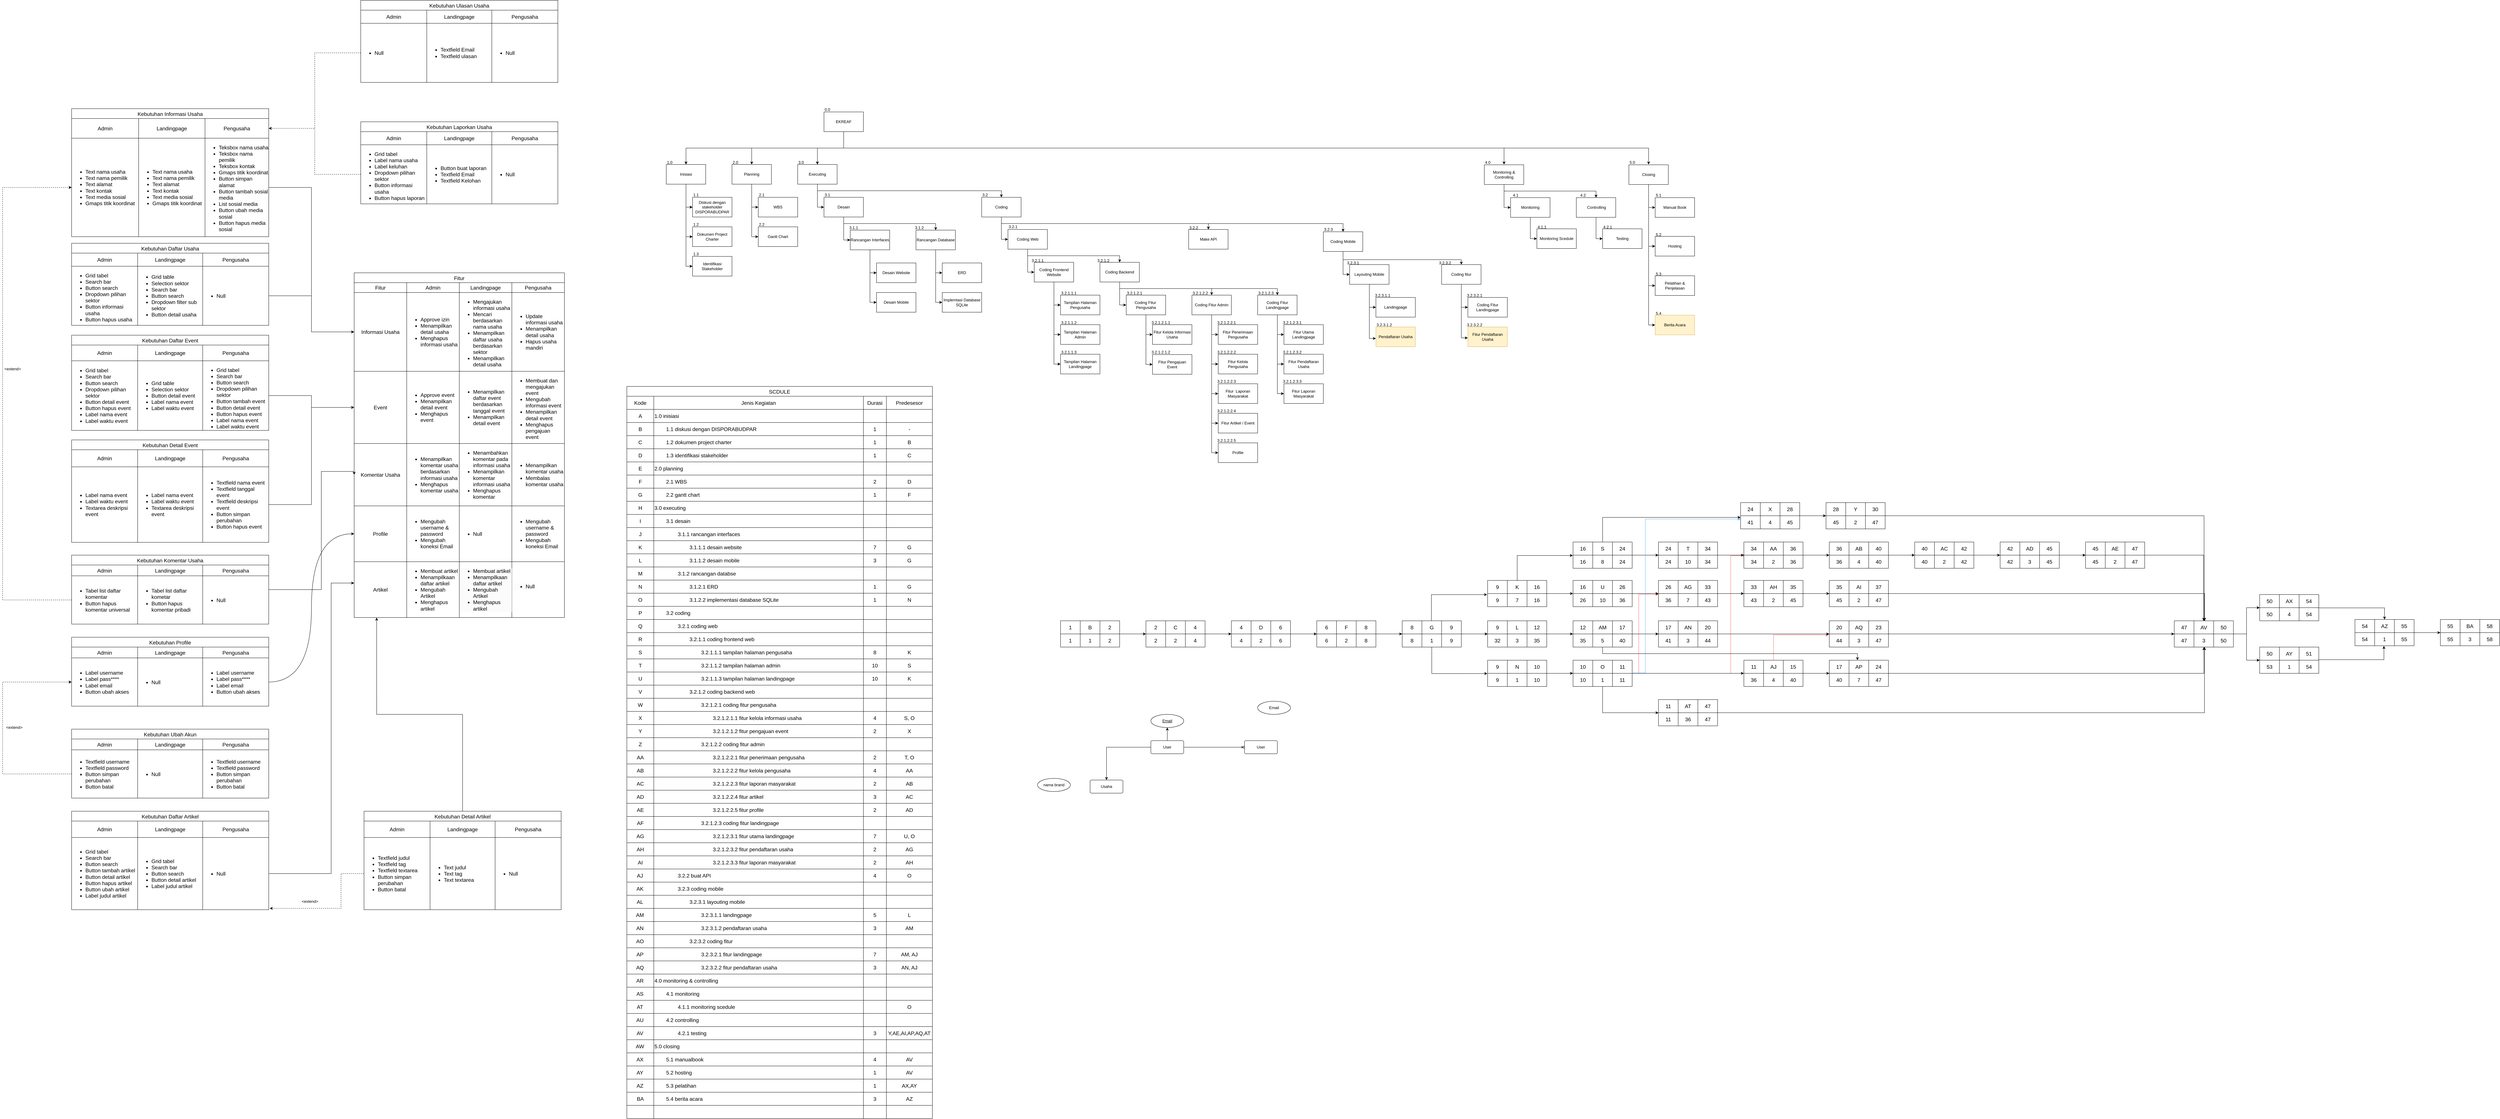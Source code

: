 <mxfile version="21.6.8" type="device">
  <diagram name="Page-1" id="WPWlBd9hXtNqF2sURyui">
    <mxGraphModel dx="3870" dy="1918" grid="1" gridSize="10" guides="1" tooltips="1" connect="0" arrows="1" fold="1" page="1" pageScale="1" pageWidth="1100" pageHeight="850" math="0" shadow="0">
      <root>
        <mxCell id="0" />
        <mxCell id="1" parent="0" />
        <mxCell id="5cc7HJNRczZ-rFa_7LqM-3" value="" style="edgeStyle=orthogonalEdgeStyle;rounded=0;orthogonalLoop=1;jettySize=auto;html=1;" parent="1" source="5cc7HJNRczZ-rFa_7LqM-1" target="5cc7HJNRczZ-rFa_7LqM-2" edge="1">
          <mxGeometry relative="1" as="geometry">
            <Array as="points">
              <mxPoint x="460" y="230" />
              <mxPoint x="-20" y="230" />
            </Array>
          </mxGeometry>
        </mxCell>
        <mxCell id="5cc7HJNRczZ-rFa_7LqM-5" value="" style="edgeStyle=orthogonalEdgeStyle;rounded=0;orthogonalLoop=1;jettySize=auto;html=1;" parent="1" source="5cc7HJNRczZ-rFa_7LqM-1" target="5cc7HJNRczZ-rFa_7LqM-4" edge="1">
          <mxGeometry relative="1" as="geometry">
            <Array as="points">
              <mxPoint x="460" y="230" />
              <mxPoint x="180" y="230" />
            </Array>
          </mxGeometry>
        </mxCell>
        <mxCell id="5cc7HJNRczZ-rFa_7LqM-7" value="" style="edgeStyle=orthogonalEdgeStyle;rounded=0;orthogonalLoop=1;jettySize=auto;html=1;" parent="1" source="5cc7HJNRczZ-rFa_7LqM-1" target="5cc7HJNRczZ-rFa_7LqM-6" edge="1">
          <mxGeometry relative="1" as="geometry" />
        </mxCell>
        <mxCell id="5cc7HJNRczZ-rFa_7LqM-8" value="" style="edgeStyle=orthogonalEdgeStyle;rounded=0;orthogonalLoop=1;jettySize=auto;html=1;" parent="1" source="5cc7HJNRczZ-rFa_7LqM-1" target="5cc7HJNRczZ-rFa_7LqM-6" edge="1">
          <mxGeometry relative="1" as="geometry" />
        </mxCell>
        <mxCell id="5cc7HJNRczZ-rFa_7LqM-10" value="" style="edgeStyle=orthogonalEdgeStyle;rounded=0;orthogonalLoop=1;jettySize=auto;html=1;" parent="1" source="5cc7HJNRczZ-rFa_7LqM-1" edge="1">
          <mxGeometry relative="1" as="geometry">
            <Array as="points">
              <mxPoint x="460" y="230" />
              <mxPoint x="2470" y="230" />
            </Array>
            <mxPoint x="2470" y="280" as="targetPoint" />
          </mxGeometry>
        </mxCell>
        <mxCell id="5cc7HJNRczZ-rFa_7LqM-12" value="" style="edgeStyle=orthogonalEdgeStyle;rounded=0;orthogonalLoop=1;jettySize=auto;html=1;" parent="1" source="5cc7HJNRczZ-rFa_7LqM-1" edge="1">
          <mxGeometry relative="1" as="geometry">
            <Array as="points">
              <mxPoint x="460" y="230" />
              <mxPoint x="2910" y="230" />
            </Array>
            <mxPoint x="2910" y="280" as="targetPoint" />
          </mxGeometry>
        </mxCell>
        <mxCell id="5cc7HJNRczZ-rFa_7LqM-1" value="EKREAF" style="rounded=0;whiteSpace=wrap;html=1;" parent="1" vertex="1">
          <mxGeometry x="400" y="120" width="120" height="60" as="geometry" />
        </mxCell>
        <mxCell id="5cc7HJNRczZ-rFa_7LqM-15" value="" style="edgeStyle=orthogonalEdgeStyle;rounded=0;orthogonalLoop=1;jettySize=auto;html=1;" parent="1" source="5cc7HJNRczZ-rFa_7LqM-2" target="5cc7HJNRczZ-rFa_7LqM-13" edge="1">
          <mxGeometry relative="1" as="geometry">
            <Array as="points">
              <mxPoint x="-20" y="410" />
            </Array>
          </mxGeometry>
        </mxCell>
        <mxCell id="5cc7HJNRczZ-rFa_7LqM-17" value="" style="edgeStyle=orthogonalEdgeStyle;rounded=0;orthogonalLoop=1;jettySize=auto;html=1;" parent="1" source="5cc7HJNRczZ-rFa_7LqM-2" target="5cc7HJNRczZ-rFa_7LqM-16" edge="1">
          <mxGeometry relative="1" as="geometry">
            <Array as="points">
              <mxPoint x="-20" y="500" />
            </Array>
          </mxGeometry>
        </mxCell>
        <mxCell id="5cc7HJNRczZ-rFa_7LqM-19" value="" style="edgeStyle=orthogonalEdgeStyle;rounded=0;orthogonalLoop=1;jettySize=auto;html=1;" parent="1" source="5cc7HJNRczZ-rFa_7LqM-2" target="5cc7HJNRczZ-rFa_7LqM-18" edge="1">
          <mxGeometry relative="1" as="geometry">
            <Array as="points">
              <mxPoint x="-20" y="590" />
            </Array>
          </mxGeometry>
        </mxCell>
        <mxCell id="5cc7HJNRczZ-rFa_7LqM-2" value="Inisiasi" style="rounded=0;whiteSpace=wrap;html=1;" parent="1" vertex="1">
          <mxGeometry x="-80" y="280" width="120" height="60" as="geometry" />
        </mxCell>
        <mxCell id="5cc7HJNRczZ-rFa_7LqM-22" value="" style="edgeStyle=orthogonalEdgeStyle;rounded=0;orthogonalLoop=1;jettySize=auto;html=1;" parent="1" source="5cc7HJNRczZ-rFa_7LqM-4" target="5cc7HJNRczZ-rFa_7LqM-21" edge="1">
          <mxGeometry relative="1" as="geometry">
            <Array as="points">
              <mxPoint x="180" y="410" />
            </Array>
          </mxGeometry>
        </mxCell>
        <mxCell id="5cc7HJNRczZ-rFa_7LqM-26" value="" style="edgeStyle=orthogonalEdgeStyle;rounded=0;orthogonalLoop=1;jettySize=auto;html=1;" parent="1" source="5cc7HJNRczZ-rFa_7LqM-4" target="5cc7HJNRczZ-rFa_7LqM-25" edge="1">
          <mxGeometry relative="1" as="geometry">
            <Array as="points">
              <mxPoint x="180" y="500" />
            </Array>
          </mxGeometry>
        </mxCell>
        <mxCell id="5cc7HJNRczZ-rFa_7LqM-4" value="Planning" style="rounded=0;whiteSpace=wrap;html=1;" parent="1" vertex="1">
          <mxGeometry x="120" y="280" width="120" height="60" as="geometry" />
        </mxCell>
        <mxCell id="5cc7HJNRczZ-rFa_7LqM-28" value="" style="edgeStyle=orthogonalEdgeStyle;rounded=0;orthogonalLoop=1;jettySize=auto;html=1;" parent="1" source="5cc7HJNRczZ-rFa_7LqM-6" target="5cc7HJNRczZ-rFa_7LqM-27" edge="1">
          <mxGeometry relative="1" as="geometry">
            <Array as="points">
              <mxPoint x="380" y="410" />
            </Array>
          </mxGeometry>
        </mxCell>
        <mxCell id="uwETTjbbAY70uGbo0fa--6" value="" style="edgeStyle=orthogonalEdgeStyle;rounded=0;orthogonalLoop=1;jettySize=auto;html=1;" parent="1" source="5cc7HJNRczZ-rFa_7LqM-6" target="uwETTjbbAY70uGbo0fa--5" edge="1">
          <mxGeometry relative="1" as="geometry">
            <Array as="points">
              <mxPoint x="380" y="360" />
              <mxPoint x="940" y="360" />
            </Array>
          </mxGeometry>
        </mxCell>
        <mxCell id="5cc7HJNRczZ-rFa_7LqM-6" value="Executing" style="rounded=0;whiteSpace=wrap;html=1;" parent="1" vertex="1">
          <mxGeometry x="320" y="280" width="120" height="60" as="geometry" />
        </mxCell>
        <mxCell id="uwETTjbbAY70uGbo0fa--48" value="" style="edgeStyle=orthogonalEdgeStyle;rounded=0;orthogonalLoop=1;jettySize=auto;html=1;" parent="1" source="5cc7HJNRczZ-rFa_7LqM-9" target="uwETTjbbAY70uGbo0fa--47" edge="1">
          <mxGeometry relative="1" as="geometry">
            <Array as="points">
              <mxPoint x="2470" y="411" />
            </Array>
          </mxGeometry>
        </mxCell>
        <mxCell id="uwETTjbbAY70uGbo0fa--50" value="" style="edgeStyle=orthogonalEdgeStyle;rounded=0;orthogonalLoop=1;jettySize=auto;html=1;" parent="1" source="5cc7HJNRczZ-rFa_7LqM-9" target="uwETTjbbAY70uGbo0fa--49" edge="1">
          <mxGeometry relative="1" as="geometry">
            <Array as="points">
              <mxPoint x="2470" y="361" />
              <mxPoint x="2750" y="361" />
            </Array>
          </mxGeometry>
        </mxCell>
        <mxCell id="5cc7HJNRczZ-rFa_7LqM-9" value="Monitoring &amp;amp; Controlling" style="rounded=0;whiteSpace=wrap;html=1;" parent="1" vertex="1">
          <mxGeometry x="2410" y="281" width="120" height="60" as="geometry" />
        </mxCell>
        <mxCell id="uwETTjbbAY70uGbo0fa--67" style="edgeStyle=orthogonalEdgeStyle;rounded=0;orthogonalLoop=1;jettySize=auto;html=1;entryX=0;entryY=0.5;entryDx=0;entryDy=0;" parent="1" source="5cc7HJNRczZ-rFa_7LqM-11" target="uwETTjbbAY70uGbo0fa--56" edge="1">
          <mxGeometry relative="1" as="geometry" />
        </mxCell>
        <mxCell id="uwETTjbbAY70uGbo0fa--69" style="edgeStyle=orthogonalEdgeStyle;rounded=0;orthogonalLoop=1;jettySize=auto;html=1;entryX=0;entryY=0.5;entryDx=0;entryDy=0;" parent="1" source="5cc7HJNRczZ-rFa_7LqM-11" target="uwETTjbbAY70uGbo0fa--58" edge="1">
          <mxGeometry relative="1" as="geometry" />
        </mxCell>
        <mxCell id="uwETTjbbAY70uGbo0fa--70" style="edgeStyle=orthogonalEdgeStyle;rounded=0;orthogonalLoop=1;jettySize=auto;html=1;entryX=0;entryY=0.5;entryDx=0;entryDy=0;" parent="1" source="5cc7HJNRczZ-rFa_7LqM-11" target="uwETTjbbAY70uGbo0fa--60" edge="1">
          <mxGeometry relative="1" as="geometry" />
        </mxCell>
        <mxCell id="uwETTjbbAY70uGbo0fa--71" style="edgeStyle=orthogonalEdgeStyle;rounded=0;orthogonalLoop=1;jettySize=auto;html=1;entryX=0;entryY=0.5;entryDx=0;entryDy=0;" parent="1" source="5cc7HJNRczZ-rFa_7LqM-11" target="uwETTjbbAY70uGbo0fa--62" edge="1">
          <mxGeometry relative="1" as="geometry" />
        </mxCell>
        <mxCell id="5cc7HJNRczZ-rFa_7LqM-11" value="Closing" style="rounded=0;whiteSpace=wrap;html=1;" parent="1" vertex="1">
          <mxGeometry x="2850" y="281" width="120" height="60" as="geometry" />
        </mxCell>
        <mxCell id="5cc7HJNRczZ-rFa_7LqM-13" value="Diskusi dengan stakeholder DISPORABUDPAR" style="rounded=0;whiteSpace=wrap;html=1;" parent="1" vertex="1">
          <mxGeometry y="380" width="120" height="60" as="geometry" />
        </mxCell>
        <mxCell id="5cc7HJNRczZ-rFa_7LqM-16" value="Dokumen Project Charter" style="rounded=0;whiteSpace=wrap;html=1;" parent="1" vertex="1">
          <mxGeometry y="470" width="120" height="60" as="geometry" />
        </mxCell>
        <mxCell id="5cc7HJNRczZ-rFa_7LqM-18" value="Identifikasi Stakeholder" style="rounded=0;whiteSpace=wrap;html=1;" parent="1" vertex="1">
          <mxGeometry y="560" width="120" height="60" as="geometry" />
        </mxCell>
        <mxCell id="5cc7HJNRczZ-rFa_7LqM-21" value="WBS" style="rounded=0;whiteSpace=wrap;html=1;" parent="1" vertex="1">
          <mxGeometry x="200" y="380" width="120" height="60" as="geometry" />
        </mxCell>
        <mxCell id="5cc7HJNRczZ-rFa_7LqM-25" value="Gantt Chart" style="rounded=0;whiteSpace=wrap;html=1;" parent="1" vertex="1">
          <mxGeometry x="200" y="470" width="120" height="60" as="geometry" />
        </mxCell>
        <mxCell id="5cc7HJNRczZ-rFa_7LqM-33" value="" style="edgeStyle=orthogonalEdgeStyle;rounded=0;orthogonalLoop=1;jettySize=auto;html=1;entryX=0;entryY=0.5;entryDx=0;entryDy=0;" parent="1" source="5cc7HJNRczZ-rFa_7LqM-27" target="5cc7HJNRczZ-rFa_7LqM-32" edge="1">
          <mxGeometry relative="1" as="geometry">
            <Array as="points">
              <mxPoint x="460" y="510" />
            </Array>
          </mxGeometry>
        </mxCell>
        <mxCell id="5cc7HJNRczZ-rFa_7LqM-39" value="" style="edgeStyle=orthogonalEdgeStyle;rounded=0;orthogonalLoop=1;jettySize=auto;html=1;" parent="1" source="5cc7HJNRczZ-rFa_7LqM-27" target="5cc7HJNRczZ-rFa_7LqM-38" edge="1">
          <mxGeometry relative="1" as="geometry">
            <Array as="points">
              <mxPoint x="460" y="460" />
              <mxPoint x="740" y="460" />
            </Array>
          </mxGeometry>
        </mxCell>
        <mxCell id="5cc7HJNRczZ-rFa_7LqM-27" value="Desain" style="rounded=0;whiteSpace=wrap;html=1;" parent="1" vertex="1">
          <mxGeometry x="400" y="380" width="120" height="60" as="geometry" />
        </mxCell>
        <mxCell id="5cc7HJNRczZ-rFa_7LqM-45" value="" style="edgeStyle=orthogonalEdgeStyle;rounded=0;orthogonalLoop=1;jettySize=auto;html=1;entryX=0;entryY=0.5;entryDx=0;entryDy=0;" parent="1" source="5cc7HJNRczZ-rFa_7LqM-30" target="5cc7HJNRczZ-rFa_7LqM-44" edge="1">
          <mxGeometry relative="1" as="geometry">
            <Array as="points">
              <mxPoint x="1020" y="608" />
            </Array>
          </mxGeometry>
        </mxCell>
        <mxCell id="5cc7HJNRczZ-rFa_7LqM-62" style="edgeStyle=orthogonalEdgeStyle;rounded=0;orthogonalLoop=1;jettySize=auto;html=1;entryX=0.5;entryY=0;entryDx=0;entryDy=0;exitX=0.5;exitY=1;exitDx=0;exitDy=0;" parent="1" source="5cc7HJNRczZ-rFa_7LqM-30" target="5cc7HJNRczZ-rFa_7LqM-48" edge="1">
          <mxGeometry relative="1" as="geometry">
            <Array as="points">
              <mxPoint x="1020" y="558" />
              <mxPoint x="1300" y="558" />
            </Array>
          </mxGeometry>
        </mxCell>
        <mxCell id="5cc7HJNRczZ-rFa_7LqM-30" value="Coding Web" style="rounded=0;whiteSpace=wrap;html=1;" parent="1" vertex="1">
          <mxGeometry x="960" y="478" width="120" height="60" as="geometry" />
        </mxCell>
        <mxCell id="5cc7HJNRczZ-rFa_7LqM-35" value="" style="edgeStyle=orthogonalEdgeStyle;rounded=0;orthogonalLoop=1;jettySize=auto;html=1;" parent="1" source="5cc7HJNRczZ-rFa_7LqM-32" target="5cc7HJNRczZ-rFa_7LqM-34" edge="1">
          <mxGeometry relative="1" as="geometry">
            <Array as="points">
              <mxPoint x="540" y="610" />
            </Array>
          </mxGeometry>
        </mxCell>
        <mxCell id="5cc7HJNRczZ-rFa_7LqM-37" value="" style="edgeStyle=orthogonalEdgeStyle;rounded=0;orthogonalLoop=1;jettySize=auto;html=1;" parent="1" source="5cc7HJNRczZ-rFa_7LqM-32" target="5cc7HJNRczZ-rFa_7LqM-36" edge="1">
          <mxGeometry relative="1" as="geometry">
            <Array as="points">
              <mxPoint x="540" y="700" />
            </Array>
          </mxGeometry>
        </mxCell>
        <mxCell id="5cc7HJNRczZ-rFa_7LqM-32" value="Rancangan Interfaces" style="rounded=0;whiteSpace=wrap;html=1;" parent="1" vertex="1">
          <mxGeometry x="480" y="480" width="120" height="60" as="geometry" />
        </mxCell>
        <mxCell id="5cc7HJNRczZ-rFa_7LqM-34" value="Desain Website" style="rounded=0;whiteSpace=wrap;html=1;" parent="1" vertex="1">
          <mxGeometry x="560" y="580" width="120" height="60" as="geometry" />
        </mxCell>
        <mxCell id="5cc7HJNRczZ-rFa_7LqM-36" value="Desain Mobile" style="rounded=0;whiteSpace=wrap;html=1;" parent="1" vertex="1">
          <mxGeometry x="560" y="670" width="120" height="60" as="geometry" />
        </mxCell>
        <mxCell id="5cc7HJNRczZ-rFa_7LqM-41" value="" style="edgeStyle=orthogonalEdgeStyle;rounded=0;orthogonalLoop=1;jettySize=auto;html=1;entryX=0;entryY=0.5;entryDx=0;entryDy=0;" parent="1" source="5cc7HJNRczZ-rFa_7LqM-38" target="5cc7HJNRczZ-rFa_7LqM-40" edge="1">
          <mxGeometry relative="1" as="geometry">
            <Array as="points">
              <mxPoint x="740" y="610" />
            </Array>
          </mxGeometry>
        </mxCell>
        <mxCell id="5cc7HJNRczZ-rFa_7LqM-43" value="" style="edgeStyle=orthogonalEdgeStyle;rounded=0;orthogonalLoop=1;jettySize=auto;html=1;entryX=0;entryY=0.5;entryDx=0;entryDy=0;" parent="1" source="5cc7HJNRczZ-rFa_7LqM-38" target="5cc7HJNRczZ-rFa_7LqM-42" edge="1">
          <mxGeometry relative="1" as="geometry">
            <Array as="points">
              <mxPoint x="740" y="700" />
            </Array>
          </mxGeometry>
        </mxCell>
        <mxCell id="5cc7HJNRczZ-rFa_7LqM-38" value="Rancangan Database" style="rounded=0;whiteSpace=wrap;html=1;" parent="1" vertex="1">
          <mxGeometry x="680" y="480" width="120" height="60" as="geometry" />
        </mxCell>
        <mxCell id="5cc7HJNRczZ-rFa_7LqM-40" value="ERD" style="whiteSpace=wrap;html=1;rounded=0;" parent="1" vertex="1">
          <mxGeometry x="760" y="580" width="120" height="60" as="geometry" />
        </mxCell>
        <mxCell id="5cc7HJNRczZ-rFa_7LqM-42" value="Implemtasi Database SQLite" style="whiteSpace=wrap;html=1;rounded=0;" parent="1" vertex="1">
          <mxGeometry x="760" y="670" width="120" height="60" as="geometry" />
        </mxCell>
        <mxCell id="5cc7HJNRczZ-rFa_7LqM-51" value="" style="edgeStyle=orthogonalEdgeStyle;rounded=0;orthogonalLoop=1;jettySize=auto;html=1;entryX=0;entryY=0.5;entryDx=0;entryDy=0;" parent="1" source="5cc7HJNRczZ-rFa_7LqM-44" target="5cc7HJNRczZ-rFa_7LqM-50" edge="1">
          <mxGeometry relative="1" as="geometry">
            <Array as="points">
              <mxPoint x="1100" y="888" />
            </Array>
          </mxGeometry>
        </mxCell>
        <mxCell id="5cc7HJNRczZ-rFa_7LqM-54" value="" style="edgeStyle=orthogonalEdgeStyle;rounded=0;orthogonalLoop=1;jettySize=auto;html=1;entryX=0;entryY=0.5;entryDx=0;entryDy=0;" parent="1" source="5cc7HJNRczZ-rFa_7LqM-44" target="5cc7HJNRczZ-rFa_7LqM-53" edge="1">
          <mxGeometry relative="1" as="geometry">
            <Array as="points">
              <mxPoint x="1100" y="708" />
            </Array>
          </mxGeometry>
        </mxCell>
        <mxCell id="5cc7HJNRczZ-rFa_7LqM-58" value="" style="edgeStyle=orthogonalEdgeStyle;rounded=0;orthogonalLoop=1;jettySize=auto;html=1;entryX=0;entryY=0.5;entryDx=0;entryDy=0;" parent="1" source="5cc7HJNRczZ-rFa_7LqM-44" target="5cc7HJNRczZ-rFa_7LqM-57" edge="1">
          <mxGeometry relative="1" as="geometry">
            <Array as="points">
              <mxPoint x="1100" y="798" />
            </Array>
          </mxGeometry>
        </mxCell>
        <mxCell id="5cc7HJNRczZ-rFa_7LqM-44" value="Coding Frontend Website" style="rounded=0;whiteSpace=wrap;html=1;" parent="1" vertex="1">
          <mxGeometry x="1040" y="578" width="120" height="60" as="geometry" />
        </mxCell>
        <mxCell id="5cc7HJNRczZ-rFa_7LqM-46" value="Make API" style="rounded=0;whiteSpace=wrap;html=1;" parent="1" vertex="1">
          <mxGeometry x="1510" y="478" width="120" height="60" as="geometry" />
        </mxCell>
        <mxCell id="5cc7HJNRczZ-rFa_7LqM-61" value="" style="edgeStyle=orthogonalEdgeStyle;rounded=0;orthogonalLoop=1;jettySize=auto;html=1;" parent="1" source="5cc7HJNRczZ-rFa_7LqM-48" target="5cc7HJNRczZ-rFa_7LqM-60" edge="1">
          <mxGeometry relative="1" as="geometry">
            <Array as="points">
              <mxPoint x="1300" y="708" />
            </Array>
          </mxGeometry>
        </mxCell>
        <mxCell id="5cc7HJNRczZ-rFa_7LqM-64" value="" style="edgeStyle=orthogonalEdgeStyle;rounded=0;orthogonalLoop=1;jettySize=auto;html=1;entryX=0.5;entryY=0;entryDx=0;entryDy=0;" parent="1" source="5cc7HJNRczZ-rFa_7LqM-48" target="5cc7HJNRczZ-rFa_7LqM-63" edge="1">
          <mxGeometry relative="1" as="geometry">
            <Array as="points">
              <mxPoint x="1300" y="658" />
              <mxPoint x="1580" y="658" />
            </Array>
          </mxGeometry>
        </mxCell>
        <mxCell id="uwETTjbbAY70uGbo0fa--2" value="" style="edgeStyle=orthogonalEdgeStyle;rounded=0;orthogonalLoop=1;jettySize=auto;html=1;" parent="1" source="5cc7HJNRczZ-rFa_7LqM-48" target="uwETTjbbAY70uGbo0fa--1" edge="1">
          <mxGeometry relative="1" as="geometry">
            <Array as="points">
              <mxPoint x="1300" y="658" />
              <mxPoint x="1780" y="658" />
            </Array>
          </mxGeometry>
        </mxCell>
        <mxCell id="5cc7HJNRczZ-rFa_7LqM-48" value="Coding Backend" style="rounded=0;whiteSpace=wrap;html=1;" parent="1" vertex="1">
          <mxGeometry x="1240" y="578" width="120" height="60" as="geometry" />
        </mxCell>
        <mxCell id="5cc7HJNRczZ-rFa_7LqM-50" value="Tampilan Halaman Landingpage" style="rounded=0;whiteSpace=wrap;html=1;" parent="1" vertex="1">
          <mxGeometry x="1120" y="858" width="120" height="60" as="geometry" />
        </mxCell>
        <mxCell id="5cc7HJNRczZ-rFa_7LqM-53" value="Tampilan Halaman Pengusaha" style="rounded=0;whiteSpace=wrap;html=1;" parent="1" vertex="1">
          <mxGeometry x="1120" y="678" width="120" height="60" as="geometry" />
        </mxCell>
        <mxCell id="5cc7HJNRczZ-rFa_7LqM-57" value="Tampilan Halaman Admin" style="rounded=0;whiteSpace=wrap;html=1;" parent="1" vertex="1">
          <mxGeometry x="1120" y="768" width="120" height="60" as="geometry" />
        </mxCell>
        <mxCell id="5cc7HJNRczZ-rFa_7LqM-66" value="" style="edgeStyle=orthogonalEdgeStyle;rounded=0;orthogonalLoop=1;jettySize=auto;html=1;" parent="1" source="5cc7HJNRczZ-rFa_7LqM-60" target="5cc7HJNRczZ-rFa_7LqM-65" edge="1">
          <mxGeometry relative="1" as="geometry">
            <Array as="points">
              <mxPoint x="1380" y="798" />
            </Array>
          </mxGeometry>
        </mxCell>
        <mxCell id="ubw8PWwEnH8voTLHZwrT-14" style="edgeStyle=orthogonalEdgeStyle;rounded=0;orthogonalLoop=1;jettySize=auto;html=1;entryX=0;entryY=0.5;entryDx=0;entryDy=0;" parent="1" source="5cc7HJNRczZ-rFa_7LqM-60" target="ubw8PWwEnH8voTLHZwrT-13" edge="1">
          <mxGeometry relative="1" as="geometry" />
        </mxCell>
        <mxCell id="5cc7HJNRczZ-rFa_7LqM-60" value="Coding Fitur&amp;nbsp; Pengusaha" style="rounded=0;whiteSpace=wrap;html=1;" parent="1" vertex="1">
          <mxGeometry x="1320" y="678" width="120" height="60" as="geometry" />
        </mxCell>
        <mxCell id="5cc7HJNRczZ-rFa_7LqM-70" value="" style="edgeStyle=orthogonalEdgeStyle;rounded=0;orthogonalLoop=1;jettySize=auto;html=1;" parent="1" source="5cc7HJNRczZ-rFa_7LqM-63" target="5cc7HJNRczZ-rFa_7LqM-69" edge="1">
          <mxGeometry relative="1" as="geometry">
            <Array as="points">
              <mxPoint x="1580" y="798" />
            </Array>
          </mxGeometry>
        </mxCell>
        <mxCell id="5cc7HJNRczZ-rFa_7LqM-75" value="" style="edgeStyle=orthogonalEdgeStyle;rounded=0;orthogonalLoop=1;jettySize=auto;html=1;" parent="1" source="5cc7HJNRczZ-rFa_7LqM-63" target="5cc7HJNRczZ-rFa_7LqM-74" edge="1">
          <mxGeometry relative="1" as="geometry">
            <Array as="points">
              <mxPoint x="1580" y="978" />
            </Array>
          </mxGeometry>
        </mxCell>
        <mxCell id="5cc7HJNRczZ-rFa_7LqM-77" value="" style="edgeStyle=orthogonalEdgeStyle;rounded=0;orthogonalLoop=1;jettySize=auto;html=1;" parent="1" source="5cc7HJNRczZ-rFa_7LqM-63" target="5cc7HJNRczZ-rFa_7LqM-76" edge="1">
          <mxGeometry relative="1" as="geometry">
            <Array as="points">
              <mxPoint x="1580" y="1068" />
            </Array>
          </mxGeometry>
        </mxCell>
        <mxCell id="5cc7HJNRczZ-rFa_7LqM-79" value="" style="edgeStyle=orthogonalEdgeStyle;rounded=0;orthogonalLoop=1;jettySize=auto;html=1;" parent="1" source="5cc7HJNRczZ-rFa_7LqM-63" target="5cc7HJNRczZ-rFa_7LqM-78" edge="1">
          <mxGeometry relative="1" as="geometry">
            <Array as="points">
              <mxPoint x="1580" y="1158" />
            </Array>
          </mxGeometry>
        </mxCell>
        <mxCell id="5cc7HJNRczZ-rFa_7LqM-80" style="edgeStyle=orthogonalEdgeStyle;rounded=0;orthogonalLoop=1;jettySize=auto;html=1;entryX=0;entryY=0.5;entryDx=0;entryDy=0;" parent="1" source="5cc7HJNRczZ-rFa_7LqM-63" target="5cc7HJNRczZ-rFa_7LqM-72" edge="1">
          <mxGeometry relative="1" as="geometry" />
        </mxCell>
        <mxCell id="5cc7HJNRczZ-rFa_7LqM-63" value="Coding Fitur Admin" style="rounded=0;whiteSpace=wrap;html=1;" parent="1" vertex="1">
          <mxGeometry x="1520" y="678" width="120" height="60" as="geometry" />
        </mxCell>
        <mxCell id="5cc7HJNRczZ-rFa_7LqM-65" value="Fitur Kelola Informasi Usaha" style="rounded=0;whiteSpace=wrap;html=1;" parent="1" vertex="1">
          <mxGeometry x="1400" y="768" width="120" height="60" as="geometry" />
        </mxCell>
        <mxCell id="5cc7HJNRczZ-rFa_7LqM-69" value="Fitur Penerimaan Pengusaha" style="rounded=0;whiteSpace=wrap;html=1;" parent="1" vertex="1">
          <mxGeometry x="1600" y="768" width="120" height="60" as="geometry" />
        </mxCell>
        <mxCell id="5cc7HJNRczZ-rFa_7LqM-72" value="Fitur Kelola Pengusaha" style="rounded=0;whiteSpace=wrap;html=1;" parent="1" vertex="1">
          <mxGeometry x="1600" y="858" width="120" height="60" as="geometry" />
        </mxCell>
        <mxCell id="5cc7HJNRczZ-rFa_7LqM-74" value="Fitur&amp;nbsp; Laporan Masyarakat" style="rounded=0;whiteSpace=wrap;html=1;" parent="1" vertex="1">
          <mxGeometry x="1600" y="948" width="120" height="60" as="geometry" />
        </mxCell>
        <mxCell id="5cc7HJNRczZ-rFa_7LqM-76" value="Fitur Artikel / Event" style="rounded=0;whiteSpace=wrap;html=1;" parent="1" vertex="1">
          <mxGeometry x="1600" y="1038" width="120" height="60" as="geometry" />
        </mxCell>
        <mxCell id="5cc7HJNRczZ-rFa_7LqM-78" value="Profile" style="rounded=0;whiteSpace=wrap;html=1;" parent="1" vertex="1">
          <mxGeometry x="1600" y="1128" width="120" height="60" as="geometry" />
        </mxCell>
        <mxCell id="uwETTjbbAY70uGbo0fa--14" value="" style="edgeStyle=orthogonalEdgeStyle;rounded=0;orthogonalLoop=1;jettySize=auto;html=1;" parent="1" source="uwETTjbbAY70uGbo0fa--1" target="uwETTjbbAY70uGbo0fa--13" edge="1">
          <mxGeometry relative="1" as="geometry">
            <Array as="points">
              <mxPoint x="1780" y="888" />
            </Array>
          </mxGeometry>
        </mxCell>
        <mxCell id="uwETTjbbAY70uGbo0fa--19" value="" style="edgeStyle=orthogonalEdgeStyle;rounded=0;orthogonalLoop=1;jettySize=auto;html=1;" parent="1" source="uwETTjbbAY70uGbo0fa--1" target="uwETTjbbAY70uGbo0fa--18" edge="1">
          <mxGeometry relative="1" as="geometry">
            <Array as="points">
              <mxPoint x="1780" y="978" />
            </Array>
          </mxGeometry>
        </mxCell>
        <mxCell id="ubw8PWwEnH8voTLHZwrT-16" style="edgeStyle=orthogonalEdgeStyle;rounded=0;orthogonalLoop=1;jettySize=auto;html=1;entryX=0;entryY=0.5;entryDx=0;entryDy=0;" parent="1" source="uwETTjbbAY70uGbo0fa--1" target="ubw8PWwEnH8voTLHZwrT-15" edge="1">
          <mxGeometry relative="1" as="geometry" />
        </mxCell>
        <mxCell id="uwETTjbbAY70uGbo0fa--1" value="Coding Fitur Landingpage" style="rounded=0;whiteSpace=wrap;html=1;" parent="1" vertex="1">
          <mxGeometry x="1720" y="678" width="120" height="60" as="geometry" />
        </mxCell>
        <mxCell id="uwETTjbbAY70uGbo0fa--21" value="" style="edgeStyle=orthogonalEdgeStyle;rounded=0;orthogonalLoop=1;jettySize=auto;html=1;entryX=0;entryY=0.5;entryDx=0;entryDy=0;" parent="1" source="uwETTjbbAY70uGbo0fa--3" target="uwETTjbbAY70uGbo0fa--20" edge="1">
          <mxGeometry relative="1" as="geometry" />
        </mxCell>
        <mxCell id="uwETTjbbAY70uGbo0fa--28" value="" style="edgeStyle=orthogonalEdgeStyle;rounded=0;orthogonalLoop=1;jettySize=auto;html=1;" parent="1" source="uwETTjbbAY70uGbo0fa--3" target="uwETTjbbAY70uGbo0fa--27" edge="1">
          <mxGeometry relative="1" as="geometry">
            <Array as="points">
              <mxPoint x="1980" y="570" />
            </Array>
          </mxGeometry>
        </mxCell>
        <mxCell id="uwETTjbbAY70uGbo0fa--3" value="Coding Mobile" style="rounded=0;whiteSpace=wrap;html=1;" parent="1" vertex="1">
          <mxGeometry x="1920" y="485" width="120" height="60" as="geometry" />
        </mxCell>
        <mxCell id="uwETTjbbAY70uGbo0fa--7" style="edgeStyle=orthogonalEdgeStyle;rounded=0;orthogonalLoop=1;jettySize=auto;html=1;entryX=0;entryY=0.5;entryDx=0;entryDy=0;" parent="1" source="uwETTjbbAY70uGbo0fa--5" target="5cc7HJNRczZ-rFa_7LqM-30" edge="1">
          <mxGeometry relative="1" as="geometry" />
        </mxCell>
        <mxCell id="uwETTjbbAY70uGbo0fa--16" style="edgeStyle=orthogonalEdgeStyle;rounded=0;orthogonalLoop=1;jettySize=auto;html=1;" parent="1" source="uwETTjbbAY70uGbo0fa--5" target="5cc7HJNRczZ-rFa_7LqM-46" edge="1">
          <mxGeometry relative="1" as="geometry">
            <Array as="points">
              <mxPoint x="940" y="460" />
              <mxPoint x="1570" y="460" />
            </Array>
          </mxGeometry>
        </mxCell>
        <mxCell id="uwETTjbbAY70uGbo0fa--17" style="edgeStyle=orthogonalEdgeStyle;rounded=0;orthogonalLoop=1;jettySize=auto;html=1;" parent="1" source="uwETTjbbAY70uGbo0fa--5" target="uwETTjbbAY70uGbo0fa--3" edge="1">
          <mxGeometry relative="1" as="geometry">
            <Array as="points">
              <mxPoint x="940" y="460" />
            </Array>
          </mxGeometry>
        </mxCell>
        <mxCell id="uwETTjbbAY70uGbo0fa--5" value="Coding" style="rounded=0;whiteSpace=wrap;html=1;" parent="1" vertex="1">
          <mxGeometry x="880" y="380" width="120" height="60" as="geometry" />
        </mxCell>
        <mxCell id="uwETTjbbAY70uGbo0fa--13" value="Fitur Pendaftaran Usaha" style="rounded=0;whiteSpace=wrap;html=1;" parent="1" vertex="1">
          <mxGeometry x="1800" y="858" width="120" height="60" as="geometry" />
        </mxCell>
        <mxCell id="uwETTjbbAY70uGbo0fa--18" value="Fitur Laporan Masyarakat" style="rounded=0;whiteSpace=wrap;html=1;" parent="1" vertex="1">
          <mxGeometry x="1800" y="948" width="120" height="60" as="geometry" />
        </mxCell>
        <mxCell id="uwETTjbbAY70uGbo0fa--29" style="edgeStyle=orthogonalEdgeStyle;rounded=0;orthogonalLoop=1;jettySize=auto;html=1;entryX=0;entryY=0.5;entryDx=0;entryDy=0;" parent="1" source="uwETTjbbAY70uGbo0fa--20" target="uwETTjbbAY70uGbo0fa--22" edge="1">
          <mxGeometry relative="1" as="geometry" />
        </mxCell>
        <mxCell id="WTwxFuNAW5m7FVnVvZVc-187" style="edgeStyle=orthogonalEdgeStyle;rounded=0;orthogonalLoop=1;jettySize=auto;html=1;entryX=0;entryY=0.583;entryDx=0;entryDy=0;entryPerimeter=0;" parent="1" source="uwETTjbbAY70uGbo0fa--20" target="uwETTjbbAY70uGbo0fa--40" edge="1">
          <mxGeometry relative="1" as="geometry" />
        </mxCell>
        <mxCell id="uwETTjbbAY70uGbo0fa--20" value="Layouting Mobile" style="rounded=0;whiteSpace=wrap;html=1;" parent="1" vertex="1">
          <mxGeometry x="2000" y="585" width="120" height="60" as="geometry" />
        </mxCell>
        <mxCell id="uwETTjbbAY70uGbo0fa--22" value="Landingpage" style="rounded=0;whiteSpace=wrap;html=1;" parent="1" vertex="1">
          <mxGeometry x="2080" y="685" width="120" height="60" as="geometry" />
        </mxCell>
        <mxCell id="uwETTjbbAY70uGbo0fa--38" style="edgeStyle=orthogonalEdgeStyle;rounded=0;orthogonalLoop=1;jettySize=auto;html=1;entryX=0;entryY=0.5;entryDx=0;entryDy=0;" parent="1" source="uwETTjbbAY70uGbo0fa--27" target="uwETTjbbAY70uGbo0fa--34" edge="1">
          <mxGeometry relative="1" as="geometry" />
        </mxCell>
        <mxCell id="WTwxFuNAW5m7FVnVvZVc-213" style="edgeStyle=orthogonalEdgeStyle;rounded=0;orthogonalLoop=1;jettySize=auto;html=1;entryX=-0.002;entryY=0.554;entryDx=0;entryDy=0;entryPerimeter=0;" parent="1" source="uwETTjbbAY70uGbo0fa--27" target="uwETTjbbAY70uGbo0fa--36" edge="1">
          <mxGeometry relative="1" as="geometry" />
        </mxCell>
        <mxCell id="uwETTjbbAY70uGbo0fa--27" value="Coding fitur" style="rounded=0;whiteSpace=wrap;html=1;" parent="1" vertex="1">
          <mxGeometry x="2280" y="585" width="120" height="60" as="geometry" />
        </mxCell>
        <mxCell id="uwETTjbbAY70uGbo0fa--34" value="Coding Fitur Landingpage" style="rounded=0;whiteSpace=wrap;html=1;" parent="1" vertex="1">
          <mxGeometry x="2360" y="685" width="120" height="60" as="geometry" />
        </mxCell>
        <mxCell id="uwETTjbbAY70uGbo0fa--36" value="Fitur Pendaftaran Usaha" style="rounded=0;whiteSpace=wrap;html=1;fillColor=#fff2cc;strokeColor=#d6b656;" parent="1" vertex="1">
          <mxGeometry x="2360" y="775" width="120" height="60" as="geometry" />
        </mxCell>
        <mxCell id="uwETTjbbAY70uGbo0fa--40" value="Pendaftaran Usaha" style="rounded=0;whiteSpace=wrap;html=1;fillColor=#fff2cc;strokeColor=#d6b656;" parent="1" vertex="1">
          <mxGeometry x="2080" y="775" width="120" height="60" as="geometry" />
        </mxCell>
        <mxCell id="uwETTjbbAY70uGbo0fa--52" value="" style="edgeStyle=orthogonalEdgeStyle;rounded=0;orthogonalLoop=1;jettySize=auto;html=1;" parent="1" source="uwETTjbbAY70uGbo0fa--47" target="uwETTjbbAY70uGbo0fa--51" edge="1">
          <mxGeometry relative="1" as="geometry">
            <Array as="points">
              <mxPoint x="2550" y="506" />
            </Array>
          </mxGeometry>
        </mxCell>
        <mxCell id="uwETTjbbAY70uGbo0fa--47" value="Monitoring" style="rounded=0;whiteSpace=wrap;html=1;" parent="1" vertex="1">
          <mxGeometry x="2490" y="381" width="120" height="60" as="geometry" />
        </mxCell>
        <mxCell id="uwETTjbbAY70uGbo0fa--54" value="" style="edgeStyle=orthogonalEdgeStyle;rounded=0;orthogonalLoop=1;jettySize=auto;html=1;" parent="1" source="uwETTjbbAY70uGbo0fa--49" target="uwETTjbbAY70uGbo0fa--53" edge="1">
          <mxGeometry relative="1" as="geometry">
            <Array as="points">
              <mxPoint x="2750" y="506" />
            </Array>
          </mxGeometry>
        </mxCell>
        <mxCell id="uwETTjbbAY70uGbo0fa--49" value="&amp;nbsp;Controlling" style="rounded=0;whiteSpace=wrap;html=1;" parent="1" vertex="1">
          <mxGeometry x="2690" y="381" width="120" height="60" as="geometry" />
        </mxCell>
        <mxCell id="uwETTjbbAY70uGbo0fa--51" value="Monitoring Scedule" style="rounded=0;whiteSpace=wrap;html=1;" parent="1" vertex="1">
          <mxGeometry x="2570" y="476" width="120" height="60" as="geometry" />
        </mxCell>
        <mxCell id="uwETTjbbAY70uGbo0fa--53" value="Testing" style="rounded=0;whiteSpace=wrap;html=1;" parent="1" vertex="1">
          <mxGeometry x="2770" y="476" width="120" height="60" as="geometry" />
        </mxCell>
        <mxCell id="uwETTjbbAY70uGbo0fa--56" value="Manual Book" style="rounded=0;whiteSpace=wrap;html=1;" parent="1" vertex="1">
          <mxGeometry x="2930" y="381" width="120" height="60" as="geometry" />
        </mxCell>
        <mxCell id="uwETTjbbAY70uGbo0fa--58" value="Hosting" style="rounded=0;whiteSpace=wrap;html=1;" parent="1" vertex="1">
          <mxGeometry x="2930" y="499" width="120" height="60" as="geometry" />
        </mxCell>
        <mxCell id="uwETTjbbAY70uGbo0fa--60" value="Pelatihan &amp;amp; Penjelasan" style="rounded=0;whiteSpace=wrap;html=1;" parent="1" vertex="1">
          <mxGeometry x="2930" y="619" width="120" height="60" as="geometry" />
        </mxCell>
        <mxCell id="uwETTjbbAY70uGbo0fa--62" value="Berita Acara" style="rounded=0;whiteSpace=wrap;html=1;fillColor=#fff2cc;strokeColor=#d6b656;" parent="1" vertex="1">
          <mxGeometry x="2930" y="739" width="120" height="60" as="geometry" />
        </mxCell>
        <mxCell id="XbfhztNlgLLRx5PLeoRg-1" value="Fitur" style="shape=table;startSize=30;container=1;collapsible=0;childLayout=tableLayout;strokeColor=default;fontSize=16;" parent="1" vertex="1">
          <mxGeometry x="-1030" y="610" width="640" height="1050.0" as="geometry" />
        </mxCell>
        <mxCell id="XbfhztNlgLLRx5PLeoRg-2" value="" style="shape=tableRow;horizontal=0;startSize=0;swimlaneHead=0;swimlaneBody=0;strokeColor=inherit;top=0;left=0;bottom=0;right=0;collapsible=0;dropTarget=0;fillColor=none;points=[[0,0.5],[1,0.5]];portConstraint=eastwest;fontSize=16;" parent="XbfhztNlgLLRx5PLeoRg-1" vertex="1">
          <mxGeometry y="30" width="640" height="30" as="geometry" />
        </mxCell>
        <mxCell id="XbfhztNlgLLRx5PLeoRg-15" value="Fitur" style="shape=partialRectangle;html=1;whiteSpace=wrap;connectable=0;strokeColor=inherit;overflow=hidden;fillColor=none;top=0;left=0;bottom=0;right=0;pointerEvents=1;fontSize=16;" parent="XbfhztNlgLLRx5PLeoRg-2" vertex="1">
          <mxGeometry width="160" height="30" as="geometry">
            <mxRectangle width="160" height="30" as="alternateBounds" />
          </mxGeometry>
        </mxCell>
        <mxCell id="XbfhztNlgLLRx5PLeoRg-3" value="Admin" style="shape=partialRectangle;html=1;whiteSpace=wrap;connectable=0;strokeColor=inherit;overflow=hidden;fillColor=none;top=0;left=0;bottom=0;right=0;pointerEvents=1;fontSize=16;" parent="XbfhztNlgLLRx5PLeoRg-2" vertex="1">
          <mxGeometry x="160" width="160" height="30" as="geometry">
            <mxRectangle width="160" height="30" as="alternateBounds" />
          </mxGeometry>
        </mxCell>
        <mxCell id="XbfhztNlgLLRx5PLeoRg-4" value="Landingpage" style="shape=partialRectangle;html=1;whiteSpace=wrap;connectable=0;strokeColor=inherit;overflow=hidden;fillColor=none;top=0;left=0;bottom=0;right=0;pointerEvents=1;fontSize=16;" parent="XbfhztNlgLLRx5PLeoRg-2" vertex="1">
          <mxGeometry x="320" width="160" height="30" as="geometry">
            <mxRectangle width="160" height="30" as="alternateBounds" />
          </mxGeometry>
        </mxCell>
        <mxCell id="XbfhztNlgLLRx5PLeoRg-5" value="Pengusaha" style="shape=partialRectangle;html=1;whiteSpace=wrap;connectable=0;strokeColor=inherit;overflow=hidden;fillColor=none;top=0;left=0;bottom=0;right=0;pointerEvents=1;fontSize=16;" parent="XbfhztNlgLLRx5PLeoRg-2" vertex="1">
          <mxGeometry x="480" width="160" height="30" as="geometry">
            <mxRectangle width="160" height="30" as="alternateBounds" />
          </mxGeometry>
        </mxCell>
        <mxCell id="XbfhztNlgLLRx5PLeoRg-6" value="" style="shape=tableRow;horizontal=0;startSize=0;swimlaneHead=0;swimlaneBody=0;strokeColor=inherit;top=0;left=0;bottom=0;right=0;collapsible=0;dropTarget=0;fillColor=none;points=[[0,0.5],[1,0.5]];portConstraint=eastwest;fontSize=16;" parent="XbfhztNlgLLRx5PLeoRg-1" vertex="1">
          <mxGeometry y="60" width="640" height="240" as="geometry" />
        </mxCell>
        <mxCell id="XbfhztNlgLLRx5PLeoRg-16" value="Informasi Usaha" style="shape=partialRectangle;html=1;whiteSpace=wrap;connectable=0;strokeColor=inherit;overflow=hidden;fillColor=none;top=0;left=0;bottom=0;right=0;pointerEvents=1;fontSize=16;" parent="XbfhztNlgLLRx5PLeoRg-6" vertex="1">
          <mxGeometry width="160" height="240" as="geometry">
            <mxRectangle width="160" height="240" as="alternateBounds" />
          </mxGeometry>
        </mxCell>
        <mxCell id="XbfhztNlgLLRx5PLeoRg-7" value="&lt;ul&gt;&lt;li style=&quot;&quot;&gt;Approve izin&lt;/li&gt;&lt;li style=&quot;&quot;&gt;Menampilkan detail usaha&lt;/li&gt;&lt;li style=&quot;&quot;&gt;Menghapus informasi usaha&lt;/li&gt;&lt;/ul&gt;" style="shape=partialRectangle;html=1;whiteSpace=wrap;connectable=0;strokeColor=inherit;overflow=hidden;fillColor=none;top=0;left=0;bottom=0;right=0;pointerEvents=1;fontSize=16;align=left;" parent="XbfhztNlgLLRx5PLeoRg-6" vertex="1">
          <mxGeometry x="160" width="160" height="240" as="geometry">
            <mxRectangle width="160" height="240" as="alternateBounds" />
          </mxGeometry>
        </mxCell>
        <mxCell id="XbfhztNlgLLRx5PLeoRg-8" value="&lt;ul&gt;&lt;li style=&quot;border-color: var(--border-color);&quot;&gt;Mengajukan informasi usaha&lt;/li&gt;&lt;li&gt;Mencari berdasarkan nama usaha&lt;/li&gt;&lt;li&gt;Menampilkan daftar usaha berdasarkan sektor&lt;/li&gt;&lt;li&gt;Menampilkan detail usaha&lt;/li&gt;&lt;/ul&gt;" style="shape=partialRectangle;html=1;whiteSpace=wrap;connectable=0;strokeColor=inherit;overflow=hidden;fillColor=none;top=0;left=0;bottom=0;right=0;pointerEvents=1;fontSize=16;align=left;" parent="XbfhztNlgLLRx5PLeoRg-6" vertex="1">
          <mxGeometry x="320" width="160" height="240" as="geometry">
            <mxRectangle width="160" height="240" as="alternateBounds" />
          </mxGeometry>
        </mxCell>
        <mxCell id="XbfhztNlgLLRx5PLeoRg-9" value="&lt;ul&gt;&lt;li&gt;Update informasi usaha&lt;/li&gt;&lt;li&gt;Menampilkan detail usaha&lt;/li&gt;&lt;li&gt;Hapus usaha mandiri&lt;/li&gt;&lt;/ul&gt;" style="shape=partialRectangle;html=1;whiteSpace=wrap;connectable=0;strokeColor=inherit;overflow=hidden;fillColor=none;top=0;left=0;bottom=0;right=0;pointerEvents=1;fontSize=16;align=left;" parent="XbfhztNlgLLRx5PLeoRg-6" vertex="1">
          <mxGeometry x="480" width="160" height="240" as="geometry">
            <mxRectangle width="160" height="240" as="alternateBounds" />
          </mxGeometry>
        </mxCell>
        <mxCell id="XbfhztNlgLLRx5PLeoRg-10" value="" style="shape=tableRow;horizontal=0;startSize=0;swimlaneHead=0;swimlaneBody=0;strokeColor=inherit;top=0;left=0;bottom=0;right=0;collapsible=0;dropTarget=0;fillColor=none;points=[[0,0.5],[1,0.5]];portConstraint=eastwest;fontSize=16;" parent="XbfhztNlgLLRx5PLeoRg-1" vertex="1">
          <mxGeometry y="300" width="640" height="220" as="geometry" />
        </mxCell>
        <mxCell id="XbfhztNlgLLRx5PLeoRg-17" value="Event" style="shape=partialRectangle;html=1;whiteSpace=wrap;connectable=0;strokeColor=inherit;overflow=hidden;fillColor=none;top=0;left=0;bottom=0;right=0;pointerEvents=1;fontSize=16;" parent="XbfhztNlgLLRx5PLeoRg-10" vertex="1">
          <mxGeometry width="160" height="220" as="geometry">
            <mxRectangle width="160" height="220" as="alternateBounds" />
          </mxGeometry>
        </mxCell>
        <mxCell id="XbfhztNlgLLRx5PLeoRg-11" value="&lt;ul&gt;&lt;li&gt;Approve event&lt;/li&gt;&lt;li&gt;Menampilkan detail event&lt;/li&gt;&lt;li&gt;Menghapus event&lt;/li&gt;&lt;/ul&gt;" style="shape=partialRectangle;html=1;whiteSpace=wrap;connectable=0;strokeColor=inherit;overflow=hidden;fillColor=none;top=0;left=0;bottom=0;right=0;pointerEvents=1;fontSize=16;align=left;" parent="XbfhztNlgLLRx5PLeoRg-10" vertex="1">
          <mxGeometry x="160" width="160" height="220" as="geometry">
            <mxRectangle width="160" height="220" as="alternateBounds" />
          </mxGeometry>
        </mxCell>
        <mxCell id="XbfhztNlgLLRx5PLeoRg-12" value="&lt;ul&gt;&lt;li&gt;Menampilkan daftar event berdasarkan tanggal event&lt;/li&gt;&lt;li&gt;Menampilkan detail event&lt;/li&gt;&lt;/ul&gt;" style="shape=partialRectangle;html=1;whiteSpace=wrap;connectable=0;strokeColor=inherit;overflow=hidden;fillColor=none;top=0;left=0;bottom=0;right=0;pointerEvents=1;fontSize=16;align=left;" parent="XbfhztNlgLLRx5PLeoRg-10" vertex="1">
          <mxGeometry x="320" width="160" height="220" as="geometry">
            <mxRectangle width="160" height="220" as="alternateBounds" />
          </mxGeometry>
        </mxCell>
        <mxCell id="XbfhztNlgLLRx5PLeoRg-13" value="&lt;ul&gt;&lt;li&gt;Membuat dan mengajukan event&lt;/li&gt;&lt;li&gt;Mengubah informasi event&lt;/li&gt;&lt;li&gt;Menampilkan detail event&lt;/li&gt;&lt;li&gt;Menghapus pengajuan event&lt;/li&gt;&lt;/ul&gt;" style="shape=partialRectangle;html=1;whiteSpace=wrap;connectable=0;strokeColor=inherit;overflow=hidden;fillColor=none;top=0;left=0;bottom=0;right=0;pointerEvents=1;fontSize=16;align=left;" parent="XbfhztNlgLLRx5PLeoRg-10" vertex="1">
          <mxGeometry x="480" width="160" height="220" as="geometry">
            <mxRectangle width="160" height="220" as="alternateBounds" />
          </mxGeometry>
        </mxCell>
        <mxCell id="XbfhztNlgLLRx5PLeoRg-21" style="shape=tableRow;horizontal=0;startSize=0;swimlaneHead=0;swimlaneBody=0;strokeColor=inherit;top=0;left=0;bottom=0;right=0;collapsible=0;dropTarget=0;fillColor=none;points=[[0,0.5],[1,0.5]];portConstraint=eastwest;fontSize=16;" parent="XbfhztNlgLLRx5PLeoRg-1" vertex="1">
          <mxGeometry y="520" width="640" height="190" as="geometry" />
        </mxCell>
        <mxCell id="XbfhztNlgLLRx5PLeoRg-22" value="Komentar Usaha" style="shape=partialRectangle;html=1;whiteSpace=wrap;connectable=0;strokeColor=inherit;overflow=hidden;fillColor=none;top=0;left=0;bottom=0;right=0;pointerEvents=1;fontSize=16;" parent="XbfhztNlgLLRx5PLeoRg-21" vertex="1">
          <mxGeometry width="160" height="190" as="geometry">
            <mxRectangle width="160" height="190" as="alternateBounds" />
          </mxGeometry>
        </mxCell>
        <mxCell id="XbfhztNlgLLRx5PLeoRg-23" value="&lt;ul&gt;&lt;li&gt;Menampilkan komentar usaha berdasarkan informasi usaha&lt;/li&gt;&lt;li&gt;Menghapus komentar usaha&lt;/li&gt;&lt;/ul&gt;" style="shape=partialRectangle;html=1;whiteSpace=wrap;connectable=0;strokeColor=inherit;overflow=hidden;fillColor=none;top=0;left=0;bottom=0;right=0;pointerEvents=1;fontSize=16;align=left;" parent="XbfhztNlgLLRx5PLeoRg-21" vertex="1">
          <mxGeometry x="160" width="160" height="190" as="geometry">
            <mxRectangle width="160" height="190" as="alternateBounds" />
          </mxGeometry>
        </mxCell>
        <mxCell id="XbfhztNlgLLRx5PLeoRg-24" value="&lt;ul&gt;&lt;li&gt;Menambahkan komentar pada informasi usaha&lt;/li&gt;&lt;li&gt;Menampilkan komentar informasi usaha&lt;/li&gt;&lt;li&gt;Menghapus komentar&amp;nbsp;&lt;/li&gt;&lt;/ul&gt;" style="shape=partialRectangle;html=1;whiteSpace=wrap;connectable=0;strokeColor=inherit;overflow=hidden;fillColor=none;top=0;left=0;bottom=0;right=0;pointerEvents=1;fontSize=16;align=left;" parent="XbfhztNlgLLRx5PLeoRg-21" vertex="1">
          <mxGeometry x="320" width="160" height="190" as="geometry">
            <mxRectangle width="160" height="190" as="alternateBounds" />
          </mxGeometry>
        </mxCell>
        <mxCell id="XbfhztNlgLLRx5PLeoRg-25" value="&lt;ul&gt;&lt;li&gt;Menampilkan komentar usaha&lt;/li&gt;&lt;li&gt;Membalas komentar usaha&lt;/li&gt;&lt;/ul&gt;" style="shape=partialRectangle;html=1;whiteSpace=wrap;connectable=0;strokeColor=inherit;overflow=hidden;fillColor=none;top=0;left=0;bottom=0;right=0;pointerEvents=1;fontSize=16;align=left;" parent="XbfhztNlgLLRx5PLeoRg-21" vertex="1">
          <mxGeometry x="480" width="160" height="190" as="geometry">
            <mxRectangle width="160" height="190" as="alternateBounds" />
          </mxGeometry>
        </mxCell>
        <mxCell id="XbfhztNlgLLRx5PLeoRg-27" style="shape=tableRow;horizontal=0;startSize=0;swimlaneHead=0;swimlaneBody=0;strokeColor=inherit;top=0;left=0;bottom=0;right=0;collapsible=0;dropTarget=0;fillColor=none;points=[[0,0.5],[1,0.5]];portConstraint=eastwest;fontSize=16;" parent="XbfhztNlgLLRx5PLeoRg-1" vertex="1">
          <mxGeometry y="710" width="640" height="170" as="geometry" />
        </mxCell>
        <mxCell id="XbfhztNlgLLRx5PLeoRg-28" value="Profile" style="shape=partialRectangle;html=1;whiteSpace=wrap;connectable=0;strokeColor=inherit;overflow=hidden;fillColor=none;top=0;left=0;bottom=0;right=0;pointerEvents=1;fontSize=16;" parent="XbfhztNlgLLRx5PLeoRg-27" vertex="1">
          <mxGeometry width="160" height="170" as="geometry">
            <mxRectangle width="160" height="170" as="alternateBounds" />
          </mxGeometry>
        </mxCell>
        <mxCell id="XbfhztNlgLLRx5PLeoRg-29" value="&lt;ul&gt;&lt;li&gt;Mengubah username &amp;amp; password&lt;/li&gt;&lt;li&gt;Mengubah koneksi Email&lt;/li&gt;&lt;/ul&gt;" style="shape=partialRectangle;html=1;whiteSpace=wrap;connectable=0;strokeColor=inherit;overflow=hidden;fillColor=none;top=0;left=0;bottom=0;right=0;pointerEvents=1;fontSize=16;align=left;" parent="XbfhztNlgLLRx5PLeoRg-27" vertex="1">
          <mxGeometry x="160" width="160" height="170" as="geometry">
            <mxRectangle width="160" height="170" as="alternateBounds" />
          </mxGeometry>
        </mxCell>
        <mxCell id="XbfhztNlgLLRx5PLeoRg-30" value="&lt;ul&gt;&lt;li style=&quot;border-color: var(--border-color);&quot;&gt;Null&lt;/li&gt;&lt;/ul&gt;" style="shape=partialRectangle;html=1;whiteSpace=wrap;connectable=0;strokeColor=inherit;overflow=hidden;fillColor=none;top=0;left=0;bottom=0;right=0;pointerEvents=1;fontSize=16;align=left;" parent="XbfhztNlgLLRx5PLeoRg-27" vertex="1">
          <mxGeometry x="320" width="160" height="170" as="geometry">
            <mxRectangle width="160" height="170" as="alternateBounds" />
          </mxGeometry>
        </mxCell>
        <mxCell id="XbfhztNlgLLRx5PLeoRg-31" value="&lt;ul style=&quot;border-color: var(--border-color);&quot;&gt;&lt;li style=&quot;border-color: var(--border-color);&quot;&gt;Mengubah username &amp;amp; password&lt;/li&gt;&lt;li style=&quot;border-color: var(--border-color);&quot;&gt;Mengubah koneksi Email&lt;/li&gt;&lt;/ul&gt;" style="shape=partialRectangle;html=1;whiteSpace=wrap;connectable=0;strokeColor=inherit;overflow=hidden;fillColor=none;top=0;left=0;bottom=0;right=0;pointerEvents=1;fontSize=16;align=left;" parent="XbfhztNlgLLRx5PLeoRg-27" vertex="1">
          <mxGeometry x="480" width="160" height="170" as="geometry">
            <mxRectangle width="160" height="170" as="alternateBounds" />
          </mxGeometry>
        </mxCell>
        <mxCell id="o3ydUfXwFfCnxVfUQBNX-14" style="shape=tableRow;horizontal=0;startSize=0;swimlaneHead=0;swimlaneBody=0;strokeColor=inherit;top=0;left=0;bottom=0;right=0;collapsible=0;dropTarget=0;fillColor=none;points=[[0,0.5],[1,0.5]];portConstraint=eastwest;fontSize=16;" parent="XbfhztNlgLLRx5PLeoRg-1" vertex="1">
          <mxGeometry y="880" width="640" height="170" as="geometry" />
        </mxCell>
        <mxCell id="o3ydUfXwFfCnxVfUQBNX-15" value="Artikel" style="shape=partialRectangle;html=1;whiteSpace=wrap;connectable=0;strokeColor=inherit;overflow=hidden;fillColor=none;top=0;left=0;bottom=0;right=0;pointerEvents=1;fontSize=16;" parent="o3ydUfXwFfCnxVfUQBNX-14" vertex="1">
          <mxGeometry width="160" height="170" as="geometry">
            <mxRectangle width="160" height="170" as="alternateBounds" />
          </mxGeometry>
        </mxCell>
        <mxCell id="o3ydUfXwFfCnxVfUQBNX-16" value="&lt;ul&gt;&lt;li&gt;Membuat artikel&lt;/li&gt;&lt;li&gt;Menampilkaan daftar artikel&lt;/li&gt;&lt;li&gt;Mengubah Artikel&lt;/li&gt;&lt;li&gt;Menghapus artikel&lt;/li&gt;&lt;/ul&gt;" style="shape=partialRectangle;html=1;whiteSpace=wrap;connectable=0;strokeColor=inherit;overflow=hidden;fillColor=none;top=0;left=0;bottom=0;right=0;pointerEvents=1;fontSize=16;align=left;" parent="o3ydUfXwFfCnxVfUQBNX-14" vertex="1">
          <mxGeometry x="160" width="160" height="170" as="geometry">
            <mxRectangle width="160" height="170" as="alternateBounds" />
          </mxGeometry>
        </mxCell>
        <mxCell id="o3ydUfXwFfCnxVfUQBNX-17" value="&lt;ul style=&quot;border-color: var(--border-color); color: rgb(0, 0, 0); font-family: Helvetica; font-size: 16px; font-style: normal; font-variant-ligatures: normal; font-variant-caps: normal; font-weight: 400; letter-spacing: normal; orphans: 2; text-align: left; text-indent: 0px; text-transform: none; widows: 2; word-spacing: 0px; -webkit-text-stroke-width: 0px; background-color: rgb(251, 251, 251); text-decoration-thickness: initial; text-decoration-style: initial; text-decoration-color: initial;&quot;&gt;&lt;li&gt;Membuat artikel&lt;/li&gt;&lt;li style=&quot;border-color: var(--border-color);&quot;&gt;Menampilkaan daftar artikel&lt;/li&gt;&lt;li style=&quot;border-color: var(--border-color);&quot;&gt;Mengubah Artikel&lt;/li&gt;&lt;li style=&quot;border-color: var(--border-color);&quot;&gt;Menghapus artikel&lt;/li&gt;&lt;/ul&gt;&lt;br&gt;" style="shape=partialRectangle;html=1;whiteSpace=wrap;connectable=0;strokeColor=inherit;overflow=hidden;fillColor=none;top=0;left=0;bottom=0;right=0;pointerEvents=1;fontSize=16;align=left;" parent="o3ydUfXwFfCnxVfUQBNX-14" vertex="1">
          <mxGeometry x="320" width="160" height="170" as="geometry">
            <mxRectangle width="160" height="170" as="alternateBounds" />
          </mxGeometry>
        </mxCell>
        <mxCell id="o3ydUfXwFfCnxVfUQBNX-18" value="&#xa;&lt;ul style=&quot;border-color: var(--border-color); color: rgb(0, 0, 0); font-family: Helvetica; font-size: 16px; font-style: normal; font-variant-ligatures: normal; font-variant-caps: normal; font-weight: 400; letter-spacing: normal; orphans: 2; text-align: left; text-indent: 0px; text-transform: none; widows: 2; word-spacing: 0px; -webkit-text-stroke-width: 0px; background-color: rgb(251, 251, 251); text-decoration-thickness: initial; text-decoration-style: initial; text-decoration-color: initial;&quot;&gt;&lt;li style=&quot;border-color: var(--border-color);&quot;&gt;Null&lt;/li&gt;&lt;/ul&gt;&#xa;&#xa;" style="shape=partialRectangle;html=1;whiteSpace=wrap;connectable=0;strokeColor=inherit;overflow=hidden;fillColor=none;top=0;left=0;bottom=0;right=0;pointerEvents=1;fontSize=16;align=left;" parent="o3ydUfXwFfCnxVfUQBNX-14" vertex="1">
          <mxGeometry x="480" width="160" height="170" as="geometry">
            <mxRectangle width="160" height="170" as="alternateBounds" />
          </mxGeometry>
        </mxCell>
        <mxCell id="o3ydUfXwFfCnxVfUQBNX-1" value="Kebutuhan Informasi Usaha" style="shape=table;startSize=30;container=1;collapsible=0;childLayout=tableLayout;strokeColor=default;fontSize=16;" parent="1" vertex="1">
          <mxGeometry x="-1890" y="110" width="600" height="390" as="geometry" />
        </mxCell>
        <mxCell id="o3ydUfXwFfCnxVfUQBNX-2" value="" style="shape=tableRow;horizontal=0;startSize=0;swimlaneHead=0;swimlaneBody=0;strokeColor=inherit;top=0;left=0;bottom=0;right=0;collapsible=0;dropTarget=0;fillColor=none;points=[[0,0.5],[1,0.5]];portConstraint=eastwest;fontSize=16;" parent="o3ydUfXwFfCnxVfUQBNX-1" vertex="1">
          <mxGeometry y="30" width="600" height="60" as="geometry" />
        </mxCell>
        <mxCell id="o3ydUfXwFfCnxVfUQBNX-3" value="Admin" style="shape=partialRectangle;html=1;whiteSpace=wrap;connectable=0;strokeColor=inherit;overflow=hidden;fillColor=none;top=0;left=0;bottom=0;right=0;pointerEvents=1;fontSize=16;" parent="o3ydUfXwFfCnxVfUQBNX-2" vertex="1">
          <mxGeometry width="204" height="60" as="geometry">
            <mxRectangle width="204" height="60" as="alternateBounds" />
          </mxGeometry>
        </mxCell>
        <mxCell id="o3ydUfXwFfCnxVfUQBNX-4" value="Landingpage" style="shape=partialRectangle;html=1;whiteSpace=wrap;connectable=0;strokeColor=inherit;overflow=hidden;fillColor=none;top=0;left=0;bottom=0;right=0;pointerEvents=1;fontSize=16;" parent="o3ydUfXwFfCnxVfUQBNX-2" vertex="1">
          <mxGeometry x="204" width="202" height="60" as="geometry">
            <mxRectangle width="202" height="60" as="alternateBounds" />
          </mxGeometry>
        </mxCell>
        <mxCell id="o3ydUfXwFfCnxVfUQBNX-5" value="Pengusaha" style="shape=partialRectangle;html=1;whiteSpace=wrap;connectable=0;strokeColor=inherit;overflow=hidden;fillColor=none;top=0;left=0;bottom=0;right=0;pointerEvents=1;fontSize=16;" parent="o3ydUfXwFfCnxVfUQBNX-2" vertex="1">
          <mxGeometry x="406" width="194" height="60" as="geometry">
            <mxRectangle width="194" height="60" as="alternateBounds" />
          </mxGeometry>
        </mxCell>
        <mxCell id="o3ydUfXwFfCnxVfUQBNX-6" value="" style="shape=tableRow;horizontal=0;startSize=0;swimlaneHead=0;swimlaneBody=0;strokeColor=inherit;top=0;left=0;bottom=0;right=0;collapsible=0;dropTarget=0;fillColor=none;points=[[0,0.5],[1,0.5]];portConstraint=eastwest;fontSize=16;" parent="o3ydUfXwFfCnxVfUQBNX-1" vertex="1">
          <mxGeometry y="90" width="600" height="300" as="geometry" />
        </mxCell>
        <mxCell id="o3ydUfXwFfCnxVfUQBNX-7" value="&lt;ul&gt;&lt;li&gt;Text nama usaha&lt;/li&gt;&lt;li&gt;Text nama pemilik&lt;/li&gt;&lt;li style=&quot;border-color: var(--border-color);&quot;&gt;Text alamat&amp;nbsp;&lt;/li&gt;&lt;li style=&quot;border-color: var(--border-color);&quot;&gt;Text kontak&lt;/li&gt;&lt;li style=&quot;border-color: var(--border-color);&quot;&gt;Text media sosial&lt;/li&gt;&lt;li style=&quot;border-color: var(--border-color);&quot;&gt;Gmaps titik koordinat&lt;/li&gt;&lt;/ul&gt;" style="shape=partialRectangle;html=1;whiteSpace=wrap;connectable=0;strokeColor=inherit;overflow=hidden;fillColor=none;top=0;left=0;bottom=0;right=0;pointerEvents=1;fontSize=16;align=left;" parent="o3ydUfXwFfCnxVfUQBNX-6" vertex="1">
          <mxGeometry width="204" height="300" as="geometry">
            <mxRectangle width="204" height="300" as="alternateBounds" />
          </mxGeometry>
        </mxCell>
        <mxCell id="o3ydUfXwFfCnxVfUQBNX-8" value="&lt;ul&gt;&lt;li style=&quot;border-color: var(--border-color);&quot;&gt;Text nama usaha&lt;/li&gt;&lt;li style=&quot;border-color: var(--border-color);&quot;&gt;Text nama pemilik&lt;/li&gt;&lt;li style=&quot;border-color: var(--border-color);&quot;&gt;Text alamat&amp;nbsp;&lt;/li&gt;&lt;li style=&quot;border-color: var(--border-color);&quot;&gt;Text kontak&lt;/li&gt;&lt;li style=&quot;border-color: var(--border-color);&quot;&gt;Text media sosial&lt;/li&gt;&lt;li style=&quot;border-color: var(--border-color);&quot;&gt;Gmaps titik koordinat&lt;/li&gt;&lt;/ul&gt;" style="shape=partialRectangle;html=1;whiteSpace=wrap;connectable=0;strokeColor=inherit;overflow=hidden;fillColor=none;top=0;left=0;bottom=0;right=0;pointerEvents=1;fontSize=16;align=left;" parent="o3ydUfXwFfCnxVfUQBNX-6" vertex="1">
          <mxGeometry x="204" width="202" height="300" as="geometry">
            <mxRectangle width="202" height="300" as="alternateBounds" />
          </mxGeometry>
        </mxCell>
        <mxCell id="o3ydUfXwFfCnxVfUQBNX-9" value="&lt;ul&gt;&lt;li&gt;Teksbox nama usaha&lt;/li&gt;&lt;li&gt;Teksbox nama pemilik&lt;/li&gt;&lt;li&gt;Teksbox kontak&lt;/li&gt;&lt;li&gt;Gmaps titik koordinat&lt;/li&gt;&lt;li&gt;Button simpan alamat&lt;/li&gt;&lt;li&gt;Button tambah sosial media&lt;/li&gt;&lt;li&gt;List sosial media&lt;/li&gt;&lt;li&gt;Button ubah media sosial&amp;nbsp;&lt;/li&gt;&lt;li&gt;Button hapus media sosial&lt;/li&gt;&lt;/ul&gt;" style="shape=partialRectangle;html=1;whiteSpace=wrap;connectable=0;strokeColor=inherit;overflow=hidden;fillColor=none;top=0;left=0;bottom=0;right=0;pointerEvents=1;fontSize=16;align=left;" parent="o3ydUfXwFfCnxVfUQBNX-6" vertex="1">
          <mxGeometry x="406" width="194" height="300" as="geometry">
            <mxRectangle width="194" height="300" as="alternateBounds" />
          </mxGeometry>
        </mxCell>
        <mxCell id="o3ydUfXwFfCnxVfUQBNX-21" value="Kebutuhan Daftar Usaha" style="shape=table;startSize=30;container=1;collapsible=0;childLayout=tableLayout;strokeColor=default;fontSize=16;" parent="1" vertex="1">
          <mxGeometry x="-1890" y="520" width="600" height="250" as="geometry" />
        </mxCell>
        <mxCell id="o3ydUfXwFfCnxVfUQBNX-22" value="" style="shape=tableRow;horizontal=0;startSize=0;swimlaneHead=0;swimlaneBody=0;strokeColor=inherit;top=0;left=0;bottom=0;right=0;collapsible=0;dropTarget=0;fillColor=none;points=[[0,0.5],[1,0.5]];portConstraint=eastwest;fontSize=16;" parent="o3ydUfXwFfCnxVfUQBNX-21" vertex="1">
          <mxGeometry y="30" width="600" height="40" as="geometry" />
        </mxCell>
        <mxCell id="o3ydUfXwFfCnxVfUQBNX-23" value="Admin" style="shape=partialRectangle;html=1;whiteSpace=wrap;connectable=0;strokeColor=inherit;overflow=hidden;fillColor=none;top=0;left=0;bottom=0;right=0;pointerEvents=1;fontSize=16;" parent="o3ydUfXwFfCnxVfUQBNX-22" vertex="1">
          <mxGeometry width="201" height="40" as="geometry">
            <mxRectangle width="201" height="40" as="alternateBounds" />
          </mxGeometry>
        </mxCell>
        <mxCell id="o3ydUfXwFfCnxVfUQBNX-24" value="Landingpage" style="shape=partialRectangle;html=1;whiteSpace=wrap;connectable=0;strokeColor=inherit;overflow=hidden;fillColor=none;top=0;left=0;bottom=0;right=0;pointerEvents=1;fontSize=16;" parent="o3ydUfXwFfCnxVfUQBNX-22" vertex="1">
          <mxGeometry x="201" width="198" height="40" as="geometry">
            <mxRectangle width="198" height="40" as="alternateBounds" />
          </mxGeometry>
        </mxCell>
        <mxCell id="o3ydUfXwFfCnxVfUQBNX-25" value="Pengusaha" style="shape=partialRectangle;html=1;whiteSpace=wrap;connectable=0;strokeColor=inherit;overflow=hidden;fillColor=none;top=0;left=0;bottom=0;right=0;pointerEvents=1;fontSize=16;" parent="o3ydUfXwFfCnxVfUQBNX-22" vertex="1">
          <mxGeometry x="399" width="201" height="40" as="geometry">
            <mxRectangle width="201" height="40" as="alternateBounds" />
          </mxGeometry>
        </mxCell>
        <mxCell id="o3ydUfXwFfCnxVfUQBNX-26" value="" style="shape=tableRow;horizontal=0;startSize=0;swimlaneHead=0;swimlaneBody=0;strokeColor=inherit;top=0;left=0;bottom=0;right=0;collapsible=0;dropTarget=0;fillColor=none;points=[[0,0.5],[1,0.5]];portConstraint=eastwest;fontSize=16;" parent="o3ydUfXwFfCnxVfUQBNX-21" vertex="1">
          <mxGeometry y="70" width="600" height="180" as="geometry" />
        </mxCell>
        <mxCell id="o3ydUfXwFfCnxVfUQBNX-27" value="&lt;ul&gt;&lt;li&gt;Grid tabel&lt;/li&gt;&lt;li&gt;Search bar&lt;/li&gt;&lt;li&gt;Button search&lt;/li&gt;&lt;li&gt;Dropdown pilihan sektor&lt;/li&gt;&lt;li&gt;Button informasi usaha&lt;/li&gt;&lt;li&gt;Button hapus usaha&lt;/li&gt;&lt;/ul&gt;" style="shape=partialRectangle;html=1;whiteSpace=wrap;connectable=0;strokeColor=inherit;overflow=hidden;fillColor=none;top=0;left=0;bottom=0;right=0;pointerEvents=1;fontSize=16;align=left;" parent="o3ydUfXwFfCnxVfUQBNX-26" vertex="1">
          <mxGeometry width="201" height="180" as="geometry">
            <mxRectangle width="201" height="180" as="alternateBounds" />
          </mxGeometry>
        </mxCell>
        <mxCell id="o3ydUfXwFfCnxVfUQBNX-28" value="&lt;ul&gt;&lt;li&gt;Grid table&lt;/li&gt;&lt;li&gt;Selection sektor&lt;/li&gt;&lt;li&gt;Search bar&lt;/li&gt;&lt;li&gt;Button search&lt;/li&gt;&lt;li&gt;Dropdown filter sub sektor&lt;/li&gt;&lt;li&gt;Button detail usaha&lt;/li&gt;&lt;/ul&gt;" style="shape=partialRectangle;html=1;whiteSpace=wrap;connectable=0;strokeColor=inherit;overflow=hidden;fillColor=none;top=0;left=0;bottom=0;right=0;pointerEvents=1;fontSize=16;align=left;" parent="o3ydUfXwFfCnxVfUQBNX-26" vertex="1">
          <mxGeometry x="201" width="198" height="180" as="geometry">
            <mxRectangle width="198" height="180" as="alternateBounds" />
          </mxGeometry>
        </mxCell>
        <mxCell id="o3ydUfXwFfCnxVfUQBNX-29" value="&lt;ul&gt;&lt;li&gt;Null&lt;/li&gt;&lt;/ul&gt;" style="shape=partialRectangle;html=1;whiteSpace=wrap;connectable=0;strokeColor=inherit;overflow=hidden;fillColor=none;top=0;left=0;bottom=0;right=0;pointerEvents=1;fontSize=16;align=left;" parent="o3ydUfXwFfCnxVfUQBNX-26" vertex="1">
          <mxGeometry x="399" width="201" height="180" as="geometry">
            <mxRectangle width="201" height="180" as="alternateBounds" />
          </mxGeometry>
        </mxCell>
        <mxCell id="o3ydUfXwFfCnxVfUQBNX-30" style="edgeStyle=orthogonalEdgeStyle;rounded=0;orthogonalLoop=1;jettySize=auto;html=1;" parent="1" source="o3ydUfXwFfCnxVfUQBNX-6" target="XbfhztNlgLLRx5PLeoRg-6" edge="1">
          <mxGeometry relative="1" as="geometry" />
        </mxCell>
        <mxCell id="o3ydUfXwFfCnxVfUQBNX-31" style="edgeStyle=orthogonalEdgeStyle;rounded=0;orthogonalLoop=1;jettySize=auto;html=1;entryX=0;entryY=0.5;entryDx=0;entryDy=0;" parent="1" source="o3ydUfXwFfCnxVfUQBNX-26" target="XbfhztNlgLLRx5PLeoRg-6" edge="1">
          <mxGeometry relative="1" as="geometry" />
        </mxCell>
        <mxCell id="o3ydUfXwFfCnxVfUQBNX-32" value="Kebutuhan Daftar Event" style="shape=table;startSize=30;container=1;collapsible=0;childLayout=tableLayout;strokeColor=default;fontSize=16;" parent="1" vertex="1">
          <mxGeometry x="-1890" y="800" width="600" height="290" as="geometry" />
        </mxCell>
        <mxCell id="o3ydUfXwFfCnxVfUQBNX-33" value="" style="shape=tableRow;horizontal=0;startSize=0;swimlaneHead=0;swimlaneBody=0;strokeColor=inherit;top=0;left=0;bottom=0;right=0;collapsible=0;dropTarget=0;fillColor=none;points=[[0,0.5],[1,0.5]];portConstraint=eastwest;fontSize=16;" parent="o3ydUfXwFfCnxVfUQBNX-32" vertex="1">
          <mxGeometry y="30" width="600" height="48" as="geometry" />
        </mxCell>
        <mxCell id="o3ydUfXwFfCnxVfUQBNX-34" value="Admin" style="shape=partialRectangle;html=1;whiteSpace=wrap;connectable=0;strokeColor=inherit;overflow=hidden;fillColor=none;top=0;left=0;bottom=0;right=0;pointerEvents=1;fontSize=16;" parent="o3ydUfXwFfCnxVfUQBNX-33" vertex="1">
          <mxGeometry width="201" height="48" as="geometry">
            <mxRectangle width="201" height="48" as="alternateBounds" />
          </mxGeometry>
        </mxCell>
        <mxCell id="o3ydUfXwFfCnxVfUQBNX-35" value="Landingpage" style="shape=partialRectangle;html=1;whiteSpace=wrap;connectable=0;strokeColor=inherit;overflow=hidden;fillColor=none;top=0;left=0;bottom=0;right=0;pointerEvents=1;fontSize=16;" parent="o3ydUfXwFfCnxVfUQBNX-33" vertex="1">
          <mxGeometry x="201" width="198" height="48" as="geometry">
            <mxRectangle width="198" height="48" as="alternateBounds" />
          </mxGeometry>
        </mxCell>
        <mxCell id="o3ydUfXwFfCnxVfUQBNX-36" value="Pengusaha" style="shape=partialRectangle;html=1;whiteSpace=wrap;connectable=0;strokeColor=inherit;overflow=hidden;fillColor=none;top=0;left=0;bottom=0;right=0;pointerEvents=1;fontSize=16;" parent="o3ydUfXwFfCnxVfUQBNX-33" vertex="1">
          <mxGeometry x="399" width="201" height="48" as="geometry">
            <mxRectangle width="201" height="48" as="alternateBounds" />
          </mxGeometry>
        </mxCell>
        <mxCell id="o3ydUfXwFfCnxVfUQBNX-37" value="" style="shape=tableRow;horizontal=0;startSize=0;swimlaneHead=0;swimlaneBody=0;strokeColor=inherit;top=0;left=0;bottom=0;right=0;collapsible=0;dropTarget=0;fillColor=none;points=[[0,0.5],[1,0.5]];portConstraint=eastwest;fontSize=16;" parent="o3ydUfXwFfCnxVfUQBNX-32" vertex="1">
          <mxGeometry y="78" width="600" height="212" as="geometry" />
        </mxCell>
        <mxCell id="o3ydUfXwFfCnxVfUQBNX-38" value="&lt;ul&gt;&lt;li&gt;Grid tabel&lt;/li&gt;&lt;li&gt;Search bar&lt;/li&gt;&lt;li&gt;Button search&lt;/li&gt;&lt;li&gt;Dropdown pilihan sektor&lt;/li&gt;&lt;li&gt;Button detail event&lt;/li&gt;&lt;li&gt;Button hapus event&lt;/li&gt;&lt;li&gt;Label nama event&lt;/li&gt;&lt;li&gt;Label waktu event&lt;/li&gt;&lt;/ul&gt;" style="shape=partialRectangle;html=1;whiteSpace=wrap;connectable=0;strokeColor=inherit;overflow=hidden;fillColor=none;top=0;left=0;bottom=0;right=0;pointerEvents=1;fontSize=16;align=left;" parent="o3ydUfXwFfCnxVfUQBNX-37" vertex="1">
          <mxGeometry width="201" height="212" as="geometry">
            <mxRectangle width="201" height="212" as="alternateBounds" />
          </mxGeometry>
        </mxCell>
        <mxCell id="o3ydUfXwFfCnxVfUQBNX-39" value="&lt;ul&gt;&lt;li&gt;Grid table&lt;/li&gt;&lt;li&gt;Selection sektor&lt;/li&gt;&lt;li&gt;Button detail event&lt;/li&gt;&lt;li style=&quot;border-color: var(--border-color);&quot;&gt;Label nama event&lt;/li&gt;&lt;li style=&quot;border-color: var(--border-color);&quot;&gt;Label waktu event&lt;/li&gt;&lt;/ul&gt;" style="shape=partialRectangle;html=1;whiteSpace=wrap;connectable=0;strokeColor=inherit;overflow=hidden;fillColor=none;top=0;left=0;bottom=0;right=0;pointerEvents=1;fontSize=16;align=left;" parent="o3ydUfXwFfCnxVfUQBNX-37" vertex="1">
          <mxGeometry x="201" width="198" height="212" as="geometry">
            <mxRectangle width="198" height="212" as="alternateBounds" />
          </mxGeometry>
        </mxCell>
        <mxCell id="o3ydUfXwFfCnxVfUQBNX-40" value="&lt;ul&gt;&lt;li style=&quot;border-color: var(--border-color);&quot;&gt;Grid tabel&lt;/li&gt;&lt;li style=&quot;border-color: var(--border-color);&quot;&gt;Search bar&lt;/li&gt;&lt;li style=&quot;border-color: var(--border-color);&quot;&gt;Button search&lt;/li&gt;&lt;li style=&quot;border-color: var(--border-color);&quot;&gt;Dropdown pilihan sektor&lt;/li&gt;&lt;li style=&quot;border-color: var(--border-color);&quot;&gt;Button tambah event&lt;/li&gt;&lt;li style=&quot;border-color: var(--border-color);&quot;&gt;Button detail event&lt;/li&gt;&lt;li style=&quot;border-color: var(--border-color);&quot;&gt;Button hapus event&lt;/li&gt;&lt;li style=&quot;border-color: var(--border-color);&quot;&gt;Label nama event&lt;/li&gt;&lt;li style=&quot;border-color: var(--border-color);&quot;&gt;Label waktu event&lt;/li&gt;&lt;/ul&gt;" style="shape=partialRectangle;html=1;whiteSpace=wrap;connectable=0;strokeColor=inherit;overflow=hidden;fillColor=none;top=0;left=0;bottom=0;right=0;pointerEvents=1;fontSize=16;align=left;" parent="o3ydUfXwFfCnxVfUQBNX-37" vertex="1">
          <mxGeometry x="399" width="201" height="212" as="geometry">
            <mxRectangle width="201" height="212" as="alternateBounds" />
          </mxGeometry>
        </mxCell>
        <mxCell id="o3ydUfXwFfCnxVfUQBNX-41" style="edgeStyle=orthogonalEdgeStyle;rounded=0;orthogonalLoop=1;jettySize=auto;html=1;" parent="1" source="o3ydUfXwFfCnxVfUQBNX-37" target="XbfhztNlgLLRx5PLeoRg-10" edge="1">
          <mxGeometry relative="1" as="geometry" />
        </mxCell>
        <mxCell id="o3ydUfXwFfCnxVfUQBNX-42" value="Kebutuhan Detail Event" style="shape=table;startSize=30;container=1;collapsible=0;childLayout=tableLayout;strokeColor=default;fontSize=16;" parent="1" vertex="1">
          <mxGeometry x="-1890" y="1119" width="600" height="312" as="geometry" />
        </mxCell>
        <mxCell id="o3ydUfXwFfCnxVfUQBNX-43" value="" style="shape=tableRow;horizontal=0;startSize=0;swimlaneHead=0;swimlaneBody=0;strokeColor=inherit;top=0;left=0;bottom=0;right=0;collapsible=0;dropTarget=0;fillColor=none;points=[[0,0.5],[1,0.5]];portConstraint=eastwest;fontSize=16;" parent="o3ydUfXwFfCnxVfUQBNX-42" vertex="1">
          <mxGeometry y="30" width="600" height="52" as="geometry" />
        </mxCell>
        <mxCell id="o3ydUfXwFfCnxVfUQBNX-44" value="Admin" style="shape=partialRectangle;html=1;whiteSpace=wrap;connectable=0;strokeColor=inherit;overflow=hidden;fillColor=none;top=0;left=0;bottom=0;right=0;pointerEvents=1;fontSize=16;" parent="o3ydUfXwFfCnxVfUQBNX-43" vertex="1">
          <mxGeometry width="201" height="52" as="geometry">
            <mxRectangle width="201" height="52" as="alternateBounds" />
          </mxGeometry>
        </mxCell>
        <mxCell id="o3ydUfXwFfCnxVfUQBNX-45" value="Landingpage" style="shape=partialRectangle;html=1;whiteSpace=wrap;connectable=0;strokeColor=inherit;overflow=hidden;fillColor=none;top=0;left=0;bottom=0;right=0;pointerEvents=1;fontSize=16;" parent="o3ydUfXwFfCnxVfUQBNX-43" vertex="1">
          <mxGeometry x="201" width="198" height="52" as="geometry">
            <mxRectangle width="198" height="52" as="alternateBounds" />
          </mxGeometry>
        </mxCell>
        <mxCell id="o3ydUfXwFfCnxVfUQBNX-46" value="Pengusaha" style="shape=partialRectangle;html=1;whiteSpace=wrap;connectable=0;strokeColor=inherit;overflow=hidden;fillColor=none;top=0;left=0;bottom=0;right=0;pointerEvents=1;fontSize=16;" parent="o3ydUfXwFfCnxVfUQBNX-43" vertex="1">
          <mxGeometry x="399" width="201" height="52" as="geometry">
            <mxRectangle width="201" height="52" as="alternateBounds" />
          </mxGeometry>
        </mxCell>
        <mxCell id="o3ydUfXwFfCnxVfUQBNX-47" value="" style="shape=tableRow;horizontal=0;startSize=0;swimlaneHead=0;swimlaneBody=0;strokeColor=inherit;top=0;left=0;bottom=0;right=0;collapsible=0;dropTarget=0;fillColor=none;points=[[0,0.5],[1,0.5]];portConstraint=eastwest;fontSize=16;" parent="o3ydUfXwFfCnxVfUQBNX-42" vertex="1">
          <mxGeometry y="82" width="600" height="230" as="geometry" />
        </mxCell>
        <mxCell id="o3ydUfXwFfCnxVfUQBNX-48" value="&lt;ul&gt;&lt;li style=&quot;border-color: var(--border-color);&quot;&gt;Label nama event&lt;/li&gt;&lt;li style=&quot;border-color: var(--border-color);&quot;&gt;Label waktu event&lt;/li&gt;&lt;li style=&quot;border-color: var(--border-color);&quot;&gt;Textarea deskripsi event&lt;/li&gt;&lt;/ul&gt;" style="shape=partialRectangle;html=1;whiteSpace=wrap;connectable=0;strokeColor=inherit;overflow=hidden;fillColor=none;top=0;left=0;bottom=0;right=0;pointerEvents=1;fontSize=16;align=left;" parent="o3ydUfXwFfCnxVfUQBNX-47" vertex="1">
          <mxGeometry width="201" height="230" as="geometry">
            <mxRectangle width="201" height="230" as="alternateBounds" />
          </mxGeometry>
        </mxCell>
        <mxCell id="o3ydUfXwFfCnxVfUQBNX-49" value="&lt;ul&gt;&lt;li&gt;Label nama event&lt;/li&gt;&lt;li&gt;Label waktu event&lt;/li&gt;&lt;li&gt;Textarea deskripsi event&lt;/li&gt;&lt;/ul&gt;" style="shape=partialRectangle;html=1;whiteSpace=wrap;connectable=0;strokeColor=inherit;overflow=hidden;fillColor=none;top=0;left=0;bottom=0;right=0;pointerEvents=1;fontSize=16;align=left;" parent="o3ydUfXwFfCnxVfUQBNX-47" vertex="1">
          <mxGeometry x="201" width="198" height="230" as="geometry">
            <mxRectangle width="198" height="230" as="alternateBounds" />
          </mxGeometry>
        </mxCell>
        <mxCell id="o3ydUfXwFfCnxVfUQBNX-50" value="&lt;ul&gt;&lt;li style=&quot;border-color: var(--border-color);&quot;&gt;Textfield nama event&lt;/li&gt;&lt;li style=&quot;border-color: var(--border-color);&quot;&gt;Textfield&amp;nbsp;tanggal event&lt;/li&gt;&lt;li style=&quot;border-color: var(--border-color);&quot;&gt;Textfield&amp;nbsp;deskripsi event&lt;/li&gt;&lt;li style=&quot;border-color: var(--border-color);&quot;&gt;Button simpan perubahan&lt;/li&gt;&lt;li style=&quot;border-color: var(--border-color);&quot;&gt;Button hapus event&lt;/li&gt;&lt;/ul&gt;" style="shape=partialRectangle;html=1;whiteSpace=wrap;connectable=0;strokeColor=inherit;overflow=hidden;fillColor=none;top=0;left=0;bottom=0;right=0;pointerEvents=1;fontSize=16;align=left;" parent="o3ydUfXwFfCnxVfUQBNX-47" vertex="1">
          <mxGeometry x="399" width="201" height="230" as="geometry">
            <mxRectangle width="201" height="230" as="alternateBounds" />
          </mxGeometry>
        </mxCell>
        <mxCell id="o3ydUfXwFfCnxVfUQBNX-51" style="edgeStyle=orthogonalEdgeStyle;rounded=0;orthogonalLoop=1;jettySize=auto;html=1;entryX=0;entryY=0.5;entryDx=0;entryDy=0;" parent="1" source="o3ydUfXwFfCnxVfUQBNX-47" target="XbfhztNlgLLRx5PLeoRg-10" edge="1">
          <mxGeometry relative="1" as="geometry" />
        </mxCell>
        <mxCell id="o3ydUfXwFfCnxVfUQBNX-61" style="edgeStyle=orthogonalEdgeStyle;rounded=0;orthogonalLoop=1;jettySize=auto;html=1;entryX=0;entryY=0.5;entryDx=0;entryDy=0;" parent="1" source="o3ydUfXwFfCnxVfUQBNX-52" target="XbfhztNlgLLRx5PLeoRg-21" edge="1">
          <mxGeometry relative="1" as="geometry">
            <Array as="points">
              <mxPoint x="-1130" y="1575" />
              <mxPoint x="-1130" y="1215" />
            </Array>
          </mxGeometry>
        </mxCell>
        <mxCell id="o3ydUfXwFfCnxVfUQBNX-52" value="Kebutuhan Komentar Usaha" style="shape=table;startSize=30;container=1;collapsible=0;childLayout=tableLayout;strokeColor=default;fontSize=16;" parent="1" vertex="1">
          <mxGeometry x="-1890" y="1470" width="600" height="210" as="geometry" />
        </mxCell>
        <mxCell id="o3ydUfXwFfCnxVfUQBNX-53" value="" style="shape=tableRow;horizontal=0;startSize=0;swimlaneHead=0;swimlaneBody=0;strokeColor=inherit;top=0;left=0;bottom=0;right=0;collapsible=0;dropTarget=0;fillColor=none;points=[[0,0.5],[1,0.5]];portConstraint=eastwest;fontSize=16;" parent="o3ydUfXwFfCnxVfUQBNX-52" vertex="1">
          <mxGeometry y="30" width="600" height="33" as="geometry" />
        </mxCell>
        <mxCell id="o3ydUfXwFfCnxVfUQBNX-54" value="Admin" style="shape=partialRectangle;html=1;whiteSpace=wrap;connectable=0;strokeColor=inherit;overflow=hidden;fillColor=none;top=0;left=0;bottom=0;right=0;pointerEvents=1;fontSize=16;" parent="o3ydUfXwFfCnxVfUQBNX-53" vertex="1">
          <mxGeometry width="201" height="33" as="geometry">
            <mxRectangle width="201" height="33" as="alternateBounds" />
          </mxGeometry>
        </mxCell>
        <mxCell id="o3ydUfXwFfCnxVfUQBNX-55" value="Landingpage" style="shape=partialRectangle;html=1;whiteSpace=wrap;connectable=0;strokeColor=inherit;overflow=hidden;fillColor=none;top=0;left=0;bottom=0;right=0;pointerEvents=1;fontSize=16;" parent="o3ydUfXwFfCnxVfUQBNX-53" vertex="1">
          <mxGeometry x="201" width="198" height="33" as="geometry">
            <mxRectangle width="198" height="33" as="alternateBounds" />
          </mxGeometry>
        </mxCell>
        <mxCell id="o3ydUfXwFfCnxVfUQBNX-56" value="Pengusaha" style="shape=partialRectangle;html=1;whiteSpace=wrap;connectable=0;strokeColor=inherit;overflow=hidden;fillColor=none;top=0;left=0;bottom=0;right=0;pointerEvents=1;fontSize=16;" parent="o3ydUfXwFfCnxVfUQBNX-53" vertex="1">
          <mxGeometry x="399" width="201" height="33" as="geometry">
            <mxRectangle width="201" height="33" as="alternateBounds" />
          </mxGeometry>
        </mxCell>
        <mxCell id="o3ydUfXwFfCnxVfUQBNX-57" value="" style="shape=tableRow;horizontal=0;startSize=0;swimlaneHead=0;swimlaneBody=0;strokeColor=inherit;top=0;left=0;bottom=0;right=0;collapsible=0;dropTarget=0;fillColor=none;points=[[0,0.5],[1,0.5]];portConstraint=eastwest;fontSize=16;" parent="o3ydUfXwFfCnxVfUQBNX-52" vertex="1">
          <mxGeometry y="63" width="600" height="147" as="geometry" />
        </mxCell>
        <mxCell id="o3ydUfXwFfCnxVfUQBNX-58" value="&lt;ul&gt;&lt;li&gt;Tabel list daftar komentar&lt;/li&gt;&lt;li&gt;Button hapus komentar universal&lt;/li&gt;&lt;/ul&gt;" style="shape=partialRectangle;html=1;whiteSpace=wrap;connectable=0;strokeColor=inherit;overflow=hidden;fillColor=none;top=0;left=0;bottom=0;right=0;pointerEvents=1;fontSize=16;align=left;" parent="o3ydUfXwFfCnxVfUQBNX-57" vertex="1">
          <mxGeometry width="201" height="147" as="geometry">
            <mxRectangle width="201" height="147" as="alternateBounds" />
          </mxGeometry>
        </mxCell>
        <mxCell id="o3ydUfXwFfCnxVfUQBNX-59" value="&lt;ul&gt;&lt;li&gt;Tabel list daftar kometar&lt;/li&gt;&lt;li&gt;Button hapus komentar pribadi&lt;/li&gt;&lt;/ul&gt;" style="shape=partialRectangle;html=1;whiteSpace=wrap;connectable=0;strokeColor=inherit;overflow=hidden;fillColor=none;top=0;left=0;bottom=0;right=0;pointerEvents=1;fontSize=16;align=left;" parent="o3ydUfXwFfCnxVfUQBNX-57" vertex="1">
          <mxGeometry x="201" width="198" height="147" as="geometry">
            <mxRectangle width="198" height="147" as="alternateBounds" />
          </mxGeometry>
        </mxCell>
        <mxCell id="o3ydUfXwFfCnxVfUQBNX-60" value="&lt;ul&gt;&lt;li&gt;Null&lt;/li&gt;&lt;/ul&gt;" style="shape=partialRectangle;html=1;whiteSpace=wrap;connectable=0;strokeColor=inherit;overflow=hidden;fillColor=none;top=0;left=0;bottom=0;right=0;pointerEvents=1;fontSize=16;align=left;" parent="o3ydUfXwFfCnxVfUQBNX-57" vertex="1">
          <mxGeometry x="399" width="201" height="147" as="geometry">
            <mxRectangle width="201" height="147" as="alternateBounds" />
          </mxGeometry>
        </mxCell>
        <mxCell id="o3ydUfXwFfCnxVfUQBNX-62" value="Kebutuhan Ubah Akun" style="shape=table;startSize=30;container=1;collapsible=0;childLayout=tableLayout;strokeColor=default;fontSize=16;" parent="1" vertex="1">
          <mxGeometry x="-1890" y="2000" width="600" height="210" as="geometry" />
        </mxCell>
        <mxCell id="o3ydUfXwFfCnxVfUQBNX-63" value="" style="shape=tableRow;horizontal=0;startSize=0;swimlaneHead=0;swimlaneBody=0;strokeColor=inherit;top=0;left=0;bottom=0;right=0;collapsible=0;dropTarget=0;fillColor=none;points=[[0,0.5],[1,0.5]];portConstraint=eastwest;fontSize=16;" parent="o3ydUfXwFfCnxVfUQBNX-62" vertex="1">
          <mxGeometry y="30" width="600" height="33" as="geometry" />
        </mxCell>
        <mxCell id="o3ydUfXwFfCnxVfUQBNX-64" value="Admin" style="shape=partialRectangle;html=1;whiteSpace=wrap;connectable=0;strokeColor=inherit;overflow=hidden;fillColor=none;top=0;left=0;bottom=0;right=0;pointerEvents=1;fontSize=16;" parent="o3ydUfXwFfCnxVfUQBNX-63" vertex="1">
          <mxGeometry width="201" height="33" as="geometry">
            <mxRectangle width="201" height="33" as="alternateBounds" />
          </mxGeometry>
        </mxCell>
        <mxCell id="o3ydUfXwFfCnxVfUQBNX-65" value="Landingpage" style="shape=partialRectangle;html=1;whiteSpace=wrap;connectable=0;strokeColor=inherit;overflow=hidden;fillColor=none;top=0;left=0;bottom=0;right=0;pointerEvents=1;fontSize=16;" parent="o3ydUfXwFfCnxVfUQBNX-63" vertex="1">
          <mxGeometry x="201" width="198" height="33" as="geometry">
            <mxRectangle width="198" height="33" as="alternateBounds" />
          </mxGeometry>
        </mxCell>
        <mxCell id="o3ydUfXwFfCnxVfUQBNX-66" value="Pengusaha" style="shape=partialRectangle;html=1;whiteSpace=wrap;connectable=0;strokeColor=inherit;overflow=hidden;fillColor=none;top=0;left=0;bottom=0;right=0;pointerEvents=1;fontSize=16;" parent="o3ydUfXwFfCnxVfUQBNX-63" vertex="1">
          <mxGeometry x="399" width="201" height="33" as="geometry">
            <mxRectangle width="201" height="33" as="alternateBounds" />
          </mxGeometry>
        </mxCell>
        <mxCell id="o3ydUfXwFfCnxVfUQBNX-67" value="" style="shape=tableRow;horizontal=0;startSize=0;swimlaneHead=0;swimlaneBody=0;strokeColor=inherit;top=0;left=0;bottom=0;right=0;collapsible=0;dropTarget=0;fillColor=none;points=[[0,0.5],[1,0.5]];portConstraint=eastwest;fontSize=16;" parent="o3ydUfXwFfCnxVfUQBNX-62" vertex="1">
          <mxGeometry y="63" width="600" height="147" as="geometry" />
        </mxCell>
        <mxCell id="o3ydUfXwFfCnxVfUQBNX-68" value="&lt;ul&gt;&lt;li&gt;Textfield username&lt;/li&gt;&lt;li&gt;Textfield password&lt;/li&gt;&lt;li&gt;Button simpan perubahan&lt;/li&gt;&lt;li&gt;Button batal&lt;/li&gt;&lt;/ul&gt;" style="shape=partialRectangle;html=1;whiteSpace=wrap;connectable=0;strokeColor=inherit;overflow=hidden;fillColor=none;top=0;left=0;bottom=0;right=0;pointerEvents=1;fontSize=16;align=left;" parent="o3ydUfXwFfCnxVfUQBNX-67" vertex="1">
          <mxGeometry width="201" height="147" as="geometry">
            <mxRectangle width="201" height="147" as="alternateBounds" />
          </mxGeometry>
        </mxCell>
        <mxCell id="o3ydUfXwFfCnxVfUQBNX-69" value="&lt;ul&gt;&lt;li&gt;Null&lt;/li&gt;&lt;/ul&gt;" style="shape=partialRectangle;html=1;whiteSpace=wrap;connectable=0;strokeColor=inherit;overflow=hidden;fillColor=none;top=0;left=0;bottom=0;right=0;pointerEvents=1;fontSize=16;align=left;" parent="o3ydUfXwFfCnxVfUQBNX-67" vertex="1">
          <mxGeometry x="201" width="198" height="147" as="geometry">
            <mxRectangle width="198" height="147" as="alternateBounds" />
          </mxGeometry>
        </mxCell>
        <mxCell id="o3ydUfXwFfCnxVfUQBNX-70" value="&lt;ul&gt;&lt;li style=&quot;border-color: var(--border-color);&quot;&gt;Textfield username&lt;/li&gt;&lt;li style=&quot;border-color: var(--border-color);&quot;&gt;Textfield password&lt;/li&gt;&lt;li style=&quot;border-color: var(--border-color);&quot;&gt;Button simpan perubahan&lt;/li&gt;&lt;li style=&quot;border-color: var(--border-color);&quot;&gt;Button batal&lt;/li&gt;&lt;/ul&gt;" style="shape=partialRectangle;html=1;whiteSpace=wrap;connectable=0;strokeColor=inherit;overflow=hidden;fillColor=none;top=0;left=0;bottom=0;right=0;pointerEvents=1;fontSize=16;align=left;" parent="o3ydUfXwFfCnxVfUQBNX-67" vertex="1">
          <mxGeometry x="399" width="201" height="147" as="geometry">
            <mxRectangle width="201" height="147" as="alternateBounds" />
          </mxGeometry>
        </mxCell>
        <mxCell id="o3ydUfXwFfCnxVfUQBNX-71" style="edgeStyle=orthogonalEdgeStyle;rounded=0;orthogonalLoop=1;jettySize=auto;html=1;entryX=0;entryY=0.5;entryDx=0;entryDy=0;dashed=1;" parent="1" source="o3ydUfXwFfCnxVfUQBNX-57" target="o3ydUfXwFfCnxVfUQBNX-6" edge="1">
          <mxGeometry relative="1" as="geometry">
            <Array as="points">
              <mxPoint x="-2100" y="1606" />
              <mxPoint x="-2100" y="350" />
            </Array>
          </mxGeometry>
        </mxCell>
        <mxCell id="o3ydUfXwFfCnxVfUQBNX-72" value="Kebutuhan Profile" style="shape=table;startSize=30;container=1;collapsible=0;childLayout=tableLayout;strokeColor=default;fontSize=16;" parent="1" vertex="1">
          <mxGeometry x="-1890" y="1720" width="600" height="210" as="geometry" />
        </mxCell>
        <mxCell id="o3ydUfXwFfCnxVfUQBNX-73" value="" style="shape=tableRow;horizontal=0;startSize=0;swimlaneHead=0;swimlaneBody=0;strokeColor=inherit;top=0;left=0;bottom=0;right=0;collapsible=0;dropTarget=0;fillColor=none;points=[[0,0.5],[1,0.5]];portConstraint=eastwest;fontSize=16;" parent="o3ydUfXwFfCnxVfUQBNX-72" vertex="1">
          <mxGeometry y="30" width="600" height="33" as="geometry" />
        </mxCell>
        <mxCell id="o3ydUfXwFfCnxVfUQBNX-74" value="Admin" style="shape=partialRectangle;html=1;whiteSpace=wrap;connectable=0;strokeColor=inherit;overflow=hidden;fillColor=none;top=0;left=0;bottom=0;right=0;pointerEvents=1;fontSize=16;" parent="o3ydUfXwFfCnxVfUQBNX-73" vertex="1">
          <mxGeometry width="201" height="33" as="geometry">
            <mxRectangle width="201" height="33" as="alternateBounds" />
          </mxGeometry>
        </mxCell>
        <mxCell id="o3ydUfXwFfCnxVfUQBNX-75" value="Landingpage" style="shape=partialRectangle;html=1;whiteSpace=wrap;connectable=0;strokeColor=inherit;overflow=hidden;fillColor=none;top=0;left=0;bottom=0;right=0;pointerEvents=1;fontSize=16;" parent="o3ydUfXwFfCnxVfUQBNX-73" vertex="1">
          <mxGeometry x="201" width="198" height="33" as="geometry">
            <mxRectangle width="198" height="33" as="alternateBounds" />
          </mxGeometry>
        </mxCell>
        <mxCell id="o3ydUfXwFfCnxVfUQBNX-76" value="Pengusaha" style="shape=partialRectangle;html=1;whiteSpace=wrap;connectable=0;strokeColor=inherit;overflow=hidden;fillColor=none;top=0;left=0;bottom=0;right=0;pointerEvents=1;fontSize=16;" parent="o3ydUfXwFfCnxVfUQBNX-73" vertex="1">
          <mxGeometry x="399" width="201" height="33" as="geometry">
            <mxRectangle width="201" height="33" as="alternateBounds" />
          </mxGeometry>
        </mxCell>
        <mxCell id="o3ydUfXwFfCnxVfUQBNX-77" value="" style="shape=tableRow;horizontal=0;startSize=0;swimlaneHead=0;swimlaneBody=0;strokeColor=inherit;top=0;left=0;bottom=0;right=0;collapsible=0;dropTarget=0;fillColor=none;points=[[0,0.5],[1,0.5]];portConstraint=eastwest;fontSize=16;" parent="o3ydUfXwFfCnxVfUQBNX-72" vertex="1">
          <mxGeometry y="63" width="600" height="147" as="geometry" />
        </mxCell>
        <mxCell id="o3ydUfXwFfCnxVfUQBNX-78" value="&lt;ul&gt;&lt;li&gt;Label username&lt;/li&gt;&lt;li&gt;Label pass****&lt;/li&gt;&lt;li&gt;Label email&lt;/li&gt;&lt;li&gt;Button ubah akses&lt;/li&gt;&lt;/ul&gt;" style="shape=partialRectangle;html=1;whiteSpace=wrap;connectable=0;strokeColor=inherit;overflow=hidden;fillColor=none;top=0;left=0;bottom=0;right=0;pointerEvents=1;fontSize=16;align=left;" parent="o3ydUfXwFfCnxVfUQBNX-77" vertex="1">
          <mxGeometry width="201" height="147" as="geometry">
            <mxRectangle width="201" height="147" as="alternateBounds" />
          </mxGeometry>
        </mxCell>
        <mxCell id="o3ydUfXwFfCnxVfUQBNX-79" value="&lt;ul&gt;&lt;li style=&quot;border-color: var(--border-color);&quot;&gt;Null&lt;/li&gt;&lt;/ul&gt;" style="shape=partialRectangle;html=1;whiteSpace=wrap;connectable=0;strokeColor=inherit;overflow=hidden;fillColor=none;top=0;left=0;bottom=0;right=0;pointerEvents=1;fontSize=16;align=left;" parent="o3ydUfXwFfCnxVfUQBNX-77" vertex="1">
          <mxGeometry x="201" width="198" height="147" as="geometry">
            <mxRectangle width="198" height="147" as="alternateBounds" />
          </mxGeometry>
        </mxCell>
        <mxCell id="o3ydUfXwFfCnxVfUQBNX-80" value="&lt;ul&gt;&lt;li style=&quot;border-color: var(--border-color);&quot;&gt;Label username&lt;/li&gt;&lt;li style=&quot;border-color: var(--border-color);&quot;&gt;Label pass****&lt;/li&gt;&lt;li style=&quot;border-color: var(--border-color);&quot;&gt;Label email&lt;/li&gt;&lt;li style=&quot;border-color: var(--border-color);&quot;&gt;Button ubah akses&lt;/li&gt;&lt;/ul&gt;" style="shape=partialRectangle;html=1;whiteSpace=wrap;connectable=0;strokeColor=inherit;overflow=hidden;fillColor=none;top=0;left=0;bottom=0;right=0;pointerEvents=1;fontSize=16;align=left;" parent="o3ydUfXwFfCnxVfUQBNX-77" vertex="1">
          <mxGeometry x="399" width="201" height="147" as="geometry">
            <mxRectangle width="201" height="147" as="alternateBounds" />
          </mxGeometry>
        </mxCell>
        <mxCell id="o3ydUfXwFfCnxVfUQBNX-81" style="edgeStyle=orthogonalEdgeStyle;rounded=0;orthogonalLoop=1;jettySize=auto;html=1;curved=1;" parent="1" source="o3ydUfXwFfCnxVfUQBNX-77" target="XbfhztNlgLLRx5PLeoRg-27" edge="1">
          <mxGeometry relative="1" as="geometry" />
        </mxCell>
        <mxCell id="o3ydUfXwFfCnxVfUQBNX-82" style="edgeStyle=orthogonalEdgeStyle;rounded=0;orthogonalLoop=1;jettySize=auto;html=1;entryX=0;entryY=0.5;entryDx=0;entryDy=0;dashed=1;" parent="1" source="o3ydUfXwFfCnxVfUQBNX-67" target="o3ydUfXwFfCnxVfUQBNX-77" edge="1">
          <mxGeometry relative="1" as="geometry">
            <Array as="points">
              <mxPoint x="-2100" y="2136" />
              <mxPoint x="-2100" y="1856" />
            </Array>
          </mxGeometry>
        </mxCell>
        <mxCell id="o3ydUfXwFfCnxVfUQBNX-84" value="&amp;lt;extend&amp;gt;" style="text;html=1;align=center;verticalAlign=middle;resizable=0;points=[];autosize=1;strokeColor=none;fillColor=none;" parent="1" vertex="1">
          <mxGeometry x="-2105" y="888" width="70" height="30" as="geometry" />
        </mxCell>
        <mxCell id="o3ydUfXwFfCnxVfUQBNX-85" value="&amp;lt;extend&amp;gt;" style="text;html=1;align=center;verticalAlign=middle;resizable=0;points=[];autosize=1;strokeColor=none;fillColor=none;" parent="1" vertex="1">
          <mxGeometry x="-2100" y="1980" width="70" height="30" as="geometry" />
        </mxCell>
        <mxCell id="o3ydUfXwFfCnxVfUQBNX-86" value="Kebutuhan Daftar Artikel" style="shape=table;startSize=30;container=1;collapsible=0;childLayout=tableLayout;strokeColor=default;fontSize=16;" parent="1" vertex="1">
          <mxGeometry x="-1890" y="2250" width="600" height="300" as="geometry" />
        </mxCell>
        <mxCell id="o3ydUfXwFfCnxVfUQBNX-87" value="" style="shape=tableRow;horizontal=0;startSize=0;swimlaneHead=0;swimlaneBody=0;strokeColor=inherit;top=0;left=0;bottom=0;right=0;collapsible=0;dropTarget=0;fillColor=none;points=[[0,0.5],[1,0.5]];portConstraint=eastwest;fontSize=16;" parent="o3ydUfXwFfCnxVfUQBNX-86" vertex="1">
          <mxGeometry y="30" width="600" height="50" as="geometry" />
        </mxCell>
        <mxCell id="o3ydUfXwFfCnxVfUQBNX-88" value="Admin" style="shape=partialRectangle;html=1;whiteSpace=wrap;connectable=0;strokeColor=inherit;overflow=hidden;fillColor=none;top=0;left=0;bottom=0;right=0;pointerEvents=1;fontSize=16;" parent="o3ydUfXwFfCnxVfUQBNX-87" vertex="1">
          <mxGeometry width="201" height="50" as="geometry">
            <mxRectangle width="201" height="50" as="alternateBounds" />
          </mxGeometry>
        </mxCell>
        <mxCell id="o3ydUfXwFfCnxVfUQBNX-89" value="Landingpage" style="shape=partialRectangle;html=1;whiteSpace=wrap;connectable=0;strokeColor=inherit;overflow=hidden;fillColor=none;top=0;left=0;bottom=0;right=0;pointerEvents=1;fontSize=16;" parent="o3ydUfXwFfCnxVfUQBNX-87" vertex="1">
          <mxGeometry x="201" width="198" height="50" as="geometry">
            <mxRectangle width="198" height="50" as="alternateBounds" />
          </mxGeometry>
        </mxCell>
        <mxCell id="o3ydUfXwFfCnxVfUQBNX-90" value="Pengusaha" style="shape=partialRectangle;html=1;whiteSpace=wrap;connectable=0;strokeColor=inherit;overflow=hidden;fillColor=none;top=0;left=0;bottom=0;right=0;pointerEvents=1;fontSize=16;" parent="o3ydUfXwFfCnxVfUQBNX-87" vertex="1">
          <mxGeometry x="399" width="201" height="50" as="geometry">
            <mxRectangle width="201" height="50" as="alternateBounds" />
          </mxGeometry>
        </mxCell>
        <mxCell id="o3ydUfXwFfCnxVfUQBNX-91" value="" style="shape=tableRow;horizontal=0;startSize=0;swimlaneHead=0;swimlaneBody=0;strokeColor=inherit;top=0;left=0;bottom=0;right=0;collapsible=0;dropTarget=0;fillColor=none;points=[[0,0.5],[1,0.5]];portConstraint=eastwest;fontSize=16;" parent="o3ydUfXwFfCnxVfUQBNX-86" vertex="1">
          <mxGeometry y="80" width="600" height="220" as="geometry" />
        </mxCell>
        <mxCell id="o3ydUfXwFfCnxVfUQBNX-92" value="&lt;ul&gt;&lt;li style=&quot;border-color: var(--border-color);&quot;&gt;Grid tabel&lt;/li&gt;&lt;li style=&quot;border-color: var(--border-color);&quot;&gt;Search bar&lt;/li&gt;&lt;li style=&quot;border-color: var(--border-color);&quot;&gt;Button search&lt;/li&gt;&lt;li style=&quot;border-color: var(--border-color);&quot;&gt;Button tambah artikel&lt;/li&gt;&lt;li style=&quot;border-color: var(--border-color);&quot;&gt;Button detail artikel&lt;/li&gt;&lt;li style=&quot;border-color: var(--border-color);&quot;&gt;Button hapus artikel&lt;/li&gt;&lt;li style=&quot;border-color: var(--border-color);&quot;&gt;Button ubah artikel&lt;/li&gt;&lt;li style=&quot;border-color: var(--border-color);&quot;&gt;Label judul artikel&lt;/li&gt;&lt;/ul&gt;" style="shape=partialRectangle;html=1;whiteSpace=wrap;connectable=0;strokeColor=inherit;overflow=hidden;fillColor=none;top=0;left=0;bottom=0;right=0;pointerEvents=1;fontSize=16;align=left;" parent="o3ydUfXwFfCnxVfUQBNX-91" vertex="1">
          <mxGeometry width="201" height="220" as="geometry">
            <mxRectangle width="201" height="220" as="alternateBounds" />
          </mxGeometry>
        </mxCell>
        <mxCell id="o3ydUfXwFfCnxVfUQBNX-93" value="&lt;ul&gt;&lt;li style=&quot;border-color: var(--border-color);&quot;&gt;Grid tabel&lt;/li&gt;&lt;li style=&quot;border-color: var(--border-color);&quot;&gt;Search bar&lt;/li&gt;&lt;li style=&quot;border-color: var(--border-color);&quot;&gt;Button search&lt;/li&gt;&lt;li style=&quot;border-color: var(--border-color);&quot;&gt;Button detail artikel&lt;/li&gt;&lt;li style=&quot;border-color: var(--border-color);&quot;&gt;Label judul artikel&lt;/li&gt;&lt;/ul&gt;" style="shape=partialRectangle;html=1;whiteSpace=wrap;connectable=0;strokeColor=inherit;overflow=hidden;fillColor=none;top=0;left=0;bottom=0;right=0;pointerEvents=1;fontSize=16;align=left;" parent="o3ydUfXwFfCnxVfUQBNX-91" vertex="1">
          <mxGeometry x="201" width="198" height="220" as="geometry">
            <mxRectangle width="198" height="220" as="alternateBounds" />
          </mxGeometry>
        </mxCell>
        <mxCell id="o3ydUfXwFfCnxVfUQBNX-94" value="&lt;ul&gt;&lt;li style=&quot;border-color: var(--border-color);&quot;&gt;Null&lt;/li&gt;&lt;/ul&gt;" style="shape=partialRectangle;html=1;whiteSpace=wrap;connectable=0;strokeColor=inherit;overflow=hidden;fillColor=none;top=0;left=0;bottom=0;right=0;pointerEvents=1;fontSize=16;align=left;" parent="o3ydUfXwFfCnxVfUQBNX-91" vertex="1">
          <mxGeometry x="399" width="201" height="220" as="geometry">
            <mxRectangle width="201" height="220" as="alternateBounds" />
          </mxGeometry>
        </mxCell>
        <mxCell id="o3ydUfXwFfCnxVfUQBNX-95" style="edgeStyle=orthogonalEdgeStyle;rounded=0;orthogonalLoop=1;jettySize=auto;html=1;" parent="1" source="o3ydUfXwFfCnxVfUQBNX-91" target="o3ydUfXwFfCnxVfUQBNX-14" edge="1">
          <mxGeometry relative="1" as="geometry">
            <Array as="points">
              <mxPoint x="-1100" y="2440" />
              <mxPoint x="-1100" y="1555" />
            </Array>
          </mxGeometry>
        </mxCell>
        <mxCell id="ubw8PWwEnH8voTLHZwrT-12" style="edgeStyle=orthogonalEdgeStyle;rounded=0;orthogonalLoop=1;jettySize=auto;html=1;entryX=0.107;entryY=1.002;entryDx=0;entryDy=0;entryPerimeter=0;" parent="1" source="ubw8PWwEnH8voTLHZwrT-1" target="o3ydUfXwFfCnxVfUQBNX-14" edge="1">
          <mxGeometry relative="1" as="geometry" />
        </mxCell>
        <mxCell id="ubw8PWwEnH8voTLHZwrT-1" value="Kebutuhan Detail Artikel" style="shape=table;startSize=30;container=1;collapsible=0;childLayout=tableLayout;strokeColor=default;fontSize=16;" parent="1" vertex="1">
          <mxGeometry x="-1000" y="2250" width="600" height="300" as="geometry" />
        </mxCell>
        <mxCell id="ubw8PWwEnH8voTLHZwrT-2" value="" style="shape=tableRow;horizontal=0;startSize=0;swimlaneHead=0;swimlaneBody=0;strokeColor=inherit;top=0;left=0;bottom=0;right=0;collapsible=0;dropTarget=0;fillColor=none;points=[[0,0.5],[1,0.5]];portConstraint=eastwest;fontSize=16;" parent="ubw8PWwEnH8voTLHZwrT-1" vertex="1">
          <mxGeometry y="30" width="600" height="50" as="geometry" />
        </mxCell>
        <mxCell id="ubw8PWwEnH8voTLHZwrT-3" value="Admin" style="shape=partialRectangle;html=1;whiteSpace=wrap;connectable=0;strokeColor=inherit;overflow=hidden;fillColor=none;top=0;left=0;bottom=0;right=0;pointerEvents=1;fontSize=16;" parent="ubw8PWwEnH8voTLHZwrT-2" vertex="1">
          <mxGeometry width="201" height="50" as="geometry">
            <mxRectangle width="201" height="50" as="alternateBounds" />
          </mxGeometry>
        </mxCell>
        <mxCell id="ubw8PWwEnH8voTLHZwrT-4" value="Landingpage" style="shape=partialRectangle;html=1;whiteSpace=wrap;connectable=0;strokeColor=inherit;overflow=hidden;fillColor=none;top=0;left=0;bottom=0;right=0;pointerEvents=1;fontSize=16;" parent="ubw8PWwEnH8voTLHZwrT-2" vertex="1">
          <mxGeometry x="201" width="198" height="50" as="geometry">
            <mxRectangle width="198" height="50" as="alternateBounds" />
          </mxGeometry>
        </mxCell>
        <mxCell id="ubw8PWwEnH8voTLHZwrT-5" value="Pengusaha" style="shape=partialRectangle;html=1;whiteSpace=wrap;connectable=0;strokeColor=inherit;overflow=hidden;fillColor=none;top=0;left=0;bottom=0;right=0;pointerEvents=1;fontSize=16;" parent="ubw8PWwEnH8voTLHZwrT-2" vertex="1">
          <mxGeometry x="399" width="201" height="50" as="geometry">
            <mxRectangle width="201" height="50" as="alternateBounds" />
          </mxGeometry>
        </mxCell>
        <mxCell id="ubw8PWwEnH8voTLHZwrT-6" value="" style="shape=tableRow;horizontal=0;startSize=0;swimlaneHead=0;swimlaneBody=0;strokeColor=inherit;top=0;left=0;bottom=0;right=0;collapsible=0;dropTarget=0;fillColor=none;points=[[0,0.5],[1,0.5]];portConstraint=eastwest;fontSize=16;" parent="ubw8PWwEnH8voTLHZwrT-1" vertex="1">
          <mxGeometry y="80" width="600" height="220" as="geometry" />
        </mxCell>
        <mxCell id="ubw8PWwEnH8voTLHZwrT-7" value="&lt;ul&gt;&lt;li style=&quot;border-color: var(--border-color);&quot;&gt;Textfield judul&lt;/li&gt;&lt;li style=&quot;border-color: var(--border-color);&quot;&gt;Textfield tag&lt;/li&gt;&lt;li style=&quot;border-color: var(--border-color);&quot;&gt;Textfield textarea&amp;nbsp;&lt;/li&gt;&lt;li style=&quot;border-color: var(--border-color);&quot;&gt;Button simpan perubahan&lt;/li&gt;&lt;li style=&quot;border-color: var(--border-color);&quot;&gt;Button batal&lt;/li&gt;&lt;/ul&gt;" style="shape=partialRectangle;html=1;whiteSpace=wrap;connectable=0;strokeColor=inherit;overflow=hidden;fillColor=none;top=0;left=0;bottom=0;right=0;pointerEvents=1;fontSize=16;align=left;" parent="ubw8PWwEnH8voTLHZwrT-6" vertex="1">
          <mxGeometry width="201" height="220" as="geometry">
            <mxRectangle width="201" height="220" as="alternateBounds" />
          </mxGeometry>
        </mxCell>
        <mxCell id="ubw8PWwEnH8voTLHZwrT-8" value="&lt;ul&gt;&lt;li style=&quot;border-color: var(--border-color);&quot;&gt;Text judul&lt;/li&gt;&lt;li style=&quot;border-color: var(--border-color);&quot;&gt;Text tag&lt;/li&gt;&lt;li style=&quot;border-color: var(--border-color);&quot;&gt;Text textarea&amp;nbsp;&lt;/li&gt;&lt;/ul&gt;" style="shape=partialRectangle;html=1;whiteSpace=wrap;connectable=0;strokeColor=inherit;overflow=hidden;fillColor=none;top=0;left=0;bottom=0;right=0;pointerEvents=1;fontSize=16;align=left;" parent="ubw8PWwEnH8voTLHZwrT-6" vertex="1">
          <mxGeometry x="201" width="198" height="220" as="geometry">
            <mxRectangle width="198" height="220" as="alternateBounds" />
          </mxGeometry>
        </mxCell>
        <mxCell id="ubw8PWwEnH8voTLHZwrT-9" value="&lt;ul&gt;&lt;li style=&quot;border-color: var(--border-color);&quot;&gt;Null&lt;/li&gt;&lt;/ul&gt;" style="shape=partialRectangle;html=1;whiteSpace=wrap;connectable=0;strokeColor=inherit;overflow=hidden;fillColor=none;top=0;left=0;bottom=0;right=0;pointerEvents=1;fontSize=16;align=left;" parent="ubw8PWwEnH8voTLHZwrT-6" vertex="1">
          <mxGeometry x="399" width="201" height="220" as="geometry">
            <mxRectangle width="201" height="220" as="alternateBounds" />
          </mxGeometry>
        </mxCell>
        <mxCell id="ubw8PWwEnH8voTLHZwrT-10" style="edgeStyle=orthogonalEdgeStyle;rounded=0;orthogonalLoop=1;jettySize=auto;html=1;entryX=1.005;entryY=0.981;entryDx=0;entryDy=0;entryPerimeter=0;dashed=1;" parent="1" source="ubw8PWwEnH8voTLHZwrT-6" target="o3ydUfXwFfCnxVfUQBNX-91" edge="1">
          <mxGeometry relative="1" as="geometry">
            <Array as="points">
              <mxPoint x="-1070" y="2440" />
              <mxPoint x="-1070" y="2546" />
            </Array>
          </mxGeometry>
        </mxCell>
        <mxCell id="ubw8PWwEnH8voTLHZwrT-11" value="&amp;lt;extend&amp;gt;" style="text;html=1;align=center;verticalAlign=middle;resizable=0;points=[];autosize=1;strokeColor=none;fillColor=none;" parent="1" vertex="1">
          <mxGeometry x="-1200" y="2510" width="70" height="30" as="geometry" />
        </mxCell>
        <mxCell id="ubw8PWwEnH8voTLHZwrT-13" value="Fitur Pengajuan Event" style="rounded=0;whiteSpace=wrap;html=1;" parent="1" vertex="1">
          <mxGeometry x="1400" y="859" width="120" height="60" as="geometry" />
        </mxCell>
        <mxCell id="ubw8PWwEnH8voTLHZwrT-15" value="Fitur Utama Landingpage" style="rounded=0;whiteSpace=wrap;html=1;" parent="1" vertex="1">
          <mxGeometry x="1800" y="768" width="120" height="60" as="geometry" />
        </mxCell>
        <mxCell id="ubw8PWwEnH8voTLHZwrT-17" value="Kebutuhan Laporkan Usaha" style="shape=table;startSize=30;container=1;collapsible=0;childLayout=tableLayout;strokeColor=default;fontSize=16;" parent="1" vertex="1">
          <mxGeometry x="-1010" y="150" width="600" height="250" as="geometry" />
        </mxCell>
        <mxCell id="ubw8PWwEnH8voTLHZwrT-18" value="" style="shape=tableRow;horizontal=0;startSize=0;swimlaneHead=0;swimlaneBody=0;strokeColor=inherit;top=0;left=0;bottom=0;right=0;collapsible=0;dropTarget=0;fillColor=none;points=[[0,0.5],[1,0.5]];portConstraint=eastwest;fontSize=16;" parent="ubw8PWwEnH8voTLHZwrT-17" vertex="1">
          <mxGeometry y="30" width="600" height="40" as="geometry" />
        </mxCell>
        <mxCell id="ubw8PWwEnH8voTLHZwrT-19" value="Admin" style="shape=partialRectangle;html=1;whiteSpace=wrap;connectable=0;strokeColor=inherit;overflow=hidden;fillColor=none;top=0;left=0;bottom=0;right=0;pointerEvents=1;fontSize=16;" parent="ubw8PWwEnH8voTLHZwrT-18" vertex="1">
          <mxGeometry width="201" height="40" as="geometry">
            <mxRectangle width="201" height="40" as="alternateBounds" />
          </mxGeometry>
        </mxCell>
        <mxCell id="ubw8PWwEnH8voTLHZwrT-20" value="Landingpage" style="shape=partialRectangle;html=1;whiteSpace=wrap;connectable=0;strokeColor=inherit;overflow=hidden;fillColor=none;top=0;left=0;bottom=0;right=0;pointerEvents=1;fontSize=16;" parent="ubw8PWwEnH8voTLHZwrT-18" vertex="1">
          <mxGeometry x="201" width="198" height="40" as="geometry">
            <mxRectangle width="198" height="40" as="alternateBounds" />
          </mxGeometry>
        </mxCell>
        <mxCell id="ubw8PWwEnH8voTLHZwrT-21" value="Pengusaha" style="shape=partialRectangle;html=1;whiteSpace=wrap;connectable=0;strokeColor=inherit;overflow=hidden;fillColor=none;top=0;left=0;bottom=0;right=0;pointerEvents=1;fontSize=16;" parent="ubw8PWwEnH8voTLHZwrT-18" vertex="1">
          <mxGeometry x="399" width="201" height="40" as="geometry">
            <mxRectangle width="201" height="40" as="alternateBounds" />
          </mxGeometry>
        </mxCell>
        <mxCell id="ubw8PWwEnH8voTLHZwrT-22" value="" style="shape=tableRow;horizontal=0;startSize=0;swimlaneHead=0;swimlaneBody=0;strokeColor=inherit;top=0;left=0;bottom=0;right=0;collapsible=0;dropTarget=0;fillColor=none;points=[[0,0.5],[1,0.5]];portConstraint=eastwest;fontSize=16;" parent="ubw8PWwEnH8voTLHZwrT-17" vertex="1">
          <mxGeometry y="70" width="600" height="180" as="geometry" />
        </mxCell>
        <mxCell id="ubw8PWwEnH8voTLHZwrT-23" value="&lt;ul&gt;&lt;li&gt;Grid tabel&lt;/li&gt;&lt;li&gt;Label nama usaha&lt;/li&gt;&lt;li&gt;Label keluhan&lt;/li&gt;&lt;li&gt;Dropdown pilihan sektor&lt;/li&gt;&lt;li&gt;Button informasi usaha&lt;/li&gt;&lt;li&gt;Button hapus laporan&lt;/li&gt;&lt;/ul&gt;" style="shape=partialRectangle;html=1;whiteSpace=wrap;connectable=0;strokeColor=inherit;overflow=hidden;fillColor=none;top=0;left=0;bottom=0;right=0;pointerEvents=1;fontSize=16;align=left;" parent="ubw8PWwEnH8voTLHZwrT-22" vertex="1">
          <mxGeometry width="201" height="180" as="geometry">
            <mxRectangle width="201" height="180" as="alternateBounds" />
          </mxGeometry>
        </mxCell>
        <mxCell id="ubw8PWwEnH8voTLHZwrT-24" value="&lt;ul&gt;&lt;li&gt;Button buat laporan&lt;/li&gt;&lt;li&gt;Textfield Email&lt;/li&gt;&lt;li&gt;Textfield Kelohan&lt;/li&gt;&lt;/ul&gt;" style="shape=partialRectangle;html=1;whiteSpace=wrap;connectable=0;strokeColor=inherit;overflow=hidden;fillColor=none;top=0;left=0;bottom=0;right=0;pointerEvents=1;fontSize=16;align=left;" parent="ubw8PWwEnH8voTLHZwrT-22" vertex="1">
          <mxGeometry x="201" width="198" height="180" as="geometry">
            <mxRectangle width="198" height="180" as="alternateBounds" />
          </mxGeometry>
        </mxCell>
        <mxCell id="ubw8PWwEnH8voTLHZwrT-25" value="&lt;ul&gt;&lt;li&gt;Null&lt;/li&gt;&lt;/ul&gt;" style="shape=partialRectangle;html=1;whiteSpace=wrap;connectable=0;strokeColor=inherit;overflow=hidden;fillColor=none;top=0;left=0;bottom=0;right=0;pointerEvents=1;fontSize=16;align=left;" parent="ubw8PWwEnH8voTLHZwrT-22" vertex="1">
          <mxGeometry x="399" width="201" height="180" as="geometry">
            <mxRectangle width="201" height="180" as="alternateBounds" />
          </mxGeometry>
        </mxCell>
        <mxCell id="ubw8PWwEnH8voTLHZwrT-26" style="edgeStyle=orthogonalEdgeStyle;rounded=0;orthogonalLoop=1;jettySize=auto;html=1;entryX=1;entryY=0.5;entryDx=0;entryDy=0;dashed=1;" parent="1" source="ubw8PWwEnH8voTLHZwrT-22" target="o3ydUfXwFfCnxVfUQBNX-2" edge="1">
          <mxGeometry relative="1" as="geometry" />
        </mxCell>
        <mxCell id="ubw8PWwEnH8voTLHZwrT-37" value="Kebutuhan Ulasan Usaha" style="shape=table;startSize=30;container=1;collapsible=0;childLayout=tableLayout;strokeColor=default;fontSize=16;" parent="1" vertex="1">
          <mxGeometry x="-1010" y="-220" width="600" height="250" as="geometry" />
        </mxCell>
        <mxCell id="ubw8PWwEnH8voTLHZwrT-38" value="" style="shape=tableRow;horizontal=0;startSize=0;swimlaneHead=0;swimlaneBody=0;strokeColor=inherit;top=0;left=0;bottom=0;right=0;collapsible=0;dropTarget=0;fillColor=none;points=[[0,0.5],[1,0.5]];portConstraint=eastwest;fontSize=16;" parent="ubw8PWwEnH8voTLHZwrT-37" vertex="1">
          <mxGeometry y="30" width="600" height="40" as="geometry" />
        </mxCell>
        <mxCell id="ubw8PWwEnH8voTLHZwrT-39" value="Admin" style="shape=partialRectangle;html=1;whiteSpace=wrap;connectable=0;strokeColor=inherit;overflow=hidden;fillColor=none;top=0;left=0;bottom=0;right=0;pointerEvents=1;fontSize=16;" parent="ubw8PWwEnH8voTLHZwrT-38" vertex="1">
          <mxGeometry width="201" height="40" as="geometry">
            <mxRectangle width="201" height="40" as="alternateBounds" />
          </mxGeometry>
        </mxCell>
        <mxCell id="ubw8PWwEnH8voTLHZwrT-40" value="Landingpage" style="shape=partialRectangle;html=1;whiteSpace=wrap;connectable=0;strokeColor=inherit;overflow=hidden;fillColor=none;top=0;left=0;bottom=0;right=0;pointerEvents=1;fontSize=16;" parent="ubw8PWwEnH8voTLHZwrT-38" vertex="1">
          <mxGeometry x="201" width="198" height="40" as="geometry">
            <mxRectangle width="198" height="40" as="alternateBounds" />
          </mxGeometry>
        </mxCell>
        <mxCell id="ubw8PWwEnH8voTLHZwrT-41" value="Pengusaha" style="shape=partialRectangle;html=1;whiteSpace=wrap;connectable=0;strokeColor=inherit;overflow=hidden;fillColor=none;top=0;left=0;bottom=0;right=0;pointerEvents=1;fontSize=16;" parent="ubw8PWwEnH8voTLHZwrT-38" vertex="1">
          <mxGeometry x="399" width="201" height="40" as="geometry">
            <mxRectangle width="201" height="40" as="alternateBounds" />
          </mxGeometry>
        </mxCell>
        <mxCell id="ubw8PWwEnH8voTLHZwrT-42" value="" style="shape=tableRow;horizontal=0;startSize=0;swimlaneHead=0;swimlaneBody=0;strokeColor=inherit;top=0;left=0;bottom=0;right=0;collapsible=0;dropTarget=0;fillColor=none;points=[[0,0.5],[1,0.5]];portConstraint=eastwest;fontSize=16;" parent="ubw8PWwEnH8voTLHZwrT-37" vertex="1">
          <mxGeometry y="70" width="600" height="180" as="geometry" />
        </mxCell>
        <mxCell id="ubw8PWwEnH8voTLHZwrT-43" value="&lt;ul&gt;&lt;li&gt;Null&lt;/li&gt;&lt;/ul&gt;" style="shape=partialRectangle;html=1;whiteSpace=wrap;connectable=0;strokeColor=inherit;overflow=hidden;fillColor=none;top=0;left=0;bottom=0;right=0;pointerEvents=1;fontSize=16;align=left;" parent="ubw8PWwEnH8voTLHZwrT-42" vertex="1">
          <mxGeometry width="201" height="180" as="geometry">
            <mxRectangle width="201" height="180" as="alternateBounds" />
          </mxGeometry>
        </mxCell>
        <mxCell id="ubw8PWwEnH8voTLHZwrT-44" value="&lt;ul&gt;&lt;li&gt;Textfield Email&lt;/li&gt;&lt;li&gt;Textfield ulasan&lt;/li&gt;&lt;/ul&gt;" style="shape=partialRectangle;html=1;whiteSpace=wrap;connectable=0;strokeColor=inherit;overflow=hidden;fillColor=none;top=0;left=0;bottom=0;right=0;pointerEvents=1;fontSize=16;align=left;" parent="ubw8PWwEnH8voTLHZwrT-42" vertex="1">
          <mxGeometry x="201" width="198" height="180" as="geometry">
            <mxRectangle width="198" height="180" as="alternateBounds" />
          </mxGeometry>
        </mxCell>
        <mxCell id="ubw8PWwEnH8voTLHZwrT-45" value="&lt;ul&gt;&lt;li&gt;Null&lt;/li&gt;&lt;/ul&gt;" style="shape=partialRectangle;html=1;whiteSpace=wrap;connectable=0;strokeColor=inherit;overflow=hidden;fillColor=none;top=0;left=0;bottom=0;right=0;pointerEvents=1;fontSize=16;align=left;" parent="ubw8PWwEnH8voTLHZwrT-42" vertex="1">
          <mxGeometry x="399" width="201" height="180" as="geometry">
            <mxRectangle width="201" height="180" as="alternateBounds" />
          </mxGeometry>
        </mxCell>
        <mxCell id="ubw8PWwEnH8voTLHZwrT-46" style="edgeStyle=orthogonalEdgeStyle;rounded=0;orthogonalLoop=1;jettySize=auto;html=1;entryX=1;entryY=0.5;entryDx=0;entryDy=0;dashed=1;" parent="1" source="ubw8PWwEnH8voTLHZwrT-42" target="o3ydUfXwFfCnxVfUQBNX-2" edge="1">
          <mxGeometry relative="1" as="geometry" />
        </mxCell>
        <mxCell id="hzJbegCTYcga-sE9KTqb-1" value="0.0" style="text;html=1;align=center;verticalAlign=middle;resizable=0;points=[];autosize=1;strokeColor=none;fillColor=none;" parent="1" vertex="1">
          <mxGeometry x="390" y="98" width="40" height="30" as="geometry" />
        </mxCell>
        <mxCell id="hzJbegCTYcga-sE9KTqb-2" value="1.0" style="text;html=1;align=center;verticalAlign=middle;resizable=0;points=[];autosize=1;strokeColor=none;fillColor=none;" parent="1" vertex="1">
          <mxGeometry x="-90" y="259" width="40" height="30" as="geometry" />
        </mxCell>
        <mxCell id="hzJbegCTYcga-sE9KTqb-3" value="2.0" style="text;html=1;align=center;verticalAlign=middle;resizable=0;points=[];autosize=1;strokeColor=none;fillColor=none;" parent="1" vertex="1">
          <mxGeometry x="110" y="259" width="40" height="30" as="geometry" />
        </mxCell>
        <mxCell id="hzJbegCTYcga-sE9KTqb-4" value="3.0" style="text;html=1;align=center;verticalAlign=middle;resizable=0;points=[];autosize=1;strokeColor=none;fillColor=none;" parent="1" vertex="1">
          <mxGeometry x="310" y="259" width="40" height="30" as="geometry" />
        </mxCell>
        <mxCell id="hzJbegCTYcga-sE9KTqb-7" value="4.0" style="text;html=1;align=center;verticalAlign=middle;resizable=0;points=[];autosize=1;strokeColor=none;fillColor=none;" parent="1" vertex="1">
          <mxGeometry x="2400" y="259" width="40" height="30" as="geometry" />
        </mxCell>
        <mxCell id="hzJbegCTYcga-sE9KTqb-8" value="5.0" style="text;html=1;align=center;verticalAlign=middle;resizable=0;points=[];autosize=1;strokeColor=none;fillColor=none;" parent="1" vertex="1">
          <mxGeometry x="2840" y="259" width="40" height="30" as="geometry" />
        </mxCell>
        <mxCell id="hzJbegCTYcga-sE9KTqb-9" value="1.1" style="text;html=1;align=center;verticalAlign=middle;resizable=0;points=[];autosize=1;strokeColor=none;fillColor=none;" parent="1" vertex="1">
          <mxGeometry x="-10" y="358" width="40" height="30" as="geometry" />
        </mxCell>
        <mxCell id="hzJbegCTYcga-sE9KTqb-10" value="1.2" style="text;html=1;align=center;verticalAlign=middle;resizable=0;points=[];autosize=1;strokeColor=none;fillColor=none;" parent="1" vertex="1">
          <mxGeometry x="-10" y="448" width="40" height="30" as="geometry" />
        </mxCell>
        <mxCell id="hzJbegCTYcga-sE9KTqb-11" value="1.3" style="text;html=1;align=center;verticalAlign=middle;resizable=0;points=[];autosize=1;strokeColor=none;fillColor=none;" parent="1" vertex="1">
          <mxGeometry x="-10" y="538" width="40" height="30" as="geometry" />
        </mxCell>
        <mxCell id="hzJbegCTYcga-sE9KTqb-12" value="2.1" style="text;html=1;align=center;verticalAlign=middle;resizable=0;points=[];autosize=1;strokeColor=none;fillColor=none;" parent="1" vertex="1">
          <mxGeometry x="190" y="358" width="40" height="30" as="geometry" />
        </mxCell>
        <mxCell id="hzJbegCTYcga-sE9KTqb-13" value="2.2" style="text;html=1;align=center;verticalAlign=middle;resizable=0;points=[];autosize=1;strokeColor=none;fillColor=none;" parent="1" vertex="1">
          <mxGeometry x="190" y="448" width="40" height="30" as="geometry" />
        </mxCell>
        <mxCell id="hzJbegCTYcga-sE9KTqb-14" value="3.1" style="text;html=1;align=center;verticalAlign=middle;resizable=0;points=[];autosize=1;strokeColor=none;fillColor=none;" parent="1" vertex="1">
          <mxGeometry x="390" y="358" width="40" height="30" as="geometry" />
        </mxCell>
        <mxCell id="hzJbegCTYcga-sE9KTqb-15" value="3.2" style="text;html=1;align=center;verticalAlign=middle;resizable=0;points=[];autosize=1;strokeColor=none;fillColor=none;" parent="1" vertex="1">
          <mxGeometry x="870" y="358" width="40" height="30" as="geometry" />
        </mxCell>
        <mxCell id="hzJbegCTYcga-sE9KTqb-16" value="3.1.1" style="text;html=1;align=center;verticalAlign=middle;resizable=0;points=[];autosize=1;strokeColor=none;fillColor=none;" parent="1" vertex="1">
          <mxGeometry x="465" y="458" width="50" height="30" as="geometry" />
        </mxCell>
        <mxCell id="hzJbegCTYcga-sE9KTqb-17" value="3.1.2" style="text;html=1;align=center;verticalAlign=middle;resizable=0;points=[];autosize=1;strokeColor=none;fillColor=none;" parent="1" vertex="1">
          <mxGeometry x="665" y="458" width="50" height="30" as="geometry" />
        </mxCell>
        <mxCell id="hzJbegCTYcga-sE9KTqb-18" value="3.2.1" style="text;html=1;align=center;verticalAlign=middle;resizable=0;points=[];autosize=1;strokeColor=none;fillColor=none;" parent="1" vertex="1">
          <mxGeometry x="950" y="455" width="50" height="30" as="geometry" />
        </mxCell>
        <mxCell id="hzJbegCTYcga-sE9KTqb-19" value="3.2.2" style="text;html=1;align=center;verticalAlign=middle;resizable=0;points=[];autosize=1;strokeColor=none;fillColor=none;" parent="1" vertex="1">
          <mxGeometry x="1500" y="458" width="50" height="30" as="geometry" />
        </mxCell>
        <mxCell id="hzJbegCTYcga-sE9KTqb-20" value="3.2.3" style="text;html=1;align=center;verticalAlign=middle;resizable=0;points=[];autosize=1;strokeColor=none;fillColor=none;" parent="1" vertex="1">
          <mxGeometry x="1910" y="463" width="50" height="30" as="geometry" />
        </mxCell>
        <mxCell id="hzJbegCTYcga-sE9KTqb-21" value="3.2.1.1" style="text;html=1;align=center;verticalAlign=middle;resizable=0;points=[];autosize=1;strokeColor=none;fillColor=none;" parent="1" vertex="1">
          <mxGeometry x="1020" y="558" width="60" height="30" as="geometry" />
        </mxCell>
        <mxCell id="hzJbegCTYcga-sE9KTqb-22" value="3.2.1.2" style="text;html=1;align=center;verticalAlign=middle;resizable=0;points=[];autosize=1;strokeColor=none;fillColor=none;" parent="1" vertex="1">
          <mxGeometry x="1220" y="558" width="60" height="30" as="geometry" />
        </mxCell>
        <mxCell id="hzJbegCTYcga-sE9KTqb-23" value="3.2.3.1" style="text;html=1;align=center;verticalAlign=middle;resizable=0;points=[];autosize=1;strokeColor=none;fillColor=none;" parent="1" vertex="1">
          <mxGeometry x="1980" y="565" width="60" height="30" as="geometry" />
        </mxCell>
        <mxCell id="hzJbegCTYcga-sE9KTqb-24" value="3.2.3.2" style="text;html=1;align=center;verticalAlign=middle;resizable=0;points=[];autosize=1;strokeColor=none;fillColor=none;" parent="1" vertex="1">
          <mxGeometry x="2260" y="565" width="60" height="30" as="geometry" />
        </mxCell>
        <mxCell id="hzJbegCTYcga-sE9KTqb-25" value="3.2.1.1.1" style="text;html=1;align=center;verticalAlign=middle;resizable=0;points=[];autosize=1;strokeColor=none;fillColor=none;" parent="1" vertex="1">
          <mxGeometry x="1110" y="657" width="70" height="30" as="geometry" />
        </mxCell>
        <mxCell id="hzJbegCTYcga-sE9KTqb-26" value="3.2.1.1.2" style="text;html=1;align=center;verticalAlign=middle;resizable=0;points=[];autosize=1;strokeColor=none;fillColor=none;" parent="1" vertex="1">
          <mxGeometry x="1110" y="747" width="70" height="30" as="geometry" />
        </mxCell>
        <mxCell id="hzJbegCTYcga-sE9KTqb-27" value="3.2.1.1.3" style="text;html=1;align=center;verticalAlign=middle;resizable=0;points=[];autosize=1;strokeColor=none;fillColor=none;" parent="1" vertex="1">
          <mxGeometry x="1110" y="837" width="70" height="30" as="geometry" />
        </mxCell>
        <mxCell id="hzJbegCTYcga-sE9KTqb-28" value="3.2.1.2.1" style="text;html=1;align=center;verticalAlign=middle;resizable=0;points=[];autosize=1;strokeColor=none;fillColor=none;" parent="1" vertex="1">
          <mxGeometry x="1310" y="657" width="70" height="30" as="geometry" />
        </mxCell>
        <mxCell id="hzJbegCTYcga-sE9KTqb-29" value="3.2.1.2.2" style="text;html=1;align=center;verticalAlign=middle;resizable=0;points=[];autosize=1;strokeColor=none;fillColor=none;" parent="1" vertex="1">
          <mxGeometry x="1510" y="657" width="70" height="30" as="geometry" />
        </mxCell>
        <mxCell id="hzJbegCTYcga-sE9KTqb-30" value="3.2.1.2.3" style="text;html=1;align=center;verticalAlign=middle;resizable=0;points=[];autosize=1;strokeColor=none;fillColor=none;" parent="1" vertex="1">
          <mxGeometry x="1710" y="657" width="70" height="30" as="geometry" />
        </mxCell>
        <mxCell id="hzJbegCTYcga-sE9KTqb-31" value="3.2.1.2.1.1" style="text;html=1;align=center;verticalAlign=middle;resizable=0;points=[];autosize=1;strokeColor=none;fillColor=none;" parent="1" vertex="1">
          <mxGeometry x="1385" y="747" width="80" height="30" as="geometry" />
        </mxCell>
        <mxCell id="hzJbegCTYcga-sE9KTqb-33" value="3.2.1.2.1.2" style="text;html=1;align=center;verticalAlign=middle;resizable=0;points=[];autosize=1;strokeColor=none;fillColor=none;" parent="1" vertex="1">
          <mxGeometry x="1385" y="837" width="80" height="30" as="geometry" />
        </mxCell>
        <mxCell id="hzJbegCTYcga-sE9KTqb-34" value="3.2.1.2.2.1" style="text;html=1;align=center;verticalAlign=middle;resizable=0;points=[];autosize=1;strokeColor=none;fillColor=none;" parent="1" vertex="1">
          <mxGeometry x="1585" y="747" width="80" height="30" as="geometry" />
        </mxCell>
        <mxCell id="hzJbegCTYcga-sE9KTqb-35" value="3.2.1.2.2.2" style="text;html=1;align=center;verticalAlign=middle;resizable=0;points=[];autosize=1;strokeColor=none;fillColor=none;" parent="1" vertex="1">
          <mxGeometry x="1585" y="837" width="80" height="30" as="geometry" />
        </mxCell>
        <mxCell id="hzJbegCTYcga-sE9KTqb-36" value="3.2.1.2.2.3" style="text;html=1;align=center;verticalAlign=middle;resizable=0;points=[];autosize=1;strokeColor=none;fillColor=none;" parent="1" vertex="1">
          <mxGeometry x="1585" y="926" width="80" height="30" as="geometry" />
        </mxCell>
        <mxCell id="hzJbegCTYcga-sE9KTqb-37" value="3.2.1.2.2.4" style="text;html=1;align=center;verticalAlign=middle;resizable=0;points=[];autosize=1;strokeColor=none;fillColor=none;" parent="1" vertex="1">
          <mxGeometry x="1585" y="1016" width="80" height="30" as="geometry" />
        </mxCell>
        <mxCell id="hzJbegCTYcga-sE9KTqb-38" value="3.2.1.2.2.5" style="text;html=1;align=center;verticalAlign=middle;resizable=0;points=[];autosize=1;strokeColor=none;fillColor=none;" parent="1" vertex="1">
          <mxGeometry x="1585" y="1106" width="80" height="30" as="geometry" />
        </mxCell>
        <mxCell id="hzJbegCTYcga-sE9KTqb-39" value="3.2.1.2.3.1" style="text;html=1;align=center;verticalAlign=middle;resizable=0;points=[];autosize=1;strokeColor=none;fillColor=none;" parent="1" vertex="1">
          <mxGeometry x="1785" y="747" width="80" height="30" as="geometry" />
        </mxCell>
        <mxCell id="hzJbegCTYcga-sE9KTqb-40" value="3.2.1.2.3.2" style="text;html=1;align=center;verticalAlign=middle;resizable=0;points=[];autosize=1;strokeColor=none;fillColor=none;" parent="1" vertex="1">
          <mxGeometry x="1785" y="837" width="80" height="30" as="geometry" />
        </mxCell>
        <mxCell id="hzJbegCTYcga-sE9KTqb-41" value="3.2.1.2.3.3" style="text;html=1;align=center;verticalAlign=middle;resizable=0;points=[];autosize=1;strokeColor=none;fillColor=none;" parent="1" vertex="1">
          <mxGeometry x="1785" y="926" width="80" height="30" as="geometry" />
        </mxCell>
        <mxCell id="hzJbegCTYcga-sE9KTqb-42" value="3.2.3.1.1" style="text;html=1;align=center;verticalAlign=middle;resizable=0;points=[];autosize=1;strokeColor=none;fillColor=none;" parent="1" vertex="1">
          <mxGeometry x="2065" y="664" width="70" height="30" as="geometry" />
        </mxCell>
        <mxCell id="hzJbegCTYcga-sE9KTqb-43" value="3.2.3.1.2" style="text;html=1;align=center;verticalAlign=middle;resizable=0;points=[];autosize=1;strokeColor=none;fillColor=none;" parent="1" vertex="1">
          <mxGeometry x="2070" y="754" width="70" height="30" as="geometry" />
        </mxCell>
        <mxCell id="hzJbegCTYcga-sE9KTqb-44" value="3.2.3.2.1" style="text;html=1;align=center;verticalAlign=middle;resizable=0;points=[];autosize=1;strokeColor=none;fillColor=none;" parent="1" vertex="1">
          <mxGeometry x="2345" y="664" width="70" height="30" as="geometry" />
        </mxCell>
        <mxCell id="hzJbegCTYcga-sE9KTqb-46" value="4.1" style="text;html=1;align=center;verticalAlign=middle;resizable=0;points=[];autosize=1;strokeColor=none;fillColor=none;" parent="1" vertex="1">
          <mxGeometry x="2485" y="359" width="40" height="30" as="geometry" />
        </mxCell>
        <mxCell id="hzJbegCTYcga-sE9KTqb-47" value="4.2" style="text;html=1;align=center;verticalAlign=middle;resizable=0;points=[];autosize=1;strokeColor=none;fillColor=none;" parent="1" vertex="1">
          <mxGeometry x="2690" y="359" width="40" height="30" as="geometry" />
        </mxCell>
        <mxCell id="hzJbegCTYcga-sE9KTqb-48" value="4.1.1" style="text;html=1;align=center;verticalAlign=middle;resizable=0;points=[];autosize=1;strokeColor=none;fillColor=none;" parent="1" vertex="1">
          <mxGeometry x="2560" y="456" width="50" height="30" as="geometry" />
        </mxCell>
        <mxCell id="hzJbegCTYcga-sE9KTqb-49" value="4.2.1" style="text;html=1;align=center;verticalAlign=middle;resizable=0;points=[];autosize=1;strokeColor=none;fillColor=none;" parent="1" vertex="1">
          <mxGeometry x="2760" y="456" width="50" height="30" as="geometry" />
        </mxCell>
        <mxCell id="hzJbegCTYcga-sE9KTqb-50" value="5.1" style="text;html=1;align=center;verticalAlign=middle;resizable=0;points=[];autosize=1;strokeColor=none;fillColor=none;" parent="1" vertex="1">
          <mxGeometry x="2920" y="359" width="40" height="30" as="geometry" />
        </mxCell>
        <mxCell id="hzJbegCTYcga-sE9KTqb-51" value="5.2" style="text;html=1;align=center;verticalAlign=middle;resizable=0;points=[];autosize=1;strokeColor=none;fillColor=none;" parent="1" vertex="1">
          <mxGeometry x="2920" y="479" width="40" height="30" as="geometry" />
        </mxCell>
        <mxCell id="hzJbegCTYcga-sE9KTqb-52" value="5.3" style="text;html=1;align=center;verticalAlign=middle;resizable=0;points=[];autosize=1;strokeColor=none;fillColor=none;" parent="1" vertex="1">
          <mxGeometry x="2920" y="599" width="40" height="30" as="geometry" />
        </mxCell>
        <mxCell id="hzJbegCTYcga-sE9KTqb-53" value="5.4" style="text;html=1;align=center;verticalAlign=middle;resizable=0;points=[];autosize=1;strokeColor=none;fillColor=none;" parent="1" vertex="1">
          <mxGeometry x="2920" y="719" width="40" height="30" as="geometry" />
        </mxCell>
        <mxCell id="y4Sx3p-VJuHULPbJim32-88" value="" style="edgeStyle=orthogonalEdgeStyle;rounded=0;orthogonalLoop=1;jettySize=auto;html=1;" parent="1" source="hzJbegCTYcga-sE9KTqb-54" target="y4Sx3p-VJuHULPbJim32-79" edge="1">
          <mxGeometry relative="1" as="geometry" />
        </mxCell>
        <mxCell id="hzJbegCTYcga-sE9KTqb-54" value="" style="shape=table;startSize=0;container=1;collapsible=0;childLayout=tableLayout;fontSize=16;" parent="1" vertex="1">
          <mxGeometry x="1120" y="1670" width="180" height="80" as="geometry" />
        </mxCell>
        <mxCell id="hzJbegCTYcga-sE9KTqb-55" value="" style="shape=tableRow;horizontal=0;startSize=0;swimlaneHead=0;swimlaneBody=0;strokeColor=inherit;top=0;left=0;bottom=0;right=0;collapsible=0;dropTarget=0;fillColor=none;points=[[0,0.5],[1,0.5]];portConstraint=eastwest;fontSize=16;" parent="hzJbegCTYcga-sE9KTqb-54" vertex="1">
          <mxGeometry width="180" height="40" as="geometry" />
        </mxCell>
        <mxCell id="hzJbegCTYcga-sE9KTqb-56" value="1" style="shape=partialRectangle;html=1;whiteSpace=wrap;connectable=0;strokeColor=inherit;overflow=hidden;fillColor=none;top=0;left=0;bottom=0;right=0;pointerEvents=1;fontSize=16;" parent="hzJbegCTYcga-sE9KTqb-55" vertex="1">
          <mxGeometry width="60" height="40" as="geometry">
            <mxRectangle width="60" height="40" as="alternateBounds" />
          </mxGeometry>
        </mxCell>
        <mxCell id="hzJbegCTYcga-sE9KTqb-57" value="B" style="shape=partialRectangle;html=1;whiteSpace=wrap;connectable=0;strokeColor=inherit;overflow=hidden;fillColor=none;top=0;left=0;bottom=0;right=0;pointerEvents=1;fontSize=16;" parent="hzJbegCTYcga-sE9KTqb-55" vertex="1">
          <mxGeometry x="60" width="60" height="40" as="geometry">
            <mxRectangle width="60" height="40" as="alternateBounds" />
          </mxGeometry>
        </mxCell>
        <mxCell id="hzJbegCTYcga-sE9KTqb-58" value="2" style="shape=partialRectangle;html=1;whiteSpace=wrap;connectable=0;strokeColor=inherit;overflow=hidden;fillColor=none;top=0;left=0;bottom=0;right=0;pointerEvents=1;fontSize=16;" parent="hzJbegCTYcga-sE9KTqb-55" vertex="1">
          <mxGeometry x="120" width="60" height="40" as="geometry">
            <mxRectangle width="60" height="40" as="alternateBounds" />
          </mxGeometry>
        </mxCell>
        <mxCell id="hzJbegCTYcga-sE9KTqb-59" value="" style="shape=tableRow;horizontal=0;startSize=0;swimlaneHead=0;swimlaneBody=0;strokeColor=inherit;top=0;left=0;bottom=0;right=0;collapsible=0;dropTarget=0;fillColor=none;points=[[0,0.5],[1,0.5]];portConstraint=eastwest;fontSize=16;" parent="hzJbegCTYcga-sE9KTqb-54" vertex="1">
          <mxGeometry y="40" width="180" height="40" as="geometry" />
        </mxCell>
        <mxCell id="hzJbegCTYcga-sE9KTqb-60" value="1" style="shape=partialRectangle;html=1;whiteSpace=wrap;connectable=0;strokeColor=inherit;overflow=hidden;fillColor=none;top=0;left=0;bottom=0;right=0;pointerEvents=1;fontSize=16;" parent="hzJbegCTYcga-sE9KTqb-59" vertex="1">
          <mxGeometry width="60" height="40" as="geometry">
            <mxRectangle width="60" height="40" as="alternateBounds" />
          </mxGeometry>
        </mxCell>
        <mxCell id="hzJbegCTYcga-sE9KTqb-61" value="1" style="shape=partialRectangle;html=1;whiteSpace=wrap;connectable=0;strokeColor=inherit;overflow=hidden;fillColor=none;top=0;left=0;bottom=0;right=0;pointerEvents=1;fontSize=16;" parent="hzJbegCTYcga-sE9KTqb-59" vertex="1">
          <mxGeometry x="60" width="60" height="40" as="geometry">
            <mxRectangle width="60" height="40" as="alternateBounds" />
          </mxGeometry>
        </mxCell>
        <mxCell id="hzJbegCTYcga-sE9KTqb-62" value="2" style="shape=partialRectangle;html=1;whiteSpace=wrap;connectable=0;strokeColor=inherit;overflow=hidden;fillColor=none;top=0;left=0;bottom=0;right=0;pointerEvents=1;fontSize=16;" parent="hzJbegCTYcga-sE9KTqb-59" vertex="1">
          <mxGeometry x="120" width="60" height="40" as="geometry">
            <mxRectangle width="60" height="40" as="alternateBounds" />
          </mxGeometry>
        </mxCell>
        <mxCell id="ecbK6SswbEQQQrLSpsHb-1" value="SCDULE" style="shape=table;startSize=30;container=1;collapsible=0;childLayout=tableLayout;strokeColor=default;fontSize=16;" parent="1" vertex="1">
          <mxGeometry x="-200" y="956" width="930" height="2230" as="geometry" />
        </mxCell>
        <mxCell id="ecbK6SswbEQQQrLSpsHb-2" value="" style="shape=tableRow;horizontal=0;startSize=0;swimlaneHead=0;swimlaneBody=0;strokeColor=inherit;top=0;left=0;bottom=0;right=0;collapsible=0;dropTarget=0;fillColor=none;points=[[0,0.5],[1,0.5]];portConstraint=eastwest;fontSize=16;" parent="ecbK6SswbEQQQrLSpsHb-1" vertex="1">
          <mxGeometry y="30" width="930" height="40" as="geometry" />
        </mxCell>
        <mxCell id="ecbK6SswbEQQQrLSpsHb-3" value="Kode" style="shape=partialRectangle;html=1;whiteSpace=wrap;connectable=0;strokeColor=inherit;overflow=hidden;fillColor=none;top=0;left=0;bottom=0;right=0;pointerEvents=1;fontSize=16;" parent="ecbK6SswbEQQQrLSpsHb-2" vertex="1">
          <mxGeometry width="82" height="40" as="geometry">
            <mxRectangle width="82" height="40" as="alternateBounds" />
          </mxGeometry>
        </mxCell>
        <mxCell id="ecbK6SswbEQQQrLSpsHb-4" value="Jenis Kegiatan" style="shape=partialRectangle;html=1;whiteSpace=wrap;connectable=0;strokeColor=inherit;overflow=hidden;fillColor=none;top=0;left=0;bottom=0;right=0;pointerEvents=1;fontSize=16;" parent="ecbK6SswbEQQQrLSpsHb-2" vertex="1">
          <mxGeometry x="82" width="638" height="40" as="geometry">
            <mxRectangle width="638" height="40" as="alternateBounds" />
          </mxGeometry>
        </mxCell>
        <mxCell id="ecbK6SswbEQQQrLSpsHb-5" value="Durasi" style="shape=partialRectangle;html=1;whiteSpace=wrap;connectable=0;strokeColor=inherit;overflow=hidden;fillColor=none;top=0;left=0;bottom=0;right=0;pointerEvents=1;fontSize=16;" parent="ecbK6SswbEQQQrLSpsHb-2" vertex="1">
          <mxGeometry x="720" width="70" height="40" as="geometry">
            <mxRectangle width="70" height="40" as="alternateBounds" />
          </mxGeometry>
        </mxCell>
        <mxCell id="ecbK6SswbEQQQrLSpsHb-14" value="Predesesor" style="shape=partialRectangle;html=1;whiteSpace=wrap;connectable=0;strokeColor=inherit;overflow=hidden;fillColor=none;top=0;left=0;bottom=0;right=0;pointerEvents=1;fontSize=16;" parent="ecbK6SswbEQQQrLSpsHb-2" vertex="1">
          <mxGeometry x="790" width="140" height="40" as="geometry">
            <mxRectangle width="140" height="40" as="alternateBounds" />
          </mxGeometry>
        </mxCell>
        <mxCell id="ecbK6SswbEQQQrLSpsHb-6" value="" style="shape=tableRow;horizontal=0;startSize=0;swimlaneHead=0;swimlaneBody=0;strokeColor=inherit;top=0;left=0;bottom=0;right=0;collapsible=0;dropTarget=0;fillColor=none;points=[[0,0.5],[1,0.5]];portConstraint=eastwest;fontSize=16;" parent="ecbK6SswbEQQQrLSpsHb-1" vertex="1">
          <mxGeometry y="70" width="930" height="40" as="geometry" />
        </mxCell>
        <mxCell id="ecbK6SswbEQQQrLSpsHb-7" value="A" style="shape=partialRectangle;html=1;whiteSpace=wrap;connectable=0;strokeColor=inherit;overflow=hidden;fillColor=none;top=0;left=0;bottom=0;right=0;pointerEvents=1;fontSize=16;" parent="ecbK6SswbEQQQrLSpsHb-6" vertex="1">
          <mxGeometry width="82" height="40" as="geometry">
            <mxRectangle width="82" height="40" as="alternateBounds" />
          </mxGeometry>
        </mxCell>
        <mxCell id="ecbK6SswbEQQQrLSpsHb-8" value="1.0 inisiasi" style="shape=partialRectangle;html=1;whiteSpace=wrap;connectable=0;strokeColor=inherit;overflow=hidden;fillColor=none;top=0;left=0;bottom=0;right=0;pointerEvents=1;fontSize=16;align=left;" parent="ecbK6SswbEQQQrLSpsHb-6" vertex="1">
          <mxGeometry x="82" width="638" height="40" as="geometry">
            <mxRectangle width="638" height="40" as="alternateBounds" />
          </mxGeometry>
        </mxCell>
        <mxCell id="ecbK6SswbEQQQrLSpsHb-9" value="" style="shape=partialRectangle;html=1;whiteSpace=wrap;connectable=0;strokeColor=inherit;overflow=hidden;fillColor=none;top=0;left=0;bottom=0;right=0;pointerEvents=1;fontSize=16;" parent="ecbK6SswbEQQQrLSpsHb-6" vertex="1">
          <mxGeometry x="720" width="70" height="40" as="geometry">
            <mxRectangle width="70" height="40" as="alternateBounds" />
          </mxGeometry>
        </mxCell>
        <mxCell id="ecbK6SswbEQQQrLSpsHb-15" style="shape=partialRectangle;html=1;whiteSpace=wrap;connectable=0;strokeColor=inherit;overflow=hidden;fillColor=none;top=0;left=0;bottom=0;right=0;pointerEvents=1;fontSize=16;" parent="ecbK6SswbEQQQrLSpsHb-6" vertex="1">
          <mxGeometry x="790" width="140" height="40" as="geometry">
            <mxRectangle width="140" height="40" as="alternateBounds" />
          </mxGeometry>
        </mxCell>
        <mxCell id="ecbK6SswbEQQQrLSpsHb-10" value="" style="shape=tableRow;horizontal=0;startSize=0;swimlaneHead=0;swimlaneBody=0;strokeColor=inherit;top=0;left=0;bottom=0;right=0;collapsible=0;dropTarget=0;fillColor=none;points=[[0,0.5],[1,0.5]];portConstraint=eastwest;fontSize=16;" parent="ecbK6SswbEQQQrLSpsHb-1" vertex="1">
          <mxGeometry y="110" width="930" height="40" as="geometry" />
        </mxCell>
        <mxCell id="ecbK6SswbEQQQrLSpsHb-11" value="B" style="shape=partialRectangle;html=1;whiteSpace=wrap;connectable=0;strokeColor=inherit;overflow=hidden;fillColor=none;top=0;left=0;bottom=0;right=0;pointerEvents=1;fontSize=16;" parent="ecbK6SswbEQQQrLSpsHb-10" vertex="1">
          <mxGeometry width="82" height="40" as="geometry">
            <mxRectangle width="82" height="40" as="alternateBounds" />
          </mxGeometry>
        </mxCell>
        <mxCell id="ecbK6SswbEQQQrLSpsHb-12" value="&lt;span style=&quot;white-space: pre;&quot;&gt;&#x9;&lt;/span&gt;1.1 diskusi dengan DISPORABUDPAR" style="shape=partialRectangle;html=1;whiteSpace=wrap;connectable=0;strokeColor=inherit;overflow=hidden;fillColor=none;top=0;left=0;bottom=0;right=0;pointerEvents=1;fontSize=16;align=left;" parent="ecbK6SswbEQQQrLSpsHb-10" vertex="1">
          <mxGeometry x="82" width="638" height="40" as="geometry">
            <mxRectangle width="638" height="40" as="alternateBounds" />
          </mxGeometry>
        </mxCell>
        <mxCell id="ecbK6SswbEQQQrLSpsHb-13" value="1" style="shape=partialRectangle;html=1;whiteSpace=wrap;connectable=0;strokeColor=inherit;overflow=hidden;fillColor=none;top=0;left=0;bottom=0;right=0;pointerEvents=1;fontSize=16;" parent="ecbK6SswbEQQQrLSpsHb-10" vertex="1">
          <mxGeometry x="720" width="70" height="40" as="geometry">
            <mxRectangle width="70" height="40" as="alternateBounds" />
          </mxGeometry>
        </mxCell>
        <mxCell id="ecbK6SswbEQQQrLSpsHb-16" value="-" style="shape=partialRectangle;html=1;whiteSpace=wrap;connectable=0;strokeColor=inherit;overflow=hidden;fillColor=none;top=0;left=0;bottom=0;right=0;pointerEvents=1;fontSize=16;" parent="ecbK6SswbEQQQrLSpsHb-10" vertex="1">
          <mxGeometry x="790" width="140" height="40" as="geometry">
            <mxRectangle width="140" height="40" as="alternateBounds" />
          </mxGeometry>
        </mxCell>
        <mxCell id="WTwxFuNAW5m7FVnVvZVc-1" style="shape=tableRow;horizontal=0;startSize=0;swimlaneHead=0;swimlaneBody=0;strokeColor=inherit;top=0;left=0;bottom=0;right=0;collapsible=0;dropTarget=0;fillColor=none;points=[[0,0.5],[1,0.5]];portConstraint=eastwest;fontSize=16;" parent="ecbK6SswbEQQQrLSpsHb-1" vertex="1">
          <mxGeometry y="150" width="930" height="40" as="geometry" />
        </mxCell>
        <mxCell id="WTwxFuNAW5m7FVnVvZVc-2" value="C" style="shape=partialRectangle;html=1;whiteSpace=wrap;connectable=0;strokeColor=inherit;overflow=hidden;fillColor=none;top=0;left=0;bottom=0;right=0;pointerEvents=1;fontSize=16;" parent="WTwxFuNAW5m7FVnVvZVc-1" vertex="1">
          <mxGeometry width="82" height="40" as="geometry">
            <mxRectangle width="82" height="40" as="alternateBounds" />
          </mxGeometry>
        </mxCell>
        <mxCell id="WTwxFuNAW5m7FVnVvZVc-3" value="&lt;span style=&quot;white-space: pre;&quot;&gt;&#x9;&lt;/span&gt;1.2 dokumen project charter" style="shape=partialRectangle;html=1;whiteSpace=wrap;connectable=0;strokeColor=inherit;overflow=hidden;fillColor=none;top=0;left=0;bottom=0;right=0;pointerEvents=1;fontSize=16;align=left;" parent="WTwxFuNAW5m7FVnVvZVc-1" vertex="1">
          <mxGeometry x="82" width="638" height="40" as="geometry">
            <mxRectangle width="638" height="40" as="alternateBounds" />
          </mxGeometry>
        </mxCell>
        <mxCell id="WTwxFuNAW5m7FVnVvZVc-4" value="1" style="shape=partialRectangle;html=1;whiteSpace=wrap;connectable=0;strokeColor=inherit;overflow=hidden;fillColor=none;top=0;left=0;bottom=0;right=0;pointerEvents=1;fontSize=16;" parent="WTwxFuNAW5m7FVnVvZVc-1" vertex="1">
          <mxGeometry x="720" width="70" height="40" as="geometry">
            <mxRectangle width="70" height="40" as="alternateBounds" />
          </mxGeometry>
        </mxCell>
        <mxCell id="WTwxFuNAW5m7FVnVvZVc-5" value="B" style="shape=partialRectangle;html=1;whiteSpace=wrap;connectable=0;strokeColor=inherit;overflow=hidden;fillColor=none;top=0;left=0;bottom=0;right=0;pointerEvents=1;fontSize=16;" parent="WTwxFuNAW5m7FVnVvZVc-1" vertex="1">
          <mxGeometry x="790" width="140" height="40" as="geometry">
            <mxRectangle width="140" height="40" as="alternateBounds" />
          </mxGeometry>
        </mxCell>
        <mxCell id="WTwxFuNAW5m7FVnVvZVc-6" style="shape=tableRow;horizontal=0;startSize=0;swimlaneHead=0;swimlaneBody=0;strokeColor=inherit;top=0;left=0;bottom=0;right=0;collapsible=0;dropTarget=0;fillColor=none;points=[[0,0.5],[1,0.5]];portConstraint=eastwest;fontSize=16;" parent="ecbK6SswbEQQQrLSpsHb-1" vertex="1">
          <mxGeometry y="190" width="930" height="40" as="geometry" />
        </mxCell>
        <mxCell id="WTwxFuNAW5m7FVnVvZVc-7" value="D" style="shape=partialRectangle;html=1;whiteSpace=wrap;connectable=0;strokeColor=inherit;overflow=hidden;fillColor=none;top=0;left=0;bottom=0;right=0;pointerEvents=1;fontSize=16;" parent="WTwxFuNAW5m7FVnVvZVc-6" vertex="1">
          <mxGeometry width="82" height="40" as="geometry">
            <mxRectangle width="82" height="40" as="alternateBounds" />
          </mxGeometry>
        </mxCell>
        <mxCell id="WTwxFuNAW5m7FVnVvZVc-8" value="&lt;span style=&quot;white-space: pre;&quot;&gt;&#x9;&lt;/span&gt;1.3 identifikasi stakeholder" style="shape=partialRectangle;html=1;whiteSpace=wrap;connectable=0;strokeColor=inherit;overflow=hidden;fillColor=none;top=0;left=0;bottom=0;right=0;pointerEvents=1;fontSize=16;align=left;" parent="WTwxFuNAW5m7FVnVvZVc-6" vertex="1">
          <mxGeometry x="82" width="638" height="40" as="geometry">
            <mxRectangle width="638" height="40" as="alternateBounds" />
          </mxGeometry>
        </mxCell>
        <mxCell id="WTwxFuNAW5m7FVnVvZVc-9" value="1" style="shape=partialRectangle;html=1;whiteSpace=wrap;connectable=0;strokeColor=inherit;overflow=hidden;fillColor=none;top=0;left=0;bottom=0;right=0;pointerEvents=1;fontSize=16;" parent="WTwxFuNAW5m7FVnVvZVc-6" vertex="1">
          <mxGeometry x="720" width="70" height="40" as="geometry">
            <mxRectangle width="70" height="40" as="alternateBounds" />
          </mxGeometry>
        </mxCell>
        <mxCell id="WTwxFuNAW5m7FVnVvZVc-10" value="C" style="shape=partialRectangle;html=1;whiteSpace=wrap;connectable=0;strokeColor=inherit;overflow=hidden;fillColor=none;top=0;left=0;bottom=0;right=0;pointerEvents=1;fontSize=16;" parent="WTwxFuNAW5m7FVnVvZVc-6" vertex="1">
          <mxGeometry x="790" width="140" height="40" as="geometry">
            <mxRectangle width="140" height="40" as="alternateBounds" />
          </mxGeometry>
        </mxCell>
        <mxCell id="WTwxFuNAW5m7FVnVvZVc-11" style="shape=tableRow;horizontal=0;startSize=0;swimlaneHead=0;swimlaneBody=0;strokeColor=inherit;top=0;left=0;bottom=0;right=0;collapsible=0;dropTarget=0;fillColor=none;points=[[0,0.5],[1,0.5]];portConstraint=eastwest;fontSize=16;" parent="ecbK6SswbEQQQrLSpsHb-1" vertex="1">
          <mxGeometry y="230" width="930" height="40" as="geometry" />
        </mxCell>
        <mxCell id="WTwxFuNAW5m7FVnVvZVc-12" value="E" style="shape=partialRectangle;html=1;whiteSpace=wrap;connectable=0;strokeColor=inherit;overflow=hidden;fillColor=none;top=0;left=0;bottom=0;right=0;pointerEvents=1;fontSize=16;" parent="WTwxFuNAW5m7FVnVvZVc-11" vertex="1">
          <mxGeometry width="82" height="40" as="geometry">
            <mxRectangle width="82" height="40" as="alternateBounds" />
          </mxGeometry>
        </mxCell>
        <mxCell id="WTwxFuNAW5m7FVnVvZVc-13" value="2.0 planning" style="shape=partialRectangle;html=1;whiteSpace=wrap;connectable=0;strokeColor=inherit;overflow=hidden;fillColor=none;top=0;left=0;bottom=0;right=0;pointerEvents=1;fontSize=16;align=left;" parent="WTwxFuNAW5m7FVnVvZVc-11" vertex="1">
          <mxGeometry x="82" width="638" height="40" as="geometry">
            <mxRectangle width="638" height="40" as="alternateBounds" />
          </mxGeometry>
        </mxCell>
        <mxCell id="WTwxFuNAW5m7FVnVvZVc-14" style="shape=partialRectangle;html=1;whiteSpace=wrap;connectable=0;strokeColor=inherit;overflow=hidden;fillColor=none;top=0;left=0;bottom=0;right=0;pointerEvents=1;fontSize=16;" parent="WTwxFuNAW5m7FVnVvZVc-11" vertex="1">
          <mxGeometry x="720" width="70" height="40" as="geometry">
            <mxRectangle width="70" height="40" as="alternateBounds" />
          </mxGeometry>
        </mxCell>
        <mxCell id="WTwxFuNAW5m7FVnVvZVc-15" style="shape=partialRectangle;html=1;whiteSpace=wrap;connectable=0;strokeColor=inherit;overflow=hidden;fillColor=none;top=0;left=0;bottom=0;right=0;pointerEvents=1;fontSize=16;" parent="WTwxFuNAW5m7FVnVvZVc-11" vertex="1">
          <mxGeometry x="790" width="140" height="40" as="geometry">
            <mxRectangle width="140" height="40" as="alternateBounds" />
          </mxGeometry>
        </mxCell>
        <mxCell id="WTwxFuNAW5m7FVnVvZVc-16" style="shape=tableRow;horizontal=0;startSize=0;swimlaneHead=0;swimlaneBody=0;strokeColor=inherit;top=0;left=0;bottom=0;right=0;collapsible=0;dropTarget=0;fillColor=none;points=[[0,0.5],[1,0.5]];portConstraint=eastwest;fontSize=16;" parent="ecbK6SswbEQQQrLSpsHb-1" vertex="1">
          <mxGeometry y="270" width="930" height="40" as="geometry" />
        </mxCell>
        <mxCell id="WTwxFuNAW5m7FVnVvZVc-17" value="F" style="shape=partialRectangle;html=1;whiteSpace=wrap;connectable=0;strokeColor=inherit;overflow=hidden;fillColor=none;top=0;left=0;bottom=0;right=0;pointerEvents=1;fontSize=16;" parent="WTwxFuNAW5m7FVnVvZVc-16" vertex="1">
          <mxGeometry width="82" height="40" as="geometry">
            <mxRectangle width="82" height="40" as="alternateBounds" />
          </mxGeometry>
        </mxCell>
        <mxCell id="WTwxFuNAW5m7FVnVvZVc-18" value="&lt;span style=&quot;white-space: pre;&quot;&gt;&#x9;&lt;/span&gt;2.1 WBS" style="shape=partialRectangle;html=1;whiteSpace=wrap;connectable=0;strokeColor=inherit;overflow=hidden;fillColor=none;top=0;left=0;bottom=0;right=0;pointerEvents=1;fontSize=16;align=left;" parent="WTwxFuNAW5m7FVnVvZVc-16" vertex="1">
          <mxGeometry x="82" width="638" height="40" as="geometry">
            <mxRectangle width="638" height="40" as="alternateBounds" />
          </mxGeometry>
        </mxCell>
        <mxCell id="WTwxFuNAW5m7FVnVvZVc-19" value="2" style="shape=partialRectangle;html=1;whiteSpace=wrap;connectable=0;strokeColor=inherit;overflow=hidden;fillColor=none;top=0;left=0;bottom=0;right=0;pointerEvents=1;fontSize=16;" parent="WTwxFuNAW5m7FVnVvZVc-16" vertex="1">
          <mxGeometry x="720" width="70" height="40" as="geometry">
            <mxRectangle width="70" height="40" as="alternateBounds" />
          </mxGeometry>
        </mxCell>
        <mxCell id="WTwxFuNAW5m7FVnVvZVc-20" value="D" style="shape=partialRectangle;html=1;whiteSpace=wrap;connectable=0;strokeColor=inherit;overflow=hidden;fillColor=none;top=0;left=0;bottom=0;right=0;pointerEvents=1;fontSize=16;" parent="WTwxFuNAW5m7FVnVvZVc-16" vertex="1">
          <mxGeometry x="790" width="140" height="40" as="geometry">
            <mxRectangle width="140" height="40" as="alternateBounds" />
          </mxGeometry>
        </mxCell>
        <mxCell id="WTwxFuNAW5m7FVnVvZVc-21" style="shape=tableRow;horizontal=0;startSize=0;swimlaneHead=0;swimlaneBody=0;strokeColor=inherit;top=0;left=0;bottom=0;right=0;collapsible=0;dropTarget=0;fillColor=none;points=[[0,0.5],[1,0.5]];portConstraint=eastwest;fontSize=16;" parent="ecbK6SswbEQQQrLSpsHb-1" vertex="1">
          <mxGeometry y="310" width="930" height="40" as="geometry" />
        </mxCell>
        <mxCell id="WTwxFuNAW5m7FVnVvZVc-22" value="G" style="shape=partialRectangle;html=1;whiteSpace=wrap;connectable=0;strokeColor=inherit;overflow=hidden;fillColor=none;top=0;left=0;bottom=0;right=0;pointerEvents=1;fontSize=16;" parent="WTwxFuNAW5m7FVnVvZVc-21" vertex="1">
          <mxGeometry width="82" height="40" as="geometry">
            <mxRectangle width="82" height="40" as="alternateBounds" />
          </mxGeometry>
        </mxCell>
        <mxCell id="WTwxFuNAW5m7FVnVvZVc-23" value="&lt;span style=&quot;white-space: pre;&quot;&gt;&#x9;&lt;/span&gt;2.2 gantt chart" style="shape=partialRectangle;html=1;whiteSpace=wrap;connectable=0;strokeColor=inherit;overflow=hidden;fillColor=none;top=0;left=0;bottom=0;right=0;pointerEvents=1;fontSize=16;align=left;" parent="WTwxFuNAW5m7FVnVvZVc-21" vertex="1">
          <mxGeometry x="82" width="638" height="40" as="geometry">
            <mxRectangle width="638" height="40" as="alternateBounds" />
          </mxGeometry>
        </mxCell>
        <mxCell id="WTwxFuNAW5m7FVnVvZVc-24" value="1" style="shape=partialRectangle;html=1;whiteSpace=wrap;connectable=0;strokeColor=inherit;overflow=hidden;fillColor=none;top=0;left=0;bottom=0;right=0;pointerEvents=1;fontSize=16;" parent="WTwxFuNAW5m7FVnVvZVc-21" vertex="1">
          <mxGeometry x="720" width="70" height="40" as="geometry">
            <mxRectangle width="70" height="40" as="alternateBounds" />
          </mxGeometry>
        </mxCell>
        <mxCell id="WTwxFuNAW5m7FVnVvZVc-25" value="F" style="shape=partialRectangle;html=1;whiteSpace=wrap;connectable=0;strokeColor=inherit;overflow=hidden;fillColor=none;top=0;left=0;bottom=0;right=0;pointerEvents=1;fontSize=16;" parent="WTwxFuNAW5m7FVnVvZVc-21" vertex="1">
          <mxGeometry x="790" width="140" height="40" as="geometry">
            <mxRectangle width="140" height="40" as="alternateBounds" />
          </mxGeometry>
        </mxCell>
        <mxCell id="WTwxFuNAW5m7FVnVvZVc-26" style="shape=tableRow;horizontal=0;startSize=0;swimlaneHead=0;swimlaneBody=0;strokeColor=inherit;top=0;left=0;bottom=0;right=0;collapsible=0;dropTarget=0;fillColor=none;points=[[0,0.5],[1,0.5]];portConstraint=eastwest;fontSize=16;" parent="ecbK6SswbEQQQrLSpsHb-1" vertex="1">
          <mxGeometry y="350" width="930" height="40" as="geometry" />
        </mxCell>
        <mxCell id="WTwxFuNAW5m7FVnVvZVc-27" value="H" style="shape=partialRectangle;html=1;whiteSpace=wrap;connectable=0;strokeColor=inherit;overflow=hidden;fillColor=none;top=0;left=0;bottom=0;right=0;pointerEvents=1;fontSize=16;" parent="WTwxFuNAW5m7FVnVvZVc-26" vertex="1">
          <mxGeometry width="82" height="40" as="geometry">
            <mxRectangle width="82" height="40" as="alternateBounds" />
          </mxGeometry>
        </mxCell>
        <mxCell id="WTwxFuNAW5m7FVnVvZVc-28" value="3.0 executing" style="shape=partialRectangle;html=1;whiteSpace=wrap;connectable=0;strokeColor=inherit;overflow=hidden;fillColor=none;top=0;left=0;bottom=0;right=0;pointerEvents=1;fontSize=16;align=left;" parent="WTwxFuNAW5m7FVnVvZVc-26" vertex="1">
          <mxGeometry x="82" width="638" height="40" as="geometry">
            <mxRectangle width="638" height="40" as="alternateBounds" />
          </mxGeometry>
        </mxCell>
        <mxCell id="WTwxFuNAW5m7FVnVvZVc-29" style="shape=partialRectangle;html=1;whiteSpace=wrap;connectable=0;strokeColor=inherit;overflow=hidden;fillColor=none;top=0;left=0;bottom=0;right=0;pointerEvents=1;fontSize=16;" parent="WTwxFuNAW5m7FVnVvZVc-26" vertex="1">
          <mxGeometry x="720" width="70" height="40" as="geometry">
            <mxRectangle width="70" height="40" as="alternateBounds" />
          </mxGeometry>
        </mxCell>
        <mxCell id="WTwxFuNAW5m7FVnVvZVc-30" style="shape=partialRectangle;html=1;whiteSpace=wrap;connectable=0;strokeColor=inherit;overflow=hidden;fillColor=none;top=0;left=0;bottom=0;right=0;pointerEvents=1;fontSize=16;" parent="WTwxFuNAW5m7FVnVvZVc-26" vertex="1">
          <mxGeometry x="790" width="140" height="40" as="geometry">
            <mxRectangle width="140" height="40" as="alternateBounds" />
          </mxGeometry>
        </mxCell>
        <mxCell id="WTwxFuNAW5m7FVnVvZVc-31" style="shape=tableRow;horizontal=0;startSize=0;swimlaneHead=0;swimlaneBody=0;strokeColor=inherit;top=0;left=0;bottom=0;right=0;collapsible=0;dropTarget=0;fillColor=none;points=[[0,0.5],[1,0.5]];portConstraint=eastwest;fontSize=16;" parent="ecbK6SswbEQQQrLSpsHb-1" vertex="1">
          <mxGeometry y="390" width="930" height="40" as="geometry" />
        </mxCell>
        <mxCell id="WTwxFuNAW5m7FVnVvZVc-32" value="I" style="shape=partialRectangle;html=1;whiteSpace=wrap;connectable=0;strokeColor=inherit;overflow=hidden;fillColor=none;top=0;left=0;bottom=0;right=0;pointerEvents=1;fontSize=16;" parent="WTwxFuNAW5m7FVnVvZVc-31" vertex="1">
          <mxGeometry width="82" height="40" as="geometry">
            <mxRectangle width="82" height="40" as="alternateBounds" />
          </mxGeometry>
        </mxCell>
        <mxCell id="WTwxFuNAW5m7FVnVvZVc-33" value="&lt;span style=&quot;white-space: pre;&quot;&gt;&#x9;&lt;/span&gt;3.1 desain" style="shape=partialRectangle;html=1;whiteSpace=wrap;connectable=0;strokeColor=inherit;overflow=hidden;fillColor=none;top=0;left=0;bottom=0;right=0;pointerEvents=1;fontSize=16;align=left;" parent="WTwxFuNAW5m7FVnVvZVc-31" vertex="1">
          <mxGeometry x="82" width="638" height="40" as="geometry">
            <mxRectangle width="638" height="40" as="alternateBounds" />
          </mxGeometry>
        </mxCell>
        <mxCell id="WTwxFuNAW5m7FVnVvZVc-34" style="shape=partialRectangle;html=1;whiteSpace=wrap;connectable=0;strokeColor=inherit;overflow=hidden;fillColor=none;top=0;left=0;bottom=0;right=0;pointerEvents=1;fontSize=16;" parent="WTwxFuNAW5m7FVnVvZVc-31" vertex="1">
          <mxGeometry x="720" width="70" height="40" as="geometry">
            <mxRectangle width="70" height="40" as="alternateBounds" />
          </mxGeometry>
        </mxCell>
        <mxCell id="WTwxFuNAW5m7FVnVvZVc-35" style="shape=partialRectangle;html=1;whiteSpace=wrap;connectable=0;strokeColor=inherit;overflow=hidden;fillColor=none;top=0;left=0;bottom=0;right=0;pointerEvents=1;fontSize=16;" parent="WTwxFuNAW5m7FVnVvZVc-31" vertex="1">
          <mxGeometry x="790" width="140" height="40" as="geometry">
            <mxRectangle width="140" height="40" as="alternateBounds" />
          </mxGeometry>
        </mxCell>
        <mxCell id="WTwxFuNAW5m7FVnVvZVc-36" style="shape=tableRow;horizontal=0;startSize=0;swimlaneHead=0;swimlaneBody=0;strokeColor=inherit;top=0;left=0;bottom=0;right=0;collapsible=0;dropTarget=0;fillColor=none;points=[[0,0.5],[1,0.5]];portConstraint=eastwest;fontSize=16;" parent="ecbK6SswbEQQQrLSpsHb-1" vertex="1">
          <mxGeometry y="430" width="930" height="40" as="geometry" />
        </mxCell>
        <mxCell id="WTwxFuNAW5m7FVnVvZVc-37" value="J" style="shape=partialRectangle;html=1;whiteSpace=wrap;connectable=0;strokeColor=inherit;overflow=hidden;fillColor=none;top=0;left=0;bottom=0;right=0;pointerEvents=1;fontSize=16;" parent="WTwxFuNAW5m7FVnVvZVc-36" vertex="1">
          <mxGeometry width="82" height="40" as="geometry">
            <mxRectangle width="82" height="40" as="alternateBounds" />
          </mxGeometry>
        </mxCell>
        <mxCell id="WTwxFuNAW5m7FVnVvZVc-38" value="&lt;span style=&quot;white-space: pre;&quot;&gt;&#x9;&lt;/span&gt;&lt;span style=&quot;white-space: pre;&quot;&gt;&#x9;&lt;/span&gt;3.1.1 rancangan interfaces" style="shape=partialRectangle;html=1;whiteSpace=wrap;connectable=0;strokeColor=inherit;overflow=hidden;fillColor=none;top=0;left=0;bottom=0;right=0;pointerEvents=1;fontSize=16;align=left;" parent="WTwxFuNAW5m7FVnVvZVc-36" vertex="1">
          <mxGeometry x="82" width="638" height="40" as="geometry">
            <mxRectangle width="638" height="40" as="alternateBounds" />
          </mxGeometry>
        </mxCell>
        <mxCell id="WTwxFuNAW5m7FVnVvZVc-39" style="shape=partialRectangle;html=1;whiteSpace=wrap;connectable=0;strokeColor=inherit;overflow=hidden;fillColor=none;top=0;left=0;bottom=0;right=0;pointerEvents=1;fontSize=16;" parent="WTwxFuNAW5m7FVnVvZVc-36" vertex="1">
          <mxGeometry x="720" width="70" height="40" as="geometry">
            <mxRectangle width="70" height="40" as="alternateBounds" />
          </mxGeometry>
        </mxCell>
        <mxCell id="WTwxFuNAW5m7FVnVvZVc-40" style="shape=partialRectangle;html=1;whiteSpace=wrap;connectable=0;strokeColor=inherit;overflow=hidden;fillColor=none;top=0;left=0;bottom=0;right=0;pointerEvents=1;fontSize=16;" parent="WTwxFuNAW5m7FVnVvZVc-36" vertex="1">
          <mxGeometry x="790" width="140" height="40" as="geometry">
            <mxRectangle width="140" height="40" as="alternateBounds" />
          </mxGeometry>
        </mxCell>
        <mxCell id="WTwxFuNAW5m7FVnVvZVc-41" style="shape=tableRow;horizontal=0;startSize=0;swimlaneHead=0;swimlaneBody=0;strokeColor=inherit;top=0;left=0;bottom=0;right=0;collapsible=0;dropTarget=0;fillColor=none;points=[[0,0.5],[1,0.5]];portConstraint=eastwest;fontSize=16;" parent="ecbK6SswbEQQQrLSpsHb-1" vertex="1">
          <mxGeometry y="470" width="930" height="40" as="geometry" />
        </mxCell>
        <mxCell id="WTwxFuNAW5m7FVnVvZVc-42" value="K" style="shape=partialRectangle;html=1;whiteSpace=wrap;connectable=0;strokeColor=inherit;overflow=hidden;fillColor=none;top=0;left=0;bottom=0;right=0;pointerEvents=1;fontSize=16;" parent="WTwxFuNAW5m7FVnVvZVc-41" vertex="1">
          <mxGeometry width="82" height="40" as="geometry">
            <mxRectangle width="82" height="40" as="alternateBounds" />
          </mxGeometry>
        </mxCell>
        <mxCell id="WTwxFuNAW5m7FVnVvZVc-43" value="&lt;span style=&quot;white-space: pre;&quot;&gt;&#x9;&lt;/span&gt;&lt;span style=&quot;white-space: pre;&quot;&gt;&#x9;&lt;/span&gt;&lt;span style=&quot;white-space: pre;&quot;&gt;&#x9;&lt;/span&gt;3.1.1.1 desain website" style="shape=partialRectangle;html=1;whiteSpace=wrap;connectable=0;strokeColor=inherit;overflow=hidden;fillColor=none;top=0;left=0;bottom=0;right=0;pointerEvents=1;fontSize=16;align=left;" parent="WTwxFuNAW5m7FVnVvZVc-41" vertex="1">
          <mxGeometry x="82" width="638" height="40" as="geometry">
            <mxRectangle width="638" height="40" as="alternateBounds" />
          </mxGeometry>
        </mxCell>
        <mxCell id="WTwxFuNAW5m7FVnVvZVc-44" value="7" style="shape=partialRectangle;html=1;whiteSpace=wrap;connectable=0;strokeColor=inherit;overflow=hidden;fillColor=none;top=0;left=0;bottom=0;right=0;pointerEvents=1;fontSize=16;" parent="WTwxFuNAW5m7FVnVvZVc-41" vertex="1">
          <mxGeometry x="720" width="70" height="40" as="geometry">
            <mxRectangle width="70" height="40" as="alternateBounds" />
          </mxGeometry>
        </mxCell>
        <mxCell id="WTwxFuNAW5m7FVnVvZVc-45" value="G" style="shape=partialRectangle;html=1;whiteSpace=wrap;connectable=0;strokeColor=inherit;overflow=hidden;fillColor=none;top=0;left=0;bottom=0;right=0;pointerEvents=1;fontSize=16;" parent="WTwxFuNAW5m7FVnVvZVc-41" vertex="1">
          <mxGeometry x="790" width="140" height="40" as="geometry">
            <mxRectangle width="140" height="40" as="alternateBounds" />
          </mxGeometry>
        </mxCell>
        <mxCell id="WTwxFuNAW5m7FVnVvZVc-46" style="shape=tableRow;horizontal=0;startSize=0;swimlaneHead=0;swimlaneBody=0;strokeColor=inherit;top=0;left=0;bottom=0;right=0;collapsible=0;dropTarget=0;fillColor=none;points=[[0,0.5],[1,0.5]];portConstraint=eastwest;fontSize=16;" parent="ecbK6SswbEQQQrLSpsHb-1" vertex="1">
          <mxGeometry y="510" width="930" height="40" as="geometry" />
        </mxCell>
        <mxCell id="WTwxFuNAW5m7FVnVvZVc-47" value="L" style="shape=partialRectangle;html=1;whiteSpace=wrap;connectable=0;strokeColor=inherit;overflow=hidden;fillColor=none;top=0;left=0;bottom=0;right=0;pointerEvents=1;fontSize=16;" parent="WTwxFuNAW5m7FVnVvZVc-46" vertex="1">
          <mxGeometry width="82" height="40" as="geometry">
            <mxRectangle width="82" height="40" as="alternateBounds" />
          </mxGeometry>
        </mxCell>
        <mxCell id="WTwxFuNAW5m7FVnVvZVc-48" value="&lt;span style=&quot;white-space: pre;&quot;&gt;&#x9;&lt;/span&gt;&lt;span style=&quot;white-space: pre;&quot;&gt;&#x9;&lt;/span&gt;&lt;span style=&quot;white-space: pre;&quot;&gt;&#x9;&lt;/span&gt;3.1.1.2 desain mobile" style="shape=partialRectangle;html=1;whiteSpace=wrap;connectable=0;strokeColor=inherit;overflow=hidden;fillColor=none;top=0;left=0;bottom=0;right=0;pointerEvents=1;fontSize=16;align=left;" parent="WTwxFuNAW5m7FVnVvZVc-46" vertex="1">
          <mxGeometry x="82" width="638" height="40" as="geometry">
            <mxRectangle width="638" height="40" as="alternateBounds" />
          </mxGeometry>
        </mxCell>
        <mxCell id="WTwxFuNAW5m7FVnVvZVc-49" value="3" style="shape=partialRectangle;html=1;whiteSpace=wrap;connectable=0;strokeColor=inherit;overflow=hidden;fillColor=none;top=0;left=0;bottom=0;right=0;pointerEvents=1;fontSize=16;" parent="WTwxFuNAW5m7FVnVvZVc-46" vertex="1">
          <mxGeometry x="720" width="70" height="40" as="geometry">
            <mxRectangle width="70" height="40" as="alternateBounds" />
          </mxGeometry>
        </mxCell>
        <mxCell id="WTwxFuNAW5m7FVnVvZVc-50" value="G" style="shape=partialRectangle;html=1;whiteSpace=wrap;connectable=0;strokeColor=inherit;overflow=hidden;fillColor=none;top=0;left=0;bottom=0;right=0;pointerEvents=1;fontSize=16;" parent="WTwxFuNAW5m7FVnVvZVc-46" vertex="1">
          <mxGeometry x="790" width="140" height="40" as="geometry">
            <mxRectangle width="140" height="40" as="alternateBounds" />
          </mxGeometry>
        </mxCell>
        <mxCell id="WTwxFuNAW5m7FVnVvZVc-51" style="shape=tableRow;horizontal=0;startSize=0;swimlaneHead=0;swimlaneBody=0;strokeColor=inherit;top=0;left=0;bottom=0;right=0;collapsible=0;dropTarget=0;fillColor=none;points=[[0,0.5],[1,0.5]];portConstraint=eastwest;fontSize=16;" parent="ecbK6SswbEQQQrLSpsHb-1" vertex="1">
          <mxGeometry y="550" width="930" height="40" as="geometry" />
        </mxCell>
        <mxCell id="WTwxFuNAW5m7FVnVvZVc-52" value="M" style="shape=partialRectangle;html=1;whiteSpace=wrap;connectable=0;strokeColor=inherit;overflow=hidden;fillColor=none;top=0;left=0;bottom=0;right=0;pointerEvents=1;fontSize=16;" parent="WTwxFuNAW5m7FVnVvZVc-51" vertex="1">
          <mxGeometry width="82" height="40" as="geometry">
            <mxRectangle width="82" height="40" as="alternateBounds" />
          </mxGeometry>
        </mxCell>
        <mxCell id="WTwxFuNAW5m7FVnVvZVc-53" value="&lt;span style=&quot;white-space: pre;&quot;&gt;&#x9;&lt;/span&gt;&lt;span style=&quot;white-space: pre;&quot;&gt;&#x9;&lt;/span&gt;3.1.2 rancangan databse" style="shape=partialRectangle;html=1;whiteSpace=wrap;connectable=0;strokeColor=inherit;overflow=hidden;fillColor=none;top=0;left=0;bottom=0;right=0;pointerEvents=1;fontSize=16;align=left;" parent="WTwxFuNAW5m7FVnVvZVc-51" vertex="1">
          <mxGeometry x="82" width="638" height="40" as="geometry">
            <mxRectangle width="638" height="40" as="alternateBounds" />
          </mxGeometry>
        </mxCell>
        <mxCell id="WTwxFuNAW5m7FVnVvZVc-54" style="shape=partialRectangle;html=1;whiteSpace=wrap;connectable=0;strokeColor=inherit;overflow=hidden;fillColor=none;top=0;left=0;bottom=0;right=0;pointerEvents=1;fontSize=16;" parent="WTwxFuNAW5m7FVnVvZVc-51" vertex="1">
          <mxGeometry x="720" width="70" height="40" as="geometry">
            <mxRectangle width="70" height="40" as="alternateBounds" />
          </mxGeometry>
        </mxCell>
        <mxCell id="WTwxFuNAW5m7FVnVvZVc-55" style="shape=partialRectangle;html=1;whiteSpace=wrap;connectable=0;strokeColor=inherit;overflow=hidden;fillColor=none;top=0;left=0;bottom=0;right=0;pointerEvents=1;fontSize=16;" parent="WTwxFuNAW5m7FVnVvZVc-51" vertex="1">
          <mxGeometry x="790" width="140" height="40" as="geometry">
            <mxRectangle width="140" height="40" as="alternateBounds" />
          </mxGeometry>
        </mxCell>
        <mxCell id="WTwxFuNAW5m7FVnVvZVc-56" style="shape=tableRow;horizontal=0;startSize=0;swimlaneHead=0;swimlaneBody=0;strokeColor=inherit;top=0;left=0;bottom=0;right=0;collapsible=0;dropTarget=0;fillColor=none;points=[[0,0.5],[1,0.5]];portConstraint=eastwest;fontSize=16;" parent="ecbK6SswbEQQQrLSpsHb-1" vertex="1">
          <mxGeometry y="590" width="930" height="40" as="geometry" />
        </mxCell>
        <mxCell id="WTwxFuNAW5m7FVnVvZVc-57" value="N" style="shape=partialRectangle;html=1;whiteSpace=wrap;connectable=0;strokeColor=inherit;overflow=hidden;fillColor=none;top=0;left=0;bottom=0;right=0;pointerEvents=1;fontSize=16;" parent="WTwxFuNAW5m7FVnVvZVc-56" vertex="1">
          <mxGeometry width="82" height="40" as="geometry">
            <mxRectangle width="82" height="40" as="alternateBounds" />
          </mxGeometry>
        </mxCell>
        <mxCell id="WTwxFuNAW5m7FVnVvZVc-58" value="&lt;span style=&quot;white-space: pre;&quot;&gt;&#x9;&lt;/span&gt;&lt;span style=&quot;white-space: pre;&quot;&gt;&#x9;&lt;/span&gt;&lt;span style=&quot;white-space: pre;&quot;&gt;&#x9;&lt;/span&gt;3.1.2.1 ERD" style="shape=partialRectangle;html=1;whiteSpace=wrap;connectable=0;strokeColor=inherit;overflow=hidden;fillColor=none;top=0;left=0;bottom=0;right=0;pointerEvents=1;fontSize=16;align=left;" parent="WTwxFuNAW5m7FVnVvZVc-56" vertex="1">
          <mxGeometry x="82" width="638" height="40" as="geometry">
            <mxRectangle width="638" height="40" as="alternateBounds" />
          </mxGeometry>
        </mxCell>
        <mxCell id="WTwxFuNAW5m7FVnVvZVc-59" value="1" style="shape=partialRectangle;html=1;whiteSpace=wrap;connectable=0;strokeColor=inherit;overflow=hidden;fillColor=none;top=0;left=0;bottom=0;right=0;pointerEvents=1;fontSize=16;" parent="WTwxFuNAW5m7FVnVvZVc-56" vertex="1">
          <mxGeometry x="720" width="70" height="40" as="geometry">
            <mxRectangle width="70" height="40" as="alternateBounds" />
          </mxGeometry>
        </mxCell>
        <mxCell id="WTwxFuNAW5m7FVnVvZVc-60" value="G" style="shape=partialRectangle;html=1;whiteSpace=wrap;connectable=0;strokeColor=inherit;overflow=hidden;fillColor=none;top=0;left=0;bottom=0;right=0;pointerEvents=1;fontSize=16;" parent="WTwxFuNAW5m7FVnVvZVc-56" vertex="1">
          <mxGeometry x="790" width="140" height="40" as="geometry">
            <mxRectangle width="140" height="40" as="alternateBounds" />
          </mxGeometry>
        </mxCell>
        <mxCell id="WTwxFuNAW5m7FVnVvZVc-136" style="shape=tableRow;horizontal=0;startSize=0;swimlaneHead=0;swimlaneBody=0;strokeColor=inherit;top=0;left=0;bottom=0;right=0;collapsible=0;dropTarget=0;fillColor=none;points=[[0,0.5],[1,0.5]];portConstraint=eastwest;fontSize=16;" parent="ecbK6SswbEQQQrLSpsHb-1" vertex="1">
          <mxGeometry y="630" width="930" height="40" as="geometry" />
        </mxCell>
        <mxCell id="WTwxFuNAW5m7FVnVvZVc-137" value="O" style="shape=partialRectangle;html=1;whiteSpace=wrap;connectable=0;strokeColor=inherit;overflow=hidden;fillColor=none;top=0;left=0;bottom=0;right=0;pointerEvents=1;fontSize=16;" parent="WTwxFuNAW5m7FVnVvZVc-136" vertex="1">
          <mxGeometry width="82" height="40" as="geometry">
            <mxRectangle width="82" height="40" as="alternateBounds" />
          </mxGeometry>
        </mxCell>
        <mxCell id="WTwxFuNAW5m7FVnVvZVc-138" value="&lt;span style=&quot;white-space: pre;&quot;&gt;&#x9;&lt;/span&gt;&lt;span style=&quot;white-space: pre;&quot;&gt;&#x9;&lt;/span&gt;&lt;span style=&quot;white-space: pre;&quot;&gt;&#x9;&lt;/span&gt;3.1.2.2 implementasi database SQLite" style="shape=partialRectangle;html=1;whiteSpace=wrap;connectable=0;strokeColor=inherit;overflow=hidden;fillColor=none;top=0;left=0;bottom=0;right=0;pointerEvents=1;fontSize=16;align=left;" parent="WTwxFuNAW5m7FVnVvZVc-136" vertex="1">
          <mxGeometry x="82" width="638" height="40" as="geometry">
            <mxRectangle width="638" height="40" as="alternateBounds" />
          </mxGeometry>
        </mxCell>
        <mxCell id="WTwxFuNAW5m7FVnVvZVc-139" value="1" style="shape=partialRectangle;html=1;whiteSpace=wrap;connectable=0;strokeColor=inherit;overflow=hidden;fillColor=none;top=0;left=0;bottom=0;right=0;pointerEvents=1;fontSize=16;" parent="WTwxFuNAW5m7FVnVvZVc-136" vertex="1">
          <mxGeometry x="720" width="70" height="40" as="geometry">
            <mxRectangle width="70" height="40" as="alternateBounds" />
          </mxGeometry>
        </mxCell>
        <mxCell id="WTwxFuNAW5m7FVnVvZVc-140" value="N" style="shape=partialRectangle;html=1;whiteSpace=wrap;connectable=0;strokeColor=inherit;overflow=hidden;fillColor=none;top=0;left=0;bottom=0;right=0;pointerEvents=1;fontSize=16;" parent="WTwxFuNAW5m7FVnVvZVc-136" vertex="1">
          <mxGeometry x="790" width="140" height="40" as="geometry">
            <mxRectangle width="140" height="40" as="alternateBounds" />
          </mxGeometry>
        </mxCell>
        <mxCell id="WTwxFuNAW5m7FVnVvZVc-131" style="shape=tableRow;horizontal=0;startSize=0;swimlaneHead=0;swimlaneBody=0;strokeColor=inherit;top=0;left=0;bottom=0;right=0;collapsible=0;dropTarget=0;fillColor=none;points=[[0,0.5],[1,0.5]];portConstraint=eastwest;fontSize=16;" parent="ecbK6SswbEQQQrLSpsHb-1" vertex="1">
          <mxGeometry y="670" width="930" height="40" as="geometry" />
        </mxCell>
        <mxCell id="WTwxFuNAW5m7FVnVvZVc-132" value="P" style="shape=partialRectangle;html=1;whiteSpace=wrap;connectable=0;strokeColor=inherit;overflow=hidden;fillColor=none;top=0;left=0;bottom=0;right=0;pointerEvents=1;fontSize=16;" parent="WTwxFuNAW5m7FVnVvZVc-131" vertex="1">
          <mxGeometry width="82" height="40" as="geometry">
            <mxRectangle width="82" height="40" as="alternateBounds" />
          </mxGeometry>
        </mxCell>
        <mxCell id="WTwxFuNAW5m7FVnVvZVc-133" value="&lt;span style=&quot;white-space: pre;&quot;&gt;&#x9;&lt;/span&gt;3.2 coding" style="shape=partialRectangle;html=1;whiteSpace=wrap;connectable=0;strokeColor=inherit;overflow=hidden;fillColor=none;top=0;left=0;bottom=0;right=0;pointerEvents=1;fontSize=16;align=left;" parent="WTwxFuNAW5m7FVnVvZVc-131" vertex="1">
          <mxGeometry x="82" width="638" height="40" as="geometry">
            <mxRectangle width="638" height="40" as="alternateBounds" />
          </mxGeometry>
        </mxCell>
        <mxCell id="WTwxFuNAW5m7FVnVvZVc-134" style="shape=partialRectangle;html=1;whiteSpace=wrap;connectable=0;strokeColor=inherit;overflow=hidden;fillColor=none;top=0;left=0;bottom=0;right=0;pointerEvents=1;fontSize=16;" parent="WTwxFuNAW5m7FVnVvZVc-131" vertex="1">
          <mxGeometry x="720" width="70" height="40" as="geometry">
            <mxRectangle width="70" height="40" as="alternateBounds" />
          </mxGeometry>
        </mxCell>
        <mxCell id="WTwxFuNAW5m7FVnVvZVc-135" style="shape=partialRectangle;html=1;whiteSpace=wrap;connectable=0;strokeColor=inherit;overflow=hidden;fillColor=none;top=0;left=0;bottom=0;right=0;pointerEvents=1;fontSize=16;" parent="WTwxFuNAW5m7FVnVvZVc-131" vertex="1">
          <mxGeometry x="790" width="140" height="40" as="geometry">
            <mxRectangle width="140" height="40" as="alternateBounds" />
          </mxGeometry>
        </mxCell>
        <mxCell id="WTwxFuNAW5m7FVnVvZVc-126" style="shape=tableRow;horizontal=0;startSize=0;swimlaneHead=0;swimlaneBody=0;strokeColor=inherit;top=0;left=0;bottom=0;right=0;collapsible=0;dropTarget=0;fillColor=none;points=[[0,0.5],[1,0.5]];portConstraint=eastwest;fontSize=16;" parent="ecbK6SswbEQQQrLSpsHb-1" vertex="1">
          <mxGeometry y="710" width="930" height="40" as="geometry" />
        </mxCell>
        <mxCell id="WTwxFuNAW5m7FVnVvZVc-127" value="Q" style="shape=partialRectangle;html=1;whiteSpace=wrap;connectable=0;strokeColor=inherit;overflow=hidden;fillColor=none;top=0;left=0;bottom=0;right=0;pointerEvents=1;fontSize=16;" parent="WTwxFuNAW5m7FVnVvZVc-126" vertex="1">
          <mxGeometry width="82" height="40" as="geometry">
            <mxRectangle width="82" height="40" as="alternateBounds" />
          </mxGeometry>
        </mxCell>
        <mxCell id="WTwxFuNAW5m7FVnVvZVc-128" value="&lt;span style=&quot;white-space: pre;&quot;&gt;&#x9;&lt;/span&gt;&lt;span style=&quot;white-space: pre;&quot;&gt;&#x9;&lt;/span&gt;3.2.1 coding web" style="shape=partialRectangle;html=1;whiteSpace=wrap;connectable=0;strokeColor=inherit;overflow=hidden;fillColor=none;top=0;left=0;bottom=0;right=0;pointerEvents=1;fontSize=16;align=left;" parent="WTwxFuNAW5m7FVnVvZVc-126" vertex="1">
          <mxGeometry x="82" width="638" height="40" as="geometry">
            <mxRectangle width="638" height="40" as="alternateBounds" />
          </mxGeometry>
        </mxCell>
        <mxCell id="WTwxFuNAW5m7FVnVvZVc-129" style="shape=partialRectangle;html=1;whiteSpace=wrap;connectable=0;strokeColor=inherit;overflow=hidden;fillColor=none;top=0;left=0;bottom=0;right=0;pointerEvents=1;fontSize=16;" parent="WTwxFuNAW5m7FVnVvZVc-126" vertex="1">
          <mxGeometry x="720" width="70" height="40" as="geometry">
            <mxRectangle width="70" height="40" as="alternateBounds" />
          </mxGeometry>
        </mxCell>
        <mxCell id="WTwxFuNAW5m7FVnVvZVc-130" style="shape=partialRectangle;html=1;whiteSpace=wrap;connectable=0;strokeColor=inherit;overflow=hidden;fillColor=none;top=0;left=0;bottom=0;right=0;pointerEvents=1;fontSize=16;" parent="WTwxFuNAW5m7FVnVvZVc-126" vertex="1">
          <mxGeometry x="790" width="140" height="40" as="geometry">
            <mxRectangle width="140" height="40" as="alternateBounds" />
          </mxGeometry>
        </mxCell>
        <mxCell id="WTwxFuNAW5m7FVnVvZVc-121" style="shape=tableRow;horizontal=0;startSize=0;swimlaneHead=0;swimlaneBody=0;strokeColor=inherit;top=0;left=0;bottom=0;right=0;collapsible=0;dropTarget=0;fillColor=none;points=[[0,0.5],[1,0.5]];portConstraint=eastwest;fontSize=16;" parent="ecbK6SswbEQQQrLSpsHb-1" vertex="1">
          <mxGeometry y="750" width="930" height="40" as="geometry" />
        </mxCell>
        <mxCell id="WTwxFuNAW5m7FVnVvZVc-122" value="R" style="shape=partialRectangle;html=1;whiteSpace=wrap;connectable=0;strokeColor=inherit;overflow=hidden;fillColor=none;top=0;left=0;bottom=0;right=0;pointerEvents=1;fontSize=16;" parent="WTwxFuNAW5m7FVnVvZVc-121" vertex="1">
          <mxGeometry width="82" height="40" as="geometry">
            <mxRectangle width="82" height="40" as="alternateBounds" />
          </mxGeometry>
        </mxCell>
        <mxCell id="WTwxFuNAW5m7FVnVvZVc-123" value="&lt;span style=&quot;white-space: pre;&quot;&gt;&#x9;&lt;/span&gt;&lt;span style=&quot;white-space: pre;&quot;&gt;&#x9;&lt;/span&gt;&lt;span style=&quot;white-space: pre;&quot;&gt;&#x9;&lt;/span&gt;3.2.1.1 coding frontend web" style="shape=partialRectangle;html=1;whiteSpace=wrap;connectable=0;strokeColor=inherit;overflow=hidden;fillColor=none;top=0;left=0;bottom=0;right=0;pointerEvents=1;fontSize=16;align=left;" parent="WTwxFuNAW5m7FVnVvZVc-121" vertex="1">
          <mxGeometry x="82" width="638" height="40" as="geometry">
            <mxRectangle width="638" height="40" as="alternateBounds" />
          </mxGeometry>
        </mxCell>
        <mxCell id="WTwxFuNAW5m7FVnVvZVc-124" style="shape=partialRectangle;html=1;whiteSpace=wrap;connectable=0;strokeColor=inherit;overflow=hidden;fillColor=none;top=0;left=0;bottom=0;right=0;pointerEvents=1;fontSize=16;" parent="WTwxFuNAW5m7FVnVvZVc-121" vertex="1">
          <mxGeometry x="720" width="70" height="40" as="geometry">
            <mxRectangle width="70" height="40" as="alternateBounds" />
          </mxGeometry>
        </mxCell>
        <mxCell id="WTwxFuNAW5m7FVnVvZVc-125" style="shape=partialRectangle;html=1;whiteSpace=wrap;connectable=0;strokeColor=inherit;overflow=hidden;fillColor=none;top=0;left=0;bottom=0;right=0;pointerEvents=1;fontSize=16;" parent="WTwxFuNAW5m7FVnVvZVc-121" vertex="1">
          <mxGeometry x="790" width="140" height="40" as="geometry">
            <mxRectangle width="140" height="40" as="alternateBounds" />
          </mxGeometry>
        </mxCell>
        <mxCell id="WTwxFuNAW5m7FVnVvZVc-116" style="shape=tableRow;horizontal=0;startSize=0;swimlaneHead=0;swimlaneBody=0;strokeColor=inherit;top=0;left=0;bottom=0;right=0;collapsible=0;dropTarget=0;fillColor=none;points=[[0,0.5],[1,0.5]];portConstraint=eastwest;fontSize=16;" parent="ecbK6SswbEQQQrLSpsHb-1" vertex="1">
          <mxGeometry y="790" width="930" height="40" as="geometry" />
        </mxCell>
        <mxCell id="WTwxFuNAW5m7FVnVvZVc-117" value="S" style="shape=partialRectangle;html=1;whiteSpace=wrap;connectable=0;strokeColor=inherit;overflow=hidden;fillColor=none;top=0;left=0;bottom=0;right=0;pointerEvents=1;fontSize=16;" parent="WTwxFuNAW5m7FVnVvZVc-116" vertex="1">
          <mxGeometry width="82" height="40" as="geometry">
            <mxRectangle width="82" height="40" as="alternateBounds" />
          </mxGeometry>
        </mxCell>
        <mxCell id="WTwxFuNAW5m7FVnVvZVc-118" value="&lt;span style=&quot;white-space: pre;&quot;&gt;&#x9;&lt;/span&gt;&lt;span style=&quot;white-space: pre;&quot;&gt;&#x9;&lt;/span&gt;&lt;span style=&quot;white-space: pre;&quot;&gt;&#x9;&lt;/span&gt;&lt;span style=&quot;white-space: pre;&quot;&gt;&#x9;&lt;/span&gt;3.2.1.1.1 tampilan halaman pengusaha" style="shape=partialRectangle;html=1;whiteSpace=wrap;connectable=0;strokeColor=inherit;overflow=hidden;fillColor=none;top=0;left=0;bottom=0;right=0;pointerEvents=1;fontSize=16;align=left;" parent="WTwxFuNAW5m7FVnVvZVc-116" vertex="1">
          <mxGeometry x="82" width="638" height="40" as="geometry">
            <mxRectangle width="638" height="40" as="alternateBounds" />
          </mxGeometry>
        </mxCell>
        <mxCell id="WTwxFuNAW5m7FVnVvZVc-119" value="8" style="shape=partialRectangle;html=1;whiteSpace=wrap;connectable=0;strokeColor=inherit;overflow=hidden;fillColor=none;top=0;left=0;bottom=0;right=0;pointerEvents=1;fontSize=16;" parent="WTwxFuNAW5m7FVnVvZVc-116" vertex="1">
          <mxGeometry x="720" width="70" height="40" as="geometry">
            <mxRectangle width="70" height="40" as="alternateBounds" />
          </mxGeometry>
        </mxCell>
        <mxCell id="WTwxFuNAW5m7FVnVvZVc-120" value="K" style="shape=partialRectangle;html=1;whiteSpace=wrap;connectable=0;strokeColor=inherit;overflow=hidden;fillColor=none;top=0;left=0;bottom=0;right=0;pointerEvents=1;fontSize=16;" parent="WTwxFuNAW5m7FVnVvZVc-116" vertex="1">
          <mxGeometry x="790" width="140" height="40" as="geometry">
            <mxRectangle width="140" height="40" as="alternateBounds" />
          </mxGeometry>
        </mxCell>
        <mxCell id="WTwxFuNAW5m7FVnVvZVc-111" style="shape=tableRow;horizontal=0;startSize=0;swimlaneHead=0;swimlaneBody=0;strokeColor=inherit;top=0;left=0;bottom=0;right=0;collapsible=0;dropTarget=0;fillColor=none;points=[[0,0.5],[1,0.5]];portConstraint=eastwest;fontSize=16;" parent="ecbK6SswbEQQQrLSpsHb-1" vertex="1">
          <mxGeometry y="830" width="930" height="40" as="geometry" />
        </mxCell>
        <mxCell id="WTwxFuNAW5m7FVnVvZVc-112" value="T" style="shape=partialRectangle;html=1;whiteSpace=wrap;connectable=0;strokeColor=inherit;overflow=hidden;fillColor=none;top=0;left=0;bottom=0;right=0;pointerEvents=1;fontSize=16;" parent="WTwxFuNAW5m7FVnVvZVc-111" vertex="1">
          <mxGeometry width="82" height="40" as="geometry">
            <mxRectangle width="82" height="40" as="alternateBounds" />
          </mxGeometry>
        </mxCell>
        <mxCell id="WTwxFuNAW5m7FVnVvZVc-113" value="&lt;span style=&quot;white-space: pre;&quot;&gt;&#x9;&lt;/span&gt;&lt;span style=&quot;white-space: pre;&quot;&gt;&#x9;&lt;/span&gt;&lt;span style=&quot;white-space: pre;&quot;&gt;&#x9;&lt;/span&gt;&lt;span style=&quot;white-space: pre;&quot;&gt;&#x9;&lt;/span&gt;3.2.1.1.2 tampilan halaman admin" style="shape=partialRectangle;html=1;whiteSpace=wrap;connectable=0;strokeColor=inherit;overflow=hidden;fillColor=none;top=0;left=0;bottom=0;right=0;pointerEvents=1;fontSize=16;align=left;" parent="WTwxFuNAW5m7FVnVvZVc-111" vertex="1">
          <mxGeometry x="82" width="638" height="40" as="geometry">
            <mxRectangle width="638" height="40" as="alternateBounds" />
          </mxGeometry>
        </mxCell>
        <mxCell id="WTwxFuNAW5m7FVnVvZVc-114" value="10" style="shape=partialRectangle;html=1;whiteSpace=wrap;connectable=0;strokeColor=inherit;overflow=hidden;fillColor=none;top=0;left=0;bottom=0;right=0;pointerEvents=1;fontSize=16;" parent="WTwxFuNAW5m7FVnVvZVc-111" vertex="1">
          <mxGeometry x="720" width="70" height="40" as="geometry">
            <mxRectangle width="70" height="40" as="alternateBounds" />
          </mxGeometry>
        </mxCell>
        <mxCell id="WTwxFuNAW5m7FVnVvZVc-115" value="S" style="shape=partialRectangle;html=1;whiteSpace=wrap;connectable=0;strokeColor=inherit;overflow=hidden;fillColor=none;top=0;left=0;bottom=0;right=0;pointerEvents=1;fontSize=16;" parent="WTwxFuNAW5m7FVnVvZVc-111" vertex="1">
          <mxGeometry x="790" width="140" height="40" as="geometry">
            <mxRectangle width="140" height="40" as="alternateBounds" />
          </mxGeometry>
        </mxCell>
        <mxCell id="WTwxFuNAW5m7FVnVvZVc-106" style="shape=tableRow;horizontal=0;startSize=0;swimlaneHead=0;swimlaneBody=0;strokeColor=inherit;top=0;left=0;bottom=0;right=0;collapsible=0;dropTarget=0;fillColor=none;points=[[0,0.5],[1,0.5]];portConstraint=eastwest;fontSize=16;" parent="ecbK6SswbEQQQrLSpsHb-1" vertex="1">
          <mxGeometry y="870" width="930" height="40" as="geometry" />
        </mxCell>
        <mxCell id="WTwxFuNAW5m7FVnVvZVc-107" value="U" style="shape=partialRectangle;html=1;whiteSpace=wrap;connectable=0;strokeColor=inherit;overflow=hidden;fillColor=none;top=0;left=0;bottom=0;right=0;pointerEvents=1;fontSize=16;" parent="WTwxFuNAW5m7FVnVvZVc-106" vertex="1">
          <mxGeometry width="82" height="40" as="geometry">
            <mxRectangle width="82" height="40" as="alternateBounds" />
          </mxGeometry>
        </mxCell>
        <mxCell id="WTwxFuNAW5m7FVnVvZVc-108" value="&lt;span style=&quot;white-space: pre;&quot;&gt;&#x9;&lt;/span&gt;&lt;span style=&quot;white-space: pre;&quot;&gt;&#x9;&lt;/span&gt;&lt;span style=&quot;white-space: pre;&quot;&gt;&#x9;&lt;/span&gt;&lt;span style=&quot;white-space: pre;&quot;&gt;&#x9;&lt;/span&gt;3.2.1.1.3 tampilan halaman landingpage" style="shape=partialRectangle;html=1;whiteSpace=wrap;connectable=0;strokeColor=inherit;overflow=hidden;fillColor=none;top=0;left=0;bottom=0;right=0;pointerEvents=1;fontSize=16;align=left;" parent="WTwxFuNAW5m7FVnVvZVc-106" vertex="1">
          <mxGeometry x="82" width="638" height="40" as="geometry">
            <mxRectangle width="638" height="40" as="alternateBounds" />
          </mxGeometry>
        </mxCell>
        <mxCell id="WTwxFuNAW5m7FVnVvZVc-109" value="10" style="shape=partialRectangle;html=1;whiteSpace=wrap;connectable=0;strokeColor=inherit;overflow=hidden;fillColor=none;top=0;left=0;bottom=0;right=0;pointerEvents=1;fontSize=16;" parent="WTwxFuNAW5m7FVnVvZVc-106" vertex="1">
          <mxGeometry x="720" width="70" height="40" as="geometry">
            <mxRectangle width="70" height="40" as="alternateBounds" />
          </mxGeometry>
        </mxCell>
        <mxCell id="WTwxFuNAW5m7FVnVvZVc-110" value="K" style="shape=partialRectangle;html=1;whiteSpace=wrap;connectable=0;strokeColor=inherit;overflow=hidden;fillColor=none;top=0;left=0;bottom=0;right=0;pointerEvents=1;fontSize=16;" parent="WTwxFuNAW5m7FVnVvZVc-106" vertex="1">
          <mxGeometry x="790" width="140" height="40" as="geometry">
            <mxRectangle width="140" height="40" as="alternateBounds" />
          </mxGeometry>
        </mxCell>
        <mxCell id="WTwxFuNAW5m7FVnVvZVc-101" style="shape=tableRow;horizontal=0;startSize=0;swimlaneHead=0;swimlaneBody=0;strokeColor=inherit;top=0;left=0;bottom=0;right=0;collapsible=0;dropTarget=0;fillColor=none;points=[[0,0.5],[1,0.5]];portConstraint=eastwest;fontSize=16;" parent="ecbK6SswbEQQQrLSpsHb-1" vertex="1">
          <mxGeometry y="910" width="930" height="40" as="geometry" />
        </mxCell>
        <mxCell id="WTwxFuNAW5m7FVnVvZVc-102" value="V" style="shape=partialRectangle;html=1;whiteSpace=wrap;connectable=0;strokeColor=inherit;overflow=hidden;fillColor=none;top=0;left=0;bottom=0;right=0;pointerEvents=1;fontSize=16;" parent="WTwxFuNAW5m7FVnVvZVc-101" vertex="1">
          <mxGeometry width="82" height="40" as="geometry">
            <mxRectangle width="82" height="40" as="alternateBounds" />
          </mxGeometry>
        </mxCell>
        <mxCell id="WTwxFuNAW5m7FVnVvZVc-103" value="&lt;span style=&quot;white-space: pre;&quot;&gt;&#x9;&lt;/span&gt;&lt;span style=&quot;white-space: pre;&quot;&gt;&#x9;&lt;/span&gt;&lt;span style=&quot;white-space: pre;&quot;&gt;&#x9;&lt;/span&gt;3.2.1.2 coding backend web" style="shape=partialRectangle;html=1;whiteSpace=wrap;connectable=0;strokeColor=inherit;overflow=hidden;fillColor=none;top=0;left=0;bottom=0;right=0;pointerEvents=1;fontSize=16;align=left;" parent="WTwxFuNAW5m7FVnVvZVc-101" vertex="1">
          <mxGeometry x="82" width="638" height="40" as="geometry">
            <mxRectangle width="638" height="40" as="alternateBounds" />
          </mxGeometry>
        </mxCell>
        <mxCell id="WTwxFuNAW5m7FVnVvZVc-104" style="shape=partialRectangle;html=1;whiteSpace=wrap;connectable=0;strokeColor=inherit;overflow=hidden;fillColor=none;top=0;left=0;bottom=0;right=0;pointerEvents=1;fontSize=16;" parent="WTwxFuNAW5m7FVnVvZVc-101" vertex="1">
          <mxGeometry x="720" width="70" height="40" as="geometry">
            <mxRectangle width="70" height="40" as="alternateBounds" />
          </mxGeometry>
        </mxCell>
        <mxCell id="WTwxFuNAW5m7FVnVvZVc-105" style="shape=partialRectangle;html=1;whiteSpace=wrap;connectable=0;strokeColor=inherit;overflow=hidden;fillColor=none;top=0;left=0;bottom=0;right=0;pointerEvents=1;fontSize=16;" parent="WTwxFuNAW5m7FVnVvZVc-101" vertex="1">
          <mxGeometry x="790" width="140" height="40" as="geometry">
            <mxRectangle width="140" height="40" as="alternateBounds" />
          </mxGeometry>
        </mxCell>
        <mxCell id="WTwxFuNAW5m7FVnVvZVc-96" style="shape=tableRow;horizontal=0;startSize=0;swimlaneHead=0;swimlaneBody=0;strokeColor=inherit;top=0;left=0;bottom=0;right=0;collapsible=0;dropTarget=0;fillColor=none;points=[[0,0.5],[1,0.5]];portConstraint=eastwest;fontSize=16;" parent="ecbK6SswbEQQQrLSpsHb-1" vertex="1">
          <mxGeometry y="950" width="930" height="40" as="geometry" />
        </mxCell>
        <mxCell id="WTwxFuNAW5m7FVnVvZVc-97" value="W" style="shape=partialRectangle;html=1;whiteSpace=wrap;connectable=0;strokeColor=inherit;overflow=hidden;fillColor=none;top=0;left=0;bottom=0;right=0;pointerEvents=1;fontSize=16;" parent="WTwxFuNAW5m7FVnVvZVc-96" vertex="1">
          <mxGeometry width="82" height="40" as="geometry">
            <mxRectangle width="82" height="40" as="alternateBounds" />
          </mxGeometry>
        </mxCell>
        <mxCell id="WTwxFuNAW5m7FVnVvZVc-98" value="&lt;span style=&quot;white-space: pre;&quot;&gt;&#x9;&lt;/span&gt;&lt;span style=&quot;white-space: pre;&quot;&gt;&#x9;&lt;/span&gt;&lt;span style=&quot;white-space: pre;&quot;&gt;&#x9;&lt;/span&gt;&lt;span style=&quot;white-space: pre;&quot;&gt;&#x9;&lt;/span&gt;3.2.1.2.1 coding fitur pengusaha" style="shape=partialRectangle;html=1;whiteSpace=wrap;connectable=0;strokeColor=inherit;overflow=hidden;fillColor=none;top=0;left=0;bottom=0;right=0;pointerEvents=1;fontSize=16;align=left;" parent="WTwxFuNAW5m7FVnVvZVc-96" vertex="1">
          <mxGeometry x="82" width="638" height="40" as="geometry">
            <mxRectangle width="638" height="40" as="alternateBounds" />
          </mxGeometry>
        </mxCell>
        <mxCell id="WTwxFuNAW5m7FVnVvZVc-99" style="shape=partialRectangle;html=1;whiteSpace=wrap;connectable=0;strokeColor=inherit;overflow=hidden;fillColor=none;top=0;left=0;bottom=0;right=0;pointerEvents=1;fontSize=16;" parent="WTwxFuNAW5m7FVnVvZVc-96" vertex="1">
          <mxGeometry x="720" width="70" height="40" as="geometry">
            <mxRectangle width="70" height="40" as="alternateBounds" />
          </mxGeometry>
        </mxCell>
        <mxCell id="WTwxFuNAW5m7FVnVvZVc-100" style="shape=partialRectangle;html=1;whiteSpace=wrap;connectable=0;strokeColor=inherit;overflow=hidden;fillColor=none;top=0;left=0;bottom=0;right=0;pointerEvents=1;fontSize=16;" parent="WTwxFuNAW5m7FVnVvZVc-96" vertex="1">
          <mxGeometry x="790" width="140" height="40" as="geometry">
            <mxRectangle width="140" height="40" as="alternateBounds" />
          </mxGeometry>
        </mxCell>
        <mxCell id="WTwxFuNAW5m7FVnVvZVc-91" style="shape=tableRow;horizontal=0;startSize=0;swimlaneHead=0;swimlaneBody=0;strokeColor=inherit;top=0;left=0;bottom=0;right=0;collapsible=0;dropTarget=0;fillColor=none;points=[[0,0.5],[1,0.5]];portConstraint=eastwest;fontSize=16;" parent="ecbK6SswbEQQQrLSpsHb-1" vertex="1">
          <mxGeometry y="990" width="930" height="40" as="geometry" />
        </mxCell>
        <mxCell id="WTwxFuNAW5m7FVnVvZVc-92" value="X" style="shape=partialRectangle;html=1;whiteSpace=wrap;connectable=0;strokeColor=inherit;overflow=hidden;fillColor=none;top=0;left=0;bottom=0;right=0;pointerEvents=1;fontSize=16;" parent="WTwxFuNAW5m7FVnVvZVc-91" vertex="1">
          <mxGeometry width="82" height="40" as="geometry">
            <mxRectangle width="82" height="40" as="alternateBounds" />
          </mxGeometry>
        </mxCell>
        <mxCell id="WTwxFuNAW5m7FVnVvZVc-93" value="&lt;span style=&quot;white-space: pre;&quot;&gt;&#x9;&lt;/span&gt;&lt;span style=&quot;white-space: pre;&quot;&gt;&#x9;&lt;/span&gt;&lt;span style=&quot;white-space: pre;&quot;&gt;&#x9;&lt;/span&gt;&lt;span style=&quot;white-space: pre;&quot;&gt;&#x9;&lt;/span&gt;&lt;span style=&quot;white-space: pre;&quot;&gt;&#x9;&lt;/span&gt;3.2.1.2.1.1 fitur kelola informasi usaha" style="shape=partialRectangle;html=1;whiteSpace=wrap;connectable=0;strokeColor=inherit;overflow=hidden;fillColor=none;top=0;left=0;bottom=0;right=0;pointerEvents=1;fontSize=16;align=left;" parent="WTwxFuNAW5m7FVnVvZVc-91" vertex="1">
          <mxGeometry x="82" width="638" height="40" as="geometry">
            <mxRectangle width="638" height="40" as="alternateBounds" />
          </mxGeometry>
        </mxCell>
        <mxCell id="WTwxFuNAW5m7FVnVvZVc-94" value="4" style="shape=partialRectangle;html=1;whiteSpace=wrap;connectable=0;strokeColor=inherit;overflow=hidden;fillColor=none;top=0;left=0;bottom=0;right=0;pointerEvents=1;fontSize=16;" parent="WTwxFuNAW5m7FVnVvZVc-91" vertex="1">
          <mxGeometry x="720" width="70" height="40" as="geometry">
            <mxRectangle width="70" height="40" as="alternateBounds" />
          </mxGeometry>
        </mxCell>
        <mxCell id="WTwxFuNAW5m7FVnVvZVc-95" value="S, O" style="shape=partialRectangle;html=1;whiteSpace=wrap;connectable=0;strokeColor=inherit;overflow=hidden;fillColor=none;top=0;left=0;bottom=0;right=0;pointerEvents=1;fontSize=16;" parent="WTwxFuNAW5m7FVnVvZVc-91" vertex="1">
          <mxGeometry x="790" width="140" height="40" as="geometry">
            <mxRectangle width="140" height="40" as="alternateBounds" />
          </mxGeometry>
        </mxCell>
        <mxCell id="WTwxFuNAW5m7FVnVvZVc-86" style="shape=tableRow;horizontal=0;startSize=0;swimlaneHead=0;swimlaneBody=0;strokeColor=inherit;top=0;left=0;bottom=0;right=0;collapsible=0;dropTarget=0;fillColor=none;points=[[0,0.5],[1,0.5]];portConstraint=eastwest;fontSize=16;" parent="ecbK6SswbEQQQrLSpsHb-1" vertex="1">
          <mxGeometry y="1030" width="930" height="40" as="geometry" />
        </mxCell>
        <mxCell id="WTwxFuNAW5m7FVnVvZVc-87" value="Y" style="shape=partialRectangle;html=1;whiteSpace=wrap;connectable=0;strokeColor=inherit;overflow=hidden;fillColor=none;top=0;left=0;bottom=0;right=0;pointerEvents=1;fontSize=16;" parent="WTwxFuNAW5m7FVnVvZVc-86" vertex="1">
          <mxGeometry width="82" height="40" as="geometry">
            <mxRectangle width="82" height="40" as="alternateBounds" />
          </mxGeometry>
        </mxCell>
        <mxCell id="WTwxFuNAW5m7FVnVvZVc-88" value="&lt;span style=&quot;white-space: pre;&quot;&gt;&#x9;&lt;/span&gt;&lt;span style=&quot;white-space: pre;&quot;&gt;&#x9;&lt;/span&gt;&lt;span style=&quot;white-space: pre;&quot;&gt;&#x9;&lt;/span&gt;&lt;span style=&quot;white-space: pre;&quot;&gt;&#x9;&lt;/span&gt;&lt;span style=&quot;white-space: pre;&quot;&gt;&#x9;&lt;/span&gt;3.2.1.2.1.2 fitur pengajuan event" style="shape=partialRectangle;html=1;whiteSpace=wrap;connectable=0;strokeColor=inherit;overflow=hidden;fillColor=none;top=0;left=0;bottom=0;right=0;pointerEvents=1;fontSize=16;align=left;" parent="WTwxFuNAW5m7FVnVvZVc-86" vertex="1">
          <mxGeometry x="82" width="638" height="40" as="geometry">
            <mxRectangle width="638" height="40" as="alternateBounds" />
          </mxGeometry>
        </mxCell>
        <mxCell id="WTwxFuNAW5m7FVnVvZVc-89" value="2" style="shape=partialRectangle;html=1;whiteSpace=wrap;connectable=0;strokeColor=inherit;overflow=hidden;fillColor=none;top=0;left=0;bottom=0;right=0;pointerEvents=1;fontSize=16;" parent="WTwxFuNAW5m7FVnVvZVc-86" vertex="1">
          <mxGeometry x="720" width="70" height="40" as="geometry">
            <mxRectangle width="70" height="40" as="alternateBounds" />
          </mxGeometry>
        </mxCell>
        <mxCell id="WTwxFuNAW5m7FVnVvZVc-90" value="X" style="shape=partialRectangle;html=1;whiteSpace=wrap;connectable=0;strokeColor=inherit;overflow=hidden;fillColor=none;top=0;left=0;bottom=0;right=0;pointerEvents=1;fontSize=16;" parent="WTwxFuNAW5m7FVnVvZVc-86" vertex="1">
          <mxGeometry x="790" width="140" height="40" as="geometry">
            <mxRectangle width="140" height="40" as="alternateBounds" />
          </mxGeometry>
        </mxCell>
        <mxCell id="WTwxFuNAW5m7FVnVvZVc-81" style="shape=tableRow;horizontal=0;startSize=0;swimlaneHead=0;swimlaneBody=0;strokeColor=inherit;top=0;left=0;bottom=0;right=0;collapsible=0;dropTarget=0;fillColor=none;points=[[0,0.5],[1,0.5]];portConstraint=eastwest;fontSize=16;" parent="ecbK6SswbEQQQrLSpsHb-1" vertex="1">
          <mxGeometry y="1070" width="930" height="40" as="geometry" />
        </mxCell>
        <mxCell id="WTwxFuNAW5m7FVnVvZVc-82" value="Z" style="shape=partialRectangle;html=1;whiteSpace=wrap;connectable=0;strokeColor=inherit;overflow=hidden;fillColor=none;top=0;left=0;bottom=0;right=0;pointerEvents=1;fontSize=16;" parent="WTwxFuNAW5m7FVnVvZVc-81" vertex="1">
          <mxGeometry width="82" height="40" as="geometry">
            <mxRectangle width="82" height="40" as="alternateBounds" />
          </mxGeometry>
        </mxCell>
        <mxCell id="WTwxFuNAW5m7FVnVvZVc-83" value="&lt;span style=&quot;white-space: pre;&quot;&gt;&#x9;&lt;/span&gt;&lt;span style=&quot;white-space: pre;&quot;&gt;&#x9;&lt;/span&gt;&lt;span style=&quot;white-space: pre;&quot;&gt;&#x9;&lt;span style=&quot;white-space: pre;&quot;&gt;&#x9;&lt;/span&gt;&lt;/span&gt;3.2.1.2.2 coding fitur admin" style="shape=partialRectangle;html=1;whiteSpace=wrap;connectable=0;strokeColor=inherit;overflow=hidden;fillColor=none;top=0;left=0;bottom=0;right=0;pointerEvents=1;fontSize=16;align=left;" parent="WTwxFuNAW5m7FVnVvZVc-81" vertex="1">
          <mxGeometry x="82" width="638" height="40" as="geometry">
            <mxRectangle width="638" height="40" as="alternateBounds" />
          </mxGeometry>
        </mxCell>
        <mxCell id="WTwxFuNAW5m7FVnVvZVc-84" style="shape=partialRectangle;html=1;whiteSpace=wrap;connectable=0;strokeColor=inherit;overflow=hidden;fillColor=none;top=0;left=0;bottom=0;right=0;pointerEvents=1;fontSize=16;" parent="WTwxFuNAW5m7FVnVvZVc-81" vertex="1">
          <mxGeometry x="720" width="70" height="40" as="geometry">
            <mxRectangle width="70" height="40" as="alternateBounds" />
          </mxGeometry>
        </mxCell>
        <mxCell id="WTwxFuNAW5m7FVnVvZVc-85" style="shape=partialRectangle;html=1;whiteSpace=wrap;connectable=0;strokeColor=inherit;overflow=hidden;fillColor=none;top=0;left=0;bottom=0;right=0;pointerEvents=1;fontSize=16;" parent="WTwxFuNAW5m7FVnVvZVc-81" vertex="1">
          <mxGeometry x="790" width="140" height="40" as="geometry">
            <mxRectangle width="140" height="40" as="alternateBounds" />
          </mxGeometry>
        </mxCell>
        <mxCell id="WTwxFuNAW5m7FVnVvZVc-76" style="shape=tableRow;horizontal=0;startSize=0;swimlaneHead=0;swimlaneBody=0;strokeColor=inherit;top=0;left=0;bottom=0;right=0;collapsible=0;dropTarget=0;fillColor=none;points=[[0,0.5],[1,0.5]];portConstraint=eastwest;fontSize=16;" parent="ecbK6SswbEQQQrLSpsHb-1" vertex="1">
          <mxGeometry y="1110" width="930" height="40" as="geometry" />
        </mxCell>
        <mxCell id="WTwxFuNAW5m7FVnVvZVc-77" value="AA" style="shape=partialRectangle;html=1;whiteSpace=wrap;connectable=0;strokeColor=inherit;overflow=hidden;fillColor=none;top=0;left=0;bottom=0;right=0;pointerEvents=1;fontSize=16;" parent="WTwxFuNAW5m7FVnVvZVc-76" vertex="1">
          <mxGeometry width="82" height="40" as="geometry">
            <mxRectangle width="82" height="40" as="alternateBounds" />
          </mxGeometry>
        </mxCell>
        <mxCell id="WTwxFuNAW5m7FVnVvZVc-78" value="&lt;span style=&quot;white-space: pre;&quot;&gt;&#x9;&lt;/span&gt;&lt;span style=&quot;white-space: pre;&quot;&gt;&#x9;&lt;/span&gt;&lt;span style=&quot;white-space: pre;&quot;&gt;&#x9;&lt;/span&gt;&lt;span style=&quot;white-space: pre;&quot;&gt;&#x9;&lt;/span&gt;&lt;span style=&quot;white-space: pre;&quot;&gt;&#x9;&lt;/span&gt;3.2.1.2.2.1 fitur penerimaan pengusaha" style="shape=partialRectangle;html=1;whiteSpace=wrap;connectable=0;strokeColor=inherit;overflow=hidden;fillColor=none;top=0;left=0;bottom=0;right=0;pointerEvents=1;fontSize=16;align=left;" parent="WTwxFuNAW5m7FVnVvZVc-76" vertex="1">
          <mxGeometry x="82" width="638" height="40" as="geometry">
            <mxRectangle width="638" height="40" as="alternateBounds" />
          </mxGeometry>
        </mxCell>
        <mxCell id="WTwxFuNAW5m7FVnVvZVc-79" value="2" style="shape=partialRectangle;html=1;whiteSpace=wrap;connectable=0;strokeColor=inherit;overflow=hidden;fillColor=none;top=0;left=0;bottom=0;right=0;pointerEvents=1;fontSize=16;" parent="WTwxFuNAW5m7FVnVvZVc-76" vertex="1">
          <mxGeometry x="720" width="70" height="40" as="geometry">
            <mxRectangle width="70" height="40" as="alternateBounds" />
          </mxGeometry>
        </mxCell>
        <mxCell id="WTwxFuNAW5m7FVnVvZVc-80" value="T, O" style="shape=partialRectangle;html=1;whiteSpace=wrap;connectable=0;strokeColor=inherit;overflow=hidden;fillColor=none;top=0;left=0;bottom=0;right=0;pointerEvents=1;fontSize=16;" parent="WTwxFuNAW5m7FVnVvZVc-76" vertex="1">
          <mxGeometry x="790" width="140" height="40" as="geometry">
            <mxRectangle width="140" height="40" as="alternateBounds" />
          </mxGeometry>
        </mxCell>
        <mxCell id="WTwxFuNAW5m7FVnVvZVc-71" style="shape=tableRow;horizontal=0;startSize=0;swimlaneHead=0;swimlaneBody=0;strokeColor=inherit;top=0;left=0;bottom=0;right=0;collapsible=0;dropTarget=0;fillColor=none;points=[[0,0.5],[1,0.5]];portConstraint=eastwest;fontSize=16;" parent="ecbK6SswbEQQQrLSpsHb-1" vertex="1">
          <mxGeometry y="1150" width="930" height="40" as="geometry" />
        </mxCell>
        <mxCell id="WTwxFuNAW5m7FVnVvZVc-72" value="AB" style="shape=partialRectangle;html=1;whiteSpace=wrap;connectable=0;strokeColor=inherit;overflow=hidden;fillColor=none;top=0;left=0;bottom=0;right=0;pointerEvents=1;fontSize=16;" parent="WTwxFuNAW5m7FVnVvZVc-71" vertex="1">
          <mxGeometry width="82" height="40" as="geometry">
            <mxRectangle width="82" height="40" as="alternateBounds" />
          </mxGeometry>
        </mxCell>
        <mxCell id="WTwxFuNAW5m7FVnVvZVc-73" value="&lt;span style=&quot;white-space: pre;&quot;&gt;&#x9;&lt;/span&gt;&lt;span style=&quot;white-space: pre;&quot;&gt;&#x9;&lt;/span&gt;&lt;span style=&quot;white-space: pre;&quot;&gt;&#x9;&lt;/span&gt;&lt;span style=&quot;white-space: pre;&quot;&gt;&#x9;&lt;/span&gt;&lt;span style=&quot;white-space: pre;&quot;&gt;&#x9;&lt;/span&gt;3.2.1.2.2.2 fitur kelola pengusaha" style="shape=partialRectangle;html=1;whiteSpace=wrap;connectable=0;strokeColor=inherit;overflow=hidden;fillColor=none;top=0;left=0;bottom=0;right=0;pointerEvents=1;fontSize=16;align=left;" parent="WTwxFuNAW5m7FVnVvZVc-71" vertex="1">
          <mxGeometry x="82" width="638" height="40" as="geometry">
            <mxRectangle width="638" height="40" as="alternateBounds" />
          </mxGeometry>
        </mxCell>
        <mxCell id="WTwxFuNAW5m7FVnVvZVc-74" value="4" style="shape=partialRectangle;html=1;whiteSpace=wrap;connectable=0;strokeColor=inherit;overflow=hidden;fillColor=none;top=0;left=0;bottom=0;right=0;pointerEvents=1;fontSize=16;" parent="WTwxFuNAW5m7FVnVvZVc-71" vertex="1">
          <mxGeometry x="720" width="70" height="40" as="geometry">
            <mxRectangle width="70" height="40" as="alternateBounds" />
          </mxGeometry>
        </mxCell>
        <mxCell id="WTwxFuNAW5m7FVnVvZVc-75" value="AA" style="shape=partialRectangle;html=1;whiteSpace=wrap;connectable=0;strokeColor=inherit;overflow=hidden;fillColor=none;top=0;left=0;bottom=0;right=0;pointerEvents=1;fontSize=16;" parent="WTwxFuNAW5m7FVnVvZVc-71" vertex="1">
          <mxGeometry x="790" width="140" height="40" as="geometry">
            <mxRectangle width="140" height="40" as="alternateBounds" />
          </mxGeometry>
        </mxCell>
        <mxCell id="WTwxFuNAW5m7FVnVvZVc-66" style="shape=tableRow;horizontal=0;startSize=0;swimlaneHead=0;swimlaneBody=0;strokeColor=inherit;top=0;left=0;bottom=0;right=0;collapsible=0;dropTarget=0;fillColor=none;points=[[0,0.5],[1,0.5]];portConstraint=eastwest;fontSize=16;" parent="ecbK6SswbEQQQrLSpsHb-1" vertex="1">
          <mxGeometry y="1190" width="930" height="40" as="geometry" />
        </mxCell>
        <mxCell id="WTwxFuNAW5m7FVnVvZVc-67" value="AC" style="shape=partialRectangle;html=1;whiteSpace=wrap;connectable=0;strokeColor=inherit;overflow=hidden;fillColor=none;top=0;left=0;bottom=0;right=0;pointerEvents=1;fontSize=16;" parent="WTwxFuNAW5m7FVnVvZVc-66" vertex="1">
          <mxGeometry width="82" height="40" as="geometry">
            <mxRectangle width="82" height="40" as="alternateBounds" />
          </mxGeometry>
        </mxCell>
        <mxCell id="WTwxFuNAW5m7FVnVvZVc-68" value="&lt;span style=&quot;white-space: pre;&quot;&gt;&#x9;&lt;/span&gt;&lt;span style=&quot;white-space: pre;&quot;&gt;&#x9;&lt;/span&gt;&lt;span style=&quot;white-space: pre;&quot;&gt;&#x9;&lt;/span&gt;&lt;span style=&quot;white-space: pre;&quot;&gt;&#x9;&lt;/span&gt;&lt;span style=&quot;white-space: pre;&quot;&gt;&#x9;&lt;/span&gt;3.2.1.2.2.3 fitur laporan masyarakat" style="shape=partialRectangle;html=1;whiteSpace=wrap;connectable=0;strokeColor=inherit;overflow=hidden;fillColor=none;top=0;left=0;bottom=0;right=0;pointerEvents=1;fontSize=16;align=left;" parent="WTwxFuNAW5m7FVnVvZVc-66" vertex="1">
          <mxGeometry x="82" width="638" height="40" as="geometry">
            <mxRectangle width="638" height="40" as="alternateBounds" />
          </mxGeometry>
        </mxCell>
        <mxCell id="WTwxFuNAW5m7FVnVvZVc-69" value="2" style="shape=partialRectangle;html=1;whiteSpace=wrap;connectable=0;strokeColor=inherit;overflow=hidden;fillColor=none;top=0;left=0;bottom=0;right=0;pointerEvents=1;fontSize=16;" parent="WTwxFuNAW5m7FVnVvZVc-66" vertex="1">
          <mxGeometry x="720" width="70" height="40" as="geometry">
            <mxRectangle width="70" height="40" as="alternateBounds" />
          </mxGeometry>
        </mxCell>
        <mxCell id="WTwxFuNAW5m7FVnVvZVc-70" value="AB" style="shape=partialRectangle;html=1;whiteSpace=wrap;connectable=0;strokeColor=inherit;overflow=hidden;fillColor=none;top=0;left=0;bottom=0;right=0;pointerEvents=1;fontSize=16;" parent="WTwxFuNAW5m7FVnVvZVc-66" vertex="1">
          <mxGeometry x="790" width="140" height="40" as="geometry">
            <mxRectangle width="140" height="40" as="alternateBounds" />
          </mxGeometry>
        </mxCell>
        <mxCell id="WTwxFuNAW5m7FVnVvZVc-61" style="shape=tableRow;horizontal=0;startSize=0;swimlaneHead=0;swimlaneBody=0;strokeColor=inherit;top=0;left=0;bottom=0;right=0;collapsible=0;dropTarget=0;fillColor=none;points=[[0,0.5],[1,0.5]];portConstraint=eastwest;fontSize=16;" parent="ecbK6SswbEQQQrLSpsHb-1" vertex="1">
          <mxGeometry y="1230" width="930" height="40" as="geometry" />
        </mxCell>
        <mxCell id="WTwxFuNAW5m7FVnVvZVc-62" value="AD" style="shape=partialRectangle;html=1;whiteSpace=wrap;connectable=0;strokeColor=inherit;overflow=hidden;fillColor=none;top=0;left=0;bottom=0;right=0;pointerEvents=1;fontSize=16;" parent="WTwxFuNAW5m7FVnVvZVc-61" vertex="1">
          <mxGeometry width="82" height="40" as="geometry">
            <mxRectangle width="82" height="40" as="alternateBounds" />
          </mxGeometry>
        </mxCell>
        <mxCell id="WTwxFuNAW5m7FVnVvZVc-63" value="&lt;span style=&quot;white-space: pre;&quot;&gt;&#x9;&lt;/span&gt;&lt;span style=&quot;white-space: pre;&quot;&gt;&#x9;&lt;/span&gt;&lt;span style=&quot;white-space: pre;&quot;&gt;&#x9;&lt;/span&gt;&lt;span style=&quot;white-space: pre;&quot;&gt;&#x9;&lt;/span&gt;&lt;span style=&quot;white-space: pre;&quot;&gt;&#x9;&lt;/span&gt;3.2.1.2.2.4 fitur artikel" style="shape=partialRectangle;html=1;whiteSpace=wrap;connectable=0;strokeColor=inherit;overflow=hidden;fillColor=none;top=0;left=0;bottom=0;right=0;pointerEvents=1;fontSize=16;align=left;" parent="WTwxFuNAW5m7FVnVvZVc-61" vertex="1">
          <mxGeometry x="82" width="638" height="40" as="geometry">
            <mxRectangle width="638" height="40" as="alternateBounds" />
          </mxGeometry>
        </mxCell>
        <mxCell id="WTwxFuNAW5m7FVnVvZVc-64" value="3" style="shape=partialRectangle;html=1;whiteSpace=wrap;connectable=0;strokeColor=inherit;overflow=hidden;fillColor=none;top=0;left=0;bottom=0;right=0;pointerEvents=1;fontSize=16;" parent="WTwxFuNAW5m7FVnVvZVc-61" vertex="1">
          <mxGeometry x="720" width="70" height="40" as="geometry">
            <mxRectangle width="70" height="40" as="alternateBounds" />
          </mxGeometry>
        </mxCell>
        <mxCell id="WTwxFuNAW5m7FVnVvZVc-65" value="AC" style="shape=partialRectangle;html=1;whiteSpace=wrap;connectable=0;strokeColor=inherit;overflow=hidden;fillColor=none;top=0;left=0;bottom=0;right=0;pointerEvents=1;fontSize=16;" parent="WTwxFuNAW5m7FVnVvZVc-61" vertex="1">
          <mxGeometry x="790" width="140" height="40" as="geometry">
            <mxRectangle width="140" height="40" as="alternateBounds" />
          </mxGeometry>
        </mxCell>
        <mxCell id="WTwxFuNAW5m7FVnVvZVc-161" style="shape=tableRow;horizontal=0;startSize=0;swimlaneHead=0;swimlaneBody=0;strokeColor=inherit;top=0;left=0;bottom=0;right=0;collapsible=0;dropTarget=0;fillColor=none;points=[[0,0.5],[1,0.5]];portConstraint=eastwest;fontSize=16;" parent="ecbK6SswbEQQQrLSpsHb-1" vertex="1">
          <mxGeometry y="1270" width="930" height="40" as="geometry" />
        </mxCell>
        <mxCell id="WTwxFuNAW5m7FVnVvZVc-162" value="AE" style="shape=partialRectangle;html=1;whiteSpace=wrap;connectable=0;strokeColor=inherit;overflow=hidden;fillColor=none;top=0;left=0;bottom=0;right=0;pointerEvents=1;fontSize=16;" parent="WTwxFuNAW5m7FVnVvZVc-161" vertex="1">
          <mxGeometry width="82" height="40" as="geometry">
            <mxRectangle width="82" height="40" as="alternateBounds" />
          </mxGeometry>
        </mxCell>
        <mxCell id="WTwxFuNAW5m7FVnVvZVc-163" value="&lt;span style=&quot;white-space: pre;&quot;&gt;&#x9;&lt;/span&gt;&lt;span style=&quot;white-space: pre;&quot;&gt;&#x9;&lt;/span&gt;&lt;span style=&quot;white-space: pre;&quot;&gt;&#x9;&lt;/span&gt;&lt;span style=&quot;white-space: pre;&quot;&gt;&#x9;&lt;/span&gt;&lt;span style=&quot;white-space: pre;&quot;&gt;&#x9;&lt;/span&gt;3.2.1.2.2.5 fitur profile" style="shape=partialRectangle;html=1;whiteSpace=wrap;connectable=0;strokeColor=inherit;overflow=hidden;fillColor=none;top=0;left=0;bottom=0;right=0;pointerEvents=1;fontSize=16;align=left;" parent="WTwxFuNAW5m7FVnVvZVc-161" vertex="1">
          <mxGeometry x="82" width="638" height="40" as="geometry">
            <mxRectangle width="638" height="40" as="alternateBounds" />
          </mxGeometry>
        </mxCell>
        <mxCell id="WTwxFuNAW5m7FVnVvZVc-164" value="2" style="shape=partialRectangle;html=1;whiteSpace=wrap;connectable=0;strokeColor=inherit;overflow=hidden;fillColor=none;top=0;left=0;bottom=0;right=0;pointerEvents=1;fontSize=16;" parent="WTwxFuNAW5m7FVnVvZVc-161" vertex="1">
          <mxGeometry x="720" width="70" height="40" as="geometry">
            <mxRectangle width="70" height="40" as="alternateBounds" />
          </mxGeometry>
        </mxCell>
        <mxCell id="WTwxFuNAW5m7FVnVvZVc-165" value="AD" style="shape=partialRectangle;html=1;whiteSpace=wrap;connectable=0;strokeColor=inherit;overflow=hidden;fillColor=none;top=0;left=0;bottom=0;right=0;pointerEvents=1;fontSize=16;" parent="WTwxFuNAW5m7FVnVvZVc-161" vertex="1">
          <mxGeometry x="790" width="140" height="40" as="geometry">
            <mxRectangle width="140" height="40" as="alternateBounds" />
          </mxGeometry>
        </mxCell>
        <mxCell id="WTwxFuNAW5m7FVnVvZVc-156" style="shape=tableRow;horizontal=0;startSize=0;swimlaneHead=0;swimlaneBody=0;strokeColor=inherit;top=0;left=0;bottom=0;right=0;collapsible=0;dropTarget=0;fillColor=none;points=[[0,0.5],[1,0.5]];portConstraint=eastwest;fontSize=16;" parent="ecbK6SswbEQQQrLSpsHb-1" vertex="1">
          <mxGeometry y="1310" width="930" height="40" as="geometry" />
        </mxCell>
        <mxCell id="WTwxFuNAW5m7FVnVvZVc-157" value="AF" style="shape=partialRectangle;html=1;whiteSpace=wrap;connectable=0;strokeColor=inherit;overflow=hidden;fillColor=none;top=0;left=0;bottom=0;right=0;pointerEvents=1;fontSize=16;" parent="WTwxFuNAW5m7FVnVvZVc-156" vertex="1">
          <mxGeometry width="82" height="40" as="geometry">
            <mxRectangle width="82" height="40" as="alternateBounds" />
          </mxGeometry>
        </mxCell>
        <mxCell id="WTwxFuNAW5m7FVnVvZVc-158" value="&lt;span style=&quot;white-space: pre;&quot;&gt;&#x9;&lt;/span&gt;&lt;span style=&quot;white-space: pre;&quot;&gt;&#x9;&lt;/span&gt;&lt;span style=&quot;white-space: pre;&quot;&gt;&#x9;&lt;/span&gt;&lt;span style=&quot;white-space: pre;&quot;&gt;&#x9;&lt;/span&gt;3.2.1.2.3 coding fitur landingpage" style="shape=partialRectangle;html=1;whiteSpace=wrap;connectable=0;strokeColor=inherit;overflow=hidden;fillColor=none;top=0;left=0;bottom=0;right=0;pointerEvents=1;fontSize=16;align=left;" parent="WTwxFuNAW5m7FVnVvZVc-156" vertex="1">
          <mxGeometry x="82" width="638" height="40" as="geometry">
            <mxRectangle width="638" height="40" as="alternateBounds" />
          </mxGeometry>
        </mxCell>
        <mxCell id="WTwxFuNAW5m7FVnVvZVc-159" style="shape=partialRectangle;html=1;whiteSpace=wrap;connectable=0;strokeColor=inherit;overflow=hidden;fillColor=none;top=0;left=0;bottom=0;right=0;pointerEvents=1;fontSize=16;" parent="WTwxFuNAW5m7FVnVvZVc-156" vertex="1">
          <mxGeometry x="720" width="70" height="40" as="geometry">
            <mxRectangle width="70" height="40" as="alternateBounds" />
          </mxGeometry>
        </mxCell>
        <mxCell id="WTwxFuNAW5m7FVnVvZVc-160" style="shape=partialRectangle;html=1;whiteSpace=wrap;connectable=0;strokeColor=inherit;overflow=hidden;fillColor=none;top=0;left=0;bottom=0;right=0;pointerEvents=1;fontSize=16;" parent="WTwxFuNAW5m7FVnVvZVc-156" vertex="1">
          <mxGeometry x="790" width="140" height="40" as="geometry">
            <mxRectangle width="140" height="40" as="alternateBounds" />
          </mxGeometry>
        </mxCell>
        <mxCell id="WTwxFuNAW5m7FVnVvZVc-151" style="shape=tableRow;horizontal=0;startSize=0;swimlaneHead=0;swimlaneBody=0;strokeColor=inherit;top=0;left=0;bottom=0;right=0;collapsible=0;dropTarget=0;fillColor=none;points=[[0,0.5],[1,0.5]];portConstraint=eastwest;fontSize=16;" parent="ecbK6SswbEQQQrLSpsHb-1" vertex="1">
          <mxGeometry y="1350" width="930" height="40" as="geometry" />
        </mxCell>
        <mxCell id="WTwxFuNAW5m7FVnVvZVc-152" value="AG" style="shape=partialRectangle;html=1;whiteSpace=wrap;connectable=0;strokeColor=inherit;overflow=hidden;fillColor=none;top=0;left=0;bottom=0;right=0;pointerEvents=1;fontSize=16;" parent="WTwxFuNAW5m7FVnVvZVc-151" vertex="1">
          <mxGeometry width="82" height="40" as="geometry">
            <mxRectangle width="82" height="40" as="alternateBounds" />
          </mxGeometry>
        </mxCell>
        <mxCell id="WTwxFuNAW5m7FVnVvZVc-153" value="&lt;span style=&quot;white-space: pre;&quot;&gt;&#x9;&lt;/span&gt;&lt;span style=&quot;white-space: pre;&quot;&gt;&#x9;&lt;/span&gt;&lt;span style=&quot;white-space: pre;&quot;&gt;&#x9;&lt;/span&gt;&lt;span style=&quot;white-space: pre;&quot;&gt;&#x9;&lt;/span&gt;&lt;span style=&quot;white-space: pre;&quot;&gt;&#x9;&lt;/span&gt;3.2.1.2.3.1 fitur utama landingpage" style="shape=partialRectangle;html=1;whiteSpace=wrap;connectable=0;strokeColor=inherit;overflow=hidden;fillColor=none;top=0;left=0;bottom=0;right=0;pointerEvents=1;fontSize=16;align=left;" parent="WTwxFuNAW5m7FVnVvZVc-151" vertex="1">
          <mxGeometry x="82" width="638" height="40" as="geometry">
            <mxRectangle width="638" height="40" as="alternateBounds" />
          </mxGeometry>
        </mxCell>
        <mxCell id="WTwxFuNAW5m7FVnVvZVc-154" value="7" style="shape=partialRectangle;html=1;whiteSpace=wrap;connectable=0;strokeColor=inherit;overflow=hidden;fillColor=none;top=0;left=0;bottom=0;right=0;pointerEvents=1;fontSize=16;" parent="WTwxFuNAW5m7FVnVvZVc-151" vertex="1">
          <mxGeometry x="720" width="70" height="40" as="geometry">
            <mxRectangle width="70" height="40" as="alternateBounds" />
          </mxGeometry>
        </mxCell>
        <mxCell id="WTwxFuNAW5m7FVnVvZVc-155" value="U, O" style="shape=partialRectangle;html=1;whiteSpace=wrap;connectable=0;strokeColor=inherit;overflow=hidden;fillColor=none;top=0;left=0;bottom=0;right=0;pointerEvents=1;fontSize=16;" parent="WTwxFuNAW5m7FVnVvZVc-151" vertex="1">
          <mxGeometry x="790" width="140" height="40" as="geometry">
            <mxRectangle width="140" height="40" as="alternateBounds" />
          </mxGeometry>
        </mxCell>
        <mxCell id="WTwxFuNAW5m7FVnVvZVc-146" style="shape=tableRow;horizontal=0;startSize=0;swimlaneHead=0;swimlaneBody=0;strokeColor=inherit;top=0;left=0;bottom=0;right=0;collapsible=0;dropTarget=0;fillColor=none;points=[[0,0.5],[1,0.5]];portConstraint=eastwest;fontSize=16;" parent="ecbK6SswbEQQQrLSpsHb-1" vertex="1">
          <mxGeometry y="1390" width="930" height="40" as="geometry" />
        </mxCell>
        <mxCell id="WTwxFuNAW5m7FVnVvZVc-147" value="AH" style="shape=partialRectangle;html=1;whiteSpace=wrap;connectable=0;strokeColor=inherit;overflow=hidden;fillColor=none;top=0;left=0;bottom=0;right=0;pointerEvents=1;fontSize=16;" parent="WTwxFuNAW5m7FVnVvZVc-146" vertex="1">
          <mxGeometry width="82" height="40" as="geometry">
            <mxRectangle width="82" height="40" as="alternateBounds" />
          </mxGeometry>
        </mxCell>
        <mxCell id="WTwxFuNAW5m7FVnVvZVc-148" value="&lt;span style=&quot;white-space: pre;&quot;&gt;&#x9;&lt;/span&gt;&lt;span style=&quot;white-space: pre;&quot;&gt;&#x9;&lt;/span&gt;&lt;span style=&quot;white-space: pre;&quot;&gt;&#x9;&lt;/span&gt;&lt;span style=&quot;white-space: pre;&quot;&gt;&#x9;&lt;/span&gt;&lt;span style=&quot;white-space: pre;&quot;&gt;&#x9;&lt;/span&gt;3.2.1.2.3.2 fitur pendaftaran usaha" style="shape=partialRectangle;html=1;whiteSpace=wrap;connectable=0;strokeColor=inherit;overflow=hidden;fillColor=none;top=0;left=0;bottom=0;right=0;pointerEvents=1;fontSize=16;align=left;" parent="WTwxFuNAW5m7FVnVvZVc-146" vertex="1">
          <mxGeometry x="82" width="638" height="40" as="geometry">
            <mxRectangle width="638" height="40" as="alternateBounds" />
          </mxGeometry>
        </mxCell>
        <mxCell id="WTwxFuNAW5m7FVnVvZVc-149" value="2" style="shape=partialRectangle;html=1;whiteSpace=wrap;connectable=0;strokeColor=inherit;overflow=hidden;fillColor=none;top=0;left=0;bottom=0;right=0;pointerEvents=1;fontSize=16;" parent="WTwxFuNAW5m7FVnVvZVc-146" vertex="1">
          <mxGeometry x="720" width="70" height="40" as="geometry">
            <mxRectangle width="70" height="40" as="alternateBounds" />
          </mxGeometry>
        </mxCell>
        <mxCell id="WTwxFuNAW5m7FVnVvZVc-150" value="AG" style="shape=partialRectangle;html=1;whiteSpace=wrap;connectable=0;strokeColor=inherit;overflow=hidden;fillColor=none;top=0;left=0;bottom=0;right=0;pointerEvents=1;fontSize=16;" parent="WTwxFuNAW5m7FVnVvZVc-146" vertex="1">
          <mxGeometry x="790" width="140" height="40" as="geometry">
            <mxRectangle width="140" height="40" as="alternateBounds" />
          </mxGeometry>
        </mxCell>
        <mxCell id="WTwxFuNAW5m7FVnVvZVc-141" style="shape=tableRow;horizontal=0;startSize=0;swimlaneHead=0;swimlaneBody=0;strokeColor=inherit;top=0;left=0;bottom=0;right=0;collapsible=0;dropTarget=0;fillColor=none;points=[[0,0.5],[1,0.5]];portConstraint=eastwest;fontSize=16;" parent="ecbK6SswbEQQQrLSpsHb-1" vertex="1">
          <mxGeometry y="1430" width="930" height="40" as="geometry" />
        </mxCell>
        <mxCell id="WTwxFuNAW5m7FVnVvZVc-142" value="AI" style="shape=partialRectangle;html=1;whiteSpace=wrap;connectable=0;strokeColor=inherit;overflow=hidden;fillColor=none;top=0;left=0;bottom=0;right=0;pointerEvents=1;fontSize=16;" parent="WTwxFuNAW5m7FVnVvZVc-141" vertex="1">
          <mxGeometry width="82" height="40" as="geometry">
            <mxRectangle width="82" height="40" as="alternateBounds" />
          </mxGeometry>
        </mxCell>
        <mxCell id="WTwxFuNAW5m7FVnVvZVc-143" value="&lt;span style=&quot;white-space: pre;&quot;&gt;&#x9;&lt;/span&gt;&lt;span style=&quot;white-space: pre;&quot;&gt;&#x9;&lt;/span&gt;&lt;span style=&quot;white-space: pre;&quot;&gt;&#x9;&lt;span style=&quot;white-space: pre;&quot;&gt;&#x9;&lt;/span&gt;&lt;span style=&quot;white-space: pre;&quot;&gt;&#x9;&lt;/span&gt;3&lt;/span&gt;.2.1.2.3.3 fitur laporan masyarakat" style="shape=partialRectangle;html=1;whiteSpace=wrap;connectable=0;strokeColor=inherit;overflow=hidden;fillColor=none;top=0;left=0;bottom=0;right=0;pointerEvents=1;fontSize=16;align=left;" parent="WTwxFuNAW5m7FVnVvZVc-141" vertex="1">
          <mxGeometry x="82" width="638" height="40" as="geometry">
            <mxRectangle width="638" height="40" as="alternateBounds" />
          </mxGeometry>
        </mxCell>
        <mxCell id="WTwxFuNAW5m7FVnVvZVc-144" value="2" style="shape=partialRectangle;html=1;whiteSpace=wrap;connectable=0;strokeColor=inherit;overflow=hidden;fillColor=none;top=0;left=0;bottom=0;right=0;pointerEvents=1;fontSize=16;" parent="WTwxFuNAW5m7FVnVvZVc-141" vertex="1">
          <mxGeometry x="720" width="70" height="40" as="geometry">
            <mxRectangle width="70" height="40" as="alternateBounds" />
          </mxGeometry>
        </mxCell>
        <mxCell id="WTwxFuNAW5m7FVnVvZVc-145" value="AH" style="shape=partialRectangle;html=1;whiteSpace=wrap;connectable=0;strokeColor=inherit;overflow=hidden;fillColor=none;top=0;left=0;bottom=0;right=0;pointerEvents=1;fontSize=16;" parent="WTwxFuNAW5m7FVnVvZVc-141" vertex="1">
          <mxGeometry x="790" width="140" height="40" as="geometry">
            <mxRectangle width="140" height="40" as="alternateBounds" />
          </mxGeometry>
        </mxCell>
        <mxCell id="y4Sx3p-VJuHULPbJim32-6" style="shape=tableRow;horizontal=0;startSize=0;swimlaneHead=0;swimlaneBody=0;strokeColor=inherit;top=0;left=0;bottom=0;right=0;collapsible=0;dropTarget=0;fillColor=none;points=[[0,0.5],[1,0.5]];portConstraint=eastwest;fontSize=16;" parent="ecbK6SswbEQQQrLSpsHb-1" vertex="1">
          <mxGeometry y="1470" width="930" height="40" as="geometry" />
        </mxCell>
        <mxCell id="y4Sx3p-VJuHULPbJim32-7" style="shape=partialRectangle;html=1;whiteSpace=wrap;connectable=0;strokeColor=inherit;overflow=hidden;fillColor=none;top=0;left=0;bottom=0;right=0;pointerEvents=1;fontSize=16;" parent="y4Sx3p-VJuHULPbJim32-6" vertex="1">
          <mxGeometry width="82" height="40" as="geometry">
            <mxRectangle width="82" height="40" as="alternateBounds" />
          </mxGeometry>
        </mxCell>
        <mxCell id="y4Sx3p-VJuHULPbJim32-8" value="&#x9;&lt;span style=&quot;border-color: var(--border-color);&quot;&gt;&lt;span style=&quot;white-space: pre;&quot;&gt;&amp;nbsp;&lt;span style=&quot;white-space: pre;&quot;&gt;&#x9;&lt;/span&gt;&lt;span style=&quot;white-space: pre;&quot;&gt;&#x9;&lt;/span&gt;&lt;/span&gt;&lt;/span&gt;3.2.2 buat API" style="shape=partialRectangle;html=1;whiteSpace=wrap;connectable=0;strokeColor=inherit;overflow=hidden;fillColor=none;top=0;left=0;bottom=0;right=0;pointerEvents=1;fontSize=16;align=left;" parent="y4Sx3p-VJuHULPbJim32-6" vertex="1">
          <mxGeometry x="82" width="638" height="40" as="geometry">
            <mxRectangle width="638" height="40" as="alternateBounds" />
          </mxGeometry>
        </mxCell>
        <mxCell id="y4Sx3p-VJuHULPbJim32-9" value="4" style="shape=partialRectangle;html=1;whiteSpace=wrap;connectable=0;strokeColor=inherit;overflow=hidden;fillColor=none;top=0;left=0;bottom=0;right=0;pointerEvents=1;fontSize=16;" parent="y4Sx3p-VJuHULPbJim32-6" vertex="1">
          <mxGeometry x="720" width="70" height="40" as="geometry">
            <mxRectangle width="70" height="40" as="alternateBounds" />
          </mxGeometry>
        </mxCell>
        <mxCell id="y4Sx3p-VJuHULPbJim32-10" value="O" style="shape=partialRectangle;html=1;whiteSpace=wrap;connectable=0;strokeColor=inherit;overflow=hidden;fillColor=none;top=0;left=0;bottom=0;right=0;pointerEvents=1;fontSize=16;" parent="y4Sx3p-VJuHULPbJim32-6" vertex="1">
          <mxGeometry x="790" width="140" height="40" as="geometry">
            <mxRectangle width="140" height="40" as="alternateBounds" />
          </mxGeometry>
        </mxCell>
        <mxCell id="WTwxFuNAW5m7FVnVvZVc-181" style="shape=tableRow;horizontal=0;startSize=0;swimlaneHead=0;swimlaneBody=0;strokeColor=inherit;top=0;left=0;bottom=0;right=0;collapsible=0;dropTarget=0;fillColor=none;points=[[0,0.5],[1,0.5]];portConstraint=eastwest;fontSize=16;" parent="ecbK6SswbEQQQrLSpsHb-1" vertex="1">
          <mxGeometry y="1510" width="930" height="40" as="geometry" />
        </mxCell>
        <mxCell id="WTwxFuNAW5m7FVnVvZVc-182" value="" style="shape=partialRectangle;html=1;whiteSpace=wrap;connectable=0;strokeColor=inherit;overflow=hidden;fillColor=none;top=0;left=0;bottom=0;right=0;pointerEvents=1;fontSize=16;" parent="WTwxFuNAW5m7FVnVvZVc-181" vertex="1">
          <mxGeometry width="82" height="40" as="geometry">
            <mxRectangle width="82" height="40" as="alternateBounds" />
          </mxGeometry>
        </mxCell>
        <mxCell id="WTwxFuNAW5m7FVnVvZVc-183" value="&lt;span style=&quot;white-space: pre;&quot;&gt;&#x9;&lt;/span&gt;&lt;span style=&quot;white-space: pre;&quot;&gt;&#x9;&lt;/span&gt;3.2.3 coding mobile" style="shape=partialRectangle;html=1;whiteSpace=wrap;connectable=0;strokeColor=inherit;overflow=hidden;fillColor=none;top=0;left=0;bottom=0;right=0;pointerEvents=1;fontSize=16;align=left;" parent="WTwxFuNAW5m7FVnVvZVc-181" vertex="1">
          <mxGeometry x="82" width="638" height="40" as="geometry">
            <mxRectangle width="638" height="40" as="alternateBounds" />
          </mxGeometry>
        </mxCell>
        <mxCell id="WTwxFuNAW5m7FVnVvZVc-184" style="shape=partialRectangle;html=1;whiteSpace=wrap;connectable=0;strokeColor=inherit;overflow=hidden;fillColor=none;top=0;left=0;bottom=0;right=0;pointerEvents=1;fontSize=16;" parent="WTwxFuNAW5m7FVnVvZVc-181" vertex="1">
          <mxGeometry x="720" width="70" height="40" as="geometry">
            <mxRectangle width="70" height="40" as="alternateBounds" />
          </mxGeometry>
        </mxCell>
        <mxCell id="WTwxFuNAW5m7FVnVvZVc-185" style="shape=partialRectangle;html=1;whiteSpace=wrap;connectable=0;strokeColor=inherit;overflow=hidden;fillColor=none;top=0;left=0;bottom=0;right=0;pointerEvents=1;fontSize=16;" parent="WTwxFuNAW5m7FVnVvZVc-181" vertex="1">
          <mxGeometry x="790" width="140" height="40" as="geometry">
            <mxRectangle width="140" height="40" as="alternateBounds" />
          </mxGeometry>
        </mxCell>
        <mxCell id="WTwxFuNAW5m7FVnVvZVc-176" style="shape=tableRow;horizontal=0;startSize=0;swimlaneHead=0;swimlaneBody=0;strokeColor=inherit;top=0;left=0;bottom=0;right=0;collapsible=0;dropTarget=0;fillColor=none;points=[[0,0.5],[1,0.5]];portConstraint=eastwest;fontSize=16;" parent="ecbK6SswbEQQQrLSpsHb-1" vertex="1">
          <mxGeometry y="1550" width="930" height="40" as="geometry" />
        </mxCell>
        <mxCell id="WTwxFuNAW5m7FVnVvZVc-177" value="" style="shape=partialRectangle;html=1;whiteSpace=wrap;connectable=0;strokeColor=inherit;overflow=hidden;fillColor=none;top=0;left=0;bottom=0;right=0;pointerEvents=1;fontSize=16;" parent="WTwxFuNAW5m7FVnVvZVc-176" vertex="1">
          <mxGeometry width="82" height="40" as="geometry">
            <mxRectangle width="82" height="40" as="alternateBounds" />
          </mxGeometry>
        </mxCell>
        <mxCell id="WTwxFuNAW5m7FVnVvZVc-178" value="&lt;span style=&quot;white-space: pre;&quot;&gt;&#x9;&lt;/span&gt;&lt;span style=&quot;white-space: pre;&quot;&gt;&#x9;&lt;/span&gt;&lt;span style=&quot;white-space: pre;&quot;&gt;&#x9;&lt;/span&gt;3.2.3.1 layouting mobile" style="shape=partialRectangle;html=1;whiteSpace=wrap;connectable=0;strokeColor=inherit;overflow=hidden;fillColor=none;top=0;left=0;bottom=0;right=0;pointerEvents=1;fontSize=16;align=left;" parent="WTwxFuNAW5m7FVnVvZVc-176" vertex="1">
          <mxGeometry x="82" width="638" height="40" as="geometry">
            <mxRectangle width="638" height="40" as="alternateBounds" />
          </mxGeometry>
        </mxCell>
        <mxCell id="WTwxFuNAW5m7FVnVvZVc-179" style="shape=partialRectangle;html=1;whiteSpace=wrap;connectable=0;strokeColor=inherit;overflow=hidden;fillColor=none;top=0;left=0;bottom=0;right=0;pointerEvents=1;fontSize=16;" parent="WTwxFuNAW5m7FVnVvZVc-176" vertex="1">
          <mxGeometry x="720" width="70" height="40" as="geometry">
            <mxRectangle width="70" height="40" as="alternateBounds" />
          </mxGeometry>
        </mxCell>
        <mxCell id="WTwxFuNAW5m7FVnVvZVc-180" style="shape=partialRectangle;html=1;whiteSpace=wrap;connectable=0;strokeColor=inherit;overflow=hidden;fillColor=none;top=0;left=0;bottom=0;right=0;pointerEvents=1;fontSize=16;" parent="WTwxFuNAW5m7FVnVvZVc-176" vertex="1">
          <mxGeometry x="790" width="140" height="40" as="geometry">
            <mxRectangle width="140" height="40" as="alternateBounds" />
          </mxGeometry>
        </mxCell>
        <mxCell id="WTwxFuNAW5m7FVnVvZVc-171" style="shape=tableRow;horizontal=0;startSize=0;swimlaneHead=0;swimlaneBody=0;strokeColor=inherit;top=0;left=0;bottom=0;right=0;collapsible=0;dropTarget=0;fillColor=none;points=[[0,0.5],[1,0.5]];portConstraint=eastwest;fontSize=16;" parent="ecbK6SswbEQQQrLSpsHb-1" vertex="1">
          <mxGeometry y="1590" width="930" height="40" as="geometry" />
        </mxCell>
        <mxCell id="WTwxFuNAW5m7FVnVvZVc-172" value="" style="shape=partialRectangle;html=1;whiteSpace=wrap;connectable=0;strokeColor=inherit;overflow=hidden;fillColor=none;top=0;left=0;bottom=0;right=0;pointerEvents=1;fontSize=16;" parent="WTwxFuNAW5m7FVnVvZVc-171" vertex="1">
          <mxGeometry width="82" height="40" as="geometry">
            <mxRectangle width="82" height="40" as="alternateBounds" />
          </mxGeometry>
        </mxCell>
        <mxCell id="WTwxFuNAW5m7FVnVvZVc-173" value="&lt;span style=&quot;white-space: pre;&quot;&gt;&#x9;&lt;/span&gt;&lt;span style=&quot;white-space: pre;&quot;&gt;&#x9;&lt;/span&gt;&lt;span style=&quot;white-space: pre;&quot;&gt;&#x9;&lt;/span&gt;&lt;span style=&quot;white-space: pre;&quot;&gt;&#x9;&lt;/span&gt;3.2.3.1.1 landingpage" style="shape=partialRectangle;html=1;whiteSpace=wrap;connectable=0;strokeColor=inherit;overflow=hidden;fillColor=none;top=0;left=0;bottom=0;right=0;pointerEvents=1;fontSize=16;align=left;" parent="WTwxFuNAW5m7FVnVvZVc-171" vertex="1">
          <mxGeometry x="82" width="638" height="40" as="geometry">
            <mxRectangle width="638" height="40" as="alternateBounds" />
          </mxGeometry>
        </mxCell>
        <mxCell id="WTwxFuNAW5m7FVnVvZVc-174" value="5" style="shape=partialRectangle;html=1;whiteSpace=wrap;connectable=0;strokeColor=inherit;overflow=hidden;fillColor=none;top=0;left=0;bottom=0;right=0;pointerEvents=1;fontSize=16;" parent="WTwxFuNAW5m7FVnVvZVc-171" vertex="1">
          <mxGeometry x="720" width="70" height="40" as="geometry">
            <mxRectangle width="70" height="40" as="alternateBounds" />
          </mxGeometry>
        </mxCell>
        <mxCell id="WTwxFuNAW5m7FVnVvZVc-175" value="L" style="shape=partialRectangle;html=1;whiteSpace=wrap;connectable=0;strokeColor=inherit;overflow=hidden;fillColor=none;top=0;left=0;bottom=0;right=0;pointerEvents=1;fontSize=16;" parent="WTwxFuNAW5m7FVnVvZVc-171" vertex="1">
          <mxGeometry x="790" width="140" height="40" as="geometry">
            <mxRectangle width="140" height="40" as="alternateBounds" />
          </mxGeometry>
        </mxCell>
        <mxCell id="WTwxFuNAW5m7FVnVvZVc-166" style="shape=tableRow;horizontal=0;startSize=0;swimlaneHead=0;swimlaneBody=0;strokeColor=inherit;top=0;left=0;bottom=0;right=0;collapsible=0;dropTarget=0;fillColor=none;points=[[0,0.5],[1,0.5]];portConstraint=eastwest;fontSize=16;" parent="ecbK6SswbEQQQrLSpsHb-1" vertex="1">
          <mxGeometry y="1630" width="930" height="40" as="geometry" />
        </mxCell>
        <mxCell id="WTwxFuNAW5m7FVnVvZVc-167" value="" style="shape=partialRectangle;html=1;whiteSpace=wrap;connectable=0;strokeColor=inherit;overflow=hidden;fillColor=none;top=0;left=0;bottom=0;right=0;pointerEvents=1;fontSize=16;" parent="WTwxFuNAW5m7FVnVvZVc-166" vertex="1">
          <mxGeometry width="82" height="40" as="geometry">
            <mxRectangle width="82" height="40" as="alternateBounds" />
          </mxGeometry>
        </mxCell>
        <mxCell id="WTwxFuNAW5m7FVnVvZVc-168" value="&lt;span style=&quot;white-space: pre;&quot;&gt;&#x9;&lt;/span&gt;&lt;span style=&quot;white-space: pre;&quot;&gt;&#x9;&lt;/span&gt;&lt;span style=&quot;white-space: pre;&quot;&gt;&#x9;&lt;/span&gt;&lt;span style=&quot;white-space: pre;&quot;&gt;&#x9;&lt;/span&gt;3.2.3.1.2 pendaftaran usaha" style="shape=partialRectangle;html=1;whiteSpace=wrap;connectable=0;strokeColor=inherit;overflow=hidden;fillColor=none;top=0;left=0;bottom=0;right=0;pointerEvents=1;fontSize=16;align=left;" parent="WTwxFuNAW5m7FVnVvZVc-166" vertex="1">
          <mxGeometry x="82" width="638" height="40" as="geometry">
            <mxRectangle width="638" height="40" as="alternateBounds" />
          </mxGeometry>
        </mxCell>
        <mxCell id="WTwxFuNAW5m7FVnVvZVc-169" value="3" style="shape=partialRectangle;html=1;whiteSpace=wrap;connectable=0;strokeColor=inherit;overflow=hidden;fillColor=none;top=0;left=0;bottom=0;right=0;pointerEvents=1;fontSize=16;" parent="WTwxFuNAW5m7FVnVvZVc-166" vertex="1">
          <mxGeometry x="720" width="70" height="40" as="geometry">
            <mxRectangle width="70" height="40" as="alternateBounds" />
          </mxGeometry>
        </mxCell>
        <mxCell id="WTwxFuNAW5m7FVnVvZVc-170" value="AM" style="shape=partialRectangle;html=1;whiteSpace=wrap;connectable=0;strokeColor=inherit;overflow=hidden;fillColor=none;top=0;left=0;bottom=0;right=0;pointerEvents=1;fontSize=16;" parent="WTwxFuNAW5m7FVnVvZVc-166" vertex="1">
          <mxGeometry x="790" width="140" height="40" as="geometry">
            <mxRectangle width="140" height="40" as="alternateBounds" />
          </mxGeometry>
        </mxCell>
        <mxCell id="WTwxFuNAW5m7FVnVvZVc-188" style="shape=tableRow;horizontal=0;startSize=0;swimlaneHead=0;swimlaneBody=0;strokeColor=inherit;top=0;left=0;bottom=0;right=0;collapsible=0;dropTarget=0;fillColor=none;points=[[0,0.5],[1,0.5]];portConstraint=eastwest;fontSize=16;" parent="ecbK6SswbEQQQrLSpsHb-1" vertex="1">
          <mxGeometry y="1670" width="930" height="40" as="geometry" />
        </mxCell>
        <mxCell id="WTwxFuNAW5m7FVnVvZVc-189" value="" style="shape=partialRectangle;html=1;whiteSpace=wrap;connectable=0;strokeColor=inherit;overflow=hidden;fillColor=none;top=0;left=0;bottom=0;right=0;pointerEvents=1;fontSize=16;" parent="WTwxFuNAW5m7FVnVvZVc-188" vertex="1">
          <mxGeometry width="82" height="40" as="geometry">
            <mxRectangle width="82" height="40" as="alternateBounds" />
          </mxGeometry>
        </mxCell>
        <mxCell id="WTwxFuNAW5m7FVnVvZVc-190" value="&lt;span style=&quot;white-space: pre;&quot;&gt;&#x9;&lt;/span&gt;&lt;span style=&quot;white-space: pre;&quot;&gt;&#x9;&lt;/span&gt;&lt;span style=&quot;white-space: pre;&quot;&gt;&#x9;&lt;/span&gt;3.2.3.2 coding fitur" style="shape=partialRectangle;html=1;whiteSpace=wrap;connectable=0;strokeColor=inherit;overflow=hidden;fillColor=none;top=0;left=0;bottom=0;right=0;pointerEvents=1;fontSize=16;align=left;" parent="WTwxFuNAW5m7FVnVvZVc-188" vertex="1">
          <mxGeometry x="82" width="638" height="40" as="geometry">
            <mxRectangle width="638" height="40" as="alternateBounds" />
          </mxGeometry>
        </mxCell>
        <mxCell id="WTwxFuNAW5m7FVnVvZVc-191" style="shape=partialRectangle;html=1;whiteSpace=wrap;connectable=0;strokeColor=inherit;overflow=hidden;fillColor=none;top=0;left=0;bottom=0;right=0;pointerEvents=1;fontSize=16;" parent="WTwxFuNAW5m7FVnVvZVc-188" vertex="1">
          <mxGeometry x="720" width="70" height="40" as="geometry">
            <mxRectangle width="70" height="40" as="alternateBounds" />
          </mxGeometry>
        </mxCell>
        <mxCell id="WTwxFuNAW5m7FVnVvZVc-192" style="shape=partialRectangle;html=1;whiteSpace=wrap;connectable=0;strokeColor=inherit;overflow=hidden;fillColor=none;top=0;left=0;bottom=0;right=0;pointerEvents=1;fontSize=16;" parent="WTwxFuNAW5m7FVnVvZVc-188" vertex="1">
          <mxGeometry x="790" width="140" height="40" as="geometry">
            <mxRectangle width="140" height="40" as="alternateBounds" />
          </mxGeometry>
        </mxCell>
        <mxCell id="WTwxFuNAW5m7FVnVvZVc-193" style="shape=tableRow;horizontal=0;startSize=0;swimlaneHead=0;swimlaneBody=0;strokeColor=inherit;top=0;left=0;bottom=0;right=0;collapsible=0;dropTarget=0;fillColor=none;points=[[0,0.5],[1,0.5]];portConstraint=eastwest;fontSize=16;" parent="ecbK6SswbEQQQrLSpsHb-1" vertex="1">
          <mxGeometry y="1710" width="930" height="40" as="geometry" />
        </mxCell>
        <mxCell id="WTwxFuNAW5m7FVnVvZVc-194" value="" style="shape=partialRectangle;html=1;whiteSpace=wrap;connectable=0;strokeColor=inherit;overflow=hidden;fillColor=none;top=0;left=0;bottom=0;right=0;pointerEvents=1;fontSize=16;" parent="WTwxFuNAW5m7FVnVvZVc-193" vertex="1">
          <mxGeometry width="82" height="40" as="geometry">
            <mxRectangle width="82" height="40" as="alternateBounds" />
          </mxGeometry>
        </mxCell>
        <mxCell id="WTwxFuNAW5m7FVnVvZVc-195" value="&lt;span style=&quot;white-space: pre;&quot;&gt;&#x9;&lt;/span&gt;&lt;span style=&quot;white-space: pre;&quot;&gt;&#x9;&lt;/span&gt;&lt;span style=&quot;white-space: pre;&quot;&gt;&#x9;&lt;/span&gt;&lt;span style=&quot;white-space: pre;&quot;&gt;&#x9;&lt;/span&gt;3.2.3.2.1 fitur landingpage" style="shape=partialRectangle;html=1;whiteSpace=wrap;connectable=0;strokeColor=inherit;overflow=hidden;fillColor=none;top=0;left=0;bottom=0;right=0;pointerEvents=1;fontSize=16;align=left;" parent="WTwxFuNAW5m7FVnVvZVc-193" vertex="1">
          <mxGeometry x="82" width="638" height="40" as="geometry">
            <mxRectangle width="638" height="40" as="alternateBounds" />
          </mxGeometry>
        </mxCell>
        <mxCell id="WTwxFuNAW5m7FVnVvZVc-196" value="7" style="shape=partialRectangle;html=1;whiteSpace=wrap;connectable=0;strokeColor=inherit;overflow=hidden;fillColor=none;top=0;left=0;bottom=0;right=0;pointerEvents=1;fontSize=16;" parent="WTwxFuNAW5m7FVnVvZVc-193" vertex="1">
          <mxGeometry x="720" width="70" height="40" as="geometry">
            <mxRectangle width="70" height="40" as="alternateBounds" />
          </mxGeometry>
        </mxCell>
        <mxCell id="WTwxFuNAW5m7FVnVvZVc-197" value="AM, AJ" style="shape=partialRectangle;html=1;whiteSpace=wrap;connectable=0;strokeColor=inherit;overflow=hidden;fillColor=none;top=0;left=0;bottom=0;right=0;pointerEvents=1;fontSize=16;" parent="WTwxFuNAW5m7FVnVvZVc-193" vertex="1">
          <mxGeometry x="790" width="140" height="40" as="geometry">
            <mxRectangle width="140" height="40" as="alternateBounds" />
          </mxGeometry>
        </mxCell>
        <mxCell id="WTwxFuNAW5m7FVnVvZVc-198" style="shape=tableRow;horizontal=0;startSize=0;swimlaneHead=0;swimlaneBody=0;strokeColor=inherit;top=0;left=0;bottom=0;right=0;collapsible=0;dropTarget=0;fillColor=none;points=[[0,0.5],[1,0.5]];portConstraint=eastwest;fontSize=16;" parent="ecbK6SswbEQQQrLSpsHb-1" vertex="1">
          <mxGeometry y="1750" width="930" height="40" as="geometry" />
        </mxCell>
        <mxCell id="WTwxFuNAW5m7FVnVvZVc-199" value="" style="shape=partialRectangle;html=1;whiteSpace=wrap;connectable=0;strokeColor=inherit;overflow=hidden;fillColor=none;top=0;left=0;bottom=0;right=0;pointerEvents=1;fontSize=16;" parent="WTwxFuNAW5m7FVnVvZVc-198" vertex="1">
          <mxGeometry width="82" height="40" as="geometry">
            <mxRectangle width="82" height="40" as="alternateBounds" />
          </mxGeometry>
        </mxCell>
        <mxCell id="WTwxFuNAW5m7FVnVvZVc-200" value="&lt;span style=&quot;white-space: pre;&quot;&gt;&#x9;&lt;/span&gt;&lt;span style=&quot;white-space: pre;&quot;&gt;&#x9;&lt;/span&gt;&lt;span style=&quot;white-space: pre;&quot;&gt;&#x9;&lt;/span&gt;&lt;span style=&quot;white-space: pre;&quot;&gt;&#x9;&lt;/span&gt;3.2.3.2.2 fitur pendaftaran usaha" style="shape=partialRectangle;html=1;whiteSpace=wrap;connectable=0;strokeColor=inherit;overflow=hidden;fillColor=none;top=0;left=0;bottom=0;right=0;pointerEvents=1;fontSize=16;align=left;" parent="WTwxFuNAW5m7FVnVvZVc-198" vertex="1">
          <mxGeometry x="82" width="638" height="40" as="geometry">
            <mxRectangle width="638" height="40" as="alternateBounds" />
          </mxGeometry>
        </mxCell>
        <mxCell id="WTwxFuNAW5m7FVnVvZVc-201" value="3" style="shape=partialRectangle;html=1;whiteSpace=wrap;connectable=0;strokeColor=inherit;overflow=hidden;fillColor=none;top=0;left=0;bottom=0;right=0;pointerEvents=1;fontSize=16;" parent="WTwxFuNAW5m7FVnVvZVc-198" vertex="1">
          <mxGeometry x="720" width="70" height="40" as="geometry">
            <mxRectangle width="70" height="40" as="alternateBounds" />
          </mxGeometry>
        </mxCell>
        <mxCell id="WTwxFuNAW5m7FVnVvZVc-202" value="AN, AJ" style="shape=partialRectangle;html=1;whiteSpace=wrap;connectable=0;strokeColor=inherit;overflow=hidden;fillColor=none;top=0;left=0;bottom=0;right=0;pointerEvents=1;fontSize=16;" parent="WTwxFuNAW5m7FVnVvZVc-198" vertex="1">
          <mxGeometry x="790" width="140" height="40" as="geometry">
            <mxRectangle width="140" height="40" as="alternateBounds" />
          </mxGeometry>
        </mxCell>
        <mxCell id="WTwxFuNAW5m7FVnVvZVc-203" style="shape=tableRow;horizontal=0;startSize=0;swimlaneHead=0;swimlaneBody=0;strokeColor=inherit;top=0;left=0;bottom=0;right=0;collapsible=0;dropTarget=0;fillColor=none;points=[[0,0.5],[1,0.5]];portConstraint=eastwest;fontSize=16;" parent="ecbK6SswbEQQQrLSpsHb-1" vertex="1">
          <mxGeometry y="1790" width="930" height="40" as="geometry" />
        </mxCell>
        <mxCell id="WTwxFuNAW5m7FVnVvZVc-204" value="" style="shape=partialRectangle;html=1;whiteSpace=wrap;connectable=0;strokeColor=inherit;overflow=hidden;fillColor=none;top=0;left=0;bottom=0;right=0;pointerEvents=1;fontSize=16;" parent="WTwxFuNAW5m7FVnVvZVc-203" vertex="1">
          <mxGeometry width="82" height="40" as="geometry">
            <mxRectangle width="82" height="40" as="alternateBounds" />
          </mxGeometry>
        </mxCell>
        <mxCell id="WTwxFuNAW5m7FVnVvZVc-205" value="4.0 monitoring &amp;amp; controlling" style="shape=partialRectangle;html=1;whiteSpace=wrap;connectable=0;strokeColor=inherit;overflow=hidden;fillColor=none;top=0;left=0;bottom=0;right=0;pointerEvents=1;fontSize=16;align=left;" parent="WTwxFuNAW5m7FVnVvZVc-203" vertex="1">
          <mxGeometry x="82" width="638" height="40" as="geometry">
            <mxRectangle width="638" height="40" as="alternateBounds" />
          </mxGeometry>
        </mxCell>
        <mxCell id="WTwxFuNAW5m7FVnVvZVc-206" style="shape=partialRectangle;html=1;whiteSpace=wrap;connectable=0;strokeColor=inherit;overflow=hidden;fillColor=none;top=0;left=0;bottom=0;right=0;pointerEvents=1;fontSize=16;" parent="WTwxFuNAW5m7FVnVvZVc-203" vertex="1">
          <mxGeometry x="720" width="70" height="40" as="geometry">
            <mxRectangle width="70" height="40" as="alternateBounds" />
          </mxGeometry>
        </mxCell>
        <mxCell id="WTwxFuNAW5m7FVnVvZVc-207" style="shape=partialRectangle;html=1;whiteSpace=wrap;connectable=0;strokeColor=inherit;overflow=hidden;fillColor=none;top=0;left=0;bottom=0;right=0;pointerEvents=1;fontSize=16;" parent="WTwxFuNAW5m7FVnVvZVc-203" vertex="1">
          <mxGeometry x="790" width="140" height="40" as="geometry">
            <mxRectangle width="140" height="40" as="alternateBounds" />
          </mxGeometry>
        </mxCell>
        <mxCell id="WTwxFuNAW5m7FVnVvZVc-208" style="shape=tableRow;horizontal=0;startSize=0;swimlaneHead=0;swimlaneBody=0;strokeColor=inherit;top=0;left=0;bottom=0;right=0;collapsible=0;dropTarget=0;fillColor=none;points=[[0,0.5],[1,0.5]];portConstraint=eastwest;fontSize=16;" parent="ecbK6SswbEQQQrLSpsHb-1" vertex="1">
          <mxGeometry y="1830" width="930" height="40" as="geometry" />
        </mxCell>
        <mxCell id="WTwxFuNAW5m7FVnVvZVc-209" value="" style="shape=partialRectangle;html=1;whiteSpace=wrap;connectable=0;strokeColor=inherit;overflow=hidden;fillColor=none;top=0;left=0;bottom=0;right=0;pointerEvents=1;fontSize=16;" parent="WTwxFuNAW5m7FVnVvZVc-208" vertex="1">
          <mxGeometry width="82" height="40" as="geometry">
            <mxRectangle width="82" height="40" as="alternateBounds" />
          </mxGeometry>
        </mxCell>
        <mxCell id="WTwxFuNAW5m7FVnVvZVc-210" value="&lt;span style=&quot;white-space: pre;&quot;&gt;&#x9;&lt;/span&gt;4.1 monitoring" style="shape=partialRectangle;html=1;whiteSpace=wrap;connectable=0;strokeColor=inherit;overflow=hidden;fillColor=none;top=0;left=0;bottom=0;right=0;pointerEvents=1;fontSize=16;align=left;" parent="WTwxFuNAW5m7FVnVvZVc-208" vertex="1">
          <mxGeometry x="82" width="638" height="40" as="geometry">
            <mxRectangle width="638" height="40" as="alternateBounds" />
          </mxGeometry>
        </mxCell>
        <mxCell id="WTwxFuNAW5m7FVnVvZVc-211" style="shape=partialRectangle;html=1;whiteSpace=wrap;connectable=0;strokeColor=inherit;overflow=hidden;fillColor=none;top=0;left=0;bottom=0;right=0;pointerEvents=1;fontSize=16;" parent="WTwxFuNAW5m7FVnVvZVc-208" vertex="1">
          <mxGeometry x="720" width="70" height="40" as="geometry">
            <mxRectangle width="70" height="40" as="alternateBounds" />
          </mxGeometry>
        </mxCell>
        <mxCell id="WTwxFuNAW5m7FVnVvZVc-212" style="shape=partialRectangle;html=1;whiteSpace=wrap;connectable=0;strokeColor=inherit;overflow=hidden;fillColor=none;top=0;left=0;bottom=0;right=0;pointerEvents=1;fontSize=16;" parent="WTwxFuNAW5m7FVnVvZVc-208" vertex="1">
          <mxGeometry x="790" width="140" height="40" as="geometry">
            <mxRectangle width="140" height="40" as="alternateBounds" />
          </mxGeometry>
        </mxCell>
        <mxCell id="WTwxFuNAW5m7FVnVvZVc-215" style="shape=tableRow;horizontal=0;startSize=0;swimlaneHead=0;swimlaneBody=0;strokeColor=inherit;top=0;left=0;bottom=0;right=0;collapsible=0;dropTarget=0;fillColor=none;points=[[0,0.5],[1,0.5]];portConstraint=eastwest;fontSize=16;" parent="ecbK6SswbEQQQrLSpsHb-1" vertex="1">
          <mxGeometry y="1870" width="930" height="40" as="geometry" />
        </mxCell>
        <mxCell id="WTwxFuNAW5m7FVnVvZVc-216" value="" style="shape=partialRectangle;html=1;whiteSpace=wrap;connectable=0;strokeColor=inherit;overflow=hidden;fillColor=none;top=0;left=0;bottom=0;right=0;pointerEvents=1;fontSize=16;" parent="WTwxFuNAW5m7FVnVvZVc-215" vertex="1">
          <mxGeometry width="82" height="40" as="geometry">
            <mxRectangle width="82" height="40" as="alternateBounds" />
          </mxGeometry>
        </mxCell>
        <mxCell id="WTwxFuNAW5m7FVnVvZVc-217" value="&lt;span style=&quot;white-space: pre;&quot;&gt;&#x9;&lt;/span&gt;&lt;span style=&quot;white-space: pre;&quot;&gt;&#x9;&lt;/span&gt;4.1.1 monitoring scedule" style="shape=partialRectangle;html=1;whiteSpace=wrap;connectable=0;strokeColor=inherit;overflow=hidden;fillColor=none;top=0;left=0;bottom=0;right=0;pointerEvents=1;fontSize=16;align=left;" parent="WTwxFuNAW5m7FVnVvZVc-215" vertex="1">
          <mxGeometry x="82" width="638" height="40" as="geometry">
            <mxRectangle width="638" height="40" as="alternateBounds" />
          </mxGeometry>
        </mxCell>
        <mxCell id="WTwxFuNAW5m7FVnVvZVc-218" style="shape=partialRectangle;html=1;whiteSpace=wrap;connectable=0;strokeColor=inherit;overflow=hidden;fillColor=none;top=0;left=0;bottom=0;right=0;pointerEvents=1;fontSize=16;" parent="WTwxFuNAW5m7FVnVvZVc-215" vertex="1">
          <mxGeometry x="720" width="70" height="40" as="geometry">
            <mxRectangle width="70" height="40" as="alternateBounds" />
          </mxGeometry>
        </mxCell>
        <mxCell id="WTwxFuNAW5m7FVnVvZVc-219" value="O" style="shape=partialRectangle;html=1;whiteSpace=wrap;connectable=0;strokeColor=inherit;overflow=hidden;fillColor=none;top=0;left=0;bottom=0;right=0;pointerEvents=1;fontSize=16;" parent="WTwxFuNAW5m7FVnVvZVc-215" vertex="1">
          <mxGeometry x="790" width="140" height="40" as="geometry">
            <mxRectangle width="140" height="40" as="alternateBounds" />
          </mxGeometry>
        </mxCell>
        <mxCell id="WTwxFuNAW5m7FVnVvZVc-220" style="shape=tableRow;horizontal=0;startSize=0;swimlaneHead=0;swimlaneBody=0;strokeColor=inherit;top=0;left=0;bottom=0;right=0;collapsible=0;dropTarget=0;fillColor=none;points=[[0,0.5],[1,0.5]];portConstraint=eastwest;fontSize=16;" parent="ecbK6SswbEQQQrLSpsHb-1" vertex="1">
          <mxGeometry y="1910" width="930" height="40" as="geometry" />
        </mxCell>
        <mxCell id="WTwxFuNAW5m7FVnVvZVc-221" value="" style="shape=partialRectangle;html=1;whiteSpace=wrap;connectable=0;strokeColor=inherit;overflow=hidden;fillColor=none;top=0;left=0;bottom=0;right=0;pointerEvents=1;fontSize=16;" parent="WTwxFuNAW5m7FVnVvZVc-220" vertex="1">
          <mxGeometry width="82" height="40" as="geometry">
            <mxRectangle width="82" height="40" as="alternateBounds" />
          </mxGeometry>
        </mxCell>
        <mxCell id="WTwxFuNAW5m7FVnVvZVc-222" value="&lt;span style=&quot;white-space: pre;&quot;&gt;&#x9;&lt;/span&gt;4.2 controlling&amp;nbsp;" style="shape=partialRectangle;html=1;whiteSpace=wrap;connectable=0;strokeColor=inherit;overflow=hidden;fillColor=none;top=0;left=0;bottom=0;right=0;pointerEvents=1;fontSize=16;align=left;" parent="WTwxFuNAW5m7FVnVvZVc-220" vertex="1">
          <mxGeometry x="82" width="638" height="40" as="geometry">
            <mxRectangle width="638" height="40" as="alternateBounds" />
          </mxGeometry>
        </mxCell>
        <mxCell id="WTwxFuNAW5m7FVnVvZVc-223" style="shape=partialRectangle;html=1;whiteSpace=wrap;connectable=0;strokeColor=inherit;overflow=hidden;fillColor=none;top=0;left=0;bottom=0;right=0;pointerEvents=1;fontSize=16;" parent="WTwxFuNAW5m7FVnVvZVc-220" vertex="1">
          <mxGeometry x="720" width="70" height="40" as="geometry">
            <mxRectangle width="70" height="40" as="alternateBounds" />
          </mxGeometry>
        </mxCell>
        <mxCell id="WTwxFuNAW5m7FVnVvZVc-224" style="shape=partialRectangle;html=1;whiteSpace=wrap;connectable=0;strokeColor=inherit;overflow=hidden;fillColor=none;top=0;left=0;bottom=0;right=0;pointerEvents=1;fontSize=16;" parent="WTwxFuNAW5m7FVnVvZVc-220" vertex="1">
          <mxGeometry x="790" width="140" height="40" as="geometry">
            <mxRectangle width="140" height="40" as="alternateBounds" />
          </mxGeometry>
        </mxCell>
        <mxCell id="WTwxFuNAW5m7FVnVvZVc-225" style="shape=tableRow;horizontal=0;startSize=0;swimlaneHead=0;swimlaneBody=0;strokeColor=inherit;top=0;left=0;bottom=0;right=0;collapsible=0;dropTarget=0;fillColor=none;points=[[0,0.5],[1,0.5]];portConstraint=eastwest;fontSize=16;" parent="ecbK6SswbEQQQrLSpsHb-1" vertex="1">
          <mxGeometry y="1950" width="930" height="40" as="geometry" />
        </mxCell>
        <mxCell id="WTwxFuNAW5m7FVnVvZVc-226" value="" style="shape=partialRectangle;html=1;whiteSpace=wrap;connectable=0;strokeColor=inherit;overflow=hidden;fillColor=none;top=0;left=0;bottom=0;right=0;pointerEvents=1;fontSize=16;" parent="WTwxFuNAW5m7FVnVvZVc-225" vertex="1">
          <mxGeometry width="82" height="40" as="geometry">
            <mxRectangle width="82" height="40" as="alternateBounds" />
          </mxGeometry>
        </mxCell>
        <mxCell id="WTwxFuNAW5m7FVnVvZVc-227" value="&lt;span style=&quot;white-space: pre;&quot;&gt;&#x9;&lt;/span&gt;&lt;span style=&quot;white-space: pre;&quot;&gt;&#x9;&lt;/span&gt;4.2.1 testing" style="shape=partialRectangle;html=1;whiteSpace=wrap;connectable=0;strokeColor=inherit;overflow=hidden;fillColor=none;top=0;left=0;bottom=0;right=0;pointerEvents=1;fontSize=16;align=left;" parent="WTwxFuNAW5m7FVnVvZVc-225" vertex="1">
          <mxGeometry x="82" width="638" height="40" as="geometry">
            <mxRectangle width="638" height="40" as="alternateBounds" />
          </mxGeometry>
        </mxCell>
        <mxCell id="WTwxFuNAW5m7FVnVvZVc-228" value="3" style="shape=partialRectangle;html=1;whiteSpace=wrap;connectable=0;strokeColor=inherit;overflow=hidden;fillColor=none;top=0;left=0;bottom=0;right=0;pointerEvents=1;fontSize=16;" parent="WTwxFuNAW5m7FVnVvZVc-225" vertex="1">
          <mxGeometry x="720" width="70" height="40" as="geometry">
            <mxRectangle width="70" height="40" as="alternateBounds" />
          </mxGeometry>
        </mxCell>
        <mxCell id="WTwxFuNAW5m7FVnVvZVc-229" value="Y,AE,AI,AP,AQ,AT" style="shape=partialRectangle;html=1;whiteSpace=wrap;connectable=0;strokeColor=inherit;overflow=hidden;fillColor=none;top=0;left=0;bottom=0;right=0;pointerEvents=1;fontSize=16;" parent="WTwxFuNAW5m7FVnVvZVc-225" vertex="1">
          <mxGeometry x="790" width="140" height="40" as="geometry">
            <mxRectangle width="140" height="40" as="alternateBounds" />
          </mxGeometry>
        </mxCell>
        <mxCell id="WTwxFuNAW5m7FVnVvZVc-230" style="shape=tableRow;horizontal=0;startSize=0;swimlaneHead=0;swimlaneBody=0;strokeColor=inherit;top=0;left=0;bottom=0;right=0;collapsible=0;dropTarget=0;fillColor=none;points=[[0,0.5],[1,0.5]];portConstraint=eastwest;fontSize=16;" parent="ecbK6SswbEQQQrLSpsHb-1" vertex="1">
          <mxGeometry y="1990" width="930" height="40" as="geometry" />
        </mxCell>
        <mxCell id="WTwxFuNAW5m7FVnVvZVc-231" value="" style="shape=partialRectangle;html=1;whiteSpace=wrap;connectable=0;strokeColor=inherit;overflow=hidden;fillColor=none;top=0;left=0;bottom=0;right=0;pointerEvents=1;fontSize=16;" parent="WTwxFuNAW5m7FVnVvZVc-230" vertex="1">
          <mxGeometry width="82" height="40" as="geometry">
            <mxRectangle width="82" height="40" as="alternateBounds" />
          </mxGeometry>
        </mxCell>
        <mxCell id="WTwxFuNAW5m7FVnVvZVc-232" value="5.0 closing" style="shape=partialRectangle;html=1;whiteSpace=wrap;connectable=0;strokeColor=inherit;overflow=hidden;fillColor=none;top=0;left=0;bottom=0;right=0;pointerEvents=1;fontSize=16;align=left;" parent="WTwxFuNAW5m7FVnVvZVc-230" vertex="1">
          <mxGeometry x="82" width="638" height="40" as="geometry">
            <mxRectangle width="638" height="40" as="alternateBounds" />
          </mxGeometry>
        </mxCell>
        <mxCell id="WTwxFuNAW5m7FVnVvZVc-233" style="shape=partialRectangle;html=1;whiteSpace=wrap;connectable=0;strokeColor=inherit;overflow=hidden;fillColor=none;top=0;left=0;bottom=0;right=0;pointerEvents=1;fontSize=16;" parent="WTwxFuNAW5m7FVnVvZVc-230" vertex="1">
          <mxGeometry x="720" width="70" height="40" as="geometry">
            <mxRectangle width="70" height="40" as="alternateBounds" />
          </mxGeometry>
        </mxCell>
        <mxCell id="WTwxFuNAW5m7FVnVvZVc-234" style="shape=partialRectangle;html=1;whiteSpace=wrap;connectable=0;strokeColor=inherit;overflow=hidden;fillColor=none;top=0;left=0;bottom=0;right=0;pointerEvents=1;fontSize=16;" parent="WTwxFuNAW5m7FVnVvZVc-230" vertex="1">
          <mxGeometry x="790" width="140" height="40" as="geometry">
            <mxRectangle width="140" height="40" as="alternateBounds" />
          </mxGeometry>
        </mxCell>
        <mxCell id="WTwxFuNAW5m7FVnVvZVc-235" style="shape=tableRow;horizontal=0;startSize=0;swimlaneHead=0;swimlaneBody=0;strokeColor=inherit;top=0;left=0;bottom=0;right=0;collapsible=0;dropTarget=0;fillColor=none;points=[[0,0.5],[1,0.5]];portConstraint=eastwest;fontSize=16;" parent="ecbK6SswbEQQQrLSpsHb-1" vertex="1">
          <mxGeometry y="2030" width="930" height="40" as="geometry" />
        </mxCell>
        <mxCell id="WTwxFuNAW5m7FVnVvZVc-236" value="" style="shape=partialRectangle;html=1;whiteSpace=wrap;connectable=0;strokeColor=inherit;overflow=hidden;fillColor=none;top=0;left=0;bottom=0;right=0;pointerEvents=1;fontSize=16;" parent="WTwxFuNAW5m7FVnVvZVc-235" vertex="1">
          <mxGeometry width="82" height="40" as="geometry">
            <mxRectangle width="82" height="40" as="alternateBounds" />
          </mxGeometry>
        </mxCell>
        <mxCell id="WTwxFuNAW5m7FVnVvZVc-237" value="&lt;span style=&quot;white-space: pre;&quot;&gt;&#x9;&lt;/span&gt;5.1 manualbook" style="shape=partialRectangle;html=1;whiteSpace=wrap;connectable=0;strokeColor=inherit;overflow=hidden;fillColor=none;top=0;left=0;bottom=0;right=0;pointerEvents=1;fontSize=16;align=left;" parent="WTwxFuNAW5m7FVnVvZVc-235" vertex="1">
          <mxGeometry x="82" width="638" height="40" as="geometry">
            <mxRectangle width="638" height="40" as="alternateBounds" />
          </mxGeometry>
        </mxCell>
        <mxCell id="WTwxFuNAW5m7FVnVvZVc-238" value="4" style="shape=partialRectangle;html=1;whiteSpace=wrap;connectable=0;strokeColor=inherit;overflow=hidden;fillColor=none;top=0;left=0;bottom=0;right=0;pointerEvents=1;fontSize=16;" parent="WTwxFuNAW5m7FVnVvZVc-235" vertex="1">
          <mxGeometry x="720" width="70" height="40" as="geometry">
            <mxRectangle width="70" height="40" as="alternateBounds" />
          </mxGeometry>
        </mxCell>
        <mxCell id="WTwxFuNAW5m7FVnVvZVc-239" value="AV" style="shape=partialRectangle;html=1;whiteSpace=wrap;connectable=0;strokeColor=inherit;overflow=hidden;fillColor=none;top=0;left=0;bottom=0;right=0;pointerEvents=1;fontSize=16;" parent="WTwxFuNAW5m7FVnVvZVc-235" vertex="1">
          <mxGeometry x="790" width="140" height="40" as="geometry">
            <mxRectangle width="140" height="40" as="alternateBounds" />
          </mxGeometry>
        </mxCell>
        <mxCell id="WTwxFuNAW5m7FVnVvZVc-240" style="shape=tableRow;horizontal=0;startSize=0;swimlaneHead=0;swimlaneBody=0;strokeColor=inherit;top=0;left=0;bottom=0;right=0;collapsible=0;dropTarget=0;fillColor=none;points=[[0,0.5],[1,0.5]];portConstraint=eastwest;fontSize=16;" parent="ecbK6SswbEQQQrLSpsHb-1" vertex="1">
          <mxGeometry y="2070" width="930" height="40" as="geometry" />
        </mxCell>
        <mxCell id="WTwxFuNAW5m7FVnVvZVc-241" value="" style="shape=partialRectangle;html=1;whiteSpace=wrap;connectable=0;strokeColor=inherit;overflow=hidden;fillColor=none;top=0;left=0;bottom=0;right=0;pointerEvents=1;fontSize=16;" parent="WTwxFuNAW5m7FVnVvZVc-240" vertex="1">
          <mxGeometry width="82" height="40" as="geometry">
            <mxRectangle width="82" height="40" as="alternateBounds" />
          </mxGeometry>
        </mxCell>
        <mxCell id="WTwxFuNAW5m7FVnVvZVc-242" value="&lt;span style=&quot;white-space: pre;&quot;&gt;&#x9;&lt;/span&gt;5.2 hosting" style="shape=partialRectangle;html=1;whiteSpace=wrap;connectable=0;strokeColor=inherit;overflow=hidden;fillColor=none;top=0;left=0;bottom=0;right=0;pointerEvents=1;fontSize=16;align=left;" parent="WTwxFuNAW5m7FVnVvZVc-240" vertex="1">
          <mxGeometry x="82" width="638" height="40" as="geometry">
            <mxRectangle width="638" height="40" as="alternateBounds" />
          </mxGeometry>
        </mxCell>
        <mxCell id="WTwxFuNAW5m7FVnVvZVc-243" value="1" style="shape=partialRectangle;html=1;whiteSpace=wrap;connectable=0;strokeColor=inherit;overflow=hidden;fillColor=none;top=0;left=0;bottom=0;right=0;pointerEvents=1;fontSize=16;" parent="WTwxFuNAW5m7FVnVvZVc-240" vertex="1">
          <mxGeometry x="720" width="70" height="40" as="geometry">
            <mxRectangle width="70" height="40" as="alternateBounds" />
          </mxGeometry>
        </mxCell>
        <mxCell id="WTwxFuNAW5m7FVnVvZVc-244" value="AV" style="shape=partialRectangle;html=1;whiteSpace=wrap;connectable=0;strokeColor=inherit;overflow=hidden;fillColor=none;top=0;left=0;bottom=0;right=0;pointerEvents=1;fontSize=16;" parent="WTwxFuNAW5m7FVnVvZVc-240" vertex="1">
          <mxGeometry x="790" width="140" height="40" as="geometry">
            <mxRectangle width="140" height="40" as="alternateBounds" />
          </mxGeometry>
        </mxCell>
        <mxCell id="WTwxFuNAW5m7FVnVvZVc-245" style="shape=tableRow;horizontal=0;startSize=0;swimlaneHead=0;swimlaneBody=0;strokeColor=inherit;top=0;left=0;bottom=0;right=0;collapsible=0;dropTarget=0;fillColor=none;points=[[0,0.5],[1,0.5]];portConstraint=eastwest;fontSize=16;" parent="ecbK6SswbEQQQrLSpsHb-1" vertex="1">
          <mxGeometry y="2110" width="930" height="40" as="geometry" />
        </mxCell>
        <mxCell id="WTwxFuNAW5m7FVnVvZVc-246" value="" style="shape=partialRectangle;html=1;whiteSpace=wrap;connectable=0;strokeColor=inherit;overflow=hidden;fillColor=none;top=0;left=0;bottom=0;right=0;pointerEvents=1;fontSize=16;" parent="WTwxFuNAW5m7FVnVvZVc-245" vertex="1">
          <mxGeometry width="82" height="40" as="geometry">
            <mxRectangle width="82" height="40" as="alternateBounds" />
          </mxGeometry>
        </mxCell>
        <mxCell id="WTwxFuNAW5m7FVnVvZVc-247" value="&lt;span style=&quot;white-space: pre;&quot;&gt;&#x9;&lt;/span&gt;5.3 pelatihan" style="shape=partialRectangle;html=1;whiteSpace=wrap;connectable=0;strokeColor=inherit;overflow=hidden;fillColor=none;top=0;left=0;bottom=0;right=0;pointerEvents=1;fontSize=16;align=left;" parent="WTwxFuNAW5m7FVnVvZVc-245" vertex="1">
          <mxGeometry x="82" width="638" height="40" as="geometry">
            <mxRectangle width="638" height="40" as="alternateBounds" />
          </mxGeometry>
        </mxCell>
        <mxCell id="WTwxFuNAW5m7FVnVvZVc-248" value="1" style="shape=partialRectangle;html=1;whiteSpace=wrap;connectable=0;strokeColor=inherit;overflow=hidden;fillColor=none;top=0;left=0;bottom=0;right=0;pointerEvents=1;fontSize=16;" parent="WTwxFuNAW5m7FVnVvZVc-245" vertex="1">
          <mxGeometry x="720" width="70" height="40" as="geometry">
            <mxRectangle width="70" height="40" as="alternateBounds" />
          </mxGeometry>
        </mxCell>
        <mxCell id="WTwxFuNAW5m7FVnVvZVc-249" value="AX,AY" style="shape=partialRectangle;html=1;whiteSpace=wrap;connectable=0;strokeColor=inherit;overflow=hidden;fillColor=none;top=0;left=0;bottom=0;right=0;pointerEvents=1;fontSize=16;" parent="WTwxFuNAW5m7FVnVvZVc-245" vertex="1">
          <mxGeometry x="790" width="140" height="40" as="geometry">
            <mxRectangle width="140" height="40" as="alternateBounds" />
          </mxGeometry>
        </mxCell>
        <mxCell id="WTwxFuNAW5m7FVnVvZVc-250" style="shape=tableRow;horizontal=0;startSize=0;swimlaneHead=0;swimlaneBody=0;strokeColor=inherit;top=0;left=0;bottom=0;right=0;collapsible=0;dropTarget=0;fillColor=none;points=[[0,0.5],[1,0.5]];portConstraint=eastwest;fontSize=16;" parent="ecbK6SswbEQQQrLSpsHb-1" vertex="1">
          <mxGeometry y="2150" width="930" height="40" as="geometry" />
        </mxCell>
        <mxCell id="WTwxFuNAW5m7FVnVvZVc-251" value="BA" style="shape=partialRectangle;html=1;whiteSpace=wrap;connectable=0;strokeColor=inherit;overflow=hidden;fillColor=none;top=0;left=0;bottom=0;right=0;pointerEvents=1;fontSize=16;" parent="WTwxFuNAW5m7FVnVvZVc-250" vertex="1">
          <mxGeometry width="82" height="40" as="geometry">
            <mxRectangle width="82" height="40" as="alternateBounds" />
          </mxGeometry>
        </mxCell>
        <mxCell id="WTwxFuNAW5m7FVnVvZVc-252" value="&lt;span style=&quot;white-space: pre;&quot;&gt;&#x9;&lt;/span&gt;5.4 berita acara" style="shape=partialRectangle;html=1;whiteSpace=wrap;connectable=0;strokeColor=inherit;overflow=hidden;fillColor=none;top=0;left=0;bottom=0;right=0;pointerEvents=1;fontSize=16;align=left;" parent="WTwxFuNAW5m7FVnVvZVc-250" vertex="1">
          <mxGeometry x="82" width="638" height="40" as="geometry">
            <mxRectangle width="638" height="40" as="alternateBounds" />
          </mxGeometry>
        </mxCell>
        <mxCell id="WTwxFuNAW5m7FVnVvZVc-253" value="3" style="shape=partialRectangle;html=1;whiteSpace=wrap;connectable=0;strokeColor=inherit;overflow=hidden;fillColor=none;top=0;left=0;bottom=0;right=0;pointerEvents=1;fontSize=16;" parent="WTwxFuNAW5m7FVnVvZVc-250" vertex="1">
          <mxGeometry x="720" width="70" height="40" as="geometry">
            <mxRectangle width="70" height="40" as="alternateBounds" />
          </mxGeometry>
        </mxCell>
        <mxCell id="WTwxFuNAW5m7FVnVvZVc-254" value="AZ" style="shape=partialRectangle;html=1;whiteSpace=wrap;connectable=0;strokeColor=inherit;overflow=hidden;fillColor=none;top=0;left=0;bottom=0;right=0;pointerEvents=1;fontSize=16;" parent="WTwxFuNAW5m7FVnVvZVc-250" vertex="1">
          <mxGeometry x="790" width="140" height="40" as="geometry">
            <mxRectangle width="140" height="40" as="alternateBounds" />
          </mxGeometry>
        </mxCell>
        <mxCell id="WTwxFuNAW5m7FVnVvZVc-255" style="shape=tableRow;horizontal=0;startSize=0;swimlaneHead=0;swimlaneBody=0;strokeColor=inherit;top=0;left=0;bottom=0;right=0;collapsible=0;dropTarget=0;fillColor=none;points=[[0,0.5],[1,0.5]];portConstraint=eastwest;fontSize=16;" parent="ecbK6SswbEQQQrLSpsHb-1" vertex="1">
          <mxGeometry y="2190" width="930" height="40" as="geometry" />
        </mxCell>
        <mxCell id="WTwxFuNAW5m7FVnVvZVc-256" style="shape=partialRectangle;html=1;whiteSpace=wrap;connectable=0;strokeColor=inherit;overflow=hidden;fillColor=none;top=0;left=0;bottom=0;right=0;pointerEvents=1;fontSize=16;" parent="WTwxFuNAW5m7FVnVvZVc-255" vertex="1">
          <mxGeometry width="82" height="40" as="geometry">
            <mxRectangle width="82" height="40" as="alternateBounds" />
          </mxGeometry>
        </mxCell>
        <mxCell id="WTwxFuNAW5m7FVnVvZVc-257" style="shape=partialRectangle;html=1;whiteSpace=wrap;connectable=0;strokeColor=inherit;overflow=hidden;fillColor=none;top=0;left=0;bottom=0;right=0;pointerEvents=1;fontSize=16;align=left;" parent="WTwxFuNAW5m7FVnVvZVc-255" vertex="1">
          <mxGeometry x="82" width="638" height="40" as="geometry">
            <mxRectangle width="638" height="40" as="alternateBounds" />
          </mxGeometry>
        </mxCell>
        <mxCell id="WTwxFuNAW5m7FVnVvZVc-258" style="shape=partialRectangle;html=1;whiteSpace=wrap;connectable=0;strokeColor=inherit;overflow=hidden;fillColor=none;top=0;left=0;bottom=0;right=0;pointerEvents=1;fontSize=16;" parent="WTwxFuNAW5m7FVnVvZVc-255" vertex="1">
          <mxGeometry x="720" width="70" height="40" as="geometry">
            <mxRectangle width="70" height="40" as="alternateBounds" />
          </mxGeometry>
        </mxCell>
        <mxCell id="WTwxFuNAW5m7FVnVvZVc-259" style="shape=partialRectangle;html=1;whiteSpace=wrap;connectable=0;strokeColor=inherit;overflow=hidden;fillColor=none;top=0;left=0;bottom=0;right=0;pointerEvents=1;fontSize=16;" parent="WTwxFuNAW5m7FVnVvZVc-255" vertex="1">
          <mxGeometry x="790" width="140" height="40" as="geometry">
            <mxRectangle width="140" height="40" as="alternateBounds" />
          </mxGeometry>
        </mxCell>
        <mxCell id="WTwxFuNAW5m7FVnVvZVc-214" value="3.2.3.2.2" style="text;html=1;align=center;verticalAlign=middle;resizable=0;points=[];autosize=1;strokeColor=none;fillColor=none;" parent="1" vertex="1">
          <mxGeometry x="2345" y="754" width="70" height="30" as="geometry" />
        </mxCell>
        <mxCell id="y4Sx3p-VJuHULPbJim32-62" value="AJ" style="shape=partialRectangle;html=1;whiteSpace=wrap;connectable=0;strokeColor=inherit;overflow=hidden;fillColor=none;top=0;left=0;bottom=0;right=0;pointerEvents=1;fontSize=16;" parent="1" vertex="1">
          <mxGeometry x="-200" y="2426" width="80" height="40" as="geometry">
            <mxRectangle width="80" height="40" as="alternateBounds" />
          </mxGeometry>
        </mxCell>
        <mxCell id="y4Sx3p-VJuHULPbJim32-63" value="AK" style="shape=partialRectangle;html=1;whiteSpace=wrap;connectable=0;strokeColor=inherit;overflow=hidden;fillColor=none;top=0;left=0;bottom=0;right=0;pointerEvents=1;fontSize=16;" parent="1" vertex="1">
          <mxGeometry x="-200" y="2466" width="80" height="40" as="geometry">
            <mxRectangle width="80" height="40" as="alternateBounds" />
          </mxGeometry>
        </mxCell>
        <mxCell id="y4Sx3p-VJuHULPbJim32-64" value="AL" style="shape=partialRectangle;html=1;whiteSpace=wrap;connectable=0;strokeColor=inherit;overflow=hidden;fillColor=none;top=0;left=0;bottom=0;right=0;pointerEvents=1;fontSize=16;" parent="1" vertex="1">
          <mxGeometry x="-200" y="2506" width="80" height="40" as="geometry">
            <mxRectangle width="80" height="40" as="alternateBounds" />
          </mxGeometry>
        </mxCell>
        <mxCell id="y4Sx3p-VJuHULPbJim32-65" value="AM" style="shape=partialRectangle;html=1;whiteSpace=wrap;connectable=0;strokeColor=inherit;overflow=hidden;fillColor=none;top=0;left=0;bottom=0;right=0;pointerEvents=1;fontSize=16;" parent="1" vertex="1">
          <mxGeometry x="-200" y="2546" width="80" height="40" as="geometry">
            <mxRectangle width="80" height="40" as="alternateBounds" />
          </mxGeometry>
        </mxCell>
        <mxCell id="y4Sx3p-VJuHULPbJim32-66" value="AN" style="shape=partialRectangle;html=1;whiteSpace=wrap;connectable=0;strokeColor=inherit;overflow=hidden;fillColor=none;top=0;left=0;bottom=0;right=0;pointerEvents=1;fontSize=16;" parent="1" vertex="1">
          <mxGeometry x="-200" y="2586" width="80" height="40" as="geometry">
            <mxRectangle width="80" height="40" as="alternateBounds" />
          </mxGeometry>
        </mxCell>
        <mxCell id="y4Sx3p-VJuHULPbJim32-67" value="AO" style="shape=partialRectangle;html=1;whiteSpace=wrap;connectable=0;strokeColor=inherit;overflow=hidden;fillColor=none;top=0;left=0;bottom=0;right=0;pointerEvents=1;fontSize=16;" parent="1" vertex="1">
          <mxGeometry x="-200" y="2626" width="80" height="40" as="geometry">
            <mxRectangle width="80" height="40" as="alternateBounds" />
          </mxGeometry>
        </mxCell>
        <mxCell id="y4Sx3p-VJuHULPbJim32-68" value="AP" style="shape=partialRectangle;html=1;whiteSpace=wrap;connectable=0;strokeColor=inherit;overflow=hidden;fillColor=none;top=0;left=0;bottom=0;right=0;pointerEvents=1;fontSize=16;" parent="1" vertex="1">
          <mxGeometry x="-200" y="2666" width="80" height="40" as="geometry">
            <mxRectangle width="80" height="40" as="alternateBounds" />
          </mxGeometry>
        </mxCell>
        <mxCell id="y4Sx3p-VJuHULPbJim32-69" value="AQ" style="shape=partialRectangle;html=1;whiteSpace=wrap;connectable=0;strokeColor=inherit;overflow=hidden;fillColor=none;top=0;left=0;bottom=0;right=0;pointerEvents=1;fontSize=16;" parent="1" vertex="1">
          <mxGeometry x="-200" y="2706" width="80" height="40" as="geometry">
            <mxRectangle width="80" height="40" as="alternateBounds" />
          </mxGeometry>
        </mxCell>
        <mxCell id="y4Sx3p-VJuHULPbJim32-70" value="AR" style="shape=partialRectangle;html=1;whiteSpace=wrap;connectable=0;strokeColor=inherit;overflow=hidden;fillColor=none;top=0;left=0;bottom=0;right=0;pointerEvents=1;fontSize=16;" parent="1" vertex="1">
          <mxGeometry x="-200" y="2746" width="80" height="40" as="geometry">
            <mxRectangle width="80" height="40" as="alternateBounds" />
          </mxGeometry>
        </mxCell>
        <mxCell id="y4Sx3p-VJuHULPbJim32-71" value="AS" style="shape=partialRectangle;html=1;whiteSpace=wrap;connectable=0;strokeColor=inherit;overflow=hidden;fillColor=none;top=0;left=0;bottom=0;right=0;pointerEvents=1;fontSize=16;" parent="1" vertex="1">
          <mxGeometry x="-200" y="2786" width="80" height="40" as="geometry">
            <mxRectangle width="80" height="40" as="alternateBounds" />
          </mxGeometry>
        </mxCell>
        <mxCell id="y4Sx3p-VJuHULPbJim32-72" value="AT" style="shape=partialRectangle;html=1;whiteSpace=wrap;connectable=0;strokeColor=inherit;overflow=hidden;fillColor=none;top=0;left=0;bottom=0;right=0;pointerEvents=1;fontSize=16;" parent="1" vertex="1">
          <mxGeometry x="-200" y="2826" width="80" height="40" as="geometry">
            <mxRectangle width="80" height="40" as="alternateBounds" />
          </mxGeometry>
        </mxCell>
        <mxCell id="y4Sx3p-VJuHULPbJim32-73" value="AU" style="shape=partialRectangle;html=1;whiteSpace=wrap;connectable=0;strokeColor=inherit;overflow=hidden;fillColor=none;top=0;left=0;bottom=0;right=0;pointerEvents=1;fontSize=16;" parent="1" vertex="1">
          <mxGeometry x="-200" y="2866" width="80" height="40" as="geometry">
            <mxRectangle width="80" height="40" as="alternateBounds" />
          </mxGeometry>
        </mxCell>
        <mxCell id="y4Sx3p-VJuHULPbJim32-74" value="AV" style="shape=partialRectangle;html=1;whiteSpace=wrap;connectable=0;strokeColor=inherit;overflow=hidden;fillColor=none;top=0;left=0;bottom=0;right=0;pointerEvents=1;fontSize=16;" parent="1" vertex="1">
          <mxGeometry x="-200" y="2906" width="80" height="40" as="geometry">
            <mxRectangle width="80" height="40" as="alternateBounds" />
          </mxGeometry>
        </mxCell>
        <mxCell id="y4Sx3p-VJuHULPbJim32-75" value="AW" style="shape=partialRectangle;html=1;whiteSpace=wrap;connectable=0;strokeColor=inherit;overflow=hidden;fillColor=none;top=0;left=0;bottom=0;right=0;pointerEvents=1;fontSize=16;" parent="1" vertex="1">
          <mxGeometry x="-200" y="2946" width="80" height="40" as="geometry">
            <mxRectangle width="80" height="40" as="alternateBounds" />
          </mxGeometry>
        </mxCell>
        <mxCell id="y4Sx3p-VJuHULPbJim32-76" value="AX" style="shape=partialRectangle;html=1;whiteSpace=wrap;connectable=0;strokeColor=inherit;overflow=hidden;fillColor=none;top=0;left=0;bottom=0;right=0;pointerEvents=1;fontSize=16;" parent="1" vertex="1">
          <mxGeometry x="-200" y="2986" width="80" height="40" as="geometry">
            <mxRectangle width="80" height="40" as="alternateBounds" />
          </mxGeometry>
        </mxCell>
        <mxCell id="y4Sx3p-VJuHULPbJim32-77" value="AY" style="shape=partialRectangle;html=1;whiteSpace=wrap;connectable=0;strokeColor=inherit;overflow=hidden;fillColor=none;top=0;left=0;bottom=0;right=0;pointerEvents=1;fontSize=16;" parent="1" vertex="1">
          <mxGeometry x="-200" y="3026" width="80" height="40" as="geometry">
            <mxRectangle width="80" height="40" as="alternateBounds" />
          </mxGeometry>
        </mxCell>
        <mxCell id="y4Sx3p-VJuHULPbJim32-78" value="AZ" style="shape=partialRectangle;html=1;whiteSpace=wrap;connectable=0;strokeColor=inherit;overflow=hidden;fillColor=none;top=0;left=0;bottom=0;right=0;pointerEvents=1;fontSize=16;" parent="1" vertex="1">
          <mxGeometry x="-200" y="3066" width="80" height="40" as="geometry">
            <mxRectangle width="80" height="40" as="alternateBounds" />
          </mxGeometry>
        </mxCell>
        <mxCell id="y4Sx3p-VJuHULPbJim32-98" value="" style="edgeStyle=orthogonalEdgeStyle;rounded=0;orthogonalLoop=1;jettySize=auto;html=1;" parent="1" source="y4Sx3p-VJuHULPbJim32-79" target="y4Sx3p-VJuHULPbJim32-89" edge="1">
          <mxGeometry relative="1" as="geometry" />
        </mxCell>
        <mxCell id="y4Sx3p-VJuHULPbJim32-79" value="" style="shape=table;startSize=0;container=1;collapsible=0;childLayout=tableLayout;fontSize=16;" parent="1" vertex="1">
          <mxGeometry x="1380" y="1670" width="180" height="80" as="geometry" />
        </mxCell>
        <mxCell id="y4Sx3p-VJuHULPbJim32-80" value="" style="shape=tableRow;horizontal=0;startSize=0;swimlaneHead=0;swimlaneBody=0;strokeColor=inherit;top=0;left=0;bottom=0;right=0;collapsible=0;dropTarget=0;fillColor=none;points=[[0,0.5],[1,0.5]];portConstraint=eastwest;fontSize=16;" parent="y4Sx3p-VJuHULPbJim32-79" vertex="1">
          <mxGeometry width="180" height="40" as="geometry" />
        </mxCell>
        <mxCell id="y4Sx3p-VJuHULPbJim32-81" value="2" style="shape=partialRectangle;html=1;whiteSpace=wrap;connectable=0;strokeColor=inherit;overflow=hidden;fillColor=none;top=0;left=0;bottom=0;right=0;pointerEvents=1;fontSize=16;" parent="y4Sx3p-VJuHULPbJim32-80" vertex="1">
          <mxGeometry width="60" height="40" as="geometry">
            <mxRectangle width="60" height="40" as="alternateBounds" />
          </mxGeometry>
        </mxCell>
        <mxCell id="y4Sx3p-VJuHULPbJim32-82" value="C" style="shape=partialRectangle;html=1;whiteSpace=wrap;connectable=0;strokeColor=inherit;overflow=hidden;fillColor=none;top=0;left=0;bottom=0;right=0;pointerEvents=1;fontSize=16;" parent="y4Sx3p-VJuHULPbJim32-80" vertex="1">
          <mxGeometry x="60" width="60" height="40" as="geometry">
            <mxRectangle width="60" height="40" as="alternateBounds" />
          </mxGeometry>
        </mxCell>
        <mxCell id="y4Sx3p-VJuHULPbJim32-83" value="4" style="shape=partialRectangle;html=1;whiteSpace=wrap;connectable=0;strokeColor=inherit;overflow=hidden;fillColor=none;top=0;left=0;bottom=0;right=0;pointerEvents=1;fontSize=16;" parent="y4Sx3p-VJuHULPbJim32-80" vertex="1">
          <mxGeometry x="120" width="60" height="40" as="geometry">
            <mxRectangle width="60" height="40" as="alternateBounds" />
          </mxGeometry>
        </mxCell>
        <mxCell id="y4Sx3p-VJuHULPbJim32-84" value="" style="shape=tableRow;horizontal=0;startSize=0;swimlaneHead=0;swimlaneBody=0;strokeColor=inherit;top=0;left=0;bottom=0;right=0;collapsible=0;dropTarget=0;fillColor=none;points=[[0,0.5],[1,0.5]];portConstraint=eastwest;fontSize=16;" parent="y4Sx3p-VJuHULPbJim32-79" vertex="1">
          <mxGeometry y="40" width="180" height="40" as="geometry" />
        </mxCell>
        <mxCell id="y4Sx3p-VJuHULPbJim32-85" value="2" style="shape=partialRectangle;html=1;whiteSpace=wrap;connectable=0;strokeColor=inherit;overflow=hidden;fillColor=none;top=0;left=0;bottom=0;right=0;pointerEvents=1;fontSize=16;" parent="y4Sx3p-VJuHULPbJim32-84" vertex="1">
          <mxGeometry width="60" height="40" as="geometry">
            <mxRectangle width="60" height="40" as="alternateBounds" />
          </mxGeometry>
        </mxCell>
        <mxCell id="y4Sx3p-VJuHULPbJim32-86" value="2" style="shape=partialRectangle;html=1;whiteSpace=wrap;connectable=0;strokeColor=inherit;overflow=hidden;fillColor=none;top=0;left=0;bottom=0;right=0;pointerEvents=1;fontSize=16;" parent="y4Sx3p-VJuHULPbJim32-84" vertex="1">
          <mxGeometry x="60" width="60" height="40" as="geometry">
            <mxRectangle width="60" height="40" as="alternateBounds" />
          </mxGeometry>
        </mxCell>
        <mxCell id="y4Sx3p-VJuHULPbJim32-87" value="4" style="shape=partialRectangle;html=1;whiteSpace=wrap;connectable=0;strokeColor=inherit;overflow=hidden;fillColor=none;top=0;left=0;bottom=0;right=0;pointerEvents=1;fontSize=16;" parent="y4Sx3p-VJuHULPbJim32-84" vertex="1">
          <mxGeometry x="120" width="60" height="40" as="geometry">
            <mxRectangle width="60" height="40" as="alternateBounds" />
          </mxGeometry>
        </mxCell>
        <mxCell id="y4Sx3p-VJuHULPbJim32-108" value="" style="edgeStyle=orthogonalEdgeStyle;rounded=0;orthogonalLoop=1;jettySize=auto;html=1;" parent="1" source="y4Sx3p-VJuHULPbJim32-89" target="y4Sx3p-VJuHULPbJim32-99" edge="1">
          <mxGeometry relative="1" as="geometry" />
        </mxCell>
        <mxCell id="y4Sx3p-VJuHULPbJim32-89" value="" style="shape=table;startSize=0;container=1;collapsible=0;childLayout=tableLayout;fontSize=16;" parent="1" vertex="1">
          <mxGeometry x="1640" y="1670" width="180" height="80" as="geometry" />
        </mxCell>
        <mxCell id="y4Sx3p-VJuHULPbJim32-90" value="" style="shape=tableRow;horizontal=0;startSize=0;swimlaneHead=0;swimlaneBody=0;strokeColor=inherit;top=0;left=0;bottom=0;right=0;collapsible=0;dropTarget=0;fillColor=none;points=[[0,0.5],[1,0.5]];portConstraint=eastwest;fontSize=16;" parent="y4Sx3p-VJuHULPbJim32-89" vertex="1">
          <mxGeometry width="180" height="40" as="geometry" />
        </mxCell>
        <mxCell id="y4Sx3p-VJuHULPbJim32-91" value="4" style="shape=partialRectangle;html=1;whiteSpace=wrap;connectable=0;strokeColor=inherit;overflow=hidden;fillColor=none;top=0;left=0;bottom=0;right=0;pointerEvents=1;fontSize=16;" parent="y4Sx3p-VJuHULPbJim32-90" vertex="1">
          <mxGeometry width="60" height="40" as="geometry">
            <mxRectangle width="60" height="40" as="alternateBounds" />
          </mxGeometry>
        </mxCell>
        <mxCell id="y4Sx3p-VJuHULPbJim32-92" value="D" style="shape=partialRectangle;html=1;whiteSpace=wrap;connectable=0;strokeColor=inherit;overflow=hidden;fillColor=none;top=0;left=0;bottom=0;right=0;pointerEvents=1;fontSize=16;" parent="y4Sx3p-VJuHULPbJim32-90" vertex="1">
          <mxGeometry x="60" width="60" height="40" as="geometry">
            <mxRectangle width="60" height="40" as="alternateBounds" />
          </mxGeometry>
        </mxCell>
        <mxCell id="y4Sx3p-VJuHULPbJim32-93" value="6" style="shape=partialRectangle;html=1;whiteSpace=wrap;connectable=0;strokeColor=inherit;overflow=hidden;fillColor=none;top=0;left=0;bottom=0;right=0;pointerEvents=1;fontSize=16;" parent="y4Sx3p-VJuHULPbJim32-90" vertex="1">
          <mxGeometry x="120" width="60" height="40" as="geometry">
            <mxRectangle width="60" height="40" as="alternateBounds" />
          </mxGeometry>
        </mxCell>
        <mxCell id="y4Sx3p-VJuHULPbJim32-94" value="" style="shape=tableRow;horizontal=0;startSize=0;swimlaneHead=0;swimlaneBody=0;strokeColor=inherit;top=0;left=0;bottom=0;right=0;collapsible=0;dropTarget=0;fillColor=none;points=[[0,0.5],[1,0.5]];portConstraint=eastwest;fontSize=16;" parent="y4Sx3p-VJuHULPbJim32-89" vertex="1">
          <mxGeometry y="40" width="180" height="40" as="geometry" />
        </mxCell>
        <mxCell id="y4Sx3p-VJuHULPbJim32-95" value="4" style="shape=partialRectangle;html=1;whiteSpace=wrap;connectable=0;strokeColor=inherit;overflow=hidden;fillColor=none;top=0;left=0;bottom=0;right=0;pointerEvents=1;fontSize=16;" parent="y4Sx3p-VJuHULPbJim32-94" vertex="1">
          <mxGeometry width="60" height="40" as="geometry">
            <mxRectangle width="60" height="40" as="alternateBounds" />
          </mxGeometry>
        </mxCell>
        <mxCell id="y4Sx3p-VJuHULPbJim32-96" value="2" style="shape=partialRectangle;html=1;whiteSpace=wrap;connectable=0;strokeColor=inherit;overflow=hidden;fillColor=none;top=0;left=0;bottom=0;right=0;pointerEvents=1;fontSize=16;" parent="y4Sx3p-VJuHULPbJim32-94" vertex="1">
          <mxGeometry x="60" width="60" height="40" as="geometry">
            <mxRectangle width="60" height="40" as="alternateBounds" />
          </mxGeometry>
        </mxCell>
        <mxCell id="y4Sx3p-VJuHULPbJim32-97" value="6" style="shape=partialRectangle;html=1;whiteSpace=wrap;connectable=0;strokeColor=inherit;overflow=hidden;fillColor=none;top=0;left=0;bottom=0;right=0;pointerEvents=1;fontSize=16;" parent="y4Sx3p-VJuHULPbJim32-94" vertex="1">
          <mxGeometry x="120" width="60" height="40" as="geometry">
            <mxRectangle width="60" height="40" as="alternateBounds" />
          </mxGeometry>
        </mxCell>
        <mxCell id="y4Sx3p-VJuHULPbJim32-118" value="" style="edgeStyle=orthogonalEdgeStyle;rounded=0;orthogonalLoop=1;jettySize=auto;html=1;" parent="1" source="y4Sx3p-VJuHULPbJim32-99" target="y4Sx3p-VJuHULPbJim32-109" edge="1">
          <mxGeometry relative="1" as="geometry" />
        </mxCell>
        <mxCell id="y4Sx3p-VJuHULPbJim32-99" value="" style="shape=table;startSize=0;container=1;collapsible=0;childLayout=tableLayout;fontSize=16;" parent="1" vertex="1">
          <mxGeometry x="1900" y="1670" width="180" height="80" as="geometry" />
        </mxCell>
        <mxCell id="y4Sx3p-VJuHULPbJim32-100" value="" style="shape=tableRow;horizontal=0;startSize=0;swimlaneHead=0;swimlaneBody=0;strokeColor=inherit;top=0;left=0;bottom=0;right=0;collapsible=0;dropTarget=0;fillColor=none;points=[[0,0.5],[1,0.5]];portConstraint=eastwest;fontSize=16;" parent="y4Sx3p-VJuHULPbJim32-99" vertex="1">
          <mxGeometry width="180" height="40" as="geometry" />
        </mxCell>
        <mxCell id="y4Sx3p-VJuHULPbJim32-101" value="6" style="shape=partialRectangle;html=1;whiteSpace=wrap;connectable=0;strokeColor=inherit;overflow=hidden;fillColor=none;top=0;left=0;bottom=0;right=0;pointerEvents=1;fontSize=16;" parent="y4Sx3p-VJuHULPbJim32-100" vertex="1">
          <mxGeometry width="60" height="40" as="geometry">
            <mxRectangle width="60" height="40" as="alternateBounds" />
          </mxGeometry>
        </mxCell>
        <mxCell id="y4Sx3p-VJuHULPbJim32-102" value="F" style="shape=partialRectangle;html=1;whiteSpace=wrap;connectable=0;strokeColor=inherit;overflow=hidden;fillColor=none;top=0;left=0;bottom=0;right=0;pointerEvents=1;fontSize=16;" parent="y4Sx3p-VJuHULPbJim32-100" vertex="1">
          <mxGeometry x="60" width="60" height="40" as="geometry">
            <mxRectangle width="60" height="40" as="alternateBounds" />
          </mxGeometry>
        </mxCell>
        <mxCell id="y4Sx3p-VJuHULPbJim32-103" value="8" style="shape=partialRectangle;html=1;whiteSpace=wrap;connectable=0;strokeColor=inherit;overflow=hidden;fillColor=none;top=0;left=0;bottom=0;right=0;pointerEvents=1;fontSize=16;" parent="y4Sx3p-VJuHULPbJim32-100" vertex="1">
          <mxGeometry x="120" width="60" height="40" as="geometry">
            <mxRectangle width="60" height="40" as="alternateBounds" />
          </mxGeometry>
        </mxCell>
        <mxCell id="y4Sx3p-VJuHULPbJim32-104" value="" style="shape=tableRow;horizontal=0;startSize=0;swimlaneHead=0;swimlaneBody=0;strokeColor=inherit;top=0;left=0;bottom=0;right=0;collapsible=0;dropTarget=0;fillColor=none;points=[[0,0.5],[1,0.5]];portConstraint=eastwest;fontSize=16;" parent="y4Sx3p-VJuHULPbJim32-99" vertex="1">
          <mxGeometry y="40" width="180" height="40" as="geometry" />
        </mxCell>
        <mxCell id="y4Sx3p-VJuHULPbJim32-105" value="6" style="shape=partialRectangle;html=1;whiteSpace=wrap;connectable=0;strokeColor=inherit;overflow=hidden;fillColor=none;top=0;left=0;bottom=0;right=0;pointerEvents=1;fontSize=16;" parent="y4Sx3p-VJuHULPbJim32-104" vertex="1">
          <mxGeometry width="60" height="40" as="geometry">
            <mxRectangle width="60" height="40" as="alternateBounds" />
          </mxGeometry>
        </mxCell>
        <mxCell id="y4Sx3p-VJuHULPbJim32-106" value="2" style="shape=partialRectangle;html=1;whiteSpace=wrap;connectable=0;strokeColor=inherit;overflow=hidden;fillColor=none;top=0;left=0;bottom=0;right=0;pointerEvents=1;fontSize=16;" parent="y4Sx3p-VJuHULPbJim32-104" vertex="1">
          <mxGeometry x="60" width="60" height="40" as="geometry">
            <mxRectangle width="60" height="40" as="alternateBounds" />
          </mxGeometry>
        </mxCell>
        <mxCell id="y4Sx3p-VJuHULPbJim32-107" value="8" style="shape=partialRectangle;html=1;whiteSpace=wrap;connectable=0;strokeColor=inherit;overflow=hidden;fillColor=none;top=0;left=0;bottom=0;right=0;pointerEvents=1;fontSize=16;" parent="y4Sx3p-VJuHULPbJim32-104" vertex="1">
          <mxGeometry x="120" width="60" height="40" as="geometry">
            <mxRectangle width="60" height="40" as="alternateBounds" />
          </mxGeometry>
        </mxCell>
        <mxCell id="y4Sx3p-VJuHULPbJim32-128" value="" style="edgeStyle=orthogonalEdgeStyle;rounded=0;orthogonalLoop=1;jettySize=auto;html=1;" parent="1" source="y4Sx3p-VJuHULPbJim32-109" target="y4Sx3p-VJuHULPbJim32-119" edge="1">
          <mxGeometry relative="1" as="geometry" />
        </mxCell>
        <mxCell id="y4Sx3p-VJuHULPbJim32-160" style="edgeStyle=orthogonalEdgeStyle;rounded=0;orthogonalLoop=1;jettySize=auto;html=1;entryX=-0.005;entryY=0.017;entryDx=0;entryDy=0;entryPerimeter=0;" parent="1" source="y4Sx3p-VJuHULPbJim32-109" target="y4Sx3p-VJuHULPbJim32-155" edge="1">
          <mxGeometry relative="1" as="geometry">
            <Array as="points">
              <mxPoint x="2250" y="1831" />
            </Array>
          </mxGeometry>
        </mxCell>
        <mxCell id="y4Sx3p-VJuHULPbJim32-109" value="" style="shape=table;startSize=0;container=1;collapsible=0;childLayout=tableLayout;fontSize=16;" parent="1" vertex="1">
          <mxGeometry x="2160" y="1670" width="180" height="80" as="geometry" />
        </mxCell>
        <mxCell id="y4Sx3p-VJuHULPbJim32-110" value="" style="shape=tableRow;horizontal=0;startSize=0;swimlaneHead=0;swimlaneBody=0;strokeColor=inherit;top=0;left=0;bottom=0;right=0;collapsible=0;dropTarget=0;fillColor=none;points=[[0,0.5],[1,0.5]];portConstraint=eastwest;fontSize=16;" parent="y4Sx3p-VJuHULPbJim32-109" vertex="1">
          <mxGeometry width="180" height="40" as="geometry" />
        </mxCell>
        <mxCell id="y4Sx3p-VJuHULPbJim32-111" value="8" style="shape=partialRectangle;html=1;whiteSpace=wrap;connectable=0;strokeColor=inherit;overflow=hidden;fillColor=none;top=0;left=0;bottom=0;right=0;pointerEvents=1;fontSize=16;" parent="y4Sx3p-VJuHULPbJim32-110" vertex="1">
          <mxGeometry width="60" height="40" as="geometry">
            <mxRectangle width="60" height="40" as="alternateBounds" />
          </mxGeometry>
        </mxCell>
        <mxCell id="y4Sx3p-VJuHULPbJim32-112" value="G" style="shape=partialRectangle;html=1;whiteSpace=wrap;connectable=0;strokeColor=inherit;overflow=hidden;fillColor=none;top=0;left=0;bottom=0;right=0;pointerEvents=1;fontSize=16;" parent="y4Sx3p-VJuHULPbJim32-110" vertex="1">
          <mxGeometry x="60" width="60" height="40" as="geometry">
            <mxRectangle width="60" height="40" as="alternateBounds" />
          </mxGeometry>
        </mxCell>
        <mxCell id="y4Sx3p-VJuHULPbJim32-113" value="9" style="shape=partialRectangle;html=1;whiteSpace=wrap;connectable=0;strokeColor=inherit;overflow=hidden;fillColor=none;top=0;left=0;bottom=0;right=0;pointerEvents=1;fontSize=16;" parent="y4Sx3p-VJuHULPbJim32-110" vertex="1">
          <mxGeometry x="120" width="60" height="40" as="geometry">
            <mxRectangle width="60" height="40" as="alternateBounds" />
          </mxGeometry>
        </mxCell>
        <mxCell id="y4Sx3p-VJuHULPbJim32-114" value="" style="shape=tableRow;horizontal=0;startSize=0;swimlaneHead=0;swimlaneBody=0;strokeColor=inherit;top=0;left=0;bottom=0;right=0;collapsible=0;dropTarget=0;fillColor=none;points=[[0,0.5],[1,0.5]];portConstraint=eastwest;fontSize=16;" parent="y4Sx3p-VJuHULPbJim32-109" vertex="1">
          <mxGeometry y="40" width="180" height="40" as="geometry" />
        </mxCell>
        <mxCell id="y4Sx3p-VJuHULPbJim32-115" value="8" style="shape=partialRectangle;html=1;whiteSpace=wrap;connectable=0;strokeColor=inherit;overflow=hidden;fillColor=none;top=0;left=0;bottom=0;right=0;pointerEvents=1;fontSize=16;" parent="y4Sx3p-VJuHULPbJim32-114" vertex="1">
          <mxGeometry width="60" height="40" as="geometry">
            <mxRectangle width="60" height="40" as="alternateBounds" />
          </mxGeometry>
        </mxCell>
        <mxCell id="y4Sx3p-VJuHULPbJim32-116" value="1" style="shape=partialRectangle;html=1;whiteSpace=wrap;connectable=0;strokeColor=inherit;overflow=hidden;fillColor=none;top=0;left=0;bottom=0;right=0;pointerEvents=1;fontSize=16;" parent="y4Sx3p-VJuHULPbJim32-114" vertex="1">
          <mxGeometry x="60" width="60" height="40" as="geometry">
            <mxRectangle width="60" height="40" as="alternateBounds" />
          </mxGeometry>
        </mxCell>
        <mxCell id="y4Sx3p-VJuHULPbJim32-117" value="9" style="shape=partialRectangle;html=1;whiteSpace=wrap;connectable=0;strokeColor=inherit;overflow=hidden;fillColor=none;top=0;left=0;bottom=0;right=0;pointerEvents=1;fontSize=16;" parent="y4Sx3p-VJuHULPbJim32-114" vertex="1">
          <mxGeometry x="120" width="60" height="40" as="geometry">
            <mxRectangle width="60" height="40" as="alternateBounds" />
          </mxGeometry>
        </mxCell>
        <mxCell id="y4Sx3p-VJuHULPbJim32-363" value="" style="edgeStyle=orthogonalEdgeStyle;rounded=0;orthogonalLoop=1;jettySize=auto;html=1;" parent="1" source="y4Sx3p-VJuHULPbJim32-119" target="y4Sx3p-VJuHULPbJim32-354" edge="1">
          <mxGeometry relative="1" as="geometry" />
        </mxCell>
        <mxCell id="y4Sx3p-VJuHULPbJim32-119" value="" style="shape=table;startSize=0;container=1;collapsible=0;childLayout=tableLayout;fontSize=16;" parent="1" vertex="1">
          <mxGeometry x="2420" y="1670" width="180" height="80" as="geometry" />
        </mxCell>
        <mxCell id="y4Sx3p-VJuHULPbJim32-120" value="" style="shape=tableRow;horizontal=0;startSize=0;swimlaneHead=0;swimlaneBody=0;strokeColor=inherit;top=0;left=0;bottom=0;right=0;collapsible=0;dropTarget=0;fillColor=none;points=[[0,0.5],[1,0.5]];portConstraint=eastwest;fontSize=16;" parent="y4Sx3p-VJuHULPbJim32-119" vertex="1">
          <mxGeometry width="180" height="40" as="geometry" />
        </mxCell>
        <mxCell id="y4Sx3p-VJuHULPbJim32-121" value="9" style="shape=partialRectangle;html=1;whiteSpace=wrap;connectable=0;strokeColor=inherit;overflow=hidden;fillColor=none;top=0;left=0;bottom=0;right=0;pointerEvents=1;fontSize=16;" parent="y4Sx3p-VJuHULPbJim32-120" vertex="1">
          <mxGeometry width="60" height="40" as="geometry">
            <mxRectangle width="60" height="40" as="alternateBounds" />
          </mxGeometry>
        </mxCell>
        <mxCell id="y4Sx3p-VJuHULPbJim32-122" value="L" style="shape=partialRectangle;html=1;whiteSpace=wrap;connectable=0;strokeColor=inherit;overflow=hidden;fillColor=none;top=0;left=0;bottom=0;right=0;pointerEvents=1;fontSize=16;" parent="y4Sx3p-VJuHULPbJim32-120" vertex="1">
          <mxGeometry x="60" width="60" height="40" as="geometry">
            <mxRectangle width="60" height="40" as="alternateBounds" />
          </mxGeometry>
        </mxCell>
        <mxCell id="y4Sx3p-VJuHULPbJim32-123" value="12" style="shape=partialRectangle;html=1;whiteSpace=wrap;connectable=0;strokeColor=inherit;overflow=hidden;fillColor=none;top=0;left=0;bottom=0;right=0;pointerEvents=1;fontSize=16;" parent="y4Sx3p-VJuHULPbJim32-120" vertex="1">
          <mxGeometry x="120" width="60" height="40" as="geometry">
            <mxRectangle width="60" height="40" as="alternateBounds" />
          </mxGeometry>
        </mxCell>
        <mxCell id="y4Sx3p-VJuHULPbJim32-124" value="" style="shape=tableRow;horizontal=0;startSize=0;swimlaneHead=0;swimlaneBody=0;strokeColor=inherit;top=0;left=0;bottom=0;right=0;collapsible=0;dropTarget=0;fillColor=none;points=[[0,0.5],[1,0.5]];portConstraint=eastwest;fontSize=16;" parent="y4Sx3p-VJuHULPbJim32-119" vertex="1">
          <mxGeometry y="40" width="180" height="40" as="geometry" />
        </mxCell>
        <mxCell id="y4Sx3p-VJuHULPbJim32-125" value="32" style="shape=partialRectangle;html=1;whiteSpace=wrap;connectable=0;strokeColor=inherit;overflow=hidden;fillColor=none;top=0;left=0;bottom=0;right=0;pointerEvents=1;fontSize=16;" parent="y4Sx3p-VJuHULPbJim32-124" vertex="1">
          <mxGeometry width="60" height="40" as="geometry">
            <mxRectangle width="60" height="40" as="alternateBounds" />
          </mxGeometry>
        </mxCell>
        <mxCell id="y4Sx3p-VJuHULPbJim32-126" value="3" style="shape=partialRectangle;html=1;whiteSpace=wrap;connectable=0;strokeColor=inherit;overflow=hidden;fillColor=none;top=0;left=0;bottom=0;right=0;pointerEvents=1;fontSize=16;" parent="y4Sx3p-VJuHULPbJim32-124" vertex="1">
          <mxGeometry x="60" width="60" height="40" as="geometry">
            <mxRectangle width="60" height="40" as="alternateBounds" />
          </mxGeometry>
        </mxCell>
        <mxCell id="y4Sx3p-VJuHULPbJim32-127" value="35" style="shape=partialRectangle;html=1;whiteSpace=wrap;connectable=0;strokeColor=inherit;overflow=hidden;fillColor=none;top=0;left=0;bottom=0;right=0;pointerEvents=1;fontSize=16;" parent="y4Sx3p-VJuHULPbJim32-124" vertex="1">
          <mxGeometry x="120" width="60" height="40" as="geometry">
            <mxRectangle width="60" height="40" as="alternateBounds" />
          </mxGeometry>
        </mxCell>
        <mxCell id="y4Sx3p-VJuHULPbJim32-200" value="" style="edgeStyle=orthogonalEdgeStyle;rounded=0;orthogonalLoop=1;jettySize=auto;html=1;" parent="1" source="y4Sx3p-VJuHULPbJim32-139" target="y4Sx3p-VJuHULPbJim32-191" edge="1">
          <mxGeometry relative="1" as="geometry" />
        </mxCell>
        <mxCell id="y4Sx3p-VJuHULPbJim32-226" style="edgeStyle=orthogonalEdgeStyle;rounded=0;orthogonalLoop=1;jettySize=auto;html=1;entryX=-0.003;entryY=0.027;entryDx=0;entryDy=0;entryPerimeter=0;" parent="1" source="y4Sx3p-VJuHULPbJim32-139" target="y4Sx3p-VJuHULPbJim32-220" edge="1">
          <mxGeometry relative="1" as="geometry" />
        </mxCell>
        <mxCell id="y4Sx3p-VJuHULPbJim32-139" value="" style="shape=table;startSize=0;container=1;collapsible=0;childLayout=tableLayout;fontSize=16;" parent="1" vertex="1">
          <mxGeometry x="2420" y="1547" width="180" height="80" as="geometry" />
        </mxCell>
        <mxCell id="y4Sx3p-VJuHULPbJim32-140" value="" style="shape=tableRow;horizontal=0;startSize=0;swimlaneHead=0;swimlaneBody=0;strokeColor=inherit;top=0;left=0;bottom=0;right=0;collapsible=0;dropTarget=0;fillColor=none;points=[[0,0.5],[1,0.5]];portConstraint=eastwest;fontSize=16;" parent="y4Sx3p-VJuHULPbJim32-139" vertex="1">
          <mxGeometry width="180" height="40" as="geometry" />
        </mxCell>
        <mxCell id="y4Sx3p-VJuHULPbJim32-141" value="9" style="shape=partialRectangle;html=1;whiteSpace=wrap;connectable=0;strokeColor=inherit;overflow=hidden;fillColor=none;top=0;left=0;bottom=0;right=0;pointerEvents=1;fontSize=16;" parent="y4Sx3p-VJuHULPbJim32-140" vertex="1">
          <mxGeometry width="60" height="40" as="geometry">
            <mxRectangle width="60" height="40" as="alternateBounds" />
          </mxGeometry>
        </mxCell>
        <mxCell id="y4Sx3p-VJuHULPbJim32-142" value="K" style="shape=partialRectangle;html=1;whiteSpace=wrap;connectable=0;strokeColor=inherit;overflow=hidden;fillColor=none;top=0;left=0;bottom=0;right=0;pointerEvents=1;fontSize=16;" parent="y4Sx3p-VJuHULPbJim32-140" vertex="1">
          <mxGeometry x="60" width="60" height="40" as="geometry">
            <mxRectangle width="60" height="40" as="alternateBounds" />
          </mxGeometry>
        </mxCell>
        <mxCell id="y4Sx3p-VJuHULPbJim32-143" value="16" style="shape=partialRectangle;html=1;whiteSpace=wrap;connectable=0;strokeColor=inherit;overflow=hidden;fillColor=none;top=0;left=0;bottom=0;right=0;pointerEvents=1;fontSize=16;" parent="y4Sx3p-VJuHULPbJim32-140" vertex="1">
          <mxGeometry x="120" width="60" height="40" as="geometry">
            <mxRectangle width="60" height="40" as="alternateBounds" />
          </mxGeometry>
        </mxCell>
        <mxCell id="y4Sx3p-VJuHULPbJim32-144" value="" style="shape=tableRow;horizontal=0;startSize=0;swimlaneHead=0;swimlaneBody=0;strokeColor=inherit;top=0;left=0;bottom=0;right=0;collapsible=0;dropTarget=0;fillColor=none;points=[[0,0.5],[1,0.5]];portConstraint=eastwest;fontSize=16;" parent="y4Sx3p-VJuHULPbJim32-139" vertex="1">
          <mxGeometry y="40" width="180" height="40" as="geometry" />
        </mxCell>
        <mxCell id="y4Sx3p-VJuHULPbJim32-145" value="9" style="shape=partialRectangle;html=1;whiteSpace=wrap;connectable=0;strokeColor=inherit;overflow=hidden;fillColor=none;top=0;left=0;bottom=0;right=0;pointerEvents=1;fontSize=16;" parent="y4Sx3p-VJuHULPbJim32-144" vertex="1">
          <mxGeometry width="60" height="40" as="geometry">
            <mxRectangle width="60" height="40" as="alternateBounds" />
          </mxGeometry>
        </mxCell>
        <mxCell id="y4Sx3p-VJuHULPbJim32-146" value="7" style="shape=partialRectangle;html=1;whiteSpace=wrap;connectable=0;strokeColor=inherit;overflow=hidden;fillColor=none;top=0;left=0;bottom=0;right=0;pointerEvents=1;fontSize=16;" parent="y4Sx3p-VJuHULPbJim32-144" vertex="1">
          <mxGeometry x="60" width="60" height="40" as="geometry">
            <mxRectangle width="60" height="40" as="alternateBounds" />
          </mxGeometry>
        </mxCell>
        <mxCell id="y4Sx3p-VJuHULPbJim32-147" value="16" style="shape=partialRectangle;html=1;whiteSpace=wrap;connectable=0;strokeColor=inherit;overflow=hidden;fillColor=none;top=0;left=0;bottom=0;right=0;pointerEvents=1;fontSize=16;" parent="y4Sx3p-VJuHULPbJim32-144" vertex="1">
          <mxGeometry x="120" width="60" height="40" as="geometry">
            <mxRectangle width="60" height="40" as="alternateBounds" />
          </mxGeometry>
        </mxCell>
        <mxCell id="y4Sx3p-VJuHULPbJim32-149" style="edgeStyle=orthogonalEdgeStyle;rounded=0;orthogonalLoop=1;jettySize=auto;html=1;entryX=-0.009;entryY=0.08;entryDx=0;entryDy=0;entryPerimeter=0;exitX=0.494;exitY=0.006;exitDx=0;exitDy=0;exitPerimeter=0;" parent="1" source="y4Sx3p-VJuHULPbJim32-110" target="y4Sx3p-VJuHULPbJim32-144" edge="1">
          <mxGeometry relative="1" as="geometry" />
        </mxCell>
        <mxCell id="y4Sx3p-VJuHULPbJim32-170" value="" style="edgeStyle=orthogonalEdgeStyle;rounded=0;orthogonalLoop=1;jettySize=auto;html=1;" parent="1" source="y4Sx3p-VJuHULPbJim32-150" target="y4Sx3p-VJuHULPbJim32-161" edge="1">
          <mxGeometry relative="1" as="geometry" />
        </mxCell>
        <mxCell id="y4Sx3p-VJuHULPbJim32-150" value="" style="shape=table;startSize=0;container=1;collapsible=0;childLayout=tableLayout;fontSize=16;" parent="1" vertex="1">
          <mxGeometry x="2420" y="1790" width="180" height="80" as="geometry" />
        </mxCell>
        <mxCell id="y4Sx3p-VJuHULPbJim32-151" value="" style="shape=tableRow;horizontal=0;startSize=0;swimlaneHead=0;swimlaneBody=0;strokeColor=inherit;top=0;left=0;bottom=0;right=0;collapsible=0;dropTarget=0;fillColor=none;points=[[0,0.5],[1,0.5]];portConstraint=eastwest;fontSize=16;" parent="y4Sx3p-VJuHULPbJim32-150" vertex="1">
          <mxGeometry width="180" height="40" as="geometry" />
        </mxCell>
        <mxCell id="y4Sx3p-VJuHULPbJim32-152" value="9" style="shape=partialRectangle;html=1;whiteSpace=wrap;connectable=0;strokeColor=inherit;overflow=hidden;fillColor=none;top=0;left=0;bottom=0;right=0;pointerEvents=1;fontSize=16;" parent="y4Sx3p-VJuHULPbJim32-151" vertex="1">
          <mxGeometry width="60" height="40" as="geometry">
            <mxRectangle width="60" height="40" as="alternateBounds" />
          </mxGeometry>
        </mxCell>
        <mxCell id="y4Sx3p-VJuHULPbJim32-153" value="N" style="shape=partialRectangle;html=1;whiteSpace=wrap;connectable=0;strokeColor=inherit;overflow=hidden;fillColor=none;top=0;left=0;bottom=0;right=0;pointerEvents=1;fontSize=16;" parent="y4Sx3p-VJuHULPbJim32-151" vertex="1">
          <mxGeometry x="60" width="60" height="40" as="geometry">
            <mxRectangle width="60" height="40" as="alternateBounds" />
          </mxGeometry>
        </mxCell>
        <mxCell id="y4Sx3p-VJuHULPbJim32-154" value="10" style="shape=partialRectangle;html=1;whiteSpace=wrap;connectable=0;strokeColor=inherit;overflow=hidden;fillColor=none;top=0;left=0;bottom=0;right=0;pointerEvents=1;fontSize=16;" parent="y4Sx3p-VJuHULPbJim32-151" vertex="1">
          <mxGeometry x="120" width="60" height="40" as="geometry">
            <mxRectangle width="60" height="40" as="alternateBounds" />
          </mxGeometry>
        </mxCell>
        <mxCell id="y4Sx3p-VJuHULPbJim32-155" value="" style="shape=tableRow;horizontal=0;startSize=0;swimlaneHead=0;swimlaneBody=0;strokeColor=inherit;top=0;left=0;bottom=0;right=0;collapsible=0;dropTarget=0;fillColor=none;points=[[0,0.5],[1,0.5]];portConstraint=eastwest;fontSize=16;" parent="y4Sx3p-VJuHULPbJim32-150" vertex="1">
          <mxGeometry y="40" width="180" height="40" as="geometry" />
        </mxCell>
        <mxCell id="y4Sx3p-VJuHULPbJim32-156" value="9" style="shape=partialRectangle;html=1;whiteSpace=wrap;connectable=0;strokeColor=inherit;overflow=hidden;fillColor=none;top=0;left=0;bottom=0;right=0;pointerEvents=1;fontSize=16;" parent="y4Sx3p-VJuHULPbJim32-155" vertex="1">
          <mxGeometry width="60" height="40" as="geometry">
            <mxRectangle width="60" height="40" as="alternateBounds" />
          </mxGeometry>
        </mxCell>
        <mxCell id="y4Sx3p-VJuHULPbJim32-157" value="1" style="shape=partialRectangle;html=1;whiteSpace=wrap;connectable=0;strokeColor=inherit;overflow=hidden;fillColor=none;top=0;left=0;bottom=0;right=0;pointerEvents=1;fontSize=16;" parent="y4Sx3p-VJuHULPbJim32-155" vertex="1">
          <mxGeometry x="60" width="60" height="40" as="geometry">
            <mxRectangle width="60" height="40" as="alternateBounds" />
          </mxGeometry>
        </mxCell>
        <mxCell id="y4Sx3p-VJuHULPbJim32-158" value="10" style="shape=partialRectangle;html=1;whiteSpace=wrap;connectable=0;strokeColor=inherit;overflow=hidden;fillColor=none;top=0;left=0;bottom=0;right=0;pointerEvents=1;fontSize=16;" parent="y4Sx3p-VJuHULPbJim32-155" vertex="1">
          <mxGeometry x="120" width="60" height="40" as="geometry">
            <mxRectangle width="60" height="40" as="alternateBounds" />
          </mxGeometry>
        </mxCell>
        <mxCell id="y4Sx3p-VJuHULPbJim32-268" style="edgeStyle=orthogonalEdgeStyle;rounded=0;orthogonalLoop=1;jettySize=auto;html=1;entryX=0.03;entryY=1.027;entryDx=0;entryDy=0;entryPerimeter=0;strokeColor=#FF6666;" parent="1" source="y4Sx3p-VJuHULPbJim32-161" target="y4Sx3p-VJuHULPbJim32-259" edge="1">
          <mxGeometry relative="1" as="geometry">
            <Array as="points">
              <mxPoint x="3160" y="1830" />
              <mxPoint x="3160" y="1471" />
            </Array>
          </mxGeometry>
        </mxCell>
        <mxCell id="y4Sx3p-VJuHULPbJim32-319" style="edgeStyle=orthogonalEdgeStyle;rounded=0;orthogonalLoop=1;jettySize=auto;html=1;entryX=0.006;entryY=0.055;entryDx=0;entryDy=0;entryPerimeter=0;strokeColor=#FF6666;" parent="1" source="y4Sx3p-VJuHULPbJim32-161" target="y4Sx3p-VJuHULPbJim32-314" edge="1">
          <mxGeometry relative="1" as="geometry">
            <Array as="points">
              <mxPoint x="2880" y="1830" />
              <mxPoint x="2880" y="1589" />
            </Array>
          </mxGeometry>
        </mxCell>
        <mxCell id="y4Sx3p-VJuHULPbJim32-353" value="" style="edgeStyle=orthogonalEdgeStyle;rounded=0;orthogonalLoop=1;jettySize=auto;html=1;" parent="1" source="y4Sx3p-VJuHULPbJim32-161" target="y4Sx3p-VJuHULPbJim32-344" edge="1">
          <mxGeometry relative="1" as="geometry" />
        </mxCell>
        <mxCell id="y4Sx3p-VJuHULPbJim32-405" value="" style="edgeStyle=orthogonalEdgeStyle;rounded=0;orthogonalLoop=1;jettySize=auto;html=1;" parent="1" source="y4Sx3p-VJuHULPbJim32-161" target="y4Sx3p-VJuHULPbJim32-396" edge="1">
          <mxGeometry relative="1" as="geometry">
            <Array as="points">
              <mxPoint x="2770" y="1950" />
            </Array>
          </mxGeometry>
        </mxCell>
        <mxCell id="y4Sx3p-VJuHULPbJim32-161" value="" style="shape=table;startSize=0;container=1;collapsible=0;childLayout=tableLayout;fontSize=16;" parent="1" vertex="1">
          <mxGeometry x="2680" y="1790" width="180" height="80" as="geometry" />
        </mxCell>
        <mxCell id="y4Sx3p-VJuHULPbJim32-162" value="" style="shape=tableRow;horizontal=0;startSize=0;swimlaneHead=0;swimlaneBody=0;strokeColor=inherit;top=0;left=0;bottom=0;right=0;collapsible=0;dropTarget=0;fillColor=none;points=[[0,0.5],[1,0.5]];portConstraint=eastwest;fontSize=16;" parent="y4Sx3p-VJuHULPbJim32-161" vertex="1">
          <mxGeometry width="180" height="40" as="geometry" />
        </mxCell>
        <mxCell id="y4Sx3p-VJuHULPbJim32-163" value="10" style="shape=partialRectangle;html=1;whiteSpace=wrap;connectable=0;strokeColor=inherit;overflow=hidden;fillColor=none;top=0;left=0;bottom=0;right=0;pointerEvents=1;fontSize=16;" parent="y4Sx3p-VJuHULPbJim32-162" vertex="1">
          <mxGeometry width="60" height="40" as="geometry">
            <mxRectangle width="60" height="40" as="alternateBounds" />
          </mxGeometry>
        </mxCell>
        <mxCell id="y4Sx3p-VJuHULPbJim32-164" value="O" style="shape=partialRectangle;html=1;whiteSpace=wrap;connectable=0;strokeColor=inherit;overflow=hidden;fillColor=none;top=0;left=0;bottom=0;right=0;pointerEvents=1;fontSize=16;" parent="y4Sx3p-VJuHULPbJim32-162" vertex="1">
          <mxGeometry x="60" width="60" height="40" as="geometry">
            <mxRectangle width="60" height="40" as="alternateBounds" />
          </mxGeometry>
        </mxCell>
        <mxCell id="y4Sx3p-VJuHULPbJim32-165" value="11" style="shape=partialRectangle;html=1;whiteSpace=wrap;connectable=0;strokeColor=inherit;overflow=hidden;fillColor=none;top=0;left=0;bottom=0;right=0;pointerEvents=1;fontSize=16;" parent="y4Sx3p-VJuHULPbJim32-162" vertex="1">
          <mxGeometry x="120" width="60" height="40" as="geometry">
            <mxRectangle width="60" height="40" as="alternateBounds" />
          </mxGeometry>
        </mxCell>
        <mxCell id="y4Sx3p-VJuHULPbJim32-166" value="" style="shape=tableRow;horizontal=0;startSize=0;swimlaneHead=0;swimlaneBody=0;strokeColor=inherit;top=0;left=0;bottom=0;right=0;collapsible=0;dropTarget=0;fillColor=none;points=[[0,0.5],[1,0.5]];portConstraint=eastwest;fontSize=16;" parent="y4Sx3p-VJuHULPbJim32-161" vertex="1">
          <mxGeometry y="40" width="180" height="40" as="geometry" />
        </mxCell>
        <mxCell id="y4Sx3p-VJuHULPbJim32-167" value="10" style="shape=partialRectangle;html=1;whiteSpace=wrap;connectable=0;strokeColor=inherit;overflow=hidden;fillColor=none;top=0;left=0;bottom=0;right=0;pointerEvents=1;fontSize=16;" parent="y4Sx3p-VJuHULPbJim32-166" vertex="1">
          <mxGeometry width="60" height="40" as="geometry">
            <mxRectangle width="60" height="40" as="alternateBounds" />
          </mxGeometry>
        </mxCell>
        <mxCell id="y4Sx3p-VJuHULPbJim32-168" value="1" style="shape=partialRectangle;html=1;whiteSpace=wrap;connectable=0;strokeColor=inherit;overflow=hidden;fillColor=none;top=0;left=0;bottom=0;right=0;pointerEvents=1;fontSize=16;" parent="y4Sx3p-VJuHULPbJim32-166" vertex="1">
          <mxGeometry x="60" width="60" height="40" as="geometry">
            <mxRectangle width="60" height="40" as="alternateBounds" />
          </mxGeometry>
        </mxCell>
        <mxCell id="y4Sx3p-VJuHULPbJim32-169" value="11" style="shape=partialRectangle;html=1;whiteSpace=wrap;connectable=0;strokeColor=inherit;overflow=hidden;fillColor=none;top=0;left=0;bottom=0;right=0;pointerEvents=1;fontSize=16;" parent="y4Sx3p-VJuHULPbJim32-166" vertex="1">
          <mxGeometry x="120" width="60" height="40" as="geometry">
            <mxRectangle width="60" height="40" as="alternateBounds" />
          </mxGeometry>
        </mxCell>
        <mxCell id="y4Sx3p-VJuHULPbJim32-318" value="" style="edgeStyle=orthogonalEdgeStyle;rounded=0;orthogonalLoop=1;jettySize=auto;html=1;" parent="1" source="y4Sx3p-VJuHULPbJim32-191" target="y4Sx3p-VJuHULPbJim32-309" edge="1">
          <mxGeometry relative="1" as="geometry" />
        </mxCell>
        <mxCell id="y4Sx3p-VJuHULPbJim32-191" value="" style="shape=table;startSize=0;container=1;collapsible=0;childLayout=tableLayout;fontSize=16;" parent="1" vertex="1">
          <mxGeometry x="2680" y="1547" width="180" height="80" as="geometry" />
        </mxCell>
        <mxCell id="y4Sx3p-VJuHULPbJim32-192" value="" style="shape=tableRow;horizontal=0;startSize=0;swimlaneHead=0;swimlaneBody=0;strokeColor=inherit;top=0;left=0;bottom=0;right=0;collapsible=0;dropTarget=0;fillColor=none;points=[[0,0.5],[1,0.5]];portConstraint=eastwest;fontSize=16;" parent="y4Sx3p-VJuHULPbJim32-191" vertex="1">
          <mxGeometry width="180" height="40" as="geometry" />
        </mxCell>
        <mxCell id="y4Sx3p-VJuHULPbJim32-193" value="16" style="shape=partialRectangle;html=1;whiteSpace=wrap;connectable=0;strokeColor=inherit;overflow=hidden;fillColor=none;top=0;left=0;bottom=0;right=0;pointerEvents=1;fontSize=16;" parent="y4Sx3p-VJuHULPbJim32-192" vertex="1">
          <mxGeometry width="60" height="40" as="geometry">
            <mxRectangle width="60" height="40" as="alternateBounds" />
          </mxGeometry>
        </mxCell>
        <mxCell id="y4Sx3p-VJuHULPbJim32-194" value="U" style="shape=partialRectangle;html=1;whiteSpace=wrap;connectable=0;strokeColor=inherit;overflow=hidden;fillColor=none;top=0;left=0;bottom=0;right=0;pointerEvents=1;fontSize=16;" parent="y4Sx3p-VJuHULPbJim32-192" vertex="1">
          <mxGeometry x="60" width="60" height="40" as="geometry">
            <mxRectangle width="60" height="40" as="alternateBounds" />
          </mxGeometry>
        </mxCell>
        <mxCell id="y4Sx3p-VJuHULPbJim32-195" value="26" style="shape=partialRectangle;html=1;whiteSpace=wrap;connectable=0;strokeColor=inherit;overflow=hidden;fillColor=none;top=0;left=0;bottom=0;right=0;pointerEvents=1;fontSize=16;" parent="y4Sx3p-VJuHULPbJim32-192" vertex="1">
          <mxGeometry x="120" width="60" height="40" as="geometry">
            <mxRectangle width="60" height="40" as="alternateBounds" />
          </mxGeometry>
        </mxCell>
        <mxCell id="y4Sx3p-VJuHULPbJim32-196" value="" style="shape=tableRow;horizontal=0;startSize=0;swimlaneHead=0;swimlaneBody=0;strokeColor=inherit;top=0;left=0;bottom=0;right=0;collapsible=0;dropTarget=0;fillColor=none;points=[[0,0.5],[1,0.5]];portConstraint=eastwest;fontSize=16;" parent="y4Sx3p-VJuHULPbJim32-191" vertex="1">
          <mxGeometry y="40" width="180" height="40" as="geometry" />
        </mxCell>
        <mxCell id="y4Sx3p-VJuHULPbJim32-197" value="26" style="shape=partialRectangle;html=1;whiteSpace=wrap;connectable=0;strokeColor=inherit;overflow=hidden;fillColor=none;top=0;left=0;bottom=0;right=0;pointerEvents=1;fontSize=16;" parent="y4Sx3p-VJuHULPbJim32-196" vertex="1">
          <mxGeometry width="60" height="40" as="geometry">
            <mxRectangle width="60" height="40" as="alternateBounds" />
          </mxGeometry>
        </mxCell>
        <mxCell id="y4Sx3p-VJuHULPbJim32-198" value="10" style="shape=partialRectangle;html=1;whiteSpace=wrap;connectable=0;strokeColor=inherit;overflow=hidden;fillColor=none;top=0;left=0;bottom=0;right=0;pointerEvents=1;fontSize=16;" parent="y4Sx3p-VJuHULPbJim32-196" vertex="1">
          <mxGeometry x="60" width="60" height="40" as="geometry">
            <mxRectangle width="60" height="40" as="alternateBounds" />
          </mxGeometry>
        </mxCell>
        <mxCell id="y4Sx3p-VJuHULPbJim32-199" value="36" style="shape=partialRectangle;html=1;whiteSpace=wrap;connectable=0;strokeColor=inherit;overflow=hidden;fillColor=none;top=0;left=0;bottom=0;right=0;pointerEvents=1;fontSize=16;" parent="y4Sx3p-VJuHULPbJim32-196" vertex="1">
          <mxGeometry x="120" width="60" height="40" as="geometry">
            <mxRectangle width="60" height="40" as="alternateBounds" />
          </mxGeometry>
        </mxCell>
        <mxCell id="y4Sx3p-VJuHULPbJim32-236" value="" style="edgeStyle=orthogonalEdgeStyle;rounded=0;orthogonalLoop=1;jettySize=auto;html=1;" parent="1" source="y4Sx3p-VJuHULPbJim32-215" target="y4Sx3p-VJuHULPbJim32-227" edge="1">
          <mxGeometry relative="1" as="geometry" />
        </mxCell>
        <mxCell id="y4Sx3p-VJuHULPbJim32-246" value="" style="edgeStyle=orthogonalEdgeStyle;rounded=0;orthogonalLoop=1;jettySize=auto;html=1;" parent="1" target="y4Sx3p-VJuHULPbJim32-237" edge="1">
          <mxGeometry relative="1" as="geometry">
            <mxPoint x="2770" y="1435" as="sourcePoint" />
            <Array as="points">
              <mxPoint x="2770" y="1355" />
            </Array>
          </mxGeometry>
        </mxCell>
        <mxCell id="y4Sx3p-VJuHULPbJim32-215" value="" style="shape=table;startSize=0;container=1;collapsible=0;childLayout=tableLayout;fontSize=16;" parent="1" vertex="1">
          <mxGeometry x="2680" y="1430" width="180" height="80" as="geometry" />
        </mxCell>
        <mxCell id="y4Sx3p-VJuHULPbJim32-216" value="" style="shape=tableRow;horizontal=0;startSize=0;swimlaneHead=0;swimlaneBody=0;strokeColor=inherit;top=0;left=0;bottom=0;right=0;collapsible=0;dropTarget=0;fillColor=none;points=[[0,0.5],[1,0.5]];portConstraint=eastwest;fontSize=16;" parent="y4Sx3p-VJuHULPbJim32-215" vertex="1">
          <mxGeometry width="180" height="40" as="geometry" />
        </mxCell>
        <mxCell id="y4Sx3p-VJuHULPbJim32-217" value="16" style="shape=partialRectangle;html=1;whiteSpace=wrap;connectable=0;strokeColor=inherit;overflow=hidden;fillColor=none;top=0;left=0;bottom=0;right=0;pointerEvents=1;fontSize=16;" parent="y4Sx3p-VJuHULPbJim32-216" vertex="1">
          <mxGeometry width="60" height="40" as="geometry">
            <mxRectangle width="60" height="40" as="alternateBounds" />
          </mxGeometry>
        </mxCell>
        <mxCell id="y4Sx3p-VJuHULPbJim32-218" value="S" style="shape=partialRectangle;html=1;whiteSpace=wrap;connectable=0;strokeColor=inherit;overflow=hidden;fillColor=none;top=0;left=0;bottom=0;right=0;pointerEvents=1;fontSize=16;" parent="y4Sx3p-VJuHULPbJim32-216" vertex="1">
          <mxGeometry x="60" width="60" height="40" as="geometry">
            <mxRectangle width="60" height="40" as="alternateBounds" />
          </mxGeometry>
        </mxCell>
        <mxCell id="y4Sx3p-VJuHULPbJim32-219" value="24" style="shape=partialRectangle;html=1;whiteSpace=wrap;connectable=0;strokeColor=inherit;overflow=hidden;fillColor=none;top=0;left=0;bottom=0;right=0;pointerEvents=1;fontSize=16;" parent="y4Sx3p-VJuHULPbJim32-216" vertex="1">
          <mxGeometry x="120" width="60" height="40" as="geometry">
            <mxRectangle width="60" height="40" as="alternateBounds" />
          </mxGeometry>
        </mxCell>
        <mxCell id="y4Sx3p-VJuHULPbJim32-220" value="" style="shape=tableRow;horizontal=0;startSize=0;swimlaneHead=0;swimlaneBody=0;strokeColor=inherit;top=0;left=0;bottom=0;right=0;collapsible=0;dropTarget=0;fillColor=none;points=[[0,0.5],[1,0.5]];portConstraint=eastwest;fontSize=16;" parent="y4Sx3p-VJuHULPbJim32-215" vertex="1">
          <mxGeometry y="40" width="180" height="40" as="geometry" />
        </mxCell>
        <mxCell id="y4Sx3p-VJuHULPbJim32-221" value="16" style="shape=partialRectangle;html=1;whiteSpace=wrap;connectable=0;strokeColor=inherit;overflow=hidden;fillColor=none;top=0;left=0;bottom=0;right=0;pointerEvents=1;fontSize=16;" parent="y4Sx3p-VJuHULPbJim32-220" vertex="1">
          <mxGeometry width="60" height="40" as="geometry">
            <mxRectangle width="60" height="40" as="alternateBounds" />
          </mxGeometry>
        </mxCell>
        <mxCell id="y4Sx3p-VJuHULPbJim32-222" value="8" style="shape=partialRectangle;html=1;whiteSpace=wrap;connectable=0;strokeColor=inherit;overflow=hidden;fillColor=none;top=0;left=0;bottom=0;right=0;pointerEvents=1;fontSize=16;" parent="y4Sx3p-VJuHULPbJim32-220" vertex="1">
          <mxGeometry x="60" width="60" height="40" as="geometry">
            <mxRectangle width="60" height="40" as="alternateBounds" />
          </mxGeometry>
        </mxCell>
        <mxCell id="y4Sx3p-VJuHULPbJim32-223" value="24" style="shape=partialRectangle;html=1;whiteSpace=wrap;connectable=0;strokeColor=inherit;overflow=hidden;fillColor=none;top=0;left=0;bottom=0;right=0;pointerEvents=1;fontSize=16;" parent="y4Sx3p-VJuHULPbJim32-220" vertex="1">
          <mxGeometry x="120" width="60" height="40" as="geometry">
            <mxRectangle width="60" height="40" as="alternateBounds" />
          </mxGeometry>
        </mxCell>
        <mxCell id="y4Sx3p-VJuHULPbJim32-267" value="" style="edgeStyle=orthogonalEdgeStyle;rounded=0;orthogonalLoop=1;jettySize=auto;html=1;" parent="1" source="y4Sx3p-VJuHULPbJim32-227" target="y4Sx3p-VJuHULPbJim32-258" edge="1">
          <mxGeometry relative="1" as="geometry" />
        </mxCell>
        <mxCell id="y4Sx3p-VJuHULPbJim32-227" value="" style="shape=table;startSize=0;container=1;collapsible=0;childLayout=tableLayout;fontSize=16;" parent="1" vertex="1">
          <mxGeometry x="2940" y="1430" width="180" height="80" as="geometry" />
        </mxCell>
        <mxCell id="y4Sx3p-VJuHULPbJim32-228" value="" style="shape=tableRow;horizontal=0;startSize=0;swimlaneHead=0;swimlaneBody=0;strokeColor=inherit;top=0;left=0;bottom=0;right=0;collapsible=0;dropTarget=0;fillColor=none;points=[[0,0.5],[1,0.5]];portConstraint=eastwest;fontSize=16;" parent="y4Sx3p-VJuHULPbJim32-227" vertex="1">
          <mxGeometry width="180" height="40" as="geometry" />
        </mxCell>
        <mxCell id="y4Sx3p-VJuHULPbJim32-229" value="24" style="shape=partialRectangle;html=1;whiteSpace=wrap;connectable=0;strokeColor=inherit;overflow=hidden;fillColor=none;top=0;left=0;bottom=0;right=0;pointerEvents=1;fontSize=16;" parent="y4Sx3p-VJuHULPbJim32-228" vertex="1">
          <mxGeometry width="60" height="40" as="geometry">
            <mxRectangle width="60" height="40" as="alternateBounds" />
          </mxGeometry>
        </mxCell>
        <mxCell id="y4Sx3p-VJuHULPbJim32-230" value="T" style="shape=partialRectangle;html=1;whiteSpace=wrap;connectable=0;strokeColor=inherit;overflow=hidden;fillColor=none;top=0;left=0;bottom=0;right=0;pointerEvents=1;fontSize=16;" parent="y4Sx3p-VJuHULPbJim32-228" vertex="1">
          <mxGeometry x="60" width="60" height="40" as="geometry">
            <mxRectangle width="60" height="40" as="alternateBounds" />
          </mxGeometry>
        </mxCell>
        <mxCell id="y4Sx3p-VJuHULPbJim32-231" value="34" style="shape=partialRectangle;html=1;whiteSpace=wrap;connectable=0;strokeColor=inherit;overflow=hidden;fillColor=none;top=0;left=0;bottom=0;right=0;pointerEvents=1;fontSize=16;" parent="y4Sx3p-VJuHULPbJim32-228" vertex="1">
          <mxGeometry x="120" width="60" height="40" as="geometry">
            <mxRectangle width="60" height="40" as="alternateBounds" />
          </mxGeometry>
        </mxCell>
        <mxCell id="y4Sx3p-VJuHULPbJim32-232" value="" style="shape=tableRow;horizontal=0;startSize=0;swimlaneHead=0;swimlaneBody=0;strokeColor=inherit;top=0;left=0;bottom=0;right=0;collapsible=0;dropTarget=0;fillColor=none;points=[[0,0.5],[1,0.5]];portConstraint=eastwest;fontSize=16;" parent="y4Sx3p-VJuHULPbJim32-227" vertex="1">
          <mxGeometry y="40" width="180" height="40" as="geometry" />
        </mxCell>
        <mxCell id="y4Sx3p-VJuHULPbJim32-233" value="24" style="shape=partialRectangle;html=1;whiteSpace=wrap;connectable=0;strokeColor=inherit;overflow=hidden;fillColor=none;top=0;left=0;bottom=0;right=0;pointerEvents=1;fontSize=16;" parent="y4Sx3p-VJuHULPbJim32-232" vertex="1">
          <mxGeometry width="60" height="40" as="geometry">
            <mxRectangle width="60" height="40" as="alternateBounds" />
          </mxGeometry>
        </mxCell>
        <mxCell id="y4Sx3p-VJuHULPbJim32-234" value="10" style="shape=partialRectangle;html=1;whiteSpace=wrap;connectable=0;strokeColor=inherit;overflow=hidden;fillColor=none;top=0;left=0;bottom=0;right=0;pointerEvents=1;fontSize=16;" parent="y4Sx3p-VJuHULPbJim32-232" vertex="1">
          <mxGeometry x="60" width="60" height="40" as="geometry">
            <mxRectangle width="60" height="40" as="alternateBounds" />
          </mxGeometry>
        </mxCell>
        <mxCell id="y4Sx3p-VJuHULPbJim32-235" value="34" style="shape=partialRectangle;html=1;whiteSpace=wrap;connectable=0;strokeColor=inherit;overflow=hidden;fillColor=none;top=0;left=0;bottom=0;right=0;pointerEvents=1;fontSize=16;" parent="y4Sx3p-VJuHULPbJim32-232" vertex="1">
          <mxGeometry x="120" width="60" height="40" as="geometry">
            <mxRectangle width="60" height="40" as="alternateBounds" />
          </mxGeometry>
        </mxCell>
        <mxCell id="y4Sx3p-VJuHULPbJim32-257" value="" style="edgeStyle=orthogonalEdgeStyle;rounded=0;orthogonalLoop=1;jettySize=auto;html=1;" parent="1" source="y4Sx3p-VJuHULPbJim32-237" target="y4Sx3p-VJuHULPbJim32-248" edge="1">
          <mxGeometry relative="1" as="geometry" />
        </mxCell>
        <mxCell id="y4Sx3p-VJuHULPbJim32-237" value="" style="shape=table;startSize=0;container=1;collapsible=0;childLayout=tableLayout;fontSize=16;" parent="1" vertex="1">
          <mxGeometry x="3190" y="1310" width="180" height="80" as="geometry" />
        </mxCell>
        <mxCell id="y4Sx3p-VJuHULPbJim32-238" value="" style="shape=tableRow;horizontal=0;startSize=0;swimlaneHead=0;swimlaneBody=0;strokeColor=inherit;top=0;left=0;bottom=0;right=0;collapsible=0;dropTarget=0;fillColor=none;points=[[0,0.5],[1,0.5]];portConstraint=eastwest;fontSize=16;" parent="y4Sx3p-VJuHULPbJim32-237" vertex="1">
          <mxGeometry width="180" height="40" as="geometry" />
        </mxCell>
        <mxCell id="y4Sx3p-VJuHULPbJim32-239" value="24" style="shape=partialRectangle;html=1;whiteSpace=wrap;connectable=0;strokeColor=inherit;overflow=hidden;fillColor=none;top=0;left=0;bottom=0;right=0;pointerEvents=1;fontSize=16;" parent="y4Sx3p-VJuHULPbJim32-238" vertex="1">
          <mxGeometry width="60" height="40" as="geometry">
            <mxRectangle width="60" height="40" as="alternateBounds" />
          </mxGeometry>
        </mxCell>
        <mxCell id="y4Sx3p-VJuHULPbJim32-240" value="X" style="shape=partialRectangle;html=1;whiteSpace=wrap;connectable=0;strokeColor=inherit;overflow=hidden;fillColor=none;top=0;left=0;bottom=0;right=0;pointerEvents=1;fontSize=16;" parent="y4Sx3p-VJuHULPbJim32-238" vertex="1">
          <mxGeometry x="60" width="60" height="40" as="geometry">
            <mxRectangle width="60" height="40" as="alternateBounds" />
          </mxGeometry>
        </mxCell>
        <mxCell id="y4Sx3p-VJuHULPbJim32-241" value="28" style="shape=partialRectangle;html=1;whiteSpace=wrap;connectable=0;strokeColor=inherit;overflow=hidden;fillColor=none;top=0;left=0;bottom=0;right=0;pointerEvents=1;fontSize=16;" parent="y4Sx3p-VJuHULPbJim32-238" vertex="1">
          <mxGeometry x="120" width="60" height="40" as="geometry">
            <mxRectangle width="60" height="40" as="alternateBounds" />
          </mxGeometry>
        </mxCell>
        <mxCell id="y4Sx3p-VJuHULPbJim32-242" value="" style="shape=tableRow;horizontal=0;startSize=0;swimlaneHead=0;swimlaneBody=0;strokeColor=inherit;top=0;left=0;bottom=0;right=0;collapsible=0;dropTarget=0;fillColor=none;points=[[0,0.5],[1,0.5]];portConstraint=eastwest;fontSize=16;" parent="y4Sx3p-VJuHULPbJim32-237" vertex="1">
          <mxGeometry y="40" width="180" height="40" as="geometry" />
        </mxCell>
        <mxCell id="y4Sx3p-VJuHULPbJim32-243" value="41" style="shape=partialRectangle;html=1;whiteSpace=wrap;connectable=0;strokeColor=inherit;overflow=hidden;fillColor=none;top=0;left=0;bottom=0;right=0;pointerEvents=1;fontSize=16;" parent="y4Sx3p-VJuHULPbJim32-242" vertex="1">
          <mxGeometry width="60" height="40" as="geometry">
            <mxRectangle width="60" height="40" as="alternateBounds" />
          </mxGeometry>
        </mxCell>
        <mxCell id="y4Sx3p-VJuHULPbJim32-244" value="4" style="shape=partialRectangle;html=1;whiteSpace=wrap;connectable=0;strokeColor=inherit;overflow=hidden;fillColor=none;top=0;left=0;bottom=0;right=0;pointerEvents=1;fontSize=16;" parent="y4Sx3p-VJuHULPbJim32-242" vertex="1">
          <mxGeometry x="60" width="60" height="40" as="geometry">
            <mxRectangle width="60" height="40" as="alternateBounds" />
          </mxGeometry>
        </mxCell>
        <mxCell id="y4Sx3p-VJuHULPbJim32-245" value="45" style="shape=partialRectangle;html=1;whiteSpace=wrap;connectable=0;strokeColor=inherit;overflow=hidden;fillColor=none;top=0;left=0;bottom=0;right=0;pointerEvents=1;fontSize=16;" parent="y4Sx3p-VJuHULPbJim32-242" vertex="1">
          <mxGeometry x="120" width="60" height="40" as="geometry">
            <mxRectangle width="60" height="40" as="alternateBounds" />
          </mxGeometry>
        </mxCell>
        <mxCell id="y4Sx3p-VJuHULPbJim32-247" style="edgeStyle=orthogonalEdgeStyle;rounded=0;orthogonalLoop=1;jettySize=auto;html=1;entryX=0;entryY=0.25;entryDx=0;entryDy=0;entryPerimeter=0;exitX=0.996;exitY=0.977;exitDx=0;exitDy=0;exitPerimeter=0;strokeColor=#66B2FF;" parent="1" source="y4Sx3p-VJuHULPbJim32-162" target="y4Sx3p-VJuHULPbJim32-242" edge="1">
          <mxGeometry relative="1" as="geometry">
            <Array as="points">
              <mxPoint x="2900" y="1829" />
              <mxPoint x="2900" y="1360" />
            </Array>
          </mxGeometry>
        </mxCell>
        <mxCell id="y4Sx3p-VJuHULPbJim32-418" style="edgeStyle=orthogonalEdgeStyle;rounded=0;orthogonalLoop=1;jettySize=auto;html=1;entryX=0.504;entryY=0.003;entryDx=0;entryDy=0;entryPerimeter=0;" parent="1" source="y4Sx3p-VJuHULPbJim32-248" target="y4Sx3p-VJuHULPbJim32-407" edge="1">
          <mxGeometry relative="1" as="geometry">
            <Array as="points">
              <mxPoint x="4601" y="1350" />
            </Array>
          </mxGeometry>
        </mxCell>
        <mxCell id="y4Sx3p-VJuHULPbJim32-248" value="" style="shape=table;startSize=0;container=1;collapsible=0;childLayout=tableLayout;fontSize=16;" parent="1" vertex="1">
          <mxGeometry x="3450" y="1310" width="180" height="80" as="geometry" />
        </mxCell>
        <mxCell id="y4Sx3p-VJuHULPbJim32-249" value="" style="shape=tableRow;horizontal=0;startSize=0;swimlaneHead=0;swimlaneBody=0;strokeColor=inherit;top=0;left=0;bottom=0;right=0;collapsible=0;dropTarget=0;fillColor=none;points=[[0,0.5],[1,0.5]];portConstraint=eastwest;fontSize=16;" parent="y4Sx3p-VJuHULPbJim32-248" vertex="1">
          <mxGeometry width="180" height="40" as="geometry" />
        </mxCell>
        <mxCell id="y4Sx3p-VJuHULPbJim32-250" value="28" style="shape=partialRectangle;html=1;whiteSpace=wrap;connectable=0;strokeColor=inherit;overflow=hidden;fillColor=none;top=0;left=0;bottom=0;right=0;pointerEvents=1;fontSize=16;" parent="y4Sx3p-VJuHULPbJim32-249" vertex="1">
          <mxGeometry width="60" height="40" as="geometry">
            <mxRectangle width="60" height="40" as="alternateBounds" />
          </mxGeometry>
        </mxCell>
        <mxCell id="y4Sx3p-VJuHULPbJim32-251" value="Y" style="shape=partialRectangle;html=1;whiteSpace=wrap;connectable=0;strokeColor=inherit;overflow=hidden;fillColor=none;top=0;left=0;bottom=0;right=0;pointerEvents=1;fontSize=16;" parent="y4Sx3p-VJuHULPbJim32-249" vertex="1">
          <mxGeometry x="60" width="60" height="40" as="geometry">
            <mxRectangle width="60" height="40" as="alternateBounds" />
          </mxGeometry>
        </mxCell>
        <mxCell id="y4Sx3p-VJuHULPbJim32-252" value="30" style="shape=partialRectangle;html=1;whiteSpace=wrap;connectable=0;strokeColor=inherit;overflow=hidden;fillColor=none;top=0;left=0;bottom=0;right=0;pointerEvents=1;fontSize=16;" parent="y4Sx3p-VJuHULPbJim32-249" vertex="1">
          <mxGeometry x="120" width="60" height="40" as="geometry">
            <mxRectangle width="60" height="40" as="alternateBounds" />
          </mxGeometry>
        </mxCell>
        <mxCell id="y4Sx3p-VJuHULPbJim32-253" value="" style="shape=tableRow;horizontal=0;startSize=0;swimlaneHead=0;swimlaneBody=0;strokeColor=inherit;top=0;left=0;bottom=0;right=0;collapsible=0;dropTarget=0;fillColor=none;points=[[0,0.5],[1,0.5]];portConstraint=eastwest;fontSize=16;" parent="y4Sx3p-VJuHULPbJim32-248" vertex="1">
          <mxGeometry y="40" width="180" height="40" as="geometry" />
        </mxCell>
        <mxCell id="y4Sx3p-VJuHULPbJim32-254" value="45" style="shape=partialRectangle;html=1;whiteSpace=wrap;connectable=0;strokeColor=inherit;overflow=hidden;fillColor=none;top=0;left=0;bottom=0;right=0;pointerEvents=1;fontSize=16;" parent="y4Sx3p-VJuHULPbJim32-253" vertex="1">
          <mxGeometry width="60" height="40" as="geometry">
            <mxRectangle width="60" height="40" as="alternateBounds" />
          </mxGeometry>
        </mxCell>
        <mxCell id="y4Sx3p-VJuHULPbJim32-255" value="2" style="shape=partialRectangle;html=1;whiteSpace=wrap;connectable=0;strokeColor=inherit;overflow=hidden;fillColor=none;top=0;left=0;bottom=0;right=0;pointerEvents=1;fontSize=16;" parent="y4Sx3p-VJuHULPbJim32-253" vertex="1">
          <mxGeometry x="60" width="60" height="40" as="geometry">
            <mxRectangle width="60" height="40" as="alternateBounds" />
          </mxGeometry>
        </mxCell>
        <mxCell id="y4Sx3p-VJuHULPbJim32-256" value="47" style="shape=partialRectangle;html=1;whiteSpace=wrap;connectable=0;strokeColor=inherit;overflow=hidden;fillColor=none;top=0;left=0;bottom=0;right=0;pointerEvents=1;fontSize=16;" parent="y4Sx3p-VJuHULPbJim32-253" vertex="1">
          <mxGeometry x="120" width="60" height="40" as="geometry">
            <mxRectangle width="60" height="40" as="alternateBounds" />
          </mxGeometry>
        </mxCell>
        <mxCell id="y4Sx3p-VJuHULPbJim32-278" value="" style="edgeStyle=orthogonalEdgeStyle;rounded=0;orthogonalLoop=1;jettySize=auto;html=1;" parent="1" source="y4Sx3p-VJuHULPbJim32-258" target="y4Sx3p-VJuHULPbJim32-269" edge="1">
          <mxGeometry relative="1" as="geometry" />
        </mxCell>
        <mxCell id="y4Sx3p-VJuHULPbJim32-258" value="" style="shape=table;startSize=0;container=1;collapsible=0;childLayout=tableLayout;fontSize=16;" parent="1" vertex="1">
          <mxGeometry x="3200" y="1430" width="180" height="80" as="geometry" />
        </mxCell>
        <mxCell id="y4Sx3p-VJuHULPbJim32-259" value="" style="shape=tableRow;horizontal=0;startSize=0;swimlaneHead=0;swimlaneBody=0;strokeColor=inherit;top=0;left=0;bottom=0;right=0;collapsible=0;dropTarget=0;fillColor=none;points=[[0,0.5],[1,0.5]];portConstraint=eastwest;fontSize=16;" parent="y4Sx3p-VJuHULPbJim32-258" vertex="1">
          <mxGeometry width="180" height="40" as="geometry" />
        </mxCell>
        <mxCell id="y4Sx3p-VJuHULPbJim32-260" value="34" style="shape=partialRectangle;html=1;whiteSpace=wrap;connectable=0;strokeColor=inherit;overflow=hidden;fillColor=none;top=0;left=0;bottom=0;right=0;pointerEvents=1;fontSize=16;" parent="y4Sx3p-VJuHULPbJim32-259" vertex="1">
          <mxGeometry width="60" height="40" as="geometry">
            <mxRectangle width="60" height="40" as="alternateBounds" />
          </mxGeometry>
        </mxCell>
        <mxCell id="y4Sx3p-VJuHULPbJim32-261" value="AA" style="shape=partialRectangle;html=1;whiteSpace=wrap;connectable=0;strokeColor=inherit;overflow=hidden;fillColor=none;top=0;left=0;bottom=0;right=0;pointerEvents=1;fontSize=16;" parent="y4Sx3p-VJuHULPbJim32-259" vertex="1">
          <mxGeometry x="60" width="60" height="40" as="geometry">
            <mxRectangle width="60" height="40" as="alternateBounds" />
          </mxGeometry>
        </mxCell>
        <mxCell id="y4Sx3p-VJuHULPbJim32-262" value="36" style="shape=partialRectangle;html=1;whiteSpace=wrap;connectable=0;strokeColor=inherit;overflow=hidden;fillColor=none;top=0;left=0;bottom=0;right=0;pointerEvents=1;fontSize=16;" parent="y4Sx3p-VJuHULPbJim32-259" vertex="1">
          <mxGeometry x="120" width="60" height="40" as="geometry">
            <mxRectangle width="60" height="40" as="alternateBounds" />
          </mxGeometry>
        </mxCell>
        <mxCell id="y4Sx3p-VJuHULPbJim32-263" value="" style="shape=tableRow;horizontal=0;startSize=0;swimlaneHead=0;swimlaneBody=0;strokeColor=inherit;top=0;left=0;bottom=0;right=0;collapsible=0;dropTarget=0;fillColor=none;points=[[0,0.5],[1,0.5]];portConstraint=eastwest;fontSize=16;" parent="y4Sx3p-VJuHULPbJim32-258" vertex="1">
          <mxGeometry y="40" width="180" height="40" as="geometry" />
        </mxCell>
        <mxCell id="y4Sx3p-VJuHULPbJim32-264" value="34" style="shape=partialRectangle;html=1;whiteSpace=wrap;connectable=0;strokeColor=inherit;overflow=hidden;fillColor=none;top=0;left=0;bottom=0;right=0;pointerEvents=1;fontSize=16;" parent="y4Sx3p-VJuHULPbJim32-263" vertex="1">
          <mxGeometry width="60" height="40" as="geometry">
            <mxRectangle width="60" height="40" as="alternateBounds" />
          </mxGeometry>
        </mxCell>
        <mxCell id="y4Sx3p-VJuHULPbJim32-265" value="2" style="shape=partialRectangle;html=1;whiteSpace=wrap;connectable=0;strokeColor=inherit;overflow=hidden;fillColor=none;top=0;left=0;bottom=0;right=0;pointerEvents=1;fontSize=16;" parent="y4Sx3p-VJuHULPbJim32-263" vertex="1">
          <mxGeometry x="60" width="60" height="40" as="geometry">
            <mxRectangle width="60" height="40" as="alternateBounds" />
          </mxGeometry>
        </mxCell>
        <mxCell id="y4Sx3p-VJuHULPbJim32-266" value="36" style="shape=partialRectangle;html=1;whiteSpace=wrap;connectable=0;strokeColor=inherit;overflow=hidden;fillColor=none;top=0;left=0;bottom=0;right=0;pointerEvents=1;fontSize=16;" parent="y4Sx3p-VJuHULPbJim32-263" vertex="1">
          <mxGeometry x="120" width="60" height="40" as="geometry">
            <mxRectangle width="60" height="40" as="alternateBounds" />
          </mxGeometry>
        </mxCell>
        <mxCell id="y4Sx3p-VJuHULPbJim32-288" value="" style="edgeStyle=orthogonalEdgeStyle;rounded=0;orthogonalLoop=1;jettySize=auto;html=1;" parent="1" source="y4Sx3p-VJuHULPbJim32-269" target="y4Sx3p-VJuHULPbJim32-279" edge="1">
          <mxGeometry relative="1" as="geometry" />
        </mxCell>
        <mxCell id="y4Sx3p-VJuHULPbJim32-269" value="" style="shape=table;startSize=0;container=1;collapsible=0;childLayout=tableLayout;fontSize=16;" parent="1" vertex="1">
          <mxGeometry x="3460" y="1430" width="180" height="80" as="geometry" />
        </mxCell>
        <mxCell id="y4Sx3p-VJuHULPbJim32-270" value="" style="shape=tableRow;horizontal=0;startSize=0;swimlaneHead=0;swimlaneBody=0;strokeColor=inherit;top=0;left=0;bottom=0;right=0;collapsible=0;dropTarget=0;fillColor=none;points=[[0,0.5],[1,0.5]];portConstraint=eastwest;fontSize=16;" parent="y4Sx3p-VJuHULPbJim32-269" vertex="1">
          <mxGeometry width="180" height="40" as="geometry" />
        </mxCell>
        <mxCell id="y4Sx3p-VJuHULPbJim32-271" value="36" style="shape=partialRectangle;html=1;whiteSpace=wrap;connectable=0;strokeColor=inherit;overflow=hidden;fillColor=none;top=0;left=0;bottom=0;right=0;pointerEvents=1;fontSize=16;" parent="y4Sx3p-VJuHULPbJim32-270" vertex="1">
          <mxGeometry width="60" height="40" as="geometry">
            <mxRectangle width="60" height="40" as="alternateBounds" />
          </mxGeometry>
        </mxCell>
        <mxCell id="y4Sx3p-VJuHULPbJim32-272" value="AB" style="shape=partialRectangle;html=1;whiteSpace=wrap;connectable=0;strokeColor=inherit;overflow=hidden;fillColor=none;top=0;left=0;bottom=0;right=0;pointerEvents=1;fontSize=16;" parent="y4Sx3p-VJuHULPbJim32-270" vertex="1">
          <mxGeometry x="60" width="60" height="40" as="geometry">
            <mxRectangle width="60" height="40" as="alternateBounds" />
          </mxGeometry>
        </mxCell>
        <mxCell id="y4Sx3p-VJuHULPbJim32-273" value="40" style="shape=partialRectangle;html=1;whiteSpace=wrap;connectable=0;strokeColor=inherit;overflow=hidden;fillColor=none;top=0;left=0;bottom=0;right=0;pointerEvents=1;fontSize=16;" parent="y4Sx3p-VJuHULPbJim32-270" vertex="1">
          <mxGeometry x="120" width="60" height="40" as="geometry">
            <mxRectangle width="60" height="40" as="alternateBounds" />
          </mxGeometry>
        </mxCell>
        <mxCell id="y4Sx3p-VJuHULPbJim32-274" value="" style="shape=tableRow;horizontal=0;startSize=0;swimlaneHead=0;swimlaneBody=0;strokeColor=inherit;top=0;left=0;bottom=0;right=0;collapsible=0;dropTarget=0;fillColor=none;points=[[0,0.5],[1,0.5]];portConstraint=eastwest;fontSize=16;" parent="y4Sx3p-VJuHULPbJim32-269" vertex="1">
          <mxGeometry y="40" width="180" height="40" as="geometry" />
        </mxCell>
        <mxCell id="y4Sx3p-VJuHULPbJim32-275" value="36" style="shape=partialRectangle;html=1;whiteSpace=wrap;connectable=0;strokeColor=inherit;overflow=hidden;fillColor=none;top=0;left=0;bottom=0;right=0;pointerEvents=1;fontSize=16;" parent="y4Sx3p-VJuHULPbJim32-274" vertex="1">
          <mxGeometry width="60" height="40" as="geometry">
            <mxRectangle width="60" height="40" as="alternateBounds" />
          </mxGeometry>
        </mxCell>
        <mxCell id="y4Sx3p-VJuHULPbJim32-276" value="4" style="shape=partialRectangle;html=1;whiteSpace=wrap;connectable=0;strokeColor=inherit;overflow=hidden;fillColor=none;top=0;left=0;bottom=0;right=0;pointerEvents=1;fontSize=16;" parent="y4Sx3p-VJuHULPbJim32-274" vertex="1">
          <mxGeometry x="60" width="60" height="40" as="geometry">
            <mxRectangle width="60" height="40" as="alternateBounds" />
          </mxGeometry>
        </mxCell>
        <mxCell id="y4Sx3p-VJuHULPbJim32-277" value="40" style="shape=partialRectangle;html=1;whiteSpace=wrap;connectable=0;strokeColor=inherit;overflow=hidden;fillColor=none;top=0;left=0;bottom=0;right=0;pointerEvents=1;fontSize=16;" parent="y4Sx3p-VJuHULPbJim32-274" vertex="1">
          <mxGeometry x="120" width="60" height="40" as="geometry">
            <mxRectangle width="60" height="40" as="alternateBounds" />
          </mxGeometry>
        </mxCell>
        <mxCell id="y4Sx3p-VJuHULPbJim32-298" value="" style="edgeStyle=orthogonalEdgeStyle;rounded=0;orthogonalLoop=1;jettySize=auto;html=1;" parent="1" source="y4Sx3p-VJuHULPbJim32-279" target="y4Sx3p-VJuHULPbJim32-289" edge="1">
          <mxGeometry relative="1" as="geometry" />
        </mxCell>
        <mxCell id="y4Sx3p-VJuHULPbJim32-279" value="" style="shape=table;startSize=0;container=1;collapsible=0;childLayout=tableLayout;fontSize=16;" parent="1" vertex="1">
          <mxGeometry x="3720" y="1430" width="180" height="80" as="geometry" />
        </mxCell>
        <mxCell id="y4Sx3p-VJuHULPbJim32-280" value="" style="shape=tableRow;horizontal=0;startSize=0;swimlaneHead=0;swimlaneBody=0;strokeColor=inherit;top=0;left=0;bottom=0;right=0;collapsible=0;dropTarget=0;fillColor=none;points=[[0,0.5],[1,0.5]];portConstraint=eastwest;fontSize=16;" parent="y4Sx3p-VJuHULPbJim32-279" vertex="1">
          <mxGeometry width="180" height="40" as="geometry" />
        </mxCell>
        <mxCell id="y4Sx3p-VJuHULPbJim32-281" value="40" style="shape=partialRectangle;html=1;whiteSpace=wrap;connectable=0;strokeColor=inherit;overflow=hidden;fillColor=none;top=0;left=0;bottom=0;right=0;pointerEvents=1;fontSize=16;" parent="y4Sx3p-VJuHULPbJim32-280" vertex="1">
          <mxGeometry width="60" height="40" as="geometry">
            <mxRectangle width="60" height="40" as="alternateBounds" />
          </mxGeometry>
        </mxCell>
        <mxCell id="y4Sx3p-VJuHULPbJim32-282" value="AC" style="shape=partialRectangle;html=1;whiteSpace=wrap;connectable=0;strokeColor=inherit;overflow=hidden;fillColor=none;top=0;left=0;bottom=0;right=0;pointerEvents=1;fontSize=16;" parent="y4Sx3p-VJuHULPbJim32-280" vertex="1">
          <mxGeometry x="60" width="60" height="40" as="geometry">
            <mxRectangle width="60" height="40" as="alternateBounds" />
          </mxGeometry>
        </mxCell>
        <mxCell id="y4Sx3p-VJuHULPbJim32-283" value="42" style="shape=partialRectangle;html=1;whiteSpace=wrap;connectable=0;strokeColor=inherit;overflow=hidden;fillColor=none;top=0;left=0;bottom=0;right=0;pointerEvents=1;fontSize=16;" parent="y4Sx3p-VJuHULPbJim32-280" vertex="1">
          <mxGeometry x="120" width="60" height="40" as="geometry">
            <mxRectangle width="60" height="40" as="alternateBounds" />
          </mxGeometry>
        </mxCell>
        <mxCell id="y4Sx3p-VJuHULPbJim32-284" value="" style="shape=tableRow;horizontal=0;startSize=0;swimlaneHead=0;swimlaneBody=0;strokeColor=inherit;top=0;left=0;bottom=0;right=0;collapsible=0;dropTarget=0;fillColor=none;points=[[0,0.5],[1,0.5]];portConstraint=eastwest;fontSize=16;" parent="y4Sx3p-VJuHULPbJim32-279" vertex="1">
          <mxGeometry y="40" width="180" height="40" as="geometry" />
        </mxCell>
        <mxCell id="y4Sx3p-VJuHULPbJim32-285" value="40" style="shape=partialRectangle;html=1;whiteSpace=wrap;connectable=0;strokeColor=inherit;overflow=hidden;fillColor=none;top=0;left=0;bottom=0;right=0;pointerEvents=1;fontSize=16;" parent="y4Sx3p-VJuHULPbJim32-284" vertex="1">
          <mxGeometry width="60" height="40" as="geometry">
            <mxRectangle width="60" height="40" as="alternateBounds" />
          </mxGeometry>
        </mxCell>
        <mxCell id="y4Sx3p-VJuHULPbJim32-286" value="2" style="shape=partialRectangle;html=1;whiteSpace=wrap;connectable=0;strokeColor=inherit;overflow=hidden;fillColor=none;top=0;left=0;bottom=0;right=0;pointerEvents=1;fontSize=16;" parent="y4Sx3p-VJuHULPbJim32-284" vertex="1">
          <mxGeometry x="60" width="60" height="40" as="geometry">
            <mxRectangle width="60" height="40" as="alternateBounds" />
          </mxGeometry>
        </mxCell>
        <mxCell id="y4Sx3p-VJuHULPbJim32-287" value="42" style="shape=partialRectangle;html=1;whiteSpace=wrap;connectable=0;strokeColor=inherit;overflow=hidden;fillColor=none;top=0;left=0;bottom=0;right=0;pointerEvents=1;fontSize=16;" parent="y4Sx3p-VJuHULPbJim32-284" vertex="1">
          <mxGeometry x="120" width="60" height="40" as="geometry">
            <mxRectangle width="60" height="40" as="alternateBounds" />
          </mxGeometry>
        </mxCell>
        <mxCell id="y4Sx3p-VJuHULPbJim32-308" value="" style="edgeStyle=orthogonalEdgeStyle;rounded=0;orthogonalLoop=1;jettySize=auto;html=1;" parent="1" source="y4Sx3p-VJuHULPbJim32-289" target="y4Sx3p-VJuHULPbJim32-299" edge="1">
          <mxGeometry relative="1" as="geometry" />
        </mxCell>
        <mxCell id="y4Sx3p-VJuHULPbJim32-289" value="" style="shape=table;startSize=0;container=1;collapsible=0;childLayout=tableLayout;fontSize=16;" parent="1" vertex="1">
          <mxGeometry x="3980" y="1430" width="180" height="80" as="geometry" />
        </mxCell>
        <mxCell id="y4Sx3p-VJuHULPbJim32-290" value="" style="shape=tableRow;horizontal=0;startSize=0;swimlaneHead=0;swimlaneBody=0;strokeColor=inherit;top=0;left=0;bottom=0;right=0;collapsible=0;dropTarget=0;fillColor=none;points=[[0,0.5],[1,0.5]];portConstraint=eastwest;fontSize=16;" parent="y4Sx3p-VJuHULPbJim32-289" vertex="1">
          <mxGeometry width="180" height="40" as="geometry" />
        </mxCell>
        <mxCell id="y4Sx3p-VJuHULPbJim32-291" value="42" style="shape=partialRectangle;html=1;whiteSpace=wrap;connectable=0;strokeColor=inherit;overflow=hidden;fillColor=none;top=0;left=0;bottom=0;right=0;pointerEvents=1;fontSize=16;" parent="y4Sx3p-VJuHULPbJim32-290" vertex="1">
          <mxGeometry width="60" height="40" as="geometry">
            <mxRectangle width="60" height="40" as="alternateBounds" />
          </mxGeometry>
        </mxCell>
        <mxCell id="y4Sx3p-VJuHULPbJim32-292" value="AD" style="shape=partialRectangle;html=1;whiteSpace=wrap;connectable=0;strokeColor=inherit;overflow=hidden;fillColor=none;top=0;left=0;bottom=0;right=0;pointerEvents=1;fontSize=16;" parent="y4Sx3p-VJuHULPbJim32-290" vertex="1">
          <mxGeometry x="60" width="60" height="40" as="geometry">
            <mxRectangle width="60" height="40" as="alternateBounds" />
          </mxGeometry>
        </mxCell>
        <mxCell id="y4Sx3p-VJuHULPbJim32-293" value="45" style="shape=partialRectangle;html=1;whiteSpace=wrap;connectable=0;strokeColor=inherit;overflow=hidden;fillColor=none;top=0;left=0;bottom=0;right=0;pointerEvents=1;fontSize=16;" parent="y4Sx3p-VJuHULPbJim32-290" vertex="1">
          <mxGeometry x="120" width="60" height="40" as="geometry">
            <mxRectangle width="60" height="40" as="alternateBounds" />
          </mxGeometry>
        </mxCell>
        <mxCell id="y4Sx3p-VJuHULPbJim32-294" value="" style="shape=tableRow;horizontal=0;startSize=0;swimlaneHead=0;swimlaneBody=0;strokeColor=inherit;top=0;left=0;bottom=0;right=0;collapsible=0;dropTarget=0;fillColor=none;points=[[0,0.5],[1,0.5]];portConstraint=eastwest;fontSize=16;" parent="y4Sx3p-VJuHULPbJim32-289" vertex="1">
          <mxGeometry y="40" width="180" height="40" as="geometry" />
        </mxCell>
        <mxCell id="y4Sx3p-VJuHULPbJim32-295" value="42" style="shape=partialRectangle;html=1;whiteSpace=wrap;connectable=0;strokeColor=inherit;overflow=hidden;fillColor=none;top=0;left=0;bottom=0;right=0;pointerEvents=1;fontSize=16;" parent="y4Sx3p-VJuHULPbJim32-294" vertex="1">
          <mxGeometry width="60" height="40" as="geometry">
            <mxRectangle width="60" height="40" as="alternateBounds" />
          </mxGeometry>
        </mxCell>
        <mxCell id="y4Sx3p-VJuHULPbJim32-296" value="3" style="shape=partialRectangle;html=1;whiteSpace=wrap;connectable=0;strokeColor=inherit;overflow=hidden;fillColor=none;top=0;left=0;bottom=0;right=0;pointerEvents=1;fontSize=16;" parent="y4Sx3p-VJuHULPbJim32-294" vertex="1">
          <mxGeometry x="60" width="60" height="40" as="geometry">
            <mxRectangle width="60" height="40" as="alternateBounds" />
          </mxGeometry>
        </mxCell>
        <mxCell id="y4Sx3p-VJuHULPbJim32-297" value="45" style="shape=partialRectangle;html=1;whiteSpace=wrap;connectable=0;strokeColor=inherit;overflow=hidden;fillColor=none;top=0;left=0;bottom=0;right=0;pointerEvents=1;fontSize=16;" parent="y4Sx3p-VJuHULPbJim32-294" vertex="1">
          <mxGeometry x="120" width="60" height="40" as="geometry">
            <mxRectangle width="60" height="40" as="alternateBounds" />
          </mxGeometry>
        </mxCell>
        <mxCell id="y4Sx3p-VJuHULPbJim32-417" style="edgeStyle=orthogonalEdgeStyle;rounded=0;orthogonalLoop=1;jettySize=auto;html=1;entryX=0.499;entryY=0.02;entryDx=0;entryDy=0;entryPerimeter=0;" parent="1" source="y4Sx3p-VJuHULPbJim32-299" target="y4Sx3p-VJuHULPbJim32-407" edge="1">
          <mxGeometry relative="1" as="geometry">
            <Array as="points">
              <mxPoint x="4600" y="1470" />
            </Array>
          </mxGeometry>
        </mxCell>
        <mxCell id="y4Sx3p-VJuHULPbJim32-299" value="" style="shape=table;startSize=0;container=1;collapsible=0;childLayout=tableLayout;fontSize=16;" parent="1" vertex="1">
          <mxGeometry x="4240" y="1430" width="180" height="80" as="geometry" />
        </mxCell>
        <mxCell id="y4Sx3p-VJuHULPbJim32-300" value="" style="shape=tableRow;horizontal=0;startSize=0;swimlaneHead=0;swimlaneBody=0;strokeColor=inherit;top=0;left=0;bottom=0;right=0;collapsible=0;dropTarget=0;fillColor=none;points=[[0,0.5],[1,0.5]];portConstraint=eastwest;fontSize=16;" parent="y4Sx3p-VJuHULPbJim32-299" vertex="1">
          <mxGeometry width="180" height="40" as="geometry" />
        </mxCell>
        <mxCell id="y4Sx3p-VJuHULPbJim32-301" value="45" style="shape=partialRectangle;html=1;whiteSpace=wrap;connectable=0;strokeColor=inherit;overflow=hidden;fillColor=none;top=0;left=0;bottom=0;right=0;pointerEvents=1;fontSize=16;" parent="y4Sx3p-VJuHULPbJim32-300" vertex="1">
          <mxGeometry width="60" height="40" as="geometry">
            <mxRectangle width="60" height="40" as="alternateBounds" />
          </mxGeometry>
        </mxCell>
        <mxCell id="y4Sx3p-VJuHULPbJim32-302" value="AE" style="shape=partialRectangle;html=1;whiteSpace=wrap;connectable=0;strokeColor=inherit;overflow=hidden;fillColor=none;top=0;left=0;bottom=0;right=0;pointerEvents=1;fontSize=16;" parent="y4Sx3p-VJuHULPbJim32-300" vertex="1">
          <mxGeometry x="60" width="60" height="40" as="geometry">
            <mxRectangle width="60" height="40" as="alternateBounds" />
          </mxGeometry>
        </mxCell>
        <mxCell id="y4Sx3p-VJuHULPbJim32-303" value="47" style="shape=partialRectangle;html=1;whiteSpace=wrap;connectable=0;strokeColor=inherit;overflow=hidden;fillColor=none;top=0;left=0;bottom=0;right=0;pointerEvents=1;fontSize=16;" parent="y4Sx3p-VJuHULPbJim32-300" vertex="1">
          <mxGeometry x="120" width="60" height="40" as="geometry">
            <mxRectangle width="60" height="40" as="alternateBounds" />
          </mxGeometry>
        </mxCell>
        <mxCell id="y4Sx3p-VJuHULPbJim32-304" value="" style="shape=tableRow;horizontal=0;startSize=0;swimlaneHead=0;swimlaneBody=0;strokeColor=inherit;top=0;left=0;bottom=0;right=0;collapsible=0;dropTarget=0;fillColor=none;points=[[0,0.5],[1,0.5]];portConstraint=eastwest;fontSize=16;" parent="y4Sx3p-VJuHULPbJim32-299" vertex="1">
          <mxGeometry y="40" width="180" height="40" as="geometry" />
        </mxCell>
        <mxCell id="y4Sx3p-VJuHULPbJim32-305" value="45" style="shape=partialRectangle;html=1;whiteSpace=wrap;connectable=0;strokeColor=inherit;overflow=hidden;fillColor=none;top=0;left=0;bottom=0;right=0;pointerEvents=1;fontSize=16;" parent="y4Sx3p-VJuHULPbJim32-304" vertex="1">
          <mxGeometry width="60" height="40" as="geometry">
            <mxRectangle width="60" height="40" as="alternateBounds" />
          </mxGeometry>
        </mxCell>
        <mxCell id="y4Sx3p-VJuHULPbJim32-306" value="2" style="shape=partialRectangle;html=1;whiteSpace=wrap;connectable=0;strokeColor=inherit;overflow=hidden;fillColor=none;top=0;left=0;bottom=0;right=0;pointerEvents=1;fontSize=16;" parent="y4Sx3p-VJuHULPbJim32-304" vertex="1">
          <mxGeometry x="60" width="60" height="40" as="geometry">
            <mxRectangle width="60" height="40" as="alternateBounds" />
          </mxGeometry>
        </mxCell>
        <mxCell id="y4Sx3p-VJuHULPbJim32-307" value="47" style="shape=partialRectangle;html=1;whiteSpace=wrap;connectable=0;strokeColor=inherit;overflow=hidden;fillColor=none;top=0;left=0;bottom=0;right=0;pointerEvents=1;fontSize=16;" parent="y4Sx3p-VJuHULPbJim32-304" vertex="1">
          <mxGeometry x="120" width="60" height="40" as="geometry">
            <mxRectangle width="60" height="40" as="alternateBounds" />
          </mxGeometry>
        </mxCell>
        <mxCell id="y4Sx3p-VJuHULPbJim32-329" value="" style="edgeStyle=orthogonalEdgeStyle;rounded=0;orthogonalLoop=1;jettySize=auto;html=1;" parent="1" source="y4Sx3p-VJuHULPbJim32-309" target="y4Sx3p-VJuHULPbJim32-320" edge="1">
          <mxGeometry relative="1" as="geometry" />
        </mxCell>
        <mxCell id="y4Sx3p-VJuHULPbJim32-309" value="" style="shape=table;startSize=0;container=1;collapsible=0;childLayout=tableLayout;fontSize=16;" parent="1" vertex="1">
          <mxGeometry x="2940" y="1547" width="180" height="80" as="geometry" />
        </mxCell>
        <mxCell id="y4Sx3p-VJuHULPbJim32-310" value="" style="shape=tableRow;horizontal=0;startSize=0;swimlaneHead=0;swimlaneBody=0;strokeColor=inherit;top=0;left=0;bottom=0;right=0;collapsible=0;dropTarget=0;fillColor=none;points=[[0,0.5],[1,0.5]];portConstraint=eastwest;fontSize=16;" parent="y4Sx3p-VJuHULPbJim32-309" vertex="1">
          <mxGeometry width="180" height="40" as="geometry" />
        </mxCell>
        <mxCell id="y4Sx3p-VJuHULPbJim32-311" value="26" style="shape=partialRectangle;html=1;whiteSpace=wrap;connectable=0;strokeColor=inherit;overflow=hidden;fillColor=none;top=0;left=0;bottom=0;right=0;pointerEvents=1;fontSize=16;" parent="y4Sx3p-VJuHULPbJim32-310" vertex="1">
          <mxGeometry width="60" height="40" as="geometry">
            <mxRectangle width="60" height="40" as="alternateBounds" />
          </mxGeometry>
        </mxCell>
        <mxCell id="y4Sx3p-VJuHULPbJim32-312" value="AG" style="shape=partialRectangle;html=1;whiteSpace=wrap;connectable=0;strokeColor=inherit;overflow=hidden;fillColor=none;top=0;left=0;bottom=0;right=0;pointerEvents=1;fontSize=16;" parent="y4Sx3p-VJuHULPbJim32-310" vertex="1">
          <mxGeometry x="60" width="60" height="40" as="geometry">
            <mxRectangle width="60" height="40" as="alternateBounds" />
          </mxGeometry>
        </mxCell>
        <mxCell id="y4Sx3p-VJuHULPbJim32-313" value="33" style="shape=partialRectangle;html=1;whiteSpace=wrap;connectable=0;strokeColor=inherit;overflow=hidden;fillColor=none;top=0;left=0;bottom=0;right=0;pointerEvents=1;fontSize=16;" parent="y4Sx3p-VJuHULPbJim32-310" vertex="1">
          <mxGeometry x="120" width="60" height="40" as="geometry">
            <mxRectangle width="60" height="40" as="alternateBounds" />
          </mxGeometry>
        </mxCell>
        <mxCell id="y4Sx3p-VJuHULPbJim32-314" value="" style="shape=tableRow;horizontal=0;startSize=0;swimlaneHead=0;swimlaneBody=0;strokeColor=inherit;top=0;left=0;bottom=0;right=0;collapsible=0;dropTarget=0;fillColor=none;points=[[0,0.5],[1,0.5]];portConstraint=eastwest;fontSize=16;" parent="y4Sx3p-VJuHULPbJim32-309" vertex="1">
          <mxGeometry y="40" width="180" height="40" as="geometry" />
        </mxCell>
        <mxCell id="y4Sx3p-VJuHULPbJim32-315" value="36" style="shape=partialRectangle;html=1;whiteSpace=wrap;connectable=0;strokeColor=inherit;overflow=hidden;fillColor=none;top=0;left=0;bottom=0;right=0;pointerEvents=1;fontSize=16;" parent="y4Sx3p-VJuHULPbJim32-314" vertex="1">
          <mxGeometry width="60" height="40" as="geometry">
            <mxRectangle width="60" height="40" as="alternateBounds" />
          </mxGeometry>
        </mxCell>
        <mxCell id="y4Sx3p-VJuHULPbJim32-316" value="7" style="shape=partialRectangle;html=1;whiteSpace=wrap;connectable=0;strokeColor=inherit;overflow=hidden;fillColor=none;top=0;left=0;bottom=0;right=0;pointerEvents=1;fontSize=16;" parent="y4Sx3p-VJuHULPbJim32-314" vertex="1">
          <mxGeometry x="60" width="60" height="40" as="geometry">
            <mxRectangle width="60" height="40" as="alternateBounds" />
          </mxGeometry>
        </mxCell>
        <mxCell id="y4Sx3p-VJuHULPbJim32-317" value="43" style="shape=partialRectangle;html=1;whiteSpace=wrap;connectable=0;strokeColor=inherit;overflow=hidden;fillColor=none;top=0;left=0;bottom=0;right=0;pointerEvents=1;fontSize=16;" parent="y4Sx3p-VJuHULPbJim32-314" vertex="1">
          <mxGeometry x="120" width="60" height="40" as="geometry">
            <mxRectangle width="60" height="40" as="alternateBounds" />
          </mxGeometry>
        </mxCell>
        <mxCell id="y4Sx3p-VJuHULPbJim32-343" value="" style="edgeStyle=orthogonalEdgeStyle;rounded=0;orthogonalLoop=1;jettySize=auto;html=1;" parent="1" source="y4Sx3p-VJuHULPbJim32-320" target="y4Sx3p-VJuHULPbJim32-334" edge="1">
          <mxGeometry relative="1" as="geometry" />
        </mxCell>
        <mxCell id="y4Sx3p-VJuHULPbJim32-320" value="" style="shape=table;startSize=0;container=1;collapsible=0;childLayout=tableLayout;fontSize=16;" parent="1" vertex="1">
          <mxGeometry x="3200" y="1547" width="180" height="80" as="geometry" />
        </mxCell>
        <mxCell id="y4Sx3p-VJuHULPbJim32-321" value="" style="shape=tableRow;horizontal=0;startSize=0;swimlaneHead=0;swimlaneBody=0;strokeColor=inherit;top=0;left=0;bottom=0;right=0;collapsible=0;dropTarget=0;fillColor=none;points=[[0,0.5],[1,0.5]];portConstraint=eastwest;fontSize=16;" parent="y4Sx3p-VJuHULPbJim32-320" vertex="1">
          <mxGeometry width="180" height="40" as="geometry" />
        </mxCell>
        <mxCell id="y4Sx3p-VJuHULPbJim32-322" value="33" style="shape=partialRectangle;html=1;whiteSpace=wrap;connectable=0;strokeColor=inherit;overflow=hidden;fillColor=none;top=0;left=0;bottom=0;right=0;pointerEvents=1;fontSize=16;" parent="y4Sx3p-VJuHULPbJim32-321" vertex="1">
          <mxGeometry width="60" height="40" as="geometry">
            <mxRectangle width="60" height="40" as="alternateBounds" />
          </mxGeometry>
        </mxCell>
        <mxCell id="y4Sx3p-VJuHULPbJim32-323" value="AH" style="shape=partialRectangle;html=1;whiteSpace=wrap;connectable=0;strokeColor=inherit;overflow=hidden;fillColor=none;top=0;left=0;bottom=0;right=0;pointerEvents=1;fontSize=16;" parent="y4Sx3p-VJuHULPbJim32-321" vertex="1">
          <mxGeometry x="60" width="60" height="40" as="geometry">
            <mxRectangle width="60" height="40" as="alternateBounds" />
          </mxGeometry>
        </mxCell>
        <mxCell id="y4Sx3p-VJuHULPbJim32-324" value="35" style="shape=partialRectangle;html=1;whiteSpace=wrap;connectable=0;strokeColor=inherit;overflow=hidden;fillColor=none;top=0;left=0;bottom=0;right=0;pointerEvents=1;fontSize=16;" parent="y4Sx3p-VJuHULPbJim32-321" vertex="1">
          <mxGeometry x="120" width="60" height="40" as="geometry">
            <mxRectangle width="60" height="40" as="alternateBounds" />
          </mxGeometry>
        </mxCell>
        <mxCell id="y4Sx3p-VJuHULPbJim32-325" value="" style="shape=tableRow;horizontal=0;startSize=0;swimlaneHead=0;swimlaneBody=0;strokeColor=inherit;top=0;left=0;bottom=0;right=0;collapsible=0;dropTarget=0;fillColor=none;points=[[0,0.5],[1,0.5]];portConstraint=eastwest;fontSize=16;" parent="y4Sx3p-VJuHULPbJim32-320" vertex="1">
          <mxGeometry y="40" width="180" height="40" as="geometry" />
        </mxCell>
        <mxCell id="y4Sx3p-VJuHULPbJim32-326" value="43" style="shape=partialRectangle;html=1;whiteSpace=wrap;connectable=0;strokeColor=inherit;overflow=hidden;fillColor=none;top=0;left=0;bottom=0;right=0;pointerEvents=1;fontSize=16;" parent="y4Sx3p-VJuHULPbJim32-325" vertex="1">
          <mxGeometry width="60" height="40" as="geometry">
            <mxRectangle width="60" height="40" as="alternateBounds" />
          </mxGeometry>
        </mxCell>
        <mxCell id="y4Sx3p-VJuHULPbJim32-327" value="2" style="shape=partialRectangle;html=1;whiteSpace=wrap;connectable=0;strokeColor=inherit;overflow=hidden;fillColor=none;top=0;left=0;bottom=0;right=0;pointerEvents=1;fontSize=16;" parent="y4Sx3p-VJuHULPbJim32-325" vertex="1">
          <mxGeometry x="60" width="60" height="40" as="geometry">
            <mxRectangle width="60" height="40" as="alternateBounds" />
          </mxGeometry>
        </mxCell>
        <mxCell id="y4Sx3p-VJuHULPbJim32-328" value="45" style="shape=partialRectangle;html=1;whiteSpace=wrap;connectable=0;strokeColor=inherit;overflow=hidden;fillColor=none;top=0;left=0;bottom=0;right=0;pointerEvents=1;fontSize=16;" parent="y4Sx3p-VJuHULPbJim32-325" vertex="1">
          <mxGeometry x="120" width="60" height="40" as="geometry">
            <mxRectangle width="60" height="40" as="alternateBounds" />
          </mxGeometry>
        </mxCell>
        <mxCell id="y4Sx3p-VJuHULPbJim32-419" style="edgeStyle=orthogonalEdgeStyle;rounded=0;orthogonalLoop=1;jettySize=auto;html=1;entryX=0.512;entryY=0.015;entryDx=0;entryDy=0;entryPerimeter=0;" parent="1" source="y4Sx3p-VJuHULPbJim32-334" target="y4Sx3p-VJuHULPbJim32-407" edge="1">
          <mxGeometry relative="1" as="geometry">
            <Array as="points">
              <mxPoint x="4602" y="1587" />
            </Array>
          </mxGeometry>
        </mxCell>
        <mxCell id="y4Sx3p-VJuHULPbJim32-334" value="" style="shape=table;startSize=0;container=1;collapsible=0;childLayout=tableLayout;fontSize=16;" parent="1" vertex="1">
          <mxGeometry x="3460" y="1547" width="180" height="80" as="geometry" />
        </mxCell>
        <mxCell id="y4Sx3p-VJuHULPbJim32-335" value="" style="shape=tableRow;horizontal=0;startSize=0;swimlaneHead=0;swimlaneBody=0;strokeColor=inherit;top=0;left=0;bottom=0;right=0;collapsible=0;dropTarget=0;fillColor=none;points=[[0,0.5],[1,0.5]];portConstraint=eastwest;fontSize=16;" parent="y4Sx3p-VJuHULPbJim32-334" vertex="1">
          <mxGeometry width="180" height="40" as="geometry" />
        </mxCell>
        <mxCell id="y4Sx3p-VJuHULPbJim32-336" value="35" style="shape=partialRectangle;html=1;whiteSpace=wrap;connectable=0;strokeColor=inherit;overflow=hidden;fillColor=none;top=0;left=0;bottom=0;right=0;pointerEvents=1;fontSize=16;" parent="y4Sx3p-VJuHULPbJim32-335" vertex="1">
          <mxGeometry width="60" height="40" as="geometry">
            <mxRectangle width="60" height="40" as="alternateBounds" />
          </mxGeometry>
        </mxCell>
        <mxCell id="y4Sx3p-VJuHULPbJim32-337" value="AI" style="shape=partialRectangle;html=1;whiteSpace=wrap;connectable=0;strokeColor=inherit;overflow=hidden;fillColor=none;top=0;left=0;bottom=0;right=0;pointerEvents=1;fontSize=16;" parent="y4Sx3p-VJuHULPbJim32-335" vertex="1">
          <mxGeometry x="60" width="60" height="40" as="geometry">
            <mxRectangle width="60" height="40" as="alternateBounds" />
          </mxGeometry>
        </mxCell>
        <mxCell id="y4Sx3p-VJuHULPbJim32-338" value="37" style="shape=partialRectangle;html=1;whiteSpace=wrap;connectable=0;strokeColor=inherit;overflow=hidden;fillColor=none;top=0;left=0;bottom=0;right=0;pointerEvents=1;fontSize=16;" parent="y4Sx3p-VJuHULPbJim32-335" vertex="1">
          <mxGeometry x="120" width="60" height="40" as="geometry">
            <mxRectangle width="60" height="40" as="alternateBounds" />
          </mxGeometry>
        </mxCell>
        <mxCell id="y4Sx3p-VJuHULPbJim32-339" value="" style="shape=tableRow;horizontal=0;startSize=0;swimlaneHead=0;swimlaneBody=0;strokeColor=inherit;top=0;left=0;bottom=0;right=0;collapsible=0;dropTarget=0;fillColor=none;points=[[0,0.5],[1,0.5]];portConstraint=eastwest;fontSize=16;" parent="y4Sx3p-VJuHULPbJim32-334" vertex="1">
          <mxGeometry y="40" width="180" height="40" as="geometry" />
        </mxCell>
        <mxCell id="y4Sx3p-VJuHULPbJim32-340" value="45" style="shape=partialRectangle;html=1;whiteSpace=wrap;connectable=0;strokeColor=inherit;overflow=hidden;fillColor=none;top=0;left=0;bottom=0;right=0;pointerEvents=1;fontSize=16;" parent="y4Sx3p-VJuHULPbJim32-339" vertex="1">
          <mxGeometry width="60" height="40" as="geometry">
            <mxRectangle width="60" height="40" as="alternateBounds" />
          </mxGeometry>
        </mxCell>
        <mxCell id="y4Sx3p-VJuHULPbJim32-341" value="2" style="shape=partialRectangle;html=1;whiteSpace=wrap;connectable=0;strokeColor=inherit;overflow=hidden;fillColor=none;top=0;left=0;bottom=0;right=0;pointerEvents=1;fontSize=16;" parent="y4Sx3p-VJuHULPbJim32-339" vertex="1">
          <mxGeometry x="60" width="60" height="40" as="geometry">
            <mxRectangle width="60" height="40" as="alternateBounds" />
          </mxGeometry>
        </mxCell>
        <mxCell id="y4Sx3p-VJuHULPbJim32-342" value="47" style="shape=partialRectangle;html=1;whiteSpace=wrap;connectable=0;strokeColor=inherit;overflow=hidden;fillColor=none;top=0;left=0;bottom=0;right=0;pointerEvents=1;fontSize=16;" parent="y4Sx3p-VJuHULPbJim32-339" vertex="1">
          <mxGeometry x="120" width="60" height="40" as="geometry">
            <mxRectangle width="60" height="40" as="alternateBounds" />
          </mxGeometry>
        </mxCell>
        <mxCell id="y4Sx3p-VJuHULPbJim32-383" value="" style="edgeStyle=orthogonalEdgeStyle;rounded=0;orthogonalLoop=1;jettySize=auto;html=1;" parent="1" source="y4Sx3p-VJuHULPbJim32-344" target="y4Sx3p-VJuHULPbJim32-374" edge="1">
          <mxGeometry relative="1" as="geometry" />
        </mxCell>
        <mxCell id="y4Sx3p-VJuHULPbJim32-395" style="edgeStyle=orthogonalEdgeStyle;rounded=0;orthogonalLoop=1;jettySize=auto;html=1;entryX=-0.011;entryY=0.075;entryDx=0;entryDy=0;entryPerimeter=0;strokeColor=#FF6666;" parent="1" source="y4Sx3p-VJuHULPbJim32-344" target="y4Sx3p-VJuHULPbJim32-390" edge="1">
          <mxGeometry relative="1" as="geometry" />
        </mxCell>
        <mxCell id="y4Sx3p-VJuHULPbJim32-344" value="" style="shape=table;startSize=0;container=1;collapsible=0;childLayout=tableLayout;fontSize=16;" parent="1" vertex="1">
          <mxGeometry x="3200" y="1790" width="180" height="80" as="geometry" />
        </mxCell>
        <mxCell id="y4Sx3p-VJuHULPbJim32-345" value="" style="shape=tableRow;horizontal=0;startSize=0;swimlaneHead=0;swimlaneBody=0;strokeColor=inherit;top=0;left=0;bottom=0;right=0;collapsible=0;dropTarget=0;fillColor=none;points=[[0,0.5],[1,0.5]];portConstraint=eastwest;fontSize=16;" parent="y4Sx3p-VJuHULPbJim32-344" vertex="1">
          <mxGeometry width="180" height="40" as="geometry" />
        </mxCell>
        <mxCell id="y4Sx3p-VJuHULPbJim32-346" value="11" style="shape=partialRectangle;html=1;whiteSpace=wrap;connectable=0;strokeColor=inherit;overflow=hidden;fillColor=none;top=0;left=0;bottom=0;right=0;pointerEvents=1;fontSize=16;" parent="y4Sx3p-VJuHULPbJim32-345" vertex="1">
          <mxGeometry width="60" height="40" as="geometry">
            <mxRectangle width="60" height="40" as="alternateBounds" />
          </mxGeometry>
        </mxCell>
        <mxCell id="y4Sx3p-VJuHULPbJim32-347" value="AJ" style="shape=partialRectangle;html=1;whiteSpace=wrap;connectable=0;strokeColor=inherit;overflow=hidden;fillColor=none;top=0;left=0;bottom=0;right=0;pointerEvents=1;fontSize=16;" parent="y4Sx3p-VJuHULPbJim32-345" vertex="1">
          <mxGeometry x="60" width="60" height="40" as="geometry">
            <mxRectangle width="60" height="40" as="alternateBounds" />
          </mxGeometry>
        </mxCell>
        <mxCell id="y4Sx3p-VJuHULPbJim32-348" value="15" style="shape=partialRectangle;html=1;whiteSpace=wrap;connectable=0;strokeColor=inherit;overflow=hidden;fillColor=none;top=0;left=0;bottom=0;right=0;pointerEvents=1;fontSize=16;" parent="y4Sx3p-VJuHULPbJim32-345" vertex="1">
          <mxGeometry x="120" width="60" height="40" as="geometry">
            <mxRectangle width="60" height="40" as="alternateBounds" />
          </mxGeometry>
        </mxCell>
        <mxCell id="y4Sx3p-VJuHULPbJim32-349" value="" style="shape=tableRow;horizontal=0;startSize=0;swimlaneHead=0;swimlaneBody=0;strokeColor=inherit;top=0;left=0;bottom=0;right=0;collapsible=0;dropTarget=0;fillColor=none;points=[[0,0.5],[1,0.5]];portConstraint=eastwest;fontSize=16;" parent="y4Sx3p-VJuHULPbJim32-344" vertex="1">
          <mxGeometry y="40" width="180" height="40" as="geometry" />
        </mxCell>
        <mxCell id="y4Sx3p-VJuHULPbJim32-350" value="36" style="shape=partialRectangle;html=1;whiteSpace=wrap;connectable=0;strokeColor=inherit;overflow=hidden;fillColor=none;top=0;left=0;bottom=0;right=0;pointerEvents=1;fontSize=16;" parent="y4Sx3p-VJuHULPbJim32-349" vertex="1">
          <mxGeometry width="60" height="40" as="geometry">
            <mxRectangle width="60" height="40" as="alternateBounds" />
          </mxGeometry>
        </mxCell>
        <mxCell id="y4Sx3p-VJuHULPbJim32-351" value="4" style="shape=partialRectangle;html=1;whiteSpace=wrap;connectable=0;strokeColor=inherit;overflow=hidden;fillColor=none;top=0;left=0;bottom=0;right=0;pointerEvents=1;fontSize=16;" parent="y4Sx3p-VJuHULPbJim32-349" vertex="1">
          <mxGeometry x="60" width="60" height="40" as="geometry">
            <mxRectangle width="60" height="40" as="alternateBounds" />
          </mxGeometry>
        </mxCell>
        <mxCell id="y4Sx3p-VJuHULPbJim32-352" value="40" style="shape=partialRectangle;html=1;whiteSpace=wrap;connectable=0;strokeColor=inherit;overflow=hidden;fillColor=none;top=0;left=0;bottom=0;right=0;pointerEvents=1;fontSize=16;" parent="y4Sx3p-VJuHULPbJim32-349" vertex="1">
          <mxGeometry x="120" width="60" height="40" as="geometry">
            <mxRectangle width="60" height="40" as="alternateBounds" />
          </mxGeometry>
        </mxCell>
        <mxCell id="y4Sx3p-VJuHULPbJim32-373" value="" style="edgeStyle=orthogonalEdgeStyle;rounded=0;orthogonalLoop=1;jettySize=auto;html=1;" parent="1" source="y4Sx3p-VJuHULPbJim32-354" target="y4Sx3p-VJuHULPbJim32-364" edge="1">
          <mxGeometry relative="1" as="geometry" />
        </mxCell>
        <mxCell id="y4Sx3p-VJuHULPbJim32-354" value="" style="shape=table;startSize=0;container=1;collapsible=0;childLayout=tableLayout;fontSize=16;" parent="1" vertex="1">
          <mxGeometry x="2680" y="1670" width="180" height="80" as="geometry" />
        </mxCell>
        <mxCell id="y4Sx3p-VJuHULPbJim32-355" value="" style="shape=tableRow;horizontal=0;startSize=0;swimlaneHead=0;swimlaneBody=0;strokeColor=inherit;top=0;left=0;bottom=0;right=0;collapsible=0;dropTarget=0;fillColor=none;points=[[0,0.5],[1,0.5]];portConstraint=eastwest;fontSize=16;" parent="y4Sx3p-VJuHULPbJim32-354" vertex="1">
          <mxGeometry width="180" height="40" as="geometry" />
        </mxCell>
        <mxCell id="y4Sx3p-VJuHULPbJim32-356" value="12" style="shape=partialRectangle;html=1;whiteSpace=wrap;connectable=0;strokeColor=inherit;overflow=hidden;fillColor=none;top=0;left=0;bottom=0;right=0;pointerEvents=1;fontSize=16;" parent="y4Sx3p-VJuHULPbJim32-355" vertex="1">
          <mxGeometry width="60" height="40" as="geometry">
            <mxRectangle width="60" height="40" as="alternateBounds" />
          </mxGeometry>
        </mxCell>
        <mxCell id="y4Sx3p-VJuHULPbJim32-357" value="AM" style="shape=partialRectangle;html=1;whiteSpace=wrap;connectable=0;strokeColor=inherit;overflow=hidden;fillColor=none;top=0;left=0;bottom=0;right=0;pointerEvents=1;fontSize=16;" parent="y4Sx3p-VJuHULPbJim32-355" vertex="1">
          <mxGeometry x="60" width="60" height="40" as="geometry">
            <mxRectangle width="60" height="40" as="alternateBounds" />
          </mxGeometry>
        </mxCell>
        <mxCell id="y4Sx3p-VJuHULPbJim32-358" value="17" style="shape=partialRectangle;html=1;whiteSpace=wrap;connectable=0;strokeColor=inherit;overflow=hidden;fillColor=none;top=0;left=0;bottom=0;right=0;pointerEvents=1;fontSize=16;" parent="y4Sx3p-VJuHULPbJim32-355" vertex="1">
          <mxGeometry x="120" width="60" height="40" as="geometry">
            <mxRectangle width="60" height="40" as="alternateBounds" />
          </mxGeometry>
        </mxCell>
        <mxCell id="y4Sx3p-VJuHULPbJim32-359" value="" style="shape=tableRow;horizontal=0;startSize=0;swimlaneHead=0;swimlaneBody=0;strokeColor=inherit;top=0;left=0;bottom=0;right=0;collapsible=0;dropTarget=0;fillColor=none;points=[[0,0.5],[1,0.5]];portConstraint=eastwest;fontSize=16;" parent="y4Sx3p-VJuHULPbJim32-354" vertex="1">
          <mxGeometry y="40" width="180" height="40" as="geometry" />
        </mxCell>
        <mxCell id="y4Sx3p-VJuHULPbJim32-360" value="35" style="shape=partialRectangle;html=1;whiteSpace=wrap;connectable=0;strokeColor=inherit;overflow=hidden;fillColor=none;top=0;left=0;bottom=0;right=0;pointerEvents=1;fontSize=16;" parent="y4Sx3p-VJuHULPbJim32-359" vertex="1">
          <mxGeometry width="60" height="40" as="geometry">
            <mxRectangle width="60" height="40" as="alternateBounds" />
          </mxGeometry>
        </mxCell>
        <mxCell id="y4Sx3p-VJuHULPbJim32-361" value="5" style="shape=partialRectangle;html=1;whiteSpace=wrap;connectable=0;strokeColor=inherit;overflow=hidden;fillColor=none;top=0;left=0;bottom=0;right=0;pointerEvents=1;fontSize=16;" parent="y4Sx3p-VJuHULPbJim32-359" vertex="1">
          <mxGeometry x="60" width="60" height="40" as="geometry">
            <mxRectangle width="60" height="40" as="alternateBounds" />
          </mxGeometry>
        </mxCell>
        <mxCell id="y4Sx3p-VJuHULPbJim32-362" value="40" style="shape=partialRectangle;html=1;whiteSpace=wrap;connectable=0;strokeColor=inherit;overflow=hidden;fillColor=none;top=0;left=0;bottom=0;right=0;pointerEvents=1;fontSize=16;" parent="y4Sx3p-VJuHULPbJim32-359" vertex="1">
          <mxGeometry x="120" width="60" height="40" as="geometry">
            <mxRectangle width="60" height="40" as="alternateBounds" />
          </mxGeometry>
        </mxCell>
        <mxCell id="y4Sx3p-VJuHULPbJim32-394" value="" style="edgeStyle=orthogonalEdgeStyle;rounded=0;orthogonalLoop=1;jettySize=auto;html=1;" parent="1" source="y4Sx3p-VJuHULPbJim32-364" target="y4Sx3p-VJuHULPbJim32-385" edge="1">
          <mxGeometry relative="1" as="geometry" />
        </mxCell>
        <mxCell id="y4Sx3p-VJuHULPbJim32-364" value="" style="shape=table;startSize=0;container=1;collapsible=0;childLayout=tableLayout;fontSize=16;" parent="1" vertex="1">
          <mxGeometry x="2940" y="1670" width="180" height="80" as="geometry" />
        </mxCell>
        <mxCell id="y4Sx3p-VJuHULPbJim32-365" value="" style="shape=tableRow;horizontal=0;startSize=0;swimlaneHead=0;swimlaneBody=0;strokeColor=inherit;top=0;left=0;bottom=0;right=0;collapsible=0;dropTarget=0;fillColor=none;points=[[0,0.5],[1,0.5]];portConstraint=eastwest;fontSize=16;" parent="y4Sx3p-VJuHULPbJim32-364" vertex="1">
          <mxGeometry width="180" height="40" as="geometry" />
        </mxCell>
        <mxCell id="y4Sx3p-VJuHULPbJim32-366" value="17" style="shape=partialRectangle;html=1;whiteSpace=wrap;connectable=0;strokeColor=inherit;overflow=hidden;fillColor=none;top=0;left=0;bottom=0;right=0;pointerEvents=1;fontSize=16;" parent="y4Sx3p-VJuHULPbJim32-365" vertex="1">
          <mxGeometry width="60" height="40" as="geometry">
            <mxRectangle width="60" height="40" as="alternateBounds" />
          </mxGeometry>
        </mxCell>
        <mxCell id="y4Sx3p-VJuHULPbJim32-367" value="AN" style="shape=partialRectangle;html=1;whiteSpace=wrap;connectable=0;strokeColor=inherit;overflow=hidden;fillColor=none;top=0;left=0;bottom=0;right=0;pointerEvents=1;fontSize=16;" parent="y4Sx3p-VJuHULPbJim32-365" vertex="1">
          <mxGeometry x="60" width="60" height="40" as="geometry">
            <mxRectangle width="60" height="40" as="alternateBounds" />
          </mxGeometry>
        </mxCell>
        <mxCell id="y4Sx3p-VJuHULPbJim32-368" value="20" style="shape=partialRectangle;html=1;whiteSpace=wrap;connectable=0;strokeColor=inherit;overflow=hidden;fillColor=none;top=0;left=0;bottom=0;right=0;pointerEvents=1;fontSize=16;" parent="y4Sx3p-VJuHULPbJim32-365" vertex="1">
          <mxGeometry x="120" width="60" height="40" as="geometry">
            <mxRectangle width="60" height="40" as="alternateBounds" />
          </mxGeometry>
        </mxCell>
        <mxCell id="y4Sx3p-VJuHULPbJim32-369" value="" style="shape=tableRow;horizontal=0;startSize=0;swimlaneHead=0;swimlaneBody=0;strokeColor=inherit;top=0;left=0;bottom=0;right=0;collapsible=0;dropTarget=0;fillColor=none;points=[[0,0.5],[1,0.5]];portConstraint=eastwest;fontSize=16;" parent="y4Sx3p-VJuHULPbJim32-364" vertex="1">
          <mxGeometry y="40" width="180" height="40" as="geometry" />
        </mxCell>
        <mxCell id="y4Sx3p-VJuHULPbJim32-370" value="41" style="shape=partialRectangle;html=1;whiteSpace=wrap;connectable=0;strokeColor=inherit;overflow=hidden;fillColor=none;top=0;left=0;bottom=0;right=0;pointerEvents=1;fontSize=16;" parent="y4Sx3p-VJuHULPbJim32-369" vertex="1">
          <mxGeometry width="60" height="40" as="geometry">
            <mxRectangle width="60" height="40" as="alternateBounds" />
          </mxGeometry>
        </mxCell>
        <mxCell id="y4Sx3p-VJuHULPbJim32-371" value="3" style="shape=partialRectangle;html=1;whiteSpace=wrap;connectable=0;strokeColor=inherit;overflow=hidden;fillColor=none;top=0;left=0;bottom=0;right=0;pointerEvents=1;fontSize=16;" parent="y4Sx3p-VJuHULPbJim32-369" vertex="1">
          <mxGeometry x="60" width="60" height="40" as="geometry">
            <mxRectangle width="60" height="40" as="alternateBounds" />
          </mxGeometry>
        </mxCell>
        <mxCell id="y4Sx3p-VJuHULPbJim32-372" value="44" style="shape=partialRectangle;html=1;whiteSpace=wrap;connectable=0;strokeColor=inherit;overflow=hidden;fillColor=none;top=0;left=0;bottom=0;right=0;pointerEvents=1;fontSize=16;" parent="y4Sx3p-VJuHULPbJim32-369" vertex="1">
          <mxGeometry x="120" width="60" height="40" as="geometry">
            <mxRectangle width="60" height="40" as="alternateBounds" />
          </mxGeometry>
        </mxCell>
        <mxCell id="y4Sx3p-VJuHULPbJim32-420" style="edgeStyle=orthogonalEdgeStyle;rounded=0;orthogonalLoop=1;jettySize=auto;html=1;entryX=0.502;entryY=1;entryDx=0;entryDy=0;entryPerimeter=0;" parent="1" source="y4Sx3p-VJuHULPbJim32-374" target="y4Sx3p-VJuHULPbJim32-411" edge="1">
          <mxGeometry relative="1" as="geometry">
            <Array as="points">
              <mxPoint x="4600" y="1830" />
            </Array>
          </mxGeometry>
        </mxCell>
        <mxCell id="y4Sx3p-VJuHULPbJim32-374" value="" style="shape=table;startSize=0;container=1;collapsible=0;childLayout=tableLayout;fontSize=16;" parent="1" vertex="1">
          <mxGeometry x="3460" y="1790" width="180" height="80" as="geometry" />
        </mxCell>
        <mxCell id="y4Sx3p-VJuHULPbJim32-375" value="" style="shape=tableRow;horizontal=0;startSize=0;swimlaneHead=0;swimlaneBody=0;strokeColor=inherit;top=0;left=0;bottom=0;right=0;collapsible=0;dropTarget=0;fillColor=none;points=[[0,0.5],[1,0.5]];portConstraint=eastwest;fontSize=16;" parent="y4Sx3p-VJuHULPbJim32-374" vertex="1">
          <mxGeometry width="180" height="40" as="geometry" />
        </mxCell>
        <mxCell id="y4Sx3p-VJuHULPbJim32-376" value="17" style="shape=partialRectangle;html=1;whiteSpace=wrap;connectable=0;strokeColor=inherit;overflow=hidden;fillColor=none;top=0;left=0;bottom=0;right=0;pointerEvents=1;fontSize=16;" parent="y4Sx3p-VJuHULPbJim32-375" vertex="1">
          <mxGeometry width="60" height="40" as="geometry">
            <mxRectangle width="60" height="40" as="alternateBounds" />
          </mxGeometry>
        </mxCell>
        <mxCell id="y4Sx3p-VJuHULPbJim32-377" value="AP" style="shape=partialRectangle;html=1;whiteSpace=wrap;connectable=0;strokeColor=inherit;overflow=hidden;fillColor=none;top=0;left=0;bottom=0;right=0;pointerEvents=1;fontSize=16;" parent="y4Sx3p-VJuHULPbJim32-375" vertex="1">
          <mxGeometry x="60" width="60" height="40" as="geometry">
            <mxRectangle width="60" height="40" as="alternateBounds" />
          </mxGeometry>
        </mxCell>
        <mxCell id="y4Sx3p-VJuHULPbJim32-378" value="24" style="shape=partialRectangle;html=1;whiteSpace=wrap;connectable=0;strokeColor=inherit;overflow=hidden;fillColor=none;top=0;left=0;bottom=0;right=0;pointerEvents=1;fontSize=16;" parent="y4Sx3p-VJuHULPbJim32-375" vertex="1">
          <mxGeometry x="120" width="60" height="40" as="geometry">
            <mxRectangle width="60" height="40" as="alternateBounds" />
          </mxGeometry>
        </mxCell>
        <mxCell id="y4Sx3p-VJuHULPbJim32-379" value="" style="shape=tableRow;horizontal=0;startSize=0;swimlaneHead=0;swimlaneBody=0;strokeColor=inherit;top=0;left=0;bottom=0;right=0;collapsible=0;dropTarget=0;fillColor=none;points=[[0,0.5],[1,0.5]];portConstraint=eastwest;fontSize=16;" parent="y4Sx3p-VJuHULPbJim32-374" vertex="1">
          <mxGeometry y="40" width="180" height="40" as="geometry" />
        </mxCell>
        <mxCell id="y4Sx3p-VJuHULPbJim32-380" value="40" style="shape=partialRectangle;html=1;whiteSpace=wrap;connectable=0;strokeColor=inherit;overflow=hidden;fillColor=none;top=0;left=0;bottom=0;right=0;pointerEvents=1;fontSize=16;" parent="y4Sx3p-VJuHULPbJim32-379" vertex="1">
          <mxGeometry width="60" height="40" as="geometry">
            <mxRectangle width="60" height="40" as="alternateBounds" />
          </mxGeometry>
        </mxCell>
        <mxCell id="y4Sx3p-VJuHULPbJim32-381" value="7" style="shape=partialRectangle;html=1;whiteSpace=wrap;connectable=0;strokeColor=inherit;overflow=hidden;fillColor=none;top=0;left=0;bottom=0;right=0;pointerEvents=1;fontSize=16;" parent="y4Sx3p-VJuHULPbJim32-379" vertex="1">
          <mxGeometry x="60" width="60" height="40" as="geometry">
            <mxRectangle width="60" height="40" as="alternateBounds" />
          </mxGeometry>
        </mxCell>
        <mxCell id="y4Sx3p-VJuHULPbJim32-382" value="47" style="shape=partialRectangle;html=1;whiteSpace=wrap;connectable=0;strokeColor=inherit;overflow=hidden;fillColor=none;top=0;left=0;bottom=0;right=0;pointerEvents=1;fontSize=16;" parent="y4Sx3p-VJuHULPbJim32-379" vertex="1">
          <mxGeometry x="120" width="60" height="40" as="geometry">
            <mxRectangle width="60" height="40" as="alternateBounds" />
          </mxGeometry>
        </mxCell>
        <mxCell id="y4Sx3p-VJuHULPbJim32-384" style="edgeStyle=orthogonalEdgeStyle;rounded=0;orthogonalLoop=1;jettySize=auto;html=1;entryX=0.476;entryY=-0.002;entryDx=0;entryDy=0;entryPerimeter=0;" parent="1" source="y4Sx3p-VJuHULPbJim32-359" target="y4Sx3p-VJuHULPbJim32-375" edge="1">
          <mxGeometry relative="1" as="geometry">
            <Array as="points">
              <mxPoint x="2770" y="1770" />
              <mxPoint x="3546" y="1770" />
            </Array>
          </mxGeometry>
        </mxCell>
        <mxCell id="y4Sx3p-VJuHULPbJim32-415" value="" style="edgeStyle=orthogonalEdgeStyle;rounded=0;orthogonalLoop=1;jettySize=auto;html=1;" parent="1" source="y4Sx3p-VJuHULPbJim32-385" target="y4Sx3p-VJuHULPbJim32-406" edge="1">
          <mxGeometry relative="1" as="geometry" />
        </mxCell>
        <mxCell id="y4Sx3p-VJuHULPbJim32-385" value="" style="shape=table;startSize=0;container=1;collapsible=0;childLayout=tableLayout;fontSize=16;" parent="1" vertex="1">
          <mxGeometry x="3460" y="1670" width="180" height="80" as="geometry" />
        </mxCell>
        <mxCell id="y4Sx3p-VJuHULPbJim32-386" value="" style="shape=tableRow;horizontal=0;startSize=0;swimlaneHead=0;swimlaneBody=0;strokeColor=inherit;top=0;left=0;bottom=0;right=0;collapsible=0;dropTarget=0;fillColor=none;points=[[0,0.5],[1,0.5]];portConstraint=eastwest;fontSize=16;" parent="y4Sx3p-VJuHULPbJim32-385" vertex="1">
          <mxGeometry width="180" height="40" as="geometry" />
        </mxCell>
        <mxCell id="y4Sx3p-VJuHULPbJim32-387" value="20" style="shape=partialRectangle;html=1;whiteSpace=wrap;connectable=0;strokeColor=inherit;overflow=hidden;fillColor=none;top=0;left=0;bottom=0;right=0;pointerEvents=1;fontSize=16;" parent="y4Sx3p-VJuHULPbJim32-386" vertex="1">
          <mxGeometry width="60" height="40" as="geometry">
            <mxRectangle width="60" height="40" as="alternateBounds" />
          </mxGeometry>
        </mxCell>
        <mxCell id="y4Sx3p-VJuHULPbJim32-388" value="AQ" style="shape=partialRectangle;html=1;whiteSpace=wrap;connectable=0;strokeColor=inherit;overflow=hidden;fillColor=none;top=0;left=0;bottom=0;right=0;pointerEvents=1;fontSize=16;" parent="y4Sx3p-VJuHULPbJim32-386" vertex="1">
          <mxGeometry x="60" width="60" height="40" as="geometry">
            <mxRectangle width="60" height="40" as="alternateBounds" />
          </mxGeometry>
        </mxCell>
        <mxCell id="y4Sx3p-VJuHULPbJim32-389" value="23" style="shape=partialRectangle;html=1;whiteSpace=wrap;connectable=0;strokeColor=inherit;overflow=hidden;fillColor=none;top=0;left=0;bottom=0;right=0;pointerEvents=1;fontSize=16;" parent="y4Sx3p-VJuHULPbJim32-386" vertex="1">
          <mxGeometry x="120" width="60" height="40" as="geometry">
            <mxRectangle width="60" height="40" as="alternateBounds" />
          </mxGeometry>
        </mxCell>
        <mxCell id="y4Sx3p-VJuHULPbJim32-390" value="" style="shape=tableRow;horizontal=0;startSize=0;swimlaneHead=0;swimlaneBody=0;strokeColor=inherit;top=0;left=0;bottom=0;right=0;collapsible=0;dropTarget=0;fillColor=none;points=[[0,0.5],[1,0.5]];portConstraint=eastwest;fontSize=16;" parent="y4Sx3p-VJuHULPbJim32-385" vertex="1">
          <mxGeometry y="40" width="180" height="40" as="geometry" />
        </mxCell>
        <mxCell id="y4Sx3p-VJuHULPbJim32-391" value="44" style="shape=partialRectangle;html=1;whiteSpace=wrap;connectable=0;strokeColor=inherit;overflow=hidden;fillColor=none;top=0;left=0;bottom=0;right=0;pointerEvents=1;fontSize=16;" parent="y4Sx3p-VJuHULPbJim32-390" vertex="1">
          <mxGeometry width="60" height="40" as="geometry">
            <mxRectangle width="60" height="40" as="alternateBounds" />
          </mxGeometry>
        </mxCell>
        <mxCell id="y4Sx3p-VJuHULPbJim32-392" value="3" style="shape=partialRectangle;html=1;whiteSpace=wrap;connectable=0;strokeColor=inherit;overflow=hidden;fillColor=none;top=0;left=0;bottom=0;right=0;pointerEvents=1;fontSize=16;" parent="y4Sx3p-VJuHULPbJim32-390" vertex="1">
          <mxGeometry x="60" width="60" height="40" as="geometry">
            <mxRectangle width="60" height="40" as="alternateBounds" />
          </mxGeometry>
        </mxCell>
        <mxCell id="y4Sx3p-VJuHULPbJim32-393" value="47" style="shape=partialRectangle;html=1;whiteSpace=wrap;connectable=0;strokeColor=inherit;overflow=hidden;fillColor=none;top=0;left=0;bottom=0;right=0;pointerEvents=1;fontSize=16;" parent="y4Sx3p-VJuHULPbJim32-390" vertex="1">
          <mxGeometry x="120" width="60" height="40" as="geometry">
            <mxRectangle width="60" height="40" as="alternateBounds" />
          </mxGeometry>
        </mxCell>
        <mxCell id="y4Sx3p-VJuHULPbJim32-421" style="edgeStyle=orthogonalEdgeStyle;rounded=0;orthogonalLoop=1;jettySize=auto;html=1;entryX=0.511;entryY=0.994;entryDx=0;entryDy=0;entryPerimeter=0;" parent="1" source="y4Sx3p-VJuHULPbJim32-396" target="y4Sx3p-VJuHULPbJim32-411" edge="1">
          <mxGeometry relative="1" as="geometry">
            <Array as="points">
              <mxPoint x="4602" y="1950" />
            </Array>
          </mxGeometry>
        </mxCell>
        <mxCell id="y4Sx3p-VJuHULPbJim32-396" value="" style="shape=table;startSize=0;container=1;collapsible=0;childLayout=tableLayout;fontSize=16;" parent="1" vertex="1">
          <mxGeometry x="2940" y="1910" width="180" height="80" as="geometry" />
        </mxCell>
        <mxCell id="y4Sx3p-VJuHULPbJim32-397" value="" style="shape=tableRow;horizontal=0;startSize=0;swimlaneHead=0;swimlaneBody=0;strokeColor=inherit;top=0;left=0;bottom=0;right=0;collapsible=0;dropTarget=0;fillColor=none;points=[[0,0.5],[1,0.5]];portConstraint=eastwest;fontSize=16;" parent="y4Sx3p-VJuHULPbJim32-396" vertex="1">
          <mxGeometry width="180" height="40" as="geometry" />
        </mxCell>
        <mxCell id="y4Sx3p-VJuHULPbJim32-398" value="11" style="shape=partialRectangle;html=1;whiteSpace=wrap;connectable=0;strokeColor=inherit;overflow=hidden;fillColor=none;top=0;left=0;bottom=0;right=0;pointerEvents=1;fontSize=16;" parent="y4Sx3p-VJuHULPbJim32-397" vertex="1">
          <mxGeometry width="60" height="40" as="geometry">
            <mxRectangle width="60" height="40" as="alternateBounds" />
          </mxGeometry>
        </mxCell>
        <mxCell id="y4Sx3p-VJuHULPbJim32-399" value="AT" style="shape=partialRectangle;html=1;whiteSpace=wrap;connectable=0;strokeColor=inherit;overflow=hidden;fillColor=none;top=0;left=0;bottom=0;right=0;pointerEvents=1;fontSize=16;" parent="y4Sx3p-VJuHULPbJim32-397" vertex="1">
          <mxGeometry x="60" width="60" height="40" as="geometry">
            <mxRectangle width="60" height="40" as="alternateBounds" />
          </mxGeometry>
        </mxCell>
        <mxCell id="y4Sx3p-VJuHULPbJim32-400" value="47" style="shape=partialRectangle;html=1;whiteSpace=wrap;connectable=0;strokeColor=inherit;overflow=hidden;fillColor=none;top=0;left=0;bottom=0;right=0;pointerEvents=1;fontSize=16;" parent="y4Sx3p-VJuHULPbJim32-397" vertex="1">
          <mxGeometry x="120" width="60" height="40" as="geometry">
            <mxRectangle width="60" height="40" as="alternateBounds" />
          </mxGeometry>
        </mxCell>
        <mxCell id="y4Sx3p-VJuHULPbJim32-401" value="" style="shape=tableRow;horizontal=0;startSize=0;swimlaneHead=0;swimlaneBody=0;strokeColor=inherit;top=0;left=0;bottom=0;right=0;collapsible=0;dropTarget=0;fillColor=none;points=[[0,0.5],[1,0.5]];portConstraint=eastwest;fontSize=16;" parent="y4Sx3p-VJuHULPbJim32-396" vertex="1">
          <mxGeometry y="40" width="180" height="40" as="geometry" />
        </mxCell>
        <mxCell id="y4Sx3p-VJuHULPbJim32-402" value="11" style="shape=partialRectangle;html=1;whiteSpace=wrap;connectable=0;strokeColor=inherit;overflow=hidden;fillColor=none;top=0;left=0;bottom=0;right=0;pointerEvents=1;fontSize=16;" parent="y4Sx3p-VJuHULPbJim32-401" vertex="1">
          <mxGeometry width="60" height="40" as="geometry">
            <mxRectangle width="60" height="40" as="alternateBounds" />
          </mxGeometry>
        </mxCell>
        <mxCell id="y4Sx3p-VJuHULPbJim32-403" value="36" style="shape=partialRectangle;html=1;whiteSpace=wrap;connectable=0;strokeColor=inherit;overflow=hidden;fillColor=none;top=0;left=0;bottom=0;right=0;pointerEvents=1;fontSize=16;" parent="y4Sx3p-VJuHULPbJim32-401" vertex="1">
          <mxGeometry x="60" width="60" height="40" as="geometry">
            <mxRectangle width="60" height="40" as="alternateBounds" />
          </mxGeometry>
        </mxCell>
        <mxCell id="y4Sx3p-VJuHULPbJim32-404" value="47" style="shape=partialRectangle;html=1;whiteSpace=wrap;connectable=0;strokeColor=inherit;overflow=hidden;fillColor=none;top=0;left=0;bottom=0;right=0;pointerEvents=1;fontSize=16;" parent="y4Sx3p-VJuHULPbJim32-401" vertex="1">
          <mxGeometry x="120" width="60" height="40" as="geometry">
            <mxRectangle width="60" height="40" as="alternateBounds" />
          </mxGeometry>
        </mxCell>
        <mxCell id="y4Sx3p-VJuHULPbJim32-431" value="" style="edgeStyle=orthogonalEdgeStyle;rounded=0;orthogonalLoop=1;jettySize=auto;html=1;" parent="1" source="y4Sx3p-VJuHULPbJim32-406" target="y4Sx3p-VJuHULPbJim32-422" edge="1">
          <mxGeometry relative="1" as="geometry" />
        </mxCell>
        <mxCell id="y4Sx3p-VJuHULPbJim32-441" value="" style="edgeStyle=orthogonalEdgeStyle;rounded=0;orthogonalLoop=1;jettySize=auto;html=1;" parent="1" source="y4Sx3p-VJuHULPbJim32-406" target="y4Sx3p-VJuHULPbJim32-432" edge="1">
          <mxGeometry relative="1" as="geometry" />
        </mxCell>
        <mxCell id="y4Sx3p-VJuHULPbJim32-406" value="" style="shape=table;startSize=0;container=1;collapsible=0;childLayout=tableLayout;fontSize=16;" parent="1" vertex="1">
          <mxGeometry x="4510" y="1670" width="180" height="80" as="geometry" />
        </mxCell>
        <mxCell id="y4Sx3p-VJuHULPbJim32-407" value="" style="shape=tableRow;horizontal=0;startSize=0;swimlaneHead=0;swimlaneBody=0;strokeColor=inherit;top=0;left=0;bottom=0;right=0;collapsible=0;dropTarget=0;fillColor=none;points=[[0,0.5],[1,0.5]];portConstraint=eastwest;fontSize=16;" parent="y4Sx3p-VJuHULPbJim32-406" vertex="1">
          <mxGeometry width="180" height="40" as="geometry" />
        </mxCell>
        <mxCell id="y4Sx3p-VJuHULPbJim32-408" value="47" style="shape=partialRectangle;html=1;whiteSpace=wrap;connectable=0;strokeColor=inherit;overflow=hidden;fillColor=none;top=0;left=0;bottom=0;right=0;pointerEvents=1;fontSize=16;" parent="y4Sx3p-VJuHULPbJim32-407" vertex="1">
          <mxGeometry width="60" height="40" as="geometry">
            <mxRectangle width="60" height="40" as="alternateBounds" />
          </mxGeometry>
        </mxCell>
        <mxCell id="y4Sx3p-VJuHULPbJim32-409" value="AV" style="shape=partialRectangle;html=1;whiteSpace=wrap;connectable=0;strokeColor=inherit;overflow=hidden;fillColor=none;top=0;left=0;bottom=0;right=0;pointerEvents=1;fontSize=16;" parent="y4Sx3p-VJuHULPbJim32-407" vertex="1">
          <mxGeometry x="60" width="60" height="40" as="geometry">
            <mxRectangle width="60" height="40" as="alternateBounds" />
          </mxGeometry>
        </mxCell>
        <mxCell id="y4Sx3p-VJuHULPbJim32-410" value="50" style="shape=partialRectangle;html=1;whiteSpace=wrap;connectable=0;strokeColor=inherit;overflow=hidden;fillColor=none;top=0;left=0;bottom=0;right=0;pointerEvents=1;fontSize=16;" parent="y4Sx3p-VJuHULPbJim32-407" vertex="1">
          <mxGeometry x="120" width="60" height="40" as="geometry">
            <mxRectangle width="60" height="40" as="alternateBounds" />
          </mxGeometry>
        </mxCell>
        <mxCell id="y4Sx3p-VJuHULPbJim32-411" value="" style="shape=tableRow;horizontal=0;startSize=0;swimlaneHead=0;swimlaneBody=0;strokeColor=inherit;top=0;left=0;bottom=0;right=0;collapsible=0;dropTarget=0;fillColor=none;points=[[0,0.5],[1,0.5]];portConstraint=eastwest;fontSize=16;" parent="y4Sx3p-VJuHULPbJim32-406" vertex="1">
          <mxGeometry y="40" width="180" height="40" as="geometry" />
        </mxCell>
        <mxCell id="y4Sx3p-VJuHULPbJim32-412" value="47" style="shape=partialRectangle;html=1;whiteSpace=wrap;connectable=0;strokeColor=inherit;overflow=hidden;fillColor=none;top=0;left=0;bottom=0;right=0;pointerEvents=1;fontSize=16;" parent="y4Sx3p-VJuHULPbJim32-411" vertex="1">
          <mxGeometry width="60" height="40" as="geometry">
            <mxRectangle width="60" height="40" as="alternateBounds" />
          </mxGeometry>
        </mxCell>
        <mxCell id="y4Sx3p-VJuHULPbJim32-413" value="3" style="shape=partialRectangle;html=1;whiteSpace=wrap;connectable=0;strokeColor=inherit;overflow=hidden;fillColor=none;top=0;left=0;bottom=0;right=0;pointerEvents=1;fontSize=16;" parent="y4Sx3p-VJuHULPbJim32-411" vertex="1">
          <mxGeometry x="60" width="60" height="40" as="geometry">
            <mxRectangle width="60" height="40" as="alternateBounds" />
          </mxGeometry>
        </mxCell>
        <mxCell id="y4Sx3p-VJuHULPbJim32-414" value="50" style="shape=partialRectangle;html=1;whiteSpace=wrap;connectable=0;strokeColor=inherit;overflow=hidden;fillColor=none;top=0;left=0;bottom=0;right=0;pointerEvents=1;fontSize=16;" parent="y4Sx3p-VJuHULPbJim32-411" vertex="1">
          <mxGeometry x="120" width="60" height="40" as="geometry">
            <mxRectangle width="60" height="40" as="alternateBounds" />
          </mxGeometry>
        </mxCell>
        <mxCell id="y4Sx3p-VJuHULPbJim32-451" value="" style="edgeStyle=orthogonalEdgeStyle;rounded=0;orthogonalLoop=1;jettySize=auto;html=1;exitX=0.997;exitY=0.015;exitDx=0;exitDy=0;exitPerimeter=0;" parent="1" source="y4Sx3p-VJuHULPbJim32-427" target="y4Sx3p-VJuHULPbJim32-442" edge="1">
          <mxGeometry relative="1" as="geometry">
            <mxPoint x="4950" y="1660" as="sourcePoint" />
            <Array as="points">
              <mxPoint x="5150" y="1631" />
            </Array>
          </mxGeometry>
        </mxCell>
        <mxCell id="y4Sx3p-VJuHULPbJim32-422" value="" style="shape=table;startSize=0;container=1;collapsible=0;childLayout=tableLayout;fontSize=16;" parent="1" vertex="1">
          <mxGeometry x="4770" y="1590" width="180" height="80" as="geometry" />
        </mxCell>
        <mxCell id="y4Sx3p-VJuHULPbJim32-423" value="" style="shape=tableRow;horizontal=0;startSize=0;swimlaneHead=0;swimlaneBody=0;strokeColor=inherit;top=0;left=0;bottom=0;right=0;collapsible=0;dropTarget=0;fillColor=none;points=[[0,0.5],[1,0.5]];portConstraint=eastwest;fontSize=16;" parent="y4Sx3p-VJuHULPbJim32-422" vertex="1">
          <mxGeometry width="180" height="40" as="geometry" />
        </mxCell>
        <mxCell id="y4Sx3p-VJuHULPbJim32-424" value="50" style="shape=partialRectangle;html=1;whiteSpace=wrap;connectable=0;strokeColor=inherit;overflow=hidden;fillColor=none;top=0;left=0;bottom=0;right=0;pointerEvents=1;fontSize=16;" parent="y4Sx3p-VJuHULPbJim32-423" vertex="1">
          <mxGeometry width="60" height="40" as="geometry">
            <mxRectangle width="60" height="40" as="alternateBounds" />
          </mxGeometry>
        </mxCell>
        <mxCell id="y4Sx3p-VJuHULPbJim32-425" value="AX" style="shape=partialRectangle;html=1;whiteSpace=wrap;connectable=0;strokeColor=inherit;overflow=hidden;fillColor=none;top=0;left=0;bottom=0;right=0;pointerEvents=1;fontSize=16;" parent="y4Sx3p-VJuHULPbJim32-423" vertex="1">
          <mxGeometry x="60" width="60" height="40" as="geometry">
            <mxRectangle width="60" height="40" as="alternateBounds" />
          </mxGeometry>
        </mxCell>
        <mxCell id="y4Sx3p-VJuHULPbJim32-426" value="54" style="shape=partialRectangle;html=1;whiteSpace=wrap;connectable=0;strokeColor=inherit;overflow=hidden;fillColor=none;top=0;left=0;bottom=0;right=0;pointerEvents=1;fontSize=16;" parent="y4Sx3p-VJuHULPbJim32-423" vertex="1">
          <mxGeometry x="120" width="60" height="40" as="geometry">
            <mxRectangle width="60" height="40" as="alternateBounds" />
          </mxGeometry>
        </mxCell>
        <mxCell id="y4Sx3p-VJuHULPbJim32-427" value="" style="shape=tableRow;horizontal=0;startSize=0;swimlaneHead=0;swimlaneBody=0;strokeColor=inherit;top=0;left=0;bottom=0;right=0;collapsible=0;dropTarget=0;fillColor=none;points=[[0,0.5],[1,0.5]];portConstraint=eastwest;fontSize=16;" parent="y4Sx3p-VJuHULPbJim32-422" vertex="1">
          <mxGeometry y="40" width="180" height="40" as="geometry" />
        </mxCell>
        <mxCell id="y4Sx3p-VJuHULPbJim32-428" value="50" style="shape=partialRectangle;html=1;whiteSpace=wrap;connectable=0;strokeColor=inherit;overflow=hidden;fillColor=none;top=0;left=0;bottom=0;right=0;pointerEvents=1;fontSize=16;" parent="y4Sx3p-VJuHULPbJim32-427" vertex="1">
          <mxGeometry width="60" height="40" as="geometry">
            <mxRectangle width="60" height="40" as="alternateBounds" />
          </mxGeometry>
        </mxCell>
        <mxCell id="y4Sx3p-VJuHULPbJim32-429" value="4" style="shape=partialRectangle;html=1;whiteSpace=wrap;connectable=0;strokeColor=inherit;overflow=hidden;fillColor=none;top=0;left=0;bottom=0;right=0;pointerEvents=1;fontSize=16;" parent="y4Sx3p-VJuHULPbJim32-427" vertex="1">
          <mxGeometry x="60" width="60" height="40" as="geometry">
            <mxRectangle width="60" height="40" as="alternateBounds" />
          </mxGeometry>
        </mxCell>
        <mxCell id="y4Sx3p-VJuHULPbJim32-430" value="54" style="shape=partialRectangle;html=1;whiteSpace=wrap;connectable=0;strokeColor=inherit;overflow=hidden;fillColor=none;top=0;left=0;bottom=0;right=0;pointerEvents=1;fontSize=16;" parent="y4Sx3p-VJuHULPbJim32-427" vertex="1">
          <mxGeometry x="120" width="60" height="40" as="geometry">
            <mxRectangle width="60" height="40" as="alternateBounds" />
          </mxGeometry>
        </mxCell>
        <mxCell id="y4Sx3p-VJuHULPbJim32-452" style="edgeStyle=orthogonalEdgeStyle;rounded=0;orthogonalLoop=1;jettySize=auto;html=1;entryX=0.49;entryY=1.017;entryDx=0;entryDy=0;entryPerimeter=0;exitX=0.997;exitY=-0.041;exitDx=0;exitDy=0;exitPerimeter=0;" parent="1" source="y4Sx3p-VJuHULPbJim32-437" target="y4Sx3p-VJuHULPbJim32-447" edge="1">
          <mxGeometry relative="1" as="geometry" />
        </mxCell>
        <mxCell id="y4Sx3p-VJuHULPbJim32-432" value="" style="shape=table;startSize=0;container=1;collapsible=0;childLayout=tableLayout;fontSize=16;" parent="1" vertex="1">
          <mxGeometry x="4770" y="1750" width="180" height="80" as="geometry" />
        </mxCell>
        <mxCell id="y4Sx3p-VJuHULPbJim32-433" value="" style="shape=tableRow;horizontal=0;startSize=0;swimlaneHead=0;swimlaneBody=0;strokeColor=inherit;top=0;left=0;bottom=0;right=0;collapsible=0;dropTarget=0;fillColor=none;points=[[0,0.5],[1,0.5]];portConstraint=eastwest;fontSize=16;" parent="y4Sx3p-VJuHULPbJim32-432" vertex="1">
          <mxGeometry width="180" height="40" as="geometry" />
        </mxCell>
        <mxCell id="y4Sx3p-VJuHULPbJim32-434" value="50" style="shape=partialRectangle;html=1;whiteSpace=wrap;connectable=0;strokeColor=inherit;overflow=hidden;fillColor=none;top=0;left=0;bottom=0;right=0;pointerEvents=1;fontSize=16;" parent="y4Sx3p-VJuHULPbJim32-433" vertex="1">
          <mxGeometry width="60" height="40" as="geometry">
            <mxRectangle width="60" height="40" as="alternateBounds" />
          </mxGeometry>
        </mxCell>
        <mxCell id="y4Sx3p-VJuHULPbJim32-435" value="AY" style="shape=partialRectangle;html=1;whiteSpace=wrap;connectable=0;strokeColor=inherit;overflow=hidden;fillColor=none;top=0;left=0;bottom=0;right=0;pointerEvents=1;fontSize=16;" parent="y4Sx3p-VJuHULPbJim32-433" vertex="1">
          <mxGeometry x="60" width="60" height="40" as="geometry">
            <mxRectangle width="60" height="40" as="alternateBounds" />
          </mxGeometry>
        </mxCell>
        <mxCell id="y4Sx3p-VJuHULPbJim32-436" value="51" style="shape=partialRectangle;html=1;whiteSpace=wrap;connectable=0;strokeColor=inherit;overflow=hidden;fillColor=none;top=0;left=0;bottom=0;right=0;pointerEvents=1;fontSize=16;" parent="y4Sx3p-VJuHULPbJim32-433" vertex="1">
          <mxGeometry x="120" width="60" height="40" as="geometry">
            <mxRectangle width="60" height="40" as="alternateBounds" />
          </mxGeometry>
        </mxCell>
        <mxCell id="y4Sx3p-VJuHULPbJim32-437" value="" style="shape=tableRow;horizontal=0;startSize=0;swimlaneHead=0;swimlaneBody=0;strokeColor=inherit;top=0;left=0;bottom=0;right=0;collapsible=0;dropTarget=0;fillColor=none;points=[[0,0.5],[1,0.5]];portConstraint=eastwest;fontSize=16;" parent="y4Sx3p-VJuHULPbJim32-432" vertex="1">
          <mxGeometry y="40" width="180" height="40" as="geometry" />
        </mxCell>
        <mxCell id="y4Sx3p-VJuHULPbJim32-438" value="53" style="shape=partialRectangle;html=1;whiteSpace=wrap;connectable=0;strokeColor=inherit;overflow=hidden;fillColor=none;top=0;left=0;bottom=0;right=0;pointerEvents=1;fontSize=16;" parent="y4Sx3p-VJuHULPbJim32-437" vertex="1">
          <mxGeometry width="60" height="40" as="geometry">
            <mxRectangle width="60" height="40" as="alternateBounds" />
          </mxGeometry>
        </mxCell>
        <mxCell id="y4Sx3p-VJuHULPbJim32-439" value="1" style="shape=partialRectangle;html=1;whiteSpace=wrap;connectable=0;strokeColor=inherit;overflow=hidden;fillColor=none;top=0;left=0;bottom=0;right=0;pointerEvents=1;fontSize=16;" parent="y4Sx3p-VJuHULPbJim32-437" vertex="1">
          <mxGeometry x="60" width="60" height="40" as="geometry">
            <mxRectangle width="60" height="40" as="alternateBounds" />
          </mxGeometry>
        </mxCell>
        <mxCell id="y4Sx3p-VJuHULPbJim32-440" value="54" style="shape=partialRectangle;html=1;whiteSpace=wrap;connectable=0;strokeColor=inherit;overflow=hidden;fillColor=none;top=0;left=0;bottom=0;right=0;pointerEvents=1;fontSize=16;" parent="y4Sx3p-VJuHULPbJim32-437" vertex="1">
          <mxGeometry x="120" width="60" height="40" as="geometry">
            <mxRectangle width="60" height="40" as="alternateBounds" />
          </mxGeometry>
        </mxCell>
        <mxCell id="y4Sx3p-VJuHULPbJim32-462" value="" style="edgeStyle=orthogonalEdgeStyle;rounded=0;orthogonalLoop=1;jettySize=auto;html=1;" parent="1" source="y4Sx3p-VJuHULPbJim32-442" target="y4Sx3p-VJuHULPbJim32-453" edge="1">
          <mxGeometry relative="1" as="geometry" />
        </mxCell>
        <mxCell id="y4Sx3p-VJuHULPbJim32-442" value="" style="shape=table;startSize=0;container=1;collapsible=0;childLayout=tableLayout;fontSize=16;" parent="1" vertex="1">
          <mxGeometry x="5060" y="1666" width="180" height="80" as="geometry" />
        </mxCell>
        <mxCell id="y4Sx3p-VJuHULPbJim32-443" value="" style="shape=tableRow;horizontal=0;startSize=0;swimlaneHead=0;swimlaneBody=0;strokeColor=inherit;top=0;left=0;bottom=0;right=0;collapsible=0;dropTarget=0;fillColor=none;points=[[0,0.5],[1,0.5]];portConstraint=eastwest;fontSize=16;" parent="y4Sx3p-VJuHULPbJim32-442" vertex="1">
          <mxGeometry width="180" height="40" as="geometry" />
        </mxCell>
        <mxCell id="y4Sx3p-VJuHULPbJim32-444" value="54" style="shape=partialRectangle;html=1;whiteSpace=wrap;connectable=0;strokeColor=inherit;overflow=hidden;fillColor=none;top=0;left=0;bottom=0;right=0;pointerEvents=1;fontSize=16;" parent="y4Sx3p-VJuHULPbJim32-443" vertex="1">
          <mxGeometry width="60" height="40" as="geometry">
            <mxRectangle width="60" height="40" as="alternateBounds" />
          </mxGeometry>
        </mxCell>
        <mxCell id="y4Sx3p-VJuHULPbJim32-445" value="AZ" style="shape=partialRectangle;html=1;whiteSpace=wrap;connectable=0;strokeColor=inherit;overflow=hidden;fillColor=none;top=0;left=0;bottom=0;right=0;pointerEvents=1;fontSize=16;" parent="y4Sx3p-VJuHULPbJim32-443" vertex="1">
          <mxGeometry x="60" width="60" height="40" as="geometry">
            <mxRectangle width="60" height="40" as="alternateBounds" />
          </mxGeometry>
        </mxCell>
        <mxCell id="y4Sx3p-VJuHULPbJim32-446" value="55" style="shape=partialRectangle;html=1;whiteSpace=wrap;connectable=0;strokeColor=inherit;overflow=hidden;fillColor=none;top=0;left=0;bottom=0;right=0;pointerEvents=1;fontSize=16;" parent="y4Sx3p-VJuHULPbJim32-443" vertex="1">
          <mxGeometry x="120" width="60" height="40" as="geometry">
            <mxRectangle width="60" height="40" as="alternateBounds" />
          </mxGeometry>
        </mxCell>
        <mxCell id="y4Sx3p-VJuHULPbJim32-447" value="" style="shape=tableRow;horizontal=0;startSize=0;swimlaneHead=0;swimlaneBody=0;strokeColor=inherit;top=0;left=0;bottom=0;right=0;collapsible=0;dropTarget=0;fillColor=none;points=[[0,0.5],[1,0.5]];portConstraint=eastwest;fontSize=16;" parent="y4Sx3p-VJuHULPbJim32-442" vertex="1">
          <mxGeometry y="40" width="180" height="40" as="geometry" />
        </mxCell>
        <mxCell id="y4Sx3p-VJuHULPbJim32-448" value="54" style="shape=partialRectangle;html=1;whiteSpace=wrap;connectable=0;strokeColor=inherit;overflow=hidden;fillColor=none;top=0;left=0;bottom=0;right=0;pointerEvents=1;fontSize=16;" parent="y4Sx3p-VJuHULPbJim32-447" vertex="1">
          <mxGeometry width="60" height="40" as="geometry">
            <mxRectangle width="60" height="40" as="alternateBounds" />
          </mxGeometry>
        </mxCell>
        <mxCell id="y4Sx3p-VJuHULPbJim32-449" value="1" style="shape=partialRectangle;html=1;whiteSpace=wrap;connectable=0;strokeColor=inherit;overflow=hidden;fillColor=none;top=0;left=0;bottom=0;right=0;pointerEvents=1;fontSize=16;" parent="y4Sx3p-VJuHULPbJim32-447" vertex="1">
          <mxGeometry x="60" width="60" height="40" as="geometry">
            <mxRectangle width="60" height="40" as="alternateBounds" />
          </mxGeometry>
        </mxCell>
        <mxCell id="y4Sx3p-VJuHULPbJim32-450" value="55" style="shape=partialRectangle;html=1;whiteSpace=wrap;connectable=0;strokeColor=inherit;overflow=hidden;fillColor=none;top=0;left=0;bottom=0;right=0;pointerEvents=1;fontSize=16;" parent="y4Sx3p-VJuHULPbJim32-447" vertex="1">
          <mxGeometry x="120" width="60" height="40" as="geometry">
            <mxRectangle width="60" height="40" as="alternateBounds" />
          </mxGeometry>
        </mxCell>
        <mxCell id="y4Sx3p-VJuHULPbJim32-453" value="" style="shape=table;startSize=0;container=1;collapsible=0;childLayout=tableLayout;fontSize=16;" parent="1" vertex="1">
          <mxGeometry x="5320" y="1666" width="180" height="80" as="geometry" />
        </mxCell>
        <mxCell id="y4Sx3p-VJuHULPbJim32-454" value="" style="shape=tableRow;horizontal=0;startSize=0;swimlaneHead=0;swimlaneBody=0;strokeColor=inherit;top=0;left=0;bottom=0;right=0;collapsible=0;dropTarget=0;fillColor=none;points=[[0,0.5],[1,0.5]];portConstraint=eastwest;fontSize=16;" parent="y4Sx3p-VJuHULPbJim32-453" vertex="1">
          <mxGeometry width="180" height="40" as="geometry" />
        </mxCell>
        <mxCell id="y4Sx3p-VJuHULPbJim32-455" value="55" style="shape=partialRectangle;html=1;whiteSpace=wrap;connectable=0;strokeColor=inherit;overflow=hidden;fillColor=none;top=0;left=0;bottom=0;right=0;pointerEvents=1;fontSize=16;" parent="y4Sx3p-VJuHULPbJim32-454" vertex="1">
          <mxGeometry width="60" height="40" as="geometry">
            <mxRectangle width="60" height="40" as="alternateBounds" />
          </mxGeometry>
        </mxCell>
        <mxCell id="y4Sx3p-VJuHULPbJim32-456" value="BA" style="shape=partialRectangle;html=1;whiteSpace=wrap;connectable=0;strokeColor=inherit;overflow=hidden;fillColor=none;top=0;left=0;bottom=0;right=0;pointerEvents=1;fontSize=16;" parent="y4Sx3p-VJuHULPbJim32-454" vertex="1">
          <mxGeometry x="60" width="60" height="40" as="geometry">
            <mxRectangle width="60" height="40" as="alternateBounds" />
          </mxGeometry>
        </mxCell>
        <mxCell id="y4Sx3p-VJuHULPbJim32-457" value="58" style="shape=partialRectangle;html=1;whiteSpace=wrap;connectable=0;strokeColor=inherit;overflow=hidden;fillColor=none;top=0;left=0;bottom=0;right=0;pointerEvents=1;fontSize=16;" parent="y4Sx3p-VJuHULPbJim32-454" vertex="1">
          <mxGeometry x="120" width="60" height="40" as="geometry">
            <mxRectangle width="60" height="40" as="alternateBounds" />
          </mxGeometry>
        </mxCell>
        <mxCell id="y4Sx3p-VJuHULPbJim32-458" value="" style="shape=tableRow;horizontal=0;startSize=0;swimlaneHead=0;swimlaneBody=0;strokeColor=inherit;top=0;left=0;bottom=0;right=0;collapsible=0;dropTarget=0;fillColor=none;points=[[0,0.5],[1,0.5]];portConstraint=eastwest;fontSize=16;" parent="y4Sx3p-VJuHULPbJim32-453" vertex="1">
          <mxGeometry y="40" width="180" height="40" as="geometry" />
        </mxCell>
        <mxCell id="y4Sx3p-VJuHULPbJim32-459" value="55" style="shape=partialRectangle;html=1;whiteSpace=wrap;connectable=0;strokeColor=inherit;overflow=hidden;fillColor=none;top=0;left=0;bottom=0;right=0;pointerEvents=1;fontSize=16;" parent="y4Sx3p-VJuHULPbJim32-458" vertex="1">
          <mxGeometry width="60" height="40" as="geometry">
            <mxRectangle width="60" height="40" as="alternateBounds" />
          </mxGeometry>
        </mxCell>
        <mxCell id="y4Sx3p-VJuHULPbJim32-460" value="3" style="shape=partialRectangle;html=1;whiteSpace=wrap;connectable=0;strokeColor=inherit;overflow=hidden;fillColor=none;top=0;left=0;bottom=0;right=0;pointerEvents=1;fontSize=16;" parent="y4Sx3p-VJuHULPbJim32-458" vertex="1">
          <mxGeometry x="60" width="60" height="40" as="geometry">
            <mxRectangle width="60" height="40" as="alternateBounds" />
          </mxGeometry>
        </mxCell>
        <mxCell id="y4Sx3p-VJuHULPbJim32-461" value="58" style="shape=partialRectangle;html=1;whiteSpace=wrap;connectable=0;strokeColor=inherit;overflow=hidden;fillColor=none;top=0;left=0;bottom=0;right=0;pointerEvents=1;fontSize=16;" parent="y4Sx3p-VJuHULPbJim32-458" vertex="1">
          <mxGeometry x="120" width="60" height="40" as="geometry">
            <mxRectangle width="60" height="40" as="alternateBounds" />
          </mxGeometry>
        </mxCell>
        <mxCell id="Mq2uW7rbs0LAH9dCsQp7-5" value="" style="edgeStyle=orthogonalEdgeStyle;rounded=0;orthogonalLoop=1;jettySize=auto;html=1;" parent="1" source="Mq2uW7rbs0LAH9dCsQp7-3" target="Mq2uW7rbs0LAH9dCsQp7-4" edge="1">
          <mxGeometry relative="1" as="geometry" />
        </mxCell>
        <mxCell id="LhOlrJVgbb3kJv2E4oZn-2" value="" style="edgeStyle=orthogonalEdgeStyle;rounded=0;orthogonalLoop=1;jettySize=auto;html=1;endArrow=ERoneToMany;endFill=0;" edge="1" parent="1" source="Mq2uW7rbs0LAH9dCsQp7-3" target="LhOlrJVgbb3kJv2E4oZn-1">
          <mxGeometry relative="1" as="geometry" />
        </mxCell>
        <mxCell id="LhOlrJVgbb3kJv2E4oZn-4" value="" style="edgeStyle=orthogonalEdgeStyle;rounded=0;orthogonalLoop=1;jettySize=auto;html=1;" edge="1" parent="1" source="Mq2uW7rbs0LAH9dCsQp7-3" target="LhOlrJVgbb3kJv2E4oZn-3">
          <mxGeometry relative="1" as="geometry" />
        </mxCell>
        <mxCell id="Mq2uW7rbs0LAH9dCsQp7-3" value="User" style="rounded=1;arcSize=10;whiteSpace=wrap;html=1;align=center;" parent="1" vertex="1">
          <mxGeometry x="1395" y="2035" width="100" height="40" as="geometry" />
        </mxCell>
        <mxCell id="Mq2uW7rbs0LAH9dCsQp7-4" value="&lt;u&gt;Email&lt;/u&gt;" style="ellipse;whiteSpace=wrap;html=1;align=center;verticalAlign=middle;" parent="1" vertex="1">
          <mxGeometry x="1395" y="1955" width="100" height="40" as="geometry" />
        </mxCell>
        <mxCell id="Mq2uW7rbs0LAH9dCsQp7-8" value="Email" style="ellipse;whiteSpace=wrap;html=1;align=center;" parent="1" vertex="1">
          <mxGeometry x="1720" y="1915" width="100" height="40" as="geometry" />
        </mxCell>
        <mxCell id="LhOlrJVgbb3kJv2E4oZn-1" value="User" style="rounded=1;arcSize=10;whiteSpace=wrap;html=1;align=center;" vertex="1" parent="1">
          <mxGeometry x="1680" y="2035" width="100" height="40" as="geometry" />
        </mxCell>
        <mxCell id="LhOlrJVgbb3kJv2E4oZn-3" value="Usaha" style="rounded=1;arcSize=10;whiteSpace=wrap;html=1;align=center;" vertex="1" parent="1">
          <mxGeometry x="1210" y="2155" width="100" height="40" as="geometry" />
        </mxCell>
        <mxCell id="LhOlrJVgbb3kJv2E4oZn-6" value="nama brand" style="ellipse;whiteSpace=wrap;html=1;align=center;verticalAlign=middle;" vertex="1" parent="1">
          <mxGeometry x="1050" y="2150" width="100" height="40" as="geometry" />
        </mxCell>
      </root>
    </mxGraphModel>
  </diagram>
</mxfile>

